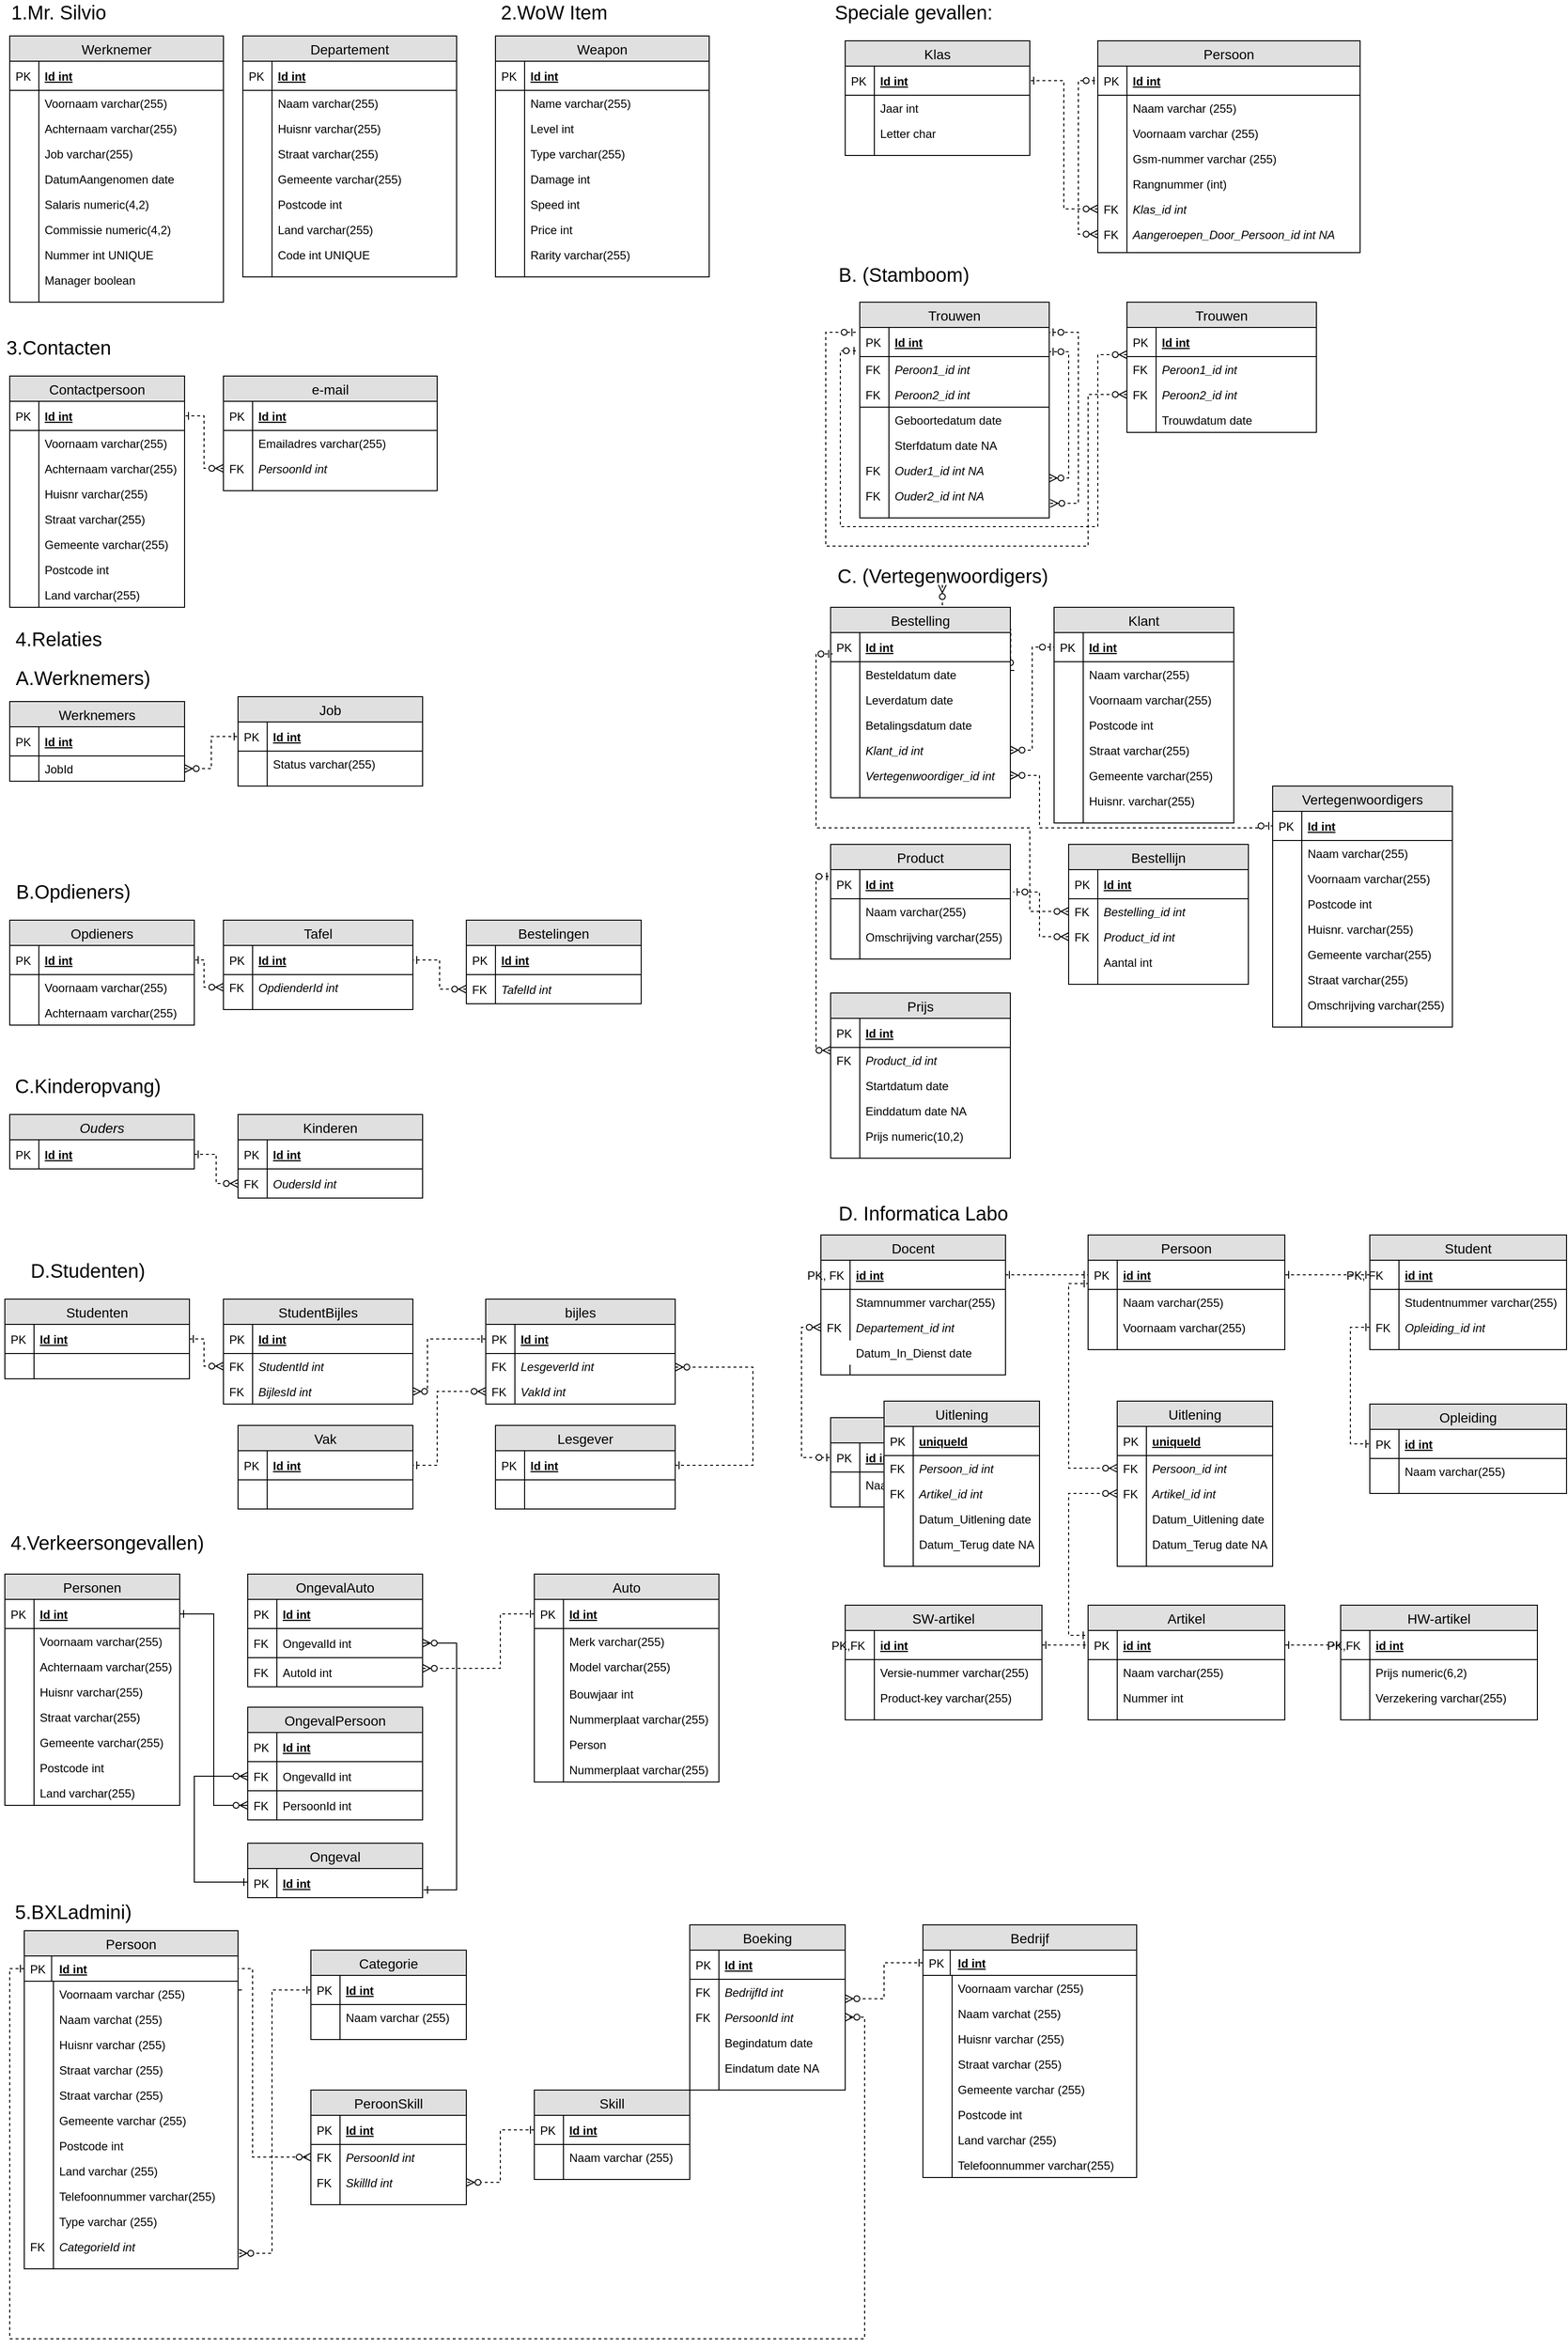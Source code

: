 <mxfile version="12.7.4" type="github" pages="2">
  <diagram id="OCUyOiPCe35t8P-6N7s-" name="Page-1">
    <mxGraphModel dx="700" dy="790" grid="1" gridSize="10" guides="1" tooltips="1" connect="1" arrows="1" fold="1" page="1" pageScale="1" pageWidth="850" pageHeight="1100" math="0" shadow="0">
      <root>
        <mxCell id="0" />
        <mxCell id="1" parent="0" />
        <mxCell id="8z-_S1Eb2cFM75carpd7-1" value="&lt;font style=&quot;font-size: 20px&quot;&gt;1.Mr. Silvio&lt;/font&gt;" style="text;html=1;align=center;verticalAlign=middle;resizable=0;points=[];autosize=1;" parent="1" vertex="1">
          <mxGeometry x="15" y="10" width="110" height="20" as="geometry" />
        </mxCell>
        <mxCell id="8z-_S1Eb2cFM75carpd7-2" value="&lt;font style=&quot;font-size: 20px&quot;&gt;Speciale gevallen:&lt;/font&gt;&lt;font style=&quot;font-size: 20px&quot;&gt;&lt;br&gt;&lt;/font&gt;" style="text;html=1;align=center;verticalAlign=middle;resizable=0;points=[];autosize=1;" parent="1" vertex="1">
          <mxGeometry x="860" y="10" width="180" height="20" as="geometry" />
        </mxCell>
        <mxCell id="8z-_S1Eb2cFM75carpd7-3" value="Werknemer" style="swimlane;fontStyle=0;childLayout=stackLayout;horizontal=1;startSize=26;fillColor=#e0e0e0;horizontalStack=0;resizeParent=1;resizeParentMax=0;resizeLast=0;collapsible=1;marginBottom=0;swimlaneFillColor=#ffffff;align=center;fontSize=14;" parent="1" vertex="1">
          <mxGeometry x="20" y="45" width="220" height="274" as="geometry">
            <mxRectangle x="20" y="20" width="70" height="26" as="alternateBounds" />
          </mxGeometry>
        </mxCell>
        <mxCell id="8z-_S1Eb2cFM75carpd7-4" value="Id int" style="shape=partialRectangle;top=0;left=0;right=0;bottom=1;align=left;verticalAlign=middle;fillColor=none;spacingLeft=34;spacingRight=4;overflow=hidden;rotatable=0;points=[[0,0.5],[1,0.5]];portConstraint=eastwest;dropTarget=0;fontStyle=5;fontSize=12;" parent="8z-_S1Eb2cFM75carpd7-3" vertex="1">
          <mxGeometry y="26" width="220" height="30" as="geometry" />
        </mxCell>
        <mxCell id="8z-_S1Eb2cFM75carpd7-5" value="PK" style="shape=partialRectangle;top=0;left=0;bottom=0;fillColor=none;align=left;verticalAlign=middle;spacingLeft=4;spacingRight=4;overflow=hidden;rotatable=0;points=[];portConstraint=eastwest;part=1;fontSize=12;" parent="8z-_S1Eb2cFM75carpd7-4" vertex="1" connectable="0">
          <mxGeometry width="30" height="30" as="geometry" />
        </mxCell>
        <mxCell id="8z-_S1Eb2cFM75carpd7-6" value="Voornaam varchar(255) " style="shape=partialRectangle;top=0;left=0;right=0;bottom=0;align=left;verticalAlign=top;fillColor=none;spacingLeft=34;spacingRight=4;overflow=hidden;rotatable=0;points=[[0,0.5],[1,0.5]];portConstraint=eastwest;dropTarget=0;fontSize=12;" parent="8z-_S1Eb2cFM75carpd7-3" vertex="1">
          <mxGeometry y="56" width="220" height="26" as="geometry" />
        </mxCell>
        <mxCell id="8z-_S1Eb2cFM75carpd7-7" value="" style="shape=partialRectangle;top=0;left=0;bottom=0;fillColor=none;align=left;verticalAlign=top;spacingLeft=4;spacingRight=4;overflow=hidden;rotatable=0;points=[];portConstraint=eastwest;part=1;fontSize=12;" parent="8z-_S1Eb2cFM75carpd7-6" vertex="1" connectable="0">
          <mxGeometry width="30" height="26" as="geometry" />
        </mxCell>
        <mxCell id="8z-_S1Eb2cFM75carpd7-8" value="Achternaam varchar(255)" style="shape=partialRectangle;top=0;left=0;right=0;bottom=0;align=left;verticalAlign=top;fillColor=none;spacingLeft=34;spacingRight=4;overflow=hidden;rotatable=0;points=[[0,0.5],[1,0.5]];portConstraint=eastwest;dropTarget=0;fontSize=12;" parent="8z-_S1Eb2cFM75carpd7-3" vertex="1">
          <mxGeometry y="82" width="220" height="26" as="geometry" />
        </mxCell>
        <mxCell id="8z-_S1Eb2cFM75carpd7-9" value="" style="shape=partialRectangle;top=0;left=0;bottom=0;fillColor=none;align=left;verticalAlign=top;spacingLeft=4;spacingRight=4;overflow=hidden;rotatable=0;points=[];portConstraint=eastwest;part=1;fontSize=12;" parent="8z-_S1Eb2cFM75carpd7-8" vertex="1" connectable="0">
          <mxGeometry width="30" height="26" as="geometry" />
        </mxCell>
        <mxCell id="8z-_S1Eb2cFM75carpd7-10" value="Job varchar(255)" style="shape=partialRectangle;top=0;left=0;right=0;bottom=0;align=left;verticalAlign=top;fillColor=none;spacingLeft=34;spacingRight=4;overflow=hidden;rotatable=0;points=[[0,0.5],[1,0.5]];portConstraint=eastwest;dropTarget=0;fontSize=12;" parent="8z-_S1Eb2cFM75carpd7-3" vertex="1">
          <mxGeometry y="108" width="220" height="26" as="geometry" />
        </mxCell>
        <mxCell id="8z-_S1Eb2cFM75carpd7-11" value="" style="shape=partialRectangle;top=0;left=0;bottom=0;fillColor=none;align=left;verticalAlign=top;spacingLeft=4;spacingRight=4;overflow=hidden;rotatable=0;points=[];portConstraint=eastwest;part=1;fontSize=12;" parent="8z-_S1Eb2cFM75carpd7-10" vertex="1" connectable="0">
          <mxGeometry width="30" height="26" as="geometry" />
        </mxCell>
        <mxCell id="8z-_S1Eb2cFM75carpd7-12" value="DatumAangenomen date" style="shape=partialRectangle;top=0;left=0;right=0;bottom=0;align=left;verticalAlign=top;fillColor=none;spacingLeft=34;spacingRight=4;overflow=hidden;rotatable=0;points=[[0,0.5],[1,0.5]];portConstraint=eastwest;dropTarget=0;fontSize=12;fontStyle=0" parent="8z-_S1Eb2cFM75carpd7-3" vertex="1">
          <mxGeometry y="134" width="220" height="26" as="geometry" />
        </mxCell>
        <mxCell id="8z-_S1Eb2cFM75carpd7-13" value="" style="shape=partialRectangle;top=0;left=0;bottom=0;fillColor=none;align=left;verticalAlign=top;spacingLeft=4;spacingRight=4;overflow=hidden;rotatable=0;points=[];portConstraint=eastwest;part=1;fontSize=12;fontStyle=0" parent="8z-_S1Eb2cFM75carpd7-12" vertex="1" connectable="0">
          <mxGeometry width="30" height="26" as="geometry" />
        </mxCell>
        <mxCell id="8z-_S1Eb2cFM75carpd7-14" value="Salaris numeric(4,2)" style="shape=partialRectangle;top=0;left=0;right=0;bottom=0;align=left;verticalAlign=top;fillColor=none;spacingLeft=34;spacingRight=4;overflow=hidden;rotatable=0;points=[[0,0.5],[1,0.5]];portConstraint=eastwest;dropTarget=0;fontSize=12;fontStyle=0" parent="8z-_S1Eb2cFM75carpd7-3" vertex="1">
          <mxGeometry y="160" width="220" height="26" as="geometry" />
        </mxCell>
        <mxCell id="8z-_S1Eb2cFM75carpd7-15" value="" style="shape=partialRectangle;top=0;left=0;bottom=0;fillColor=none;align=left;verticalAlign=top;spacingLeft=4;spacingRight=4;overflow=hidden;rotatable=0;points=[];portConstraint=eastwest;part=1;fontSize=12;fontStyle=0" parent="8z-_S1Eb2cFM75carpd7-14" vertex="1" connectable="0">
          <mxGeometry width="30" height="26" as="geometry" />
        </mxCell>
        <mxCell id="8z-_S1Eb2cFM75carpd7-16" value="Commissie numeric(4,2)" style="shape=partialRectangle;top=0;left=0;right=0;bottom=0;align=left;verticalAlign=top;fillColor=none;spacingLeft=34;spacingRight=4;overflow=hidden;rotatable=0;points=[[0,0.5],[1,0.5]];portConstraint=eastwest;dropTarget=0;fontSize=12;fontStyle=0" parent="8z-_S1Eb2cFM75carpd7-3" vertex="1">
          <mxGeometry y="186" width="220" height="26" as="geometry" />
        </mxCell>
        <mxCell id="8z-_S1Eb2cFM75carpd7-17" value="" style="shape=partialRectangle;top=0;left=0;bottom=0;fillColor=none;align=left;verticalAlign=top;spacingLeft=4;spacingRight=4;overflow=hidden;rotatable=0;points=[];portConstraint=eastwest;part=1;fontSize=12;fontStyle=0" parent="8z-_S1Eb2cFM75carpd7-16" vertex="1" connectable="0">
          <mxGeometry width="30" height="26" as="geometry" />
        </mxCell>
        <mxCell id="8z-_S1Eb2cFM75carpd7-18" value="Nummer int UNIQUE" style="shape=partialRectangle;top=0;left=0;right=0;bottom=0;align=left;verticalAlign=top;fillColor=none;spacingLeft=34;spacingRight=4;overflow=hidden;rotatable=0;points=[[0,0.5],[1,0.5]];portConstraint=eastwest;dropTarget=0;fontSize=12;fontStyle=0" parent="8z-_S1Eb2cFM75carpd7-3" vertex="1">
          <mxGeometry y="212" width="220" height="26" as="geometry" />
        </mxCell>
        <mxCell id="8z-_S1Eb2cFM75carpd7-19" value="" style="shape=partialRectangle;top=0;left=0;bottom=0;fillColor=none;align=left;verticalAlign=top;spacingLeft=4;spacingRight=4;overflow=hidden;rotatable=0;points=[];portConstraint=eastwest;part=1;fontSize=12;fontStyle=0" parent="8z-_S1Eb2cFM75carpd7-18" vertex="1" connectable="0">
          <mxGeometry width="30" height="26" as="geometry" />
        </mxCell>
        <mxCell id="8z-_S1Eb2cFM75carpd7-20" value="Manager boolean" style="shape=partialRectangle;top=0;left=0;right=0;bottom=0;align=left;verticalAlign=top;fillColor=none;spacingLeft=34;spacingRight=4;overflow=hidden;rotatable=0;points=[[0,0.5],[1,0.5]];portConstraint=eastwest;dropTarget=0;fontSize=12;fontStyle=0" parent="8z-_S1Eb2cFM75carpd7-3" vertex="1">
          <mxGeometry y="238" width="220" height="26" as="geometry" />
        </mxCell>
        <mxCell id="8z-_S1Eb2cFM75carpd7-21" value="" style="shape=partialRectangle;top=0;left=0;bottom=0;fillColor=none;align=left;verticalAlign=top;spacingLeft=4;spacingRight=4;overflow=hidden;rotatable=0;points=[];portConstraint=eastwest;part=1;fontSize=12;fontStyle=0" parent="8z-_S1Eb2cFM75carpd7-20" vertex="1" connectable="0">
          <mxGeometry width="30" height="26" as="geometry" />
        </mxCell>
        <mxCell id="8z-_S1Eb2cFM75carpd7-22" value="" style="shape=partialRectangle;top=0;left=0;right=0;bottom=0;align=left;verticalAlign=top;fillColor=none;spacingLeft=34;spacingRight=4;overflow=hidden;rotatable=0;points=[[0,0.5],[1,0.5]];portConstraint=eastwest;dropTarget=0;fontSize=12;" parent="8z-_S1Eb2cFM75carpd7-3" vertex="1">
          <mxGeometry y="264" width="220" height="10" as="geometry" />
        </mxCell>
        <mxCell id="8z-_S1Eb2cFM75carpd7-23" value="" style="shape=partialRectangle;top=0;left=0;bottom=0;fillColor=none;align=left;verticalAlign=top;spacingLeft=4;spacingRight=4;overflow=hidden;rotatable=0;points=[];portConstraint=eastwest;part=1;fontSize=12;" parent="8z-_S1Eb2cFM75carpd7-22" vertex="1" connectable="0">
          <mxGeometry width="30" height="10" as="geometry" />
        </mxCell>
        <mxCell id="8z-_S1Eb2cFM75carpd7-24" value="Departement" style="swimlane;fontStyle=0;childLayout=stackLayout;horizontal=1;startSize=26;fillColor=#e0e0e0;horizontalStack=0;resizeParent=1;resizeParentMax=0;resizeLast=0;collapsible=1;marginBottom=0;swimlaneFillColor=#ffffff;align=center;fontSize=14;" parent="1" vertex="1">
          <mxGeometry x="260" y="45" width="220" height="248" as="geometry">
            <mxRectangle x="20" y="20" width="70" height="26" as="alternateBounds" />
          </mxGeometry>
        </mxCell>
        <mxCell id="8z-_S1Eb2cFM75carpd7-25" value="Id int" style="shape=partialRectangle;top=0;left=0;right=0;bottom=1;align=left;verticalAlign=middle;fillColor=none;spacingLeft=34;spacingRight=4;overflow=hidden;rotatable=0;points=[[0,0.5],[1,0.5]];portConstraint=eastwest;dropTarget=0;fontStyle=5;fontSize=12;" parent="8z-_S1Eb2cFM75carpd7-24" vertex="1">
          <mxGeometry y="26" width="220" height="30" as="geometry" />
        </mxCell>
        <mxCell id="8z-_S1Eb2cFM75carpd7-26" value="PK" style="shape=partialRectangle;top=0;left=0;bottom=0;fillColor=none;align=left;verticalAlign=middle;spacingLeft=4;spacingRight=4;overflow=hidden;rotatable=0;points=[];portConstraint=eastwest;part=1;fontSize=12;" parent="8z-_S1Eb2cFM75carpd7-25" vertex="1" connectable="0">
          <mxGeometry width="30" height="30" as="geometry" />
        </mxCell>
        <mxCell id="8z-_S1Eb2cFM75carpd7-27" value="Naam varchar(255) " style="shape=partialRectangle;top=0;left=0;right=0;bottom=0;align=left;verticalAlign=top;fillColor=none;spacingLeft=34;spacingRight=4;overflow=hidden;rotatable=0;points=[[0,0.5],[1,0.5]];portConstraint=eastwest;dropTarget=0;fontSize=12;" parent="8z-_S1Eb2cFM75carpd7-24" vertex="1">
          <mxGeometry y="56" width="220" height="26" as="geometry" />
        </mxCell>
        <mxCell id="8z-_S1Eb2cFM75carpd7-28" value="" style="shape=partialRectangle;top=0;left=0;bottom=0;fillColor=none;align=left;verticalAlign=top;spacingLeft=4;spacingRight=4;overflow=hidden;rotatable=0;points=[];portConstraint=eastwest;part=1;fontSize=12;" parent="8z-_S1Eb2cFM75carpd7-27" vertex="1" connectable="0">
          <mxGeometry width="30" height="26" as="geometry" />
        </mxCell>
        <mxCell id="8z-_S1Eb2cFM75carpd7-29" value="Huisnr varchar(255)" style="shape=partialRectangle;top=0;left=0;right=0;bottom=0;align=left;verticalAlign=top;fillColor=none;spacingLeft=34;spacingRight=4;overflow=hidden;rotatable=0;points=[[0,0.5],[1,0.5]];portConstraint=eastwest;dropTarget=0;fontSize=12;" parent="8z-_S1Eb2cFM75carpd7-24" vertex="1">
          <mxGeometry y="82" width="220" height="26" as="geometry" />
        </mxCell>
        <mxCell id="8z-_S1Eb2cFM75carpd7-30" value="" style="shape=partialRectangle;top=0;left=0;bottom=0;fillColor=none;align=left;verticalAlign=top;spacingLeft=4;spacingRight=4;overflow=hidden;rotatable=0;points=[];portConstraint=eastwest;part=1;fontSize=12;" parent="8z-_S1Eb2cFM75carpd7-29" vertex="1" connectable="0">
          <mxGeometry width="30" height="26" as="geometry" />
        </mxCell>
        <mxCell id="8z-_S1Eb2cFM75carpd7-31" value="Straat varchar(255)" style="shape=partialRectangle;top=0;left=0;right=0;bottom=0;align=left;verticalAlign=top;fillColor=none;spacingLeft=34;spacingRight=4;overflow=hidden;rotatable=0;points=[[0,0.5],[1,0.5]];portConstraint=eastwest;dropTarget=0;fontSize=12;" parent="8z-_S1Eb2cFM75carpd7-24" vertex="1">
          <mxGeometry y="108" width="220" height="26" as="geometry" />
        </mxCell>
        <mxCell id="8z-_S1Eb2cFM75carpd7-32" value="" style="shape=partialRectangle;top=0;left=0;bottom=0;fillColor=none;align=left;verticalAlign=top;spacingLeft=4;spacingRight=4;overflow=hidden;rotatable=0;points=[];portConstraint=eastwest;part=1;fontSize=12;" parent="8z-_S1Eb2cFM75carpd7-31" vertex="1" connectable="0">
          <mxGeometry width="30" height="26" as="geometry" />
        </mxCell>
        <mxCell id="8z-_S1Eb2cFM75carpd7-33" value="Gemeente varchar(255)" style="shape=partialRectangle;top=0;left=0;right=0;bottom=0;align=left;verticalAlign=top;fillColor=none;spacingLeft=34;spacingRight=4;overflow=hidden;rotatable=0;points=[[0,0.5],[1,0.5]];portConstraint=eastwest;dropTarget=0;fontSize=12;fontStyle=0" parent="8z-_S1Eb2cFM75carpd7-24" vertex="1">
          <mxGeometry y="134" width="220" height="26" as="geometry" />
        </mxCell>
        <mxCell id="8z-_S1Eb2cFM75carpd7-34" value="" style="shape=partialRectangle;top=0;left=0;bottom=0;fillColor=none;align=left;verticalAlign=top;spacingLeft=4;spacingRight=4;overflow=hidden;rotatable=0;points=[];portConstraint=eastwest;part=1;fontSize=12;fontStyle=0" parent="8z-_S1Eb2cFM75carpd7-33" vertex="1" connectable="0">
          <mxGeometry width="30" height="26" as="geometry" />
        </mxCell>
        <mxCell id="8z-_S1Eb2cFM75carpd7-35" value="Postcode int" style="shape=partialRectangle;top=0;left=0;right=0;bottom=0;align=left;verticalAlign=top;fillColor=none;spacingLeft=34;spacingRight=4;overflow=hidden;rotatable=0;points=[[0,0.5],[1,0.5]];portConstraint=eastwest;dropTarget=0;fontSize=12;fontStyle=0" parent="8z-_S1Eb2cFM75carpd7-24" vertex="1">
          <mxGeometry y="160" width="220" height="26" as="geometry" />
        </mxCell>
        <mxCell id="8z-_S1Eb2cFM75carpd7-36" value="" style="shape=partialRectangle;top=0;left=0;bottom=0;fillColor=none;align=left;verticalAlign=top;spacingLeft=4;spacingRight=4;overflow=hidden;rotatable=0;points=[];portConstraint=eastwest;part=1;fontSize=12;fontStyle=0" parent="8z-_S1Eb2cFM75carpd7-35" vertex="1" connectable="0">
          <mxGeometry width="30" height="26" as="geometry" />
        </mxCell>
        <mxCell id="8z-_S1Eb2cFM75carpd7-37" value="Land varchar(255)" style="shape=partialRectangle;top=0;left=0;right=0;bottom=0;align=left;verticalAlign=top;fillColor=none;spacingLeft=34;spacingRight=4;overflow=hidden;rotatable=0;points=[[0,0.5],[1,0.5]];portConstraint=eastwest;dropTarget=0;fontSize=12;fontStyle=0" parent="8z-_S1Eb2cFM75carpd7-24" vertex="1">
          <mxGeometry y="186" width="220" height="26" as="geometry" />
        </mxCell>
        <mxCell id="8z-_S1Eb2cFM75carpd7-38" value="" style="shape=partialRectangle;top=0;left=0;bottom=0;fillColor=none;align=left;verticalAlign=top;spacingLeft=4;spacingRight=4;overflow=hidden;rotatable=0;points=[];portConstraint=eastwest;part=1;fontSize=12;fontStyle=0" parent="8z-_S1Eb2cFM75carpd7-37" vertex="1" connectable="0">
          <mxGeometry width="30" height="26" as="geometry" />
        </mxCell>
        <mxCell id="8z-_S1Eb2cFM75carpd7-39" value="Code int UNIQUE" style="shape=partialRectangle;top=0;left=0;right=0;bottom=0;align=left;verticalAlign=top;fillColor=none;spacingLeft=34;spacingRight=4;overflow=hidden;rotatable=0;points=[[0,0.5],[1,0.5]];portConstraint=eastwest;dropTarget=0;fontSize=12;fontStyle=0" parent="8z-_S1Eb2cFM75carpd7-24" vertex="1">
          <mxGeometry y="212" width="220" height="26" as="geometry" />
        </mxCell>
        <mxCell id="8z-_S1Eb2cFM75carpd7-40" value="" style="shape=partialRectangle;top=0;left=0;bottom=0;fillColor=none;align=left;verticalAlign=top;spacingLeft=4;spacingRight=4;overflow=hidden;rotatable=0;points=[];portConstraint=eastwest;part=1;fontSize=12;fontStyle=0" parent="8z-_S1Eb2cFM75carpd7-39" vertex="1" connectable="0">
          <mxGeometry width="30" height="26" as="geometry" />
        </mxCell>
        <mxCell id="8z-_S1Eb2cFM75carpd7-41" value="" style="shape=partialRectangle;top=0;left=0;right=0;bottom=0;align=left;verticalAlign=top;fillColor=none;spacingLeft=34;spacingRight=4;overflow=hidden;rotatable=0;points=[[0,0.5],[1,0.5]];portConstraint=eastwest;dropTarget=0;fontSize=12;" parent="8z-_S1Eb2cFM75carpd7-24" vertex="1">
          <mxGeometry y="238" width="220" height="10" as="geometry" />
        </mxCell>
        <mxCell id="8z-_S1Eb2cFM75carpd7-42" value="" style="shape=partialRectangle;top=0;left=0;bottom=0;fillColor=none;align=left;verticalAlign=top;spacingLeft=4;spacingRight=4;overflow=hidden;rotatable=0;points=[];portConstraint=eastwest;part=1;fontSize=12;" parent="8z-_S1Eb2cFM75carpd7-41" vertex="1" connectable="0">
          <mxGeometry width="30" height="10" as="geometry" />
        </mxCell>
        <mxCell id="8z-_S1Eb2cFM75carpd7-43" value="Weapon" style="swimlane;fontStyle=0;childLayout=stackLayout;horizontal=1;startSize=26;fillColor=#e0e0e0;horizontalStack=0;resizeParent=1;resizeParentMax=0;resizeLast=0;collapsible=1;marginBottom=0;swimlaneFillColor=#ffffff;align=center;fontSize=14;" parent="1" vertex="1">
          <mxGeometry x="520" y="45" width="220" height="248" as="geometry">
            <mxRectangle x="20" y="20" width="70" height="26" as="alternateBounds" />
          </mxGeometry>
        </mxCell>
        <mxCell id="8z-_S1Eb2cFM75carpd7-44" value="Id int" style="shape=partialRectangle;top=0;left=0;right=0;bottom=1;align=left;verticalAlign=middle;fillColor=none;spacingLeft=34;spacingRight=4;overflow=hidden;rotatable=0;points=[[0,0.5],[1,0.5]];portConstraint=eastwest;dropTarget=0;fontStyle=5;fontSize=12;" parent="8z-_S1Eb2cFM75carpd7-43" vertex="1">
          <mxGeometry y="26" width="220" height="30" as="geometry" />
        </mxCell>
        <mxCell id="8z-_S1Eb2cFM75carpd7-45" value="PK" style="shape=partialRectangle;top=0;left=0;bottom=0;fillColor=none;align=left;verticalAlign=middle;spacingLeft=4;spacingRight=4;overflow=hidden;rotatable=0;points=[];portConstraint=eastwest;part=1;fontSize=12;" parent="8z-_S1Eb2cFM75carpd7-44" vertex="1" connectable="0">
          <mxGeometry width="30" height="30" as="geometry" />
        </mxCell>
        <mxCell id="8z-_S1Eb2cFM75carpd7-46" value="Name varchar(255) " style="shape=partialRectangle;top=0;left=0;right=0;bottom=0;align=left;verticalAlign=top;fillColor=none;spacingLeft=34;spacingRight=4;overflow=hidden;rotatable=0;points=[[0,0.5],[1,0.5]];portConstraint=eastwest;dropTarget=0;fontSize=12;" parent="8z-_S1Eb2cFM75carpd7-43" vertex="1">
          <mxGeometry y="56" width="220" height="26" as="geometry" />
        </mxCell>
        <mxCell id="8z-_S1Eb2cFM75carpd7-47" value="" style="shape=partialRectangle;top=0;left=0;bottom=0;fillColor=none;align=left;verticalAlign=top;spacingLeft=4;spacingRight=4;overflow=hidden;rotatable=0;points=[];portConstraint=eastwest;part=1;fontSize=12;" parent="8z-_S1Eb2cFM75carpd7-46" vertex="1" connectable="0">
          <mxGeometry width="30" height="26" as="geometry" />
        </mxCell>
        <mxCell id="8z-_S1Eb2cFM75carpd7-48" value="Level int" style="shape=partialRectangle;top=0;left=0;right=0;bottom=0;align=left;verticalAlign=top;fillColor=none;spacingLeft=34;spacingRight=4;overflow=hidden;rotatable=0;points=[[0,0.5],[1,0.5]];portConstraint=eastwest;dropTarget=0;fontSize=12;" parent="8z-_S1Eb2cFM75carpd7-43" vertex="1">
          <mxGeometry y="82" width="220" height="26" as="geometry" />
        </mxCell>
        <mxCell id="8z-_S1Eb2cFM75carpd7-49" value="" style="shape=partialRectangle;top=0;left=0;bottom=0;fillColor=none;align=left;verticalAlign=top;spacingLeft=4;spacingRight=4;overflow=hidden;rotatable=0;points=[];portConstraint=eastwest;part=1;fontSize=12;" parent="8z-_S1Eb2cFM75carpd7-48" vertex="1" connectable="0">
          <mxGeometry width="30" height="26" as="geometry" />
        </mxCell>
        <mxCell id="8z-_S1Eb2cFM75carpd7-50" value="Type varchar(255)" style="shape=partialRectangle;top=0;left=0;right=0;bottom=0;align=left;verticalAlign=top;fillColor=none;spacingLeft=34;spacingRight=4;overflow=hidden;rotatable=0;points=[[0,0.5],[1,0.5]];portConstraint=eastwest;dropTarget=0;fontSize=12;" parent="8z-_S1Eb2cFM75carpd7-43" vertex="1">
          <mxGeometry y="108" width="220" height="26" as="geometry" />
        </mxCell>
        <mxCell id="8z-_S1Eb2cFM75carpd7-51" value="" style="shape=partialRectangle;top=0;left=0;bottom=0;fillColor=none;align=left;verticalAlign=top;spacingLeft=4;spacingRight=4;overflow=hidden;rotatable=0;points=[];portConstraint=eastwest;part=1;fontSize=12;" parent="8z-_S1Eb2cFM75carpd7-50" vertex="1" connectable="0">
          <mxGeometry width="30" height="26" as="geometry" />
        </mxCell>
        <mxCell id="8z-_S1Eb2cFM75carpd7-52" value="Damage int" style="shape=partialRectangle;top=0;left=0;right=0;bottom=0;align=left;verticalAlign=top;fillColor=none;spacingLeft=34;spacingRight=4;overflow=hidden;rotatable=0;points=[[0,0.5],[1,0.5]];portConstraint=eastwest;dropTarget=0;fontSize=12;fontStyle=0" parent="8z-_S1Eb2cFM75carpd7-43" vertex="1">
          <mxGeometry y="134" width="220" height="26" as="geometry" />
        </mxCell>
        <mxCell id="8z-_S1Eb2cFM75carpd7-53" value="" style="shape=partialRectangle;top=0;left=0;bottom=0;fillColor=none;align=left;verticalAlign=top;spacingLeft=4;spacingRight=4;overflow=hidden;rotatable=0;points=[];portConstraint=eastwest;part=1;fontSize=12;fontStyle=0" parent="8z-_S1Eb2cFM75carpd7-52" vertex="1" connectable="0">
          <mxGeometry width="30" height="26" as="geometry" />
        </mxCell>
        <mxCell id="8z-_S1Eb2cFM75carpd7-54" value="Speed int" style="shape=partialRectangle;top=0;left=0;right=0;bottom=0;align=left;verticalAlign=top;fillColor=none;spacingLeft=34;spacingRight=4;overflow=hidden;rotatable=0;points=[[0,0.5],[1,0.5]];portConstraint=eastwest;dropTarget=0;fontSize=12;fontStyle=0" parent="8z-_S1Eb2cFM75carpd7-43" vertex="1">
          <mxGeometry y="160" width="220" height="26" as="geometry" />
        </mxCell>
        <mxCell id="8z-_S1Eb2cFM75carpd7-55" value="" style="shape=partialRectangle;top=0;left=0;bottom=0;fillColor=none;align=left;verticalAlign=top;spacingLeft=4;spacingRight=4;overflow=hidden;rotatable=0;points=[];portConstraint=eastwest;part=1;fontSize=12;fontStyle=0" parent="8z-_S1Eb2cFM75carpd7-54" vertex="1" connectable="0">
          <mxGeometry width="30" height="26" as="geometry" />
        </mxCell>
        <mxCell id="8z-_S1Eb2cFM75carpd7-56" value="Price int" style="shape=partialRectangle;top=0;left=0;right=0;bottom=0;align=left;verticalAlign=top;fillColor=none;spacingLeft=34;spacingRight=4;overflow=hidden;rotatable=0;points=[[0,0.5],[1,0.5]];portConstraint=eastwest;dropTarget=0;fontSize=12;fontStyle=0" parent="8z-_S1Eb2cFM75carpd7-43" vertex="1">
          <mxGeometry y="186" width="220" height="26" as="geometry" />
        </mxCell>
        <mxCell id="8z-_S1Eb2cFM75carpd7-57" value="" style="shape=partialRectangle;top=0;left=0;bottom=0;fillColor=none;align=left;verticalAlign=top;spacingLeft=4;spacingRight=4;overflow=hidden;rotatable=0;points=[];portConstraint=eastwest;part=1;fontSize=12;fontStyle=0" parent="8z-_S1Eb2cFM75carpd7-56" vertex="1" connectable="0">
          <mxGeometry width="30" height="26" as="geometry" />
        </mxCell>
        <mxCell id="8z-_S1Eb2cFM75carpd7-58" value="Rarity varchar(255)" style="shape=partialRectangle;top=0;left=0;right=0;bottom=0;align=left;verticalAlign=top;fillColor=none;spacingLeft=34;spacingRight=4;overflow=hidden;rotatable=0;points=[[0,0.5],[1,0.5]];portConstraint=eastwest;dropTarget=0;fontSize=12;fontStyle=0" parent="8z-_S1Eb2cFM75carpd7-43" vertex="1">
          <mxGeometry y="212" width="220" height="26" as="geometry" />
        </mxCell>
        <mxCell id="8z-_S1Eb2cFM75carpd7-59" value="" style="shape=partialRectangle;top=0;left=0;bottom=0;fillColor=none;align=left;verticalAlign=top;spacingLeft=4;spacingRight=4;overflow=hidden;rotatable=0;points=[];portConstraint=eastwest;part=1;fontSize=12;fontStyle=0" parent="8z-_S1Eb2cFM75carpd7-58" vertex="1" connectable="0">
          <mxGeometry width="30" height="26" as="geometry" />
        </mxCell>
        <mxCell id="8z-_S1Eb2cFM75carpd7-60" value="" style="shape=partialRectangle;top=0;left=0;right=0;bottom=0;align=left;verticalAlign=top;fillColor=none;spacingLeft=34;spacingRight=4;overflow=hidden;rotatable=0;points=[[0,0.5],[1,0.5]];portConstraint=eastwest;dropTarget=0;fontSize=12;" parent="8z-_S1Eb2cFM75carpd7-43" vertex="1">
          <mxGeometry y="238" width="220" height="10" as="geometry" />
        </mxCell>
        <mxCell id="8z-_S1Eb2cFM75carpd7-61" value="" style="shape=partialRectangle;top=0;left=0;bottom=0;fillColor=none;align=left;verticalAlign=top;spacingLeft=4;spacingRight=4;overflow=hidden;rotatable=0;points=[];portConstraint=eastwest;part=1;fontSize=12;" parent="8z-_S1Eb2cFM75carpd7-60" vertex="1" connectable="0">
          <mxGeometry width="30" height="10" as="geometry" />
        </mxCell>
        <mxCell id="8z-_S1Eb2cFM75carpd7-62" value="&lt;font style=&quot;font-size: 20px&quot;&gt;3.Contacten&lt;/font&gt;" style="text;html=1;align=center;verticalAlign=middle;resizable=0;points=[];autosize=1;" parent="1" vertex="1">
          <mxGeometry x="10" y="355" width="120" height="20" as="geometry" />
        </mxCell>
        <mxCell id="8z-_S1Eb2cFM75carpd7-63" value="Contactpersoon" style="swimlane;fontStyle=0;childLayout=stackLayout;horizontal=1;startSize=26;fillColor=#e0e0e0;horizontalStack=0;resizeParent=1;resizeParentMax=0;resizeLast=0;collapsible=1;marginBottom=0;swimlaneFillColor=#ffffff;align=center;fontSize=14;" parent="1" vertex="1">
          <mxGeometry x="20" y="395" width="180" height="238" as="geometry">
            <mxRectangle x="20" y="20" width="70" height="26" as="alternateBounds" />
          </mxGeometry>
        </mxCell>
        <mxCell id="8z-_S1Eb2cFM75carpd7-64" value="Id int" style="shape=partialRectangle;top=0;left=0;right=0;bottom=1;align=left;verticalAlign=middle;fillColor=none;spacingLeft=34;spacingRight=4;overflow=hidden;rotatable=0;points=[[0,0.5],[1,0.5]];portConstraint=eastwest;dropTarget=0;fontStyle=5;fontSize=12;" parent="8z-_S1Eb2cFM75carpd7-63" vertex="1">
          <mxGeometry y="26" width="180" height="30" as="geometry" />
        </mxCell>
        <mxCell id="8z-_S1Eb2cFM75carpd7-65" value="PK" style="shape=partialRectangle;top=0;left=0;bottom=0;fillColor=none;align=left;verticalAlign=middle;spacingLeft=4;spacingRight=4;overflow=hidden;rotatable=0;points=[];portConstraint=eastwest;part=1;fontSize=12;" parent="8z-_S1Eb2cFM75carpd7-64" vertex="1" connectable="0">
          <mxGeometry width="30" height="30" as="geometry" />
        </mxCell>
        <mxCell id="8z-_S1Eb2cFM75carpd7-66" value="Voornaam varchar(255) " style="shape=partialRectangle;top=0;left=0;right=0;bottom=0;align=left;verticalAlign=top;fillColor=none;spacingLeft=34;spacingRight=4;overflow=hidden;rotatable=0;points=[[0,0.5],[1,0.5]];portConstraint=eastwest;dropTarget=0;fontSize=12;" parent="8z-_S1Eb2cFM75carpd7-63" vertex="1">
          <mxGeometry y="56" width="180" height="26" as="geometry" />
        </mxCell>
        <mxCell id="8z-_S1Eb2cFM75carpd7-67" value="" style="shape=partialRectangle;top=0;left=0;bottom=0;fillColor=none;align=left;verticalAlign=top;spacingLeft=4;spacingRight=4;overflow=hidden;rotatable=0;points=[];portConstraint=eastwest;part=1;fontSize=12;" parent="8z-_S1Eb2cFM75carpd7-66" vertex="1" connectable="0">
          <mxGeometry width="30" height="26" as="geometry" />
        </mxCell>
        <mxCell id="8z-_S1Eb2cFM75carpd7-68" value="Achternaam varchar(255)" style="shape=partialRectangle;top=0;left=0;right=0;bottom=0;align=left;verticalAlign=top;fillColor=none;spacingLeft=34;spacingRight=4;overflow=hidden;rotatable=0;points=[[0,0.5],[1,0.5]];portConstraint=eastwest;dropTarget=0;fontSize=12;" parent="8z-_S1Eb2cFM75carpd7-63" vertex="1">
          <mxGeometry y="82" width="180" height="26" as="geometry" />
        </mxCell>
        <mxCell id="8z-_S1Eb2cFM75carpd7-69" value="" style="shape=partialRectangle;top=0;left=0;bottom=0;fillColor=none;align=left;verticalAlign=top;spacingLeft=4;spacingRight=4;overflow=hidden;rotatable=0;points=[];portConstraint=eastwest;part=1;fontSize=12;" parent="8z-_S1Eb2cFM75carpd7-68" vertex="1" connectable="0">
          <mxGeometry width="30" height="26" as="geometry" />
        </mxCell>
        <mxCell id="8z-_S1Eb2cFM75carpd7-70" value="Huisnr varchar(255)" style="shape=partialRectangle;top=0;left=0;right=0;bottom=0;align=left;verticalAlign=top;fillColor=none;spacingLeft=34;spacingRight=4;overflow=hidden;rotatable=0;points=[[0,0.5],[1,0.5]];portConstraint=eastwest;dropTarget=0;fontSize=12;" parent="8z-_S1Eb2cFM75carpd7-63" vertex="1">
          <mxGeometry y="108" width="180" height="26" as="geometry" />
        </mxCell>
        <mxCell id="8z-_S1Eb2cFM75carpd7-71" value="" style="shape=partialRectangle;top=0;left=0;bottom=0;fillColor=none;align=left;verticalAlign=top;spacingLeft=4;spacingRight=4;overflow=hidden;rotatable=0;points=[];portConstraint=eastwest;part=1;fontSize=12;" parent="8z-_S1Eb2cFM75carpd7-70" vertex="1" connectable="0">
          <mxGeometry width="30" height="26" as="geometry" />
        </mxCell>
        <mxCell id="8z-_S1Eb2cFM75carpd7-72" value="Straat varchar(255)" style="shape=partialRectangle;top=0;left=0;right=0;bottom=0;align=left;verticalAlign=top;fillColor=none;spacingLeft=34;spacingRight=4;overflow=hidden;rotatable=0;points=[[0,0.5],[1,0.5]];portConstraint=eastwest;dropTarget=0;fontSize=12;fontStyle=0" parent="8z-_S1Eb2cFM75carpd7-63" vertex="1">
          <mxGeometry y="134" width="180" height="26" as="geometry" />
        </mxCell>
        <mxCell id="8z-_S1Eb2cFM75carpd7-73" value="" style="shape=partialRectangle;top=0;left=0;bottom=0;fillColor=none;align=left;verticalAlign=top;spacingLeft=4;spacingRight=4;overflow=hidden;rotatable=0;points=[];portConstraint=eastwest;part=1;fontSize=12;fontStyle=0" parent="8z-_S1Eb2cFM75carpd7-72" vertex="1" connectable="0">
          <mxGeometry width="30" height="26" as="geometry" />
        </mxCell>
        <mxCell id="8z-_S1Eb2cFM75carpd7-74" value="Gemeente varchar(255)" style="shape=partialRectangle;top=0;left=0;right=0;bottom=0;align=left;verticalAlign=top;fillColor=none;spacingLeft=34;spacingRight=4;overflow=hidden;rotatable=0;points=[[0,0.5],[1,0.5]];portConstraint=eastwest;dropTarget=0;fontSize=12;fontStyle=0" parent="8z-_S1Eb2cFM75carpd7-63" vertex="1">
          <mxGeometry y="160" width="180" height="26" as="geometry" />
        </mxCell>
        <mxCell id="8z-_S1Eb2cFM75carpd7-75" value="" style="shape=partialRectangle;top=0;left=0;bottom=0;fillColor=none;align=left;verticalAlign=top;spacingLeft=4;spacingRight=4;overflow=hidden;rotatable=0;points=[];portConstraint=eastwest;part=1;fontSize=12;fontStyle=0" parent="8z-_S1Eb2cFM75carpd7-74" vertex="1" connectable="0">
          <mxGeometry width="30" height="26" as="geometry" />
        </mxCell>
        <mxCell id="8z-_S1Eb2cFM75carpd7-76" value="Postcode int " style="shape=partialRectangle;top=0;left=0;right=0;bottom=0;align=left;verticalAlign=top;fillColor=none;spacingLeft=34;spacingRight=4;overflow=hidden;rotatable=0;points=[[0,0.5],[1,0.5]];portConstraint=eastwest;dropTarget=0;fontSize=12;fontStyle=0" parent="8z-_S1Eb2cFM75carpd7-63" vertex="1">
          <mxGeometry y="186" width="180" height="26" as="geometry" />
        </mxCell>
        <mxCell id="8z-_S1Eb2cFM75carpd7-77" value="" style="shape=partialRectangle;top=0;left=0;bottom=0;fillColor=none;align=left;verticalAlign=top;spacingLeft=4;spacingRight=4;overflow=hidden;rotatable=0;points=[];portConstraint=eastwest;part=1;fontSize=12;fontStyle=0" parent="8z-_S1Eb2cFM75carpd7-76" vertex="1" connectable="0">
          <mxGeometry width="30" height="26" as="geometry" />
        </mxCell>
        <mxCell id="8z-_S1Eb2cFM75carpd7-78" value="Land varchar(255)" style="shape=partialRectangle;top=0;left=0;right=0;bottom=0;align=left;verticalAlign=top;fillColor=none;spacingLeft=34;spacingRight=4;overflow=hidden;rotatable=0;points=[[0,0.5],[1,0.5]];portConstraint=eastwest;dropTarget=0;fontSize=12;fontStyle=0" parent="8z-_S1Eb2cFM75carpd7-63" vertex="1">
          <mxGeometry y="212" width="180" height="26" as="geometry" />
        </mxCell>
        <mxCell id="8z-_S1Eb2cFM75carpd7-79" value="" style="shape=partialRectangle;top=0;left=0;bottom=0;fillColor=none;align=left;verticalAlign=top;spacingLeft=4;spacingRight=4;overflow=hidden;rotatable=0;points=[];portConstraint=eastwest;part=1;fontSize=12;fontStyle=0" parent="8z-_S1Eb2cFM75carpd7-78" vertex="1" connectable="0">
          <mxGeometry width="30" height="26" as="geometry" />
        </mxCell>
        <mxCell id="8z-_S1Eb2cFM75carpd7-80" value="e-mail" style="swimlane;fontStyle=0;childLayout=stackLayout;horizontal=1;startSize=26;fillColor=#e0e0e0;horizontalStack=0;resizeParent=1;resizeParentMax=0;resizeLast=0;collapsible=1;marginBottom=0;swimlaneFillColor=#ffffff;align=center;fontSize=14;" parent="1" vertex="1">
          <mxGeometry x="240" y="395" width="220" height="118" as="geometry">
            <mxRectangle x="20" y="20" width="70" height="26" as="alternateBounds" />
          </mxGeometry>
        </mxCell>
        <mxCell id="8z-_S1Eb2cFM75carpd7-81" value="Id int" style="shape=partialRectangle;top=0;left=0;right=0;bottom=1;align=left;verticalAlign=middle;fillColor=none;spacingLeft=34;spacingRight=4;overflow=hidden;rotatable=0;points=[[0,0.5],[1,0.5]];portConstraint=eastwest;dropTarget=0;fontStyle=5;fontSize=12;" parent="8z-_S1Eb2cFM75carpd7-80" vertex="1">
          <mxGeometry y="26" width="220" height="30" as="geometry" />
        </mxCell>
        <mxCell id="8z-_S1Eb2cFM75carpd7-82" value="PK" style="shape=partialRectangle;top=0;left=0;bottom=0;fillColor=none;align=left;verticalAlign=middle;spacingLeft=4;spacingRight=4;overflow=hidden;rotatable=0;points=[];portConstraint=eastwest;part=1;fontSize=12;" parent="8z-_S1Eb2cFM75carpd7-81" vertex="1" connectable="0">
          <mxGeometry width="30" height="30" as="geometry" />
        </mxCell>
        <mxCell id="8z-_S1Eb2cFM75carpd7-83" value="Emailadres varchar(255) " style="shape=partialRectangle;top=0;left=0;right=0;bottom=0;align=left;verticalAlign=top;fillColor=none;spacingLeft=34;spacingRight=4;overflow=hidden;rotatable=0;points=[[0,0.5],[1,0.5]];portConstraint=eastwest;dropTarget=0;fontSize=12;" parent="8z-_S1Eb2cFM75carpd7-80" vertex="1">
          <mxGeometry y="56" width="220" height="26" as="geometry" />
        </mxCell>
        <mxCell id="8z-_S1Eb2cFM75carpd7-84" value="" style="shape=partialRectangle;top=0;left=0;bottom=0;fillColor=none;align=left;verticalAlign=top;spacingLeft=4;spacingRight=4;overflow=hidden;rotatable=0;points=[];portConstraint=eastwest;part=1;fontSize=12;" parent="8z-_S1Eb2cFM75carpd7-83" vertex="1" connectable="0">
          <mxGeometry width="30" height="26" as="geometry" />
        </mxCell>
        <mxCell id="8z-_S1Eb2cFM75carpd7-85" value="PersoonId int" style="shape=partialRectangle;top=0;left=0;right=0;bottom=0;align=left;verticalAlign=top;fillColor=none;spacingLeft=34;spacingRight=4;overflow=hidden;rotatable=0;points=[[0,0.5],[1,0.5]];portConstraint=eastwest;dropTarget=0;fontSize=12;fontStyle=2" parent="8z-_S1Eb2cFM75carpd7-80" vertex="1">
          <mxGeometry y="82" width="220" height="26" as="geometry" />
        </mxCell>
        <mxCell id="8z-_S1Eb2cFM75carpd7-86" value="FK" style="shape=partialRectangle;top=0;left=0;bottom=0;fillColor=none;align=left;verticalAlign=top;spacingLeft=4;spacingRight=4;overflow=hidden;rotatable=0;points=[];portConstraint=eastwest;part=1;fontSize=12;" parent="8z-_S1Eb2cFM75carpd7-85" vertex="1" connectable="0">
          <mxGeometry width="30" height="26" as="geometry" />
        </mxCell>
        <mxCell id="8z-_S1Eb2cFM75carpd7-87" value="" style="shape=partialRectangle;top=0;left=0;right=0;bottom=0;align=left;verticalAlign=top;fillColor=none;spacingLeft=34;spacingRight=4;overflow=hidden;rotatable=0;points=[[0,0.5],[1,0.5]];portConstraint=eastwest;dropTarget=0;fontSize=12;" parent="8z-_S1Eb2cFM75carpd7-80" vertex="1">
          <mxGeometry y="108" width="220" height="10" as="geometry" />
        </mxCell>
        <mxCell id="8z-_S1Eb2cFM75carpd7-88" value="" style="shape=partialRectangle;top=0;left=0;bottom=0;fillColor=none;align=left;verticalAlign=top;spacingLeft=4;spacingRight=4;overflow=hidden;rotatable=0;points=[];portConstraint=eastwest;part=1;fontSize=12;" parent="8z-_S1Eb2cFM75carpd7-87" vertex="1" connectable="0">
          <mxGeometry width="30" height="10" as="geometry" />
        </mxCell>
        <mxCell id="8z-_S1Eb2cFM75carpd7-89" value="&lt;font style=&quot;font-size: 20px&quot;&gt;4.Relaties&lt;br&gt;&lt;/font&gt;" style="text;html=1;align=center;verticalAlign=middle;resizable=0;points=[];autosize=1;" parent="1" vertex="1">
          <mxGeometry x="20" y="655" width="100" height="20" as="geometry" />
        </mxCell>
        <mxCell id="8z-_S1Eb2cFM75carpd7-90" value="" style="edgeStyle=orthogonalEdgeStyle;rounded=0;orthogonalLoop=1;jettySize=auto;html=1;dashed=1;startArrow=ERzeroToMany;startFill=1;endArrow=ERone;endFill=0;exitX=1;exitY=0.5;exitDx=0;exitDy=0;" parent="1" source="8z-_S1Eb2cFM75carpd7-94" target="8z-_S1Eb2cFM75carpd7-99" edge="1">
          <mxGeometry relative="1" as="geometry" />
        </mxCell>
        <mxCell id="8z-_S1Eb2cFM75carpd7-91" value="Werknemers" style="swimlane;fontStyle=0;childLayout=stackLayout;horizontal=1;startSize=26;fillColor=#e0e0e0;horizontalStack=0;resizeParent=1;resizeParentMax=0;resizeLast=0;collapsible=1;marginBottom=0;swimlaneFillColor=#ffffff;align=center;fontSize=14;" parent="1" vertex="1">
          <mxGeometry x="20" y="730" width="180" height="82" as="geometry" />
        </mxCell>
        <mxCell id="8z-_S1Eb2cFM75carpd7-92" value="Id int" style="shape=partialRectangle;top=0;left=0;right=0;bottom=1;align=left;verticalAlign=middle;fillColor=none;spacingLeft=34;spacingRight=4;overflow=hidden;rotatable=0;points=[[0,0.5],[1,0.5]];portConstraint=eastwest;dropTarget=0;fontStyle=5;fontSize=12;" parent="8z-_S1Eb2cFM75carpd7-91" vertex="1">
          <mxGeometry y="26" width="180" height="30" as="geometry" />
        </mxCell>
        <mxCell id="8z-_S1Eb2cFM75carpd7-93" value="PK" style="shape=partialRectangle;top=0;left=0;bottom=0;fillColor=none;align=left;verticalAlign=middle;spacingLeft=4;spacingRight=4;overflow=hidden;rotatable=0;points=[];portConstraint=eastwest;part=1;fontSize=12;" parent="8z-_S1Eb2cFM75carpd7-92" vertex="1" connectable="0">
          <mxGeometry width="30" height="30" as="geometry" />
        </mxCell>
        <mxCell id="8z-_S1Eb2cFM75carpd7-94" value="JobId" style="shape=partialRectangle;top=0;left=0;right=0;bottom=0;align=left;verticalAlign=top;fillColor=none;spacingLeft=34;spacingRight=4;overflow=hidden;rotatable=0;points=[[0,0.5],[1,0.5]];portConstraint=eastwest;dropTarget=0;fontSize=12;" parent="8z-_S1Eb2cFM75carpd7-91" vertex="1">
          <mxGeometry y="56" width="180" height="26" as="geometry" />
        </mxCell>
        <mxCell id="8z-_S1Eb2cFM75carpd7-95" value="" style="shape=partialRectangle;top=0;left=0;bottom=0;fillColor=none;align=left;verticalAlign=top;spacingLeft=4;spacingRight=4;overflow=hidden;rotatable=0;points=[];portConstraint=eastwest;part=1;fontSize=12;" parent="8z-_S1Eb2cFM75carpd7-94" vertex="1" connectable="0">
          <mxGeometry width="30" height="26" as="geometry" />
        </mxCell>
        <mxCell id="8z-_S1Eb2cFM75carpd7-96" value="&lt;font style=&quot;font-size: 20px&quot;&gt;A.Werknemers)&lt;br&gt;&lt;/font&gt;" style="text;html=1;align=center;verticalAlign=middle;resizable=0;points=[];autosize=1;" parent="1" vertex="1">
          <mxGeometry x="20" y="695" width="150" height="20" as="geometry" />
        </mxCell>
        <mxCell id="8z-_S1Eb2cFM75carpd7-97" value="" style="edgeStyle=orthogonalEdgeStyle;rounded=0;orthogonalLoop=1;jettySize=auto;html=1;startArrow=ERzeroToMany;startFill=1;endArrow=ERone;endFill=0;entryX=1;entryY=0.5;entryDx=0;entryDy=0;dashed=1;" parent="1" source="8z-_S1Eb2cFM75carpd7-85" target="8z-_S1Eb2cFM75carpd7-64" edge="1">
          <mxGeometry relative="1" as="geometry">
            <mxPoint x="210" y="490" as="targetPoint" />
            <Array as="points">
              <mxPoint x="220" y="490" />
              <mxPoint x="220" y="436" />
            </Array>
          </mxGeometry>
        </mxCell>
        <mxCell id="8z-_S1Eb2cFM75carpd7-98" value="Job" style="swimlane;fontStyle=0;childLayout=stackLayout;horizontal=1;startSize=26;fillColor=#e0e0e0;horizontalStack=0;resizeParent=1;resizeParentMax=0;resizeLast=0;collapsible=1;marginBottom=0;swimlaneFillColor=#ffffff;align=center;fontSize=14;" parent="1" vertex="1">
          <mxGeometry x="255" y="725" width="190" height="92" as="geometry" />
        </mxCell>
        <mxCell id="8z-_S1Eb2cFM75carpd7-99" value="Id int" style="shape=partialRectangle;top=0;left=0;right=0;bottom=1;align=left;verticalAlign=middle;fillColor=none;spacingLeft=34;spacingRight=4;overflow=hidden;rotatable=0;points=[[0,0.5],[1,0.5]];portConstraint=eastwest;dropTarget=0;fontStyle=5;fontSize=12;" parent="8z-_S1Eb2cFM75carpd7-98" vertex="1">
          <mxGeometry y="26" width="190" height="30" as="geometry" />
        </mxCell>
        <mxCell id="8z-_S1Eb2cFM75carpd7-100" value="PK" style="shape=partialRectangle;top=0;left=0;bottom=0;fillColor=none;align=left;verticalAlign=middle;spacingLeft=4;spacingRight=4;overflow=hidden;rotatable=0;points=[];portConstraint=eastwest;part=1;fontSize=12;" parent="8z-_S1Eb2cFM75carpd7-99" vertex="1" connectable="0">
          <mxGeometry width="30" height="30" as="geometry" />
        </mxCell>
        <mxCell id="8z-_S1Eb2cFM75carpd7-101" value="Status varchar(255)" style="shape=partialRectangle;top=0;left=0;right=0;bottom=0;align=left;verticalAlign=top;fillColor=none;spacingLeft=34;spacingRight=4;overflow=hidden;rotatable=0;points=[[0,0.5],[1,0.5]];portConstraint=eastwest;dropTarget=0;fontSize=12;fontStyle=0" parent="8z-_S1Eb2cFM75carpd7-98" vertex="1">
          <mxGeometry y="56" width="190" height="26" as="geometry" />
        </mxCell>
        <mxCell id="8z-_S1Eb2cFM75carpd7-102" value="" style="shape=partialRectangle;top=0;left=0;bottom=0;fillColor=none;align=left;verticalAlign=top;spacingLeft=4;spacingRight=4;overflow=hidden;rotatable=0;points=[];portConstraint=eastwest;part=1;fontSize=12;" parent="8z-_S1Eb2cFM75carpd7-101" vertex="1" connectable="0">
          <mxGeometry width="30" height="26" as="geometry" />
        </mxCell>
        <mxCell id="8z-_S1Eb2cFM75carpd7-103" value="" style="shape=partialRectangle;top=0;left=0;right=0;bottom=0;align=left;verticalAlign=top;fillColor=none;spacingLeft=34;spacingRight=4;overflow=hidden;rotatable=0;points=[[0,0.5],[1,0.5]];portConstraint=eastwest;dropTarget=0;fontSize=12;" parent="8z-_S1Eb2cFM75carpd7-98" vertex="1">
          <mxGeometry y="82" width="190" height="10" as="geometry" />
        </mxCell>
        <mxCell id="8z-_S1Eb2cFM75carpd7-104" value="" style="shape=partialRectangle;top=0;left=0;bottom=0;fillColor=none;align=left;verticalAlign=top;spacingLeft=4;spacingRight=4;overflow=hidden;rotatable=0;points=[];portConstraint=eastwest;part=1;fontSize=12;" parent="8z-_S1Eb2cFM75carpd7-103" vertex="1" connectable="0">
          <mxGeometry width="30" height="10" as="geometry" />
        </mxCell>
        <mxCell id="8z-_S1Eb2cFM75carpd7-105" value="&lt;font style=&quot;font-size: 20px&quot;&gt;B.Opdieners)&lt;br&gt;&lt;/font&gt;" style="text;html=1;align=center;verticalAlign=middle;resizable=0;points=[];autosize=1;" parent="1" vertex="1">
          <mxGeometry x="20" y="915" width="130" height="20" as="geometry" />
        </mxCell>
        <mxCell id="8z-_S1Eb2cFM75carpd7-106" value="Opdieners" style="swimlane;fontStyle=0;childLayout=stackLayout;horizontal=1;startSize=26;fillColor=#e0e0e0;horizontalStack=0;resizeParent=1;resizeParentMax=0;resizeLast=0;collapsible=1;marginBottom=0;swimlaneFillColor=#ffffff;align=center;fontSize=14;" parent="1" vertex="1">
          <mxGeometry x="20" y="955" width="190" height="108" as="geometry" />
        </mxCell>
        <mxCell id="8z-_S1Eb2cFM75carpd7-107" value="Id int" style="shape=partialRectangle;top=0;left=0;right=0;bottom=1;align=left;verticalAlign=middle;fillColor=none;spacingLeft=34;spacingRight=4;overflow=hidden;rotatable=0;points=[[0,0.5],[1,0.5]];portConstraint=eastwest;dropTarget=0;fontStyle=5;fontSize=12;" parent="8z-_S1Eb2cFM75carpd7-106" vertex="1">
          <mxGeometry y="26" width="190" height="30" as="geometry" />
        </mxCell>
        <mxCell id="8z-_S1Eb2cFM75carpd7-108" value="PK" style="shape=partialRectangle;top=0;left=0;bottom=0;fillColor=none;align=left;verticalAlign=middle;spacingLeft=4;spacingRight=4;overflow=hidden;rotatable=0;points=[];portConstraint=eastwest;part=1;fontSize=12;" parent="8z-_S1Eb2cFM75carpd7-107" vertex="1" connectable="0">
          <mxGeometry width="30" height="30" as="geometry" />
        </mxCell>
        <mxCell id="8z-_S1Eb2cFM75carpd7-109" value="Voornaam varchar(255) " style="shape=partialRectangle;top=0;left=0;right=0;bottom=0;align=left;verticalAlign=top;fillColor=none;spacingLeft=34;spacingRight=4;overflow=hidden;rotatable=0;points=[[0,0.5],[1,0.5]];portConstraint=eastwest;dropTarget=0;fontSize=12;" parent="8z-_S1Eb2cFM75carpd7-106" vertex="1">
          <mxGeometry y="56" width="190" height="26" as="geometry" />
        </mxCell>
        <mxCell id="8z-_S1Eb2cFM75carpd7-110" value="" style="shape=partialRectangle;top=0;left=0;bottom=0;fillColor=none;align=left;verticalAlign=top;spacingLeft=4;spacingRight=4;overflow=hidden;rotatable=0;points=[];portConstraint=eastwest;part=1;fontSize=12;" parent="8z-_S1Eb2cFM75carpd7-109" vertex="1" connectable="0">
          <mxGeometry width="30" height="26" as="geometry" />
        </mxCell>
        <mxCell id="8z-_S1Eb2cFM75carpd7-111" value="Achternaam varchar(255)" style="shape=partialRectangle;top=0;left=0;right=0;bottom=0;align=left;verticalAlign=top;fillColor=none;spacingLeft=34;spacingRight=4;overflow=hidden;rotatable=0;points=[[0,0.5],[1,0.5]];portConstraint=eastwest;dropTarget=0;fontSize=12;" parent="8z-_S1Eb2cFM75carpd7-106" vertex="1">
          <mxGeometry y="82" width="190" height="26" as="geometry" />
        </mxCell>
        <mxCell id="8z-_S1Eb2cFM75carpd7-112" value="" style="shape=partialRectangle;top=0;left=0;bottom=0;fillColor=none;align=left;verticalAlign=top;spacingLeft=4;spacingRight=4;overflow=hidden;rotatable=0;points=[];portConstraint=eastwest;part=1;fontSize=12;" parent="8z-_S1Eb2cFM75carpd7-111" vertex="1" connectable="0">
          <mxGeometry width="30" height="26" as="geometry" />
        </mxCell>
        <mxCell id="8z-_S1Eb2cFM75carpd7-113" value="Tafel" style="swimlane;fontStyle=0;childLayout=stackLayout;horizontal=1;startSize=26;fillColor=#e0e0e0;horizontalStack=0;resizeParent=1;resizeParentMax=0;resizeLast=0;collapsible=1;marginBottom=0;swimlaneFillColor=#ffffff;align=center;fontSize=14;" parent="1" vertex="1">
          <mxGeometry x="240" y="955" width="195" height="92" as="geometry" />
        </mxCell>
        <mxCell id="8z-_S1Eb2cFM75carpd7-114" value="Id int" style="shape=partialRectangle;top=0;left=0;right=0;bottom=1;align=left;verticalAlign=middle;fillColor=none;spacingLeft=34;spacingRight=4;overflow=hidden;rotatable=0;points=[[0,0.5],[1,0.5]];portConstraint=eastwest;dropTarget=0;fontStyle=5;fontSize=12;" parent="8z-_S1Eb2cFM75carpd7-113" vertex="1">
          <mxGeometry y="26" width="195" height="30" as="geometry" />
        </mxCell>
        <mxCell id="8z-_S1Eb2cFM75carpd7-115" value="PK" style="shape=partialRectangle;top=0;left=0;bottom=0;fillColor=none;align=left;verticalAlign=middle;spacingLeft=4;spacingRight=4;overflow=hidden;rotatable=0;points=[];portConstraint=eastwest;part=1;fontSize=12;" parent="8z-_S1Eb2cFM75carpd7-114" vertex="1" connectable="0">
          <mxGeometry width="30" height="30" as="geometry" />
        </mxCell>
        <mxCell id="8z-_S1Eb2cFM75carpd7-116" value="OpdienderId int " style="shape=partialRectangle;top=0;left=0;right=0;bottom=0;align=left;verticalAlign=top;fillColor=none;spacingLeft=34;spacingRight=4;overflow=hidden;rotatable=0;points=[[0,0.5],[1,0.5]];portConstraint=eastwest;dropTarget=0;fontSize=12;fontStyle=2" parent="8z-_S1Eb2cFM75carpd7-113" vertex="1">
          <mxGeometry y="56" width="195" height="26" as="geometry" />
        </mxCell>
        <mxCell id="8z-_S1Eb2cFM75carpd7-117" value="FK" style="shape=partialRectangle;top=0;left=0;bottom=0;fillColor=none;align=left;verticalAlign=top;spacingLeft=4;spacingRight=4;overflow=hidden;rotatable=0;points=[];portConstraint=eastwest;part=1;fontSize=12;" parent="8z-_S1Eb2cFM75carpd7-116" vertex="1" connectable="0">
          <mxGeometry width="30" height="26" as="geometry" />
        </mxCell>
        <mxCell id="8z-_S1Eb2cFM75carpd7-118" value="" style="shape=partialRectangle;top=0;left=0;right=0;bottom=0;align=left;verticalAlign=top;fillColor=none;spacingLeft=34;spacingRight=4;overflow=hidden;rotatable=0;points=[[0,0.5],[1,0.5]];portConstraint=eastwest;dropTarget=0;fontSize=12;" parent="8z-_S1Eb2cFM75carpd7-113" vertex="1">
          <mxGeometry y="82" width="195" height="10" as="geometry" />
        </mxCell>
        <mxCell id="8z-_S1Eb2cFM75carpd7-119" value="" style="shape=partialRectangle;top=0;left=0;bottom=0;fillColor=none;align=left;verticalAlign=top;spacingLeft=4;spacingRight=4;overflow=hidden;rotatable=0;points=[];portConstraint=eastwest;part=1;fontSize=12;" parent="8z-_S1Eb2cFM75carpd7-118" vertex="1" connectable="0">
          <mxGeometry width="30" height="10" as="geometry" />
        </mxCell>
        <mxCell id="8z-_S1Eb2cFM75carpd7-120" value="Bestelingen" style="swimlane;fontStyle=0;childLayout=stackLayout;horizontal=1;startSize=26;fillColor=#e0e0e0;horizontalStack=0;resizeParent=1;resizeParentMax=0;resizeLast=0;collapsible=1;marginBottom=0;swimlaneFillColor=#ffffff;align=center;fontSize=14;" parent="1" vertex="1">
          <mxGeometry x="490" y="955" width="180" height="86" as="geometry" />
        </mxCell>
        <mxCell id="8z-_S1Eb2cFM75carpd7-121" value="Id int" style="shape=partialRectangle;top=0;left=0;right=0;bottom=1;align=left;verticalAlign=middle;fillColor=none;spacingLeft=34;spacingRight=4;overflow=hidden;rotatable=0;points=[[0,0.5],[1,0.5]];portConstraint=eastwest;dropTarget=0;fontStyle=5;fontSize=12;" parent="8z-_S1Eb2cFM75carpd7-120" vertex="1">
          <mxGeometry y="26" width="180" height="30" as="geometry" />
        </mxCell>
        <mxCell id="8z-_S1Eb2cFM75carpd7-122" value="PK" style="shape=partialRectangle;top=0;left=0;bottom=0;fillColor=none;align=left;verticalAlign=middle;spacingLeft=4;spacingRight=4;overflow=hidden;rotatable=0;points=[];portConstraint=eastwest;part=1;fontSize=12;" parent="8z-_S1Eb2cFM75carpd7-121" vertex="1" connectable="0">
          <mxGeometry width="30" height="30" as="geometry" />
        </mxCell>
        <mxCell id="8z-_S1Eb2cFM75carpd7-123" value="TafelId int" style="shape=partialRectangle;top=0;left=0;right=0;bottom=1;align=left;verticalAlign=middle;fillColor=none;spacingLeft=34;spacingRight=4;overflow=hidden;rotatable=0;points=[[0,0.5],[1,0.5]];portConstraint=eastwest;dropTarget=0;fontStyle=2;fontSize=12;" parent="8z-_S1Eb2cFM75carpd7-120" vertex="1">
          <mxGeometry y="56" width="180" height="30" as="geometry" />
        </mxCell>
        <mxCell id="8z-_S1Eb2cFM75carpd7-124" value="FK" style="shape=partialRectangle;top=0;left=0;bottom=0;fillColor=none;align=left;verticalAlign=middle;spacingLeft=4;spacingRight=4;overflow=hidden;rotatable=0;points=[];portConstraint=eastwest;part=1;fontSize=12;" parent="8z-_S1Eb2cFM75carpd7-123" vertex="1" connectable="0">
          <mxGeometry width="30" height="30" as="geometry" />
        </mxCell>
        <mxCell id="8z-_S1Eb2cFM75carpd7-125" value="" style="edgeStyle=orthogonalEdgeStyle;rounded=0;orthogonalLoop=1;jettySize=auto;html=1;dashed=1;startArrow=ERzeroToMany;startFill=1;endArrow=ERone;endFill=0;entryX=1;entryY=0.5;entryDx=0;entryDy=0;" parent="1" source="8z-_S1Eb2cFM75carpd7-116" target="8z-_S1Eb2cFM75carpd7-107" edge="1">
          <mxGeometry relative="1" as="geometry" />
        </mxCell>
        <mxCell id="8z-_S1Eb2cFM75carpd7-126" value="" style="edgeStyle=orthogonalEdgeStyle;rounded=0;orthogonalLoop=1;jettySize=auto;html=1;dashed=1;startArrow=ERzeroToMany;startFill=1;endArrow=ERone;endFill=0;exitX=0;exitY=0.5;exitDx=0;exitDy=0;" parent="1" source="8z-_S1Eb2cFM75carpd7-123" target="8z-_S1Eb2cFM75carpd7-114" edge="1">
          <mxGeometry relative="1" as="geometry" />
        </mxCell>
        <mxCell id="8z-_S1Eb2cFM75carpd7-127" value="&lt;font style=&quot;font-size: 20px&quot;&gt;2.WoW Item&lt;br&gt;&lt;/font&gt;" style="text;html=1;align=center;verticalAlign=middle;resizable=0;points=[];autosize=1;" parent="1" vertex="1">
          <mxGeometry x="515" y="10" width="130" height="20" as="geometry" />
        </mxCell>
        <mxCell id="8z-_S1Eb2cFM75carpd7-128" value="&lt;font style=&quot;font-size: 20px&quot;&gt;C.Kinderopvang)&lt;br&gt;&lt;/font&gt;" style="text;html=1;align=center;verticalAlign=middle;resizable=0;points=[];autosize=1;" parent="1" vertex="1">
          <mxGeometry x="15" y="1115" width="170" height="20" as="geometry" />
        </mxCell>
        <mxCell id="8z-_S1Eb2cFM75carpd7-129" value="Ouders" style="swimlane;fontStyle=2;childLayout=stackLayout;horizontal=1;startSize=26;fillColor=#e0e0e0;horizontalStack=0;resizeParent=1;resizeParentMax=0;resizeLast=0;collapsible=1;marginBottom=0;swimlaneFillColor=#ffffff;align=center;fontSize=14;" parent="1" vertex="1">
          <mxGeometry x="20" y="1155" width="190" height="56" as="geometry" />
        </mxCell>
        <mxCell id="8z-_S1Eb2cFM75carpd7-130" value="Id int" style="shape=partialRectangle;top=0;left=0;right=0;bottom=1;align=left;verticalAlign=middle;fillColor=none;spacingLeft=34;spacingRight=4;overflow=hidden;rotatable=0;points=[[0,0.5],[1,0.5]];portConstraint=eastwest;dropTarget=0;fontStyle=5;fontSize=12;" parent="8z-_S1Eb2cFM75carpd7-129" vertex="1">
          <mxGeometry y="26" width="190" height="30" as="geometry" />
        </mxCell>
        <mxCell id="8z-_S1Eb2cFM75carpd7-131" value="PK" style="shape=partialRectangle;top=0;left=0;bottom=0;fillColor=none;align=left;verticalAlign=middle;spacingLeft=4;spacingRight=4;overflow=hidden;rotatable=0;points=[];portConstraint=eastwest;part=1;fontSize=12;" parent="8z-_S1Eb2cFM75carpd7-130" vertex="1" connectable="0">
          <mxGeometry width="30" height="30" as="geometry" />
        </mxCell>
        <mxCell id="8z-_S1Eb2cFM75carpd7-132" value="" style="edgeStyle=orthogonalEdgeStyle;rounded=0;orthogonalLoop=1;jettySize=auto;html=1;dashed=1;startArrow=ERzeroToMany;startFill=1;endArrow=ERone;endFill=0;exitX=0;exitY=0.5;exitDx=0;exitDy=0;" parent="1" source="8z-_S1Eb2cFM75carpd7-136" target="8z-_S1Eb2cFM75carpd7-130" edge="1">
          <mxGeometry relative="1" as="geometry" />
        </mxCell>
        <mxCell id="8z-_S1Eb2cFM75carpd7-133" value="Kinderen" style="swimlane;fontStyle=0;childLayout=stackLayout;horizontal=1;startSize=26;fillColor=#e0e0e0;horizontalStack=0;resizeParent=1;resizeParentMax=0;resizeLast=0;collapsible=1;marginBottom=0;swimlaneFillColor=#ffffff;align=center;fontSize=14;" parent="1" vertex="1">
          <mxGeometry x="255" y="1155" width="190" height="86" as="geometry" />
        </mxCell>
        <mxCell id="8z-_S1Eb2cFM75carpd7-134" value="Id int" style="shape=partialRectangle;top=0;left=0;right=0;bottom=1;align=left;verticalAlign=middle;fillColor=none;spacingLeft=34;spacingRight=4;overflow=hidden;rotatable=0;points=[[0,0.5],[1,0.5]];portConstraint=eastwest;dropTarget=0;fontStyle=5;fontSize=12;" parent="8z-_S1Eb2cFM75carpd7-133" vertex="1">
          <mxGeometry y="26" width="190" height="30" as="geometry" />
        </mxCell>
        <mxCell id="8z-_S1Eb2cFM75carpd7-135" value="PK" style="shape=partialRectangle;top=0;left=0;bottom=0;fillColor=none;align=left;verticalAlign=middle;spacingLeft=4;spacingRight=4;overflow=hidden;rotatable=0;points=[];portConstraint=eastwest;part=1;fontSize=12;" parent="8z-_S1Eb2cFM75carpd7-134" vertex="1" connectable="0">
          <mxGeometry width="30" height="30" as="geometry" />
        </mxCell>
        <mxCell id="8z-_S1Eb2cFM75carpd7-136" value="OudersId int " style="shape=partialRectangle;top=0;left=0;right=0;bottom=1;align=left;verticalAlign=middle;fillColor=none;spacingLeft=34;spacingRight=4;overflow=hidden;rotatable=0;points=[[0,0.5],[1,0.5]];portConstraint=eastwest;dropTarget=0;fontStyle=2;fontSize=12;" parent="8z-_S1Eb2cFM75carpd7-133" vertex="1">
          <mxGeometry y="56" width="190" height="30" as="geometry" />
        </mxCell>
        <mxCell id="8z-_S1Eb2cFM75carpd7-137" value="FK" style="shape=partialRectangle;top=0;left=0;bottom=0;fillColor=none;align=left;verticalAlign=middle;spacingLeft=4;spacingRight=4;overflow=hidden;rotatable=0;points=[];portConstraint=eastwest;part=1;fontSize=12;" parent="8z-_S1Eb2cFM75carpd7-136" vertex="1" connectable="0">
          <mxGeometry width="30" height="30" as="geometry" />
        </mxCell>
        <mxCell id="8z-_S1Eb2cFM75carpd7-138" value="&lt;font style=&quot;font-size: 20px&quot;&gt;D.Studenten)&lt;br&gt;&lt;/font&gt;" style="text;html=1;align=center;verticalAlign=middle;resizable=0;points=[];autosize=1;" parent="1" vertex="1">
          <mxGeometry x="35" y="1305" width="130" height="20" as="geometry" />
        </mxCell>
        <mxCell id="8z-_S1Eb2cFM75carpd7-139" value="&lt;font style=&quot;font-size: 20px&quot;&gt;5.BXLadmini&lt;/font&gt;&lt;font style=&quot;font-size: 20px&quot;&gt;)&lt;/font&gt;" style="text;html=1;align=center;verticalAlign=middle;resizable=0;points=[];autosize=1;" parent="1" vertex="1">
          <mxGeometry x="15" y="1965" width="140" height="20" as="geometry" />
        </mxCell>
        <mxCell id="8z-_S1Eb2cFM75carpd7-140" value="Studenten" style="swimlane;fontStyle=0;childLayout=stackLayout;horizontal=1;startSize=26;fillColor=#e0e0e0;horizontalStack=0;resizeParent=1;resizeParentMax=0;resizeLast=0;collapsible=1;marginBottom=0;swimlaneFillColor=#ffffff;align=center;fontSize=14;" parent="1" vertex="1">
          <mxGeometry x="15" y="1345" width="190" height="82" as="geometry" />
        </mxCell>
        <mxCell id="8z-_S1Eb2cFM75carpd7-141" value="Id int" style="shape=partialRectangle;top=0;left=0;right=0;bottom=1;align=left;verticalAlign=middle;fillColor=none;spacingLeft=34;spacingRight=4;overflow=hidden;rotatable=0;points=[[0,0.5],[1,0.5]];portConstraint=eastwest;dropTarget=0;fontStyle=5;fontSize=12;" parent="8z-_S1Eb2cFM75carpd7-140" vertex="1">
          <mxGeometry y="26" width="190" height="30" as="geometry" />
        </mxCell>
        <mxCell id="8z-_S1Eb2cFM75carpd7-142" value="PK" style="shape=partialRectangle;top=0;left=0;bottom=0;fillColor=none;align=left;verticalAlign=middle;spacingLeft=4;spacingRight=4;overflow=hidden;rotatable=0;points=[];portConstraint=eastwest;part=1;fontSize=12;" parent="8z-_S1Eb2cFM75carpd7-141" vertex="1" connectable="0">
          <mxGeometry width="30" height="30" as="geometry" />
        </mxCell>
        <mxCell id="8z-_S1Eb2cFM75carpd7-143" value="" style="shape=partialRectangle;top=0;left=0;right=0;bottom=0;align=left;verticalAlign=top;fillColor=none;spacingLeft=34;spacingRight=4;overflow=hidden;rotatable=0;points=[[0,0.5],[1,0.5]];portConstraint=eastwest;dropTarget=0;fontSize=12;" parent="8z-_S1Eb2cFM75carpd7-140" vertex="1">
          <mxGeometry y="56" width="190" height="26" as="geometry" />
        </mxCell>
        <mxCell id="8z-_S1Eb2cFM75carpd7-144" value="" style="shape=partialRectangle;top=0;left=0;bottom=0;fillColor=none;align=left;verticalAlign=top;spacingLeft=4;spacingRight=4;overflow=hidden;rotatable=0;points=[];portConstraint=eastwest;part=1;fontSize=12;" parent="8z-_S1Eb2cFM75carpd7-143" vertex="1" connectable="0">
          <mxGeometry width="30" height="26" as="geometry" />
        </mxCell>
        <mxCell id="8z-_S1Eb2cFM75carpd7-145" value="" style="edgeStyle=orthogonalEdgeStyle;rounded=0;orthogonalLoop=1;jettySize=auto;html=1;dashed=1;startArrow=ERzeroToMany;startFill=1;endArrow=ERone;endFill=0;entryX=1;entryY=0.5;entryDx=0;entryDy=0;" parent="1" source="8z-_S1Eb2cFM75carpd7-147" target="8z-_S1Eb2cFM75carpd7-155" edge="1">
          <mxGeometry relative="1" as="geometry">
            <mxPoint x="785" y="1386" as="targetPoint" />
            <Array as="points">
              <mxPoint x="785" y="1415" />
              <mxPoint x="785" y="1516" />
            </Array>
          </mxGeometry>
        </mxCell>
        <mxCell id="8z-_S1Eb2cFM75carpd7-146" value="" style="edgeStyle=orthogonalEdgeStyle;rounded=0;orthogonalLoop=1;jettySize=auto;html=1;dashed=1;startArrow=ERzeroToMany;startFill=1;endArrow=ERone;endFill=0;entryX=1;entryY=0.5;entryDx=0;entryDy=0;exitX=0;exitY=0.5;exitDx=0;exitDy=0;" parent="1" source="8z-_S1Eb2cFM75carpd7-152" target="8z-_S1Eb2cFM75carpd7-160" edge="1">
          <mxGeometry relative="1" as="geometry">
            <mxPoint x="450" y="1595" as="targetPoint" />
            <Array as="points">
              <mxPoint x="460" y="1440" />
              <mxPoint x="460" y="1516" />
            </Array>
          </mxGeometry>
        </mxCell>
        <mxCell id="8z-_S1Eb2cFM75carpd7-147" value="bijles" style="swimlane;fontStyle=0;childLayout=stackLayout;horizontal=1;startSize=26;fillColor=#e0e0e0;horizontalStack=0;resizeParent=1;resizeParentMax=0;resizeLast=0;collapsible=1;marginBottom=0;swimlaneFillColor=#ffffff;align=center;fontSize=14;" parent="1" vertex="1">
          <mxGeometry x="510" y="1345" width="195" height="108" as="geometry" />
        </mxCell>
        <mxCell id="8z-_S1Eb2cFM75carpd7-148" value="Id int" style="shape=partialRectangle;top=0;left=0;right=0;bottom=1;align=left;verticalAlign=middle;fillColor=none;spacingLeft=34;spacingRight=4;overflow=hidden;rotatable=0;points=[[0,0.5],[1,0.5]];portConstraint=eastwest;dropTarget=0;fontStyle=5;fontSize=12;" parent="8z-_S1Eb2cFM75carpd7-147" vertex="1">
          <mxGeometry y="26" width="195" height="30" as="geometry" />
        </mxCell>
        <mxCell id="8z-_S1Eb2cFM75carpd7-149" value="PK" style="shape=partialRectangle;top=0;left=0;bottom=0;fillColor=none;align=left;verticalAlign=middle;spacingLeft=4;spacingRight=4;overflow=hidden;rotatable=0;points=[];portConstraint=eastwest;part=1;fontSize=12;" parent="8z-_S1Eb2cFM75carpd7-148" vertex="1" connectable="0">
          <mxGeometry width="30" height="30" as="geometry" />
        </mxCell>
        <mxCell id="8z-_S1Eb2cFM75carpd7-150" value="LesgeverId int" style="shape=partialRectangle;top=0;left=0;right=0;bottom=0;align=left;verticalAlign=top;fillColor=none;spacingLeft=34;spacingRight=4;overflow=hidden;rotatable=0;points=[[0,0.5],[1,0.5]];portConstraint=eastwest;dropTarget=0;fontSize=12;fontStyle=2" parent="8z-_S1Eb2cFM75carpd7-147" vertex="1">
          <mxGeometry y="56" width="195" height="26" as="geometry" />
        </mxCell>
        <mxCell id="8z-_S1Eb2cFM75carpd7-151" value="FK" style="shape=partialRectangle;top=0;left=0;bottom=0;fillColor=none;align=left;verticalAlign=top;spacingLeft=4;spacingRight=4;overflow=hidden;rotatable=0;points=[];portConstraint=eastwest;part=1;fontSize=12;" parent="8z-_S1Eb2cFM75carpd7-150" vertex="1" connectable="0">
          <mxGeometry width="30" height="26" as="geometry" />
        </mxCell>
        <mxCell id="8z-_S1Eb2cFM75carpd7-152" value="VakId int" style="shape=partialRectangle;top=0;left=0;right=0;bottom=0;align=left;verticalAlign=top;fillColor=none;spacingLeft=34;spacingRight=4;overflow=hidden;rotatable=0;points=[[0,0.5],[1,0.5]];portConstraint=eastwest;dropTarget=0;fontSize=12;fontStyle=2" parent="8z-_S1Eb2cFM75carpd7-147" vertex="1">
          <mxGeometry y="82" width="195" height="26" as="geometry" />
        </mxCell>
        <mxCell id="8z-_S1Eb2cFM75carpd7-153" value="FK" style="shape=partialRectangle;top=0;left=0;bottom=0;fillColor=none;align=left;verticalAlign=top;spacingLeft=4;spacingRight=4;overflow=hidden;rotatable=0;points=[];portConstraint=eastwest;part=1;fontSize=12;" parent="8z-_S1Eb2cFM75carpd7-152" vertex="1" connectable="0">
          <mxGeometry width="30" height="26" as="geometry" />
        </mxCell>
        <mxCell id="8z-_S1Eb2cFM75carpd7-154" value="Lesgever" style="swimlane;fontStyle=0;childLayout=stackLayout;horizontal=1;startSize=26;fillColor=#e0e0e0;horizontalStack=0;resizeParent=1;resizeParentMax=0;resizeLast=0;collapsible=1;marginBottom=0;swimlaneFillColor=#ffffff;align=center;fontSize=14;" parent="1" vertex="1">
          <mxGeometry x="520" y="1475" width="185" height="86" as="geometry" />
        </mxCell>
        <mxCell id="8z-_S1Eb2cFM75carpd7-155" value="Id int" style="shape=partialRectangle;top=0;left=0;right=0;bottom=1;align=left;verticalAlign=middle;fillColor=none;spacingLeft=34;spacingRight=4;overflow=hidden;rotatable=0;points=[[0,0.5],[1,0.5]];portConstraint=eastwest;dropTarget=0;fontStyle=5;fontSize=12;" parent="8z-_S1Eb2cFM75carpd7-154" vertex="1">
          <mxGeometry y="26" width="185" height="30" as="geometry" />
        </mxCell>
        <mxCell id="8z-_S1Eb2cFM75carpd7-156" value="PK" style="shape=partialRectangle;top=0;left=0;bottom=0;fillColor=none;align=left;verticalAlign=middle;spacingLeft=4;spacingRight=4;overflow=hidden;rotatable=0;points=[];portConstraint=eastwest;part=1;fontSize=12;" parent="8z-_S1Eb2cFM75carpd7-155" vertex="1" connectable="0">
          <mxGeometry width="30" height="30" as="geometry" />
        </mxCell>
        <mxCell id="8z-_S1Eb2cFM75carpd7-157" value="" style="shape=partialRectangle;top=0;left=0;right=0;bottom=1;align=left;verticalAlign=middle;fillColor=none;spacingLeft=34;spacingRight=4;overflow=hidden;rotatable=0;points=[[0,0.5],[1,0.5]];portConstraint=eastwest;dropTarget=0;fontStyle=2;fontSize=12;" parent="8z-_S1Eb2cFM75carpd7-154" vertex="1">
          <mxGeometry y="56" width="185" height="30" as="geometry" />
        </mxCell>
        <mxCell id="8z-_S1Eb2cFM75carpd7-158" value="" style="shape=partialRectangle;top=0;left=0;bottom=0;fillColor=none;align=left;verticalAlign=middle;spacingLeft=4;spacingRight=4;overflow=hidden;rotatable=0;points=[];portConstraint=eastwest;part=1;fontSize=12;" parent="8z-_S1Eb2cFM75carpd7-157" vertex="1" connectable="0">
          <mxGeometry width="30" height="30" as="geometry" />
        </mxCell>
        <mxCell id="8z-_S1Eb2cFM75carpd7-159" value="Vak" style="swimlane;fontStyle=0;childLayout=stackLayout;horizontal=1;startSize=26;fillColor=#e0e0e0;horizontalStack=0;resizeParent=1;resizeParentMax=0;resizeLast=0;collapsible=1;marginBottom=0;swimlaneFillColor=#ffffff;align=center;fontSize=14;" parent="1" vertex="1">
          <mxGeometry x="255" y="1475" width="180" height="86" as="geometry" />
        </mxCell>
        <mxCell id="8z-_S1Eb2cFM75carpd7-160" value="Id int" style="shape=partialRectangle;top=0;left=0;right=0;bottom=1;align=left;verticalAlign=middle;fillColor=none;spacingLeft=34;spacingRight=4;overflow=hidden;rotatable=0;points=[[0,0.5],[1,0.5]];portConstraint=eastwest;dropTarget=0;fontStyle=5;fontSize=12;" parent="8z-_S1Eb2cFM75carpd7-159" vertex="1">
          <mxGeometry y="26" width="180" height="30" as="geometry" />
        </mxCell>
        <mxCell id="8z-_S1Eb2cFM75carpd7-161" value="PK" style="shape=partialRectangle;top=0;left=0;bottom=0;fillColor=none;align=left;verticalAlign=middle;spacingLeft=4;spacingRight=4;overflow=hidden;rotatable=0;points=[];portConstraint=eastwest;part=1;fontSize=12;" parent="8z-_S1Eb2cFM75carpd7-160" vertex="1" connectable="0">
          <mxGeometry width="30" height="30" as="geometry" />
        </mxCell>
        <mxCell id="8z-_S1Eb2cFM75carpd7-162" value="" style="shape=partialRectangle;top=0;left=0;right=0;bottom=1;align=left;verticalAlign=middle;fillColor=none;spacingLeft=34;spacingRight=4;overflow=hidden;rotatable=0;points=[[0,0.5],[1,0.5]];portConstraint=eastwest;dropTarget=0;fontStyle=2;fontSize=12;" parent="8z-_S1Eb2cFM75carpd7-159" vertex="1">
          <mxGeometry y="56" width="180" height="30" as="geometry" />
        </mxCell>
        <mxCell id="8z-_S1Eb2cFM75carpd7-163" value="" style="shape=partialRectangle;top=0;left=0;bottom=0;fillColor=none;align=left;verticalAlign=middle;spacingLeft=4;spacingRight=4;overflow=hidden;rotatable=0;points=[];portConstraint=eastwest;part=1;fontSize=12;" parent="8z-_S1Eb2cFM75carpd7-162" vertex="1" connectable="0">
          <mxGeometry width="30" height="30" as="geometry" />
        </mxCell>
        <mxCell id="8z-_S1Eb2cFM75carpd7-164" value="" style="edgeStyle=orthogonalEdgeStyle;rounded=0;orthogonalLoop=1;jettySize=auto;html=1;dashed=1;startArrow=ERzeroToMany;startFill=1;endArrow=ERone;endFill=0;exitX=1;exitY=0.5;exitDx=0;exitDy=0;" parent="1" source="8z-_S1Eb2cFM75carpd7-171" target="8z-_S1Eb2cFM75carpd7-148" edge="1">
          <mxGeometry relative="1" as="geometry">
            <Array as="points">
              <mxPoint x="450" y="1440" />
              <mxPoint x="450" y="1386" />
            </Array>
          </mxGeometry>
        </mxCell>
        <mxCell id="8z-_S1Eb2cFM75carpd7-165" value="" style="edgeStyle=orthogonalEdgeStyle;rounded=0;orthogonalLoop=1;jettySize=auto;html=1;dashed=1;startArrow=ERzeroToMany;startFill=1;endArrow=ERone;endFill=0;exitX=0;exitY=0.5;exitDx=0;exitDy=0;" parent="1" source="8z-_S1Eb2cFM75carpd7-169" target="8z-_S1Eb2cFM75carpd7-141" edge="1">
          <mxGeometry relative="1" as="geometry" />
        </mxCell>
        <mxCell id="8z-_S1Eb2cFM75carpd7-166" value="StudentBijles" style="swimlane;fontStyle=0;childLayout=stackLayout;horizontal=1;startSize=26;fillColor=#e0e0e0;horizontalStack=0;resizeParent=1;resizeParentMax=0;resizeLast=0;collapsible=1;marginBottom=0;swimlaneFillColor=#ffffff;align=center;fontSize=14;" parent="1" vertex="1">
          <mxGeometry x="240" y="1345" width="195" height="108" as="geometry" />
        </mxCell>
        <mxCell id="8z-_S1Eb2cFM75carpd7-167" value="Id int" style="shape=partialRectangle;top=0;left=0;right=0;bottom=1;align=left;verticalAlign=middle;fillColor=none;spacingLeft=34;spacingRight=4;overflow=hidden;rotatable=0;points=[[0,0.5],[1,0.5]];portConstraint=eastwest;dropTarget=0;fontStyle=5;fontSize=12;" parent="8z-_S1Eb2cFM75carpd7-166" vertex="1">
          <mxGeometry y="26" width="195" height="30" as="geometry" />
        </mxCell>
        <mxCell id="8z-_S1Eb2cFM75carpd7-168" value="PK" style="shape=partialRectangle;top=0;left=0;bottom=0;fillColor=none;align=left;verticalAlign=middle;spacingLeft=4;spacingRight=4;overflow=hidden;rotatable=0;points=[];portConstraint=eastwest;part=1;fontSize=12;" parent="8z-_S1Eb2cFM75carpd7-167" vertex="1" connectable="0">
          <mxGeometry width="30" height="30" as="geometry" />
        </mxCell>
        <mxCell id="8z-_S1Eb2cFM75carpd7-169" value="StudentId int" style="shape=partialRectangle;top=0;left=0;right=0;bottom=0;align=left;verticalAlign=top;fillColor=none;spacingLeft=34;spacingRight=4;overflow=hidden;rotatable=0;points=[[0,0.5],[1,0.5]];portConstraint=eastwest;dropTarget=0;fontSize=12;fontStyle=2" parent="8z-_S1Eb2cFM75carpd7-166" vertex="1">
          <mxGeometry y="56" width="195" height="26" as="geometry" />
        </mxCell>
        <mxCell id="8z-_S1Eb2cFM75carpd7-170" value="FK" style="shape=partialRectangle;top=0;left=0;bottom=0;fillColor=none;align=left;verticalAlign=top;spacingLeft=4;spacingRight=4;overflow=hidden;rotatable=0;points=[];portConstraint=eastwest;part=1;fontSize=12;" parent="8z-_S1Eb2cFM75carpd7-169" vertex="1" connectable="0">
          <mxGeometry width="30" height="26" as="geometry" />
        </mxCell>
        <mxCell id="8z-_S1Eb2cFM75carpd7-171" value="BijlesId int" style="shape=partialRectangle;top=0;left=0;right=0;bottom=0;align=left;verticalAlign=top;fillColor=none;spacingLeft=34;spacingRight=4;overflow=hidden;rotatable=0;points=[[0,0.5],[1,0.5]];portConstraint=eastwest;dropTarget=0;fontSize=12;fontStyle=2" parent="8z-_S1Eb2cFM75carpd7-166" vertex="1">
          <mxGeometry y="82" width="195" height="26" as="geometry" />
        </mxCell>
        <mxCell id="8z-_S1Eb2cFM75carpd7-172" value="FK" style="shape=partialRectangle;top=0;left=0;bottom=0;fillColor=none;align=left;verticalAlign=top;spacingLeft=4;spacingRight=4;overflow=hidden;rotatable=0;points=[];portConstraint=eastwest;part=1;fontSize=12;" parent="8z-_S1Eb2cFM75carpd7-171" vertex="1" connectable="0">
          <mxGeometry width="30" height="26" as="geometry" />
        </mxCell>
        <mxCell id="8z-_S1Eb2cFM75carpd7-173" value="&lt;font style=&quot;font-size: 20px&quot;&gt;4.Verkeersongevallen)&lt;br&gt;&lt;/font&gt;" style="text;html=1;align=center;verticalAlign=middle;resizable=0;points=[];autosize=1;" parent="1" vertex="1">
          <mxGeometry x="15" y="1585" width="210" height="20" as="geometry" />
        </mxCell>
        <mxCell id="8z-_S1Eb2cFM75carpd7-174" value="Personen" style="swimlane;fontStyle=0;childLayout=stackLayout;horizontal=1;startSize=26;fillColor=#e0e0e0;horizontalStack=0;resizeParent=1;resizeParentMax=0;resizeLast=0;collapsible=1;marginBottom=0;swimlaneFillColor=#ffffff;align=center;fontSize=14;" parent="1" vertex="1">
          <mxGeometry x="15" y="1628" width="180" height="238" as="geometry">
            <mxRectangle x="20" y="20" width="70" height="26" as="alternateBounds" />
          </mxGeometry>
        </mxCell>
        <mxCell id="8z-_S1Eb2cFM75carpd7-175" value="Id int" style="shape=partialRectangle;top=0;left=0;right=0;bottom=1;align=left;verticalAlign=middle;fillColor=none;spacingLeft=34;spacingRight=4;overflow=hidden;rotatable=0;points=[[0,0.5],[1,0.5]];portConstraint=eastwest;dropTarget=0;fontStyle=5;fontSize=12;" parent="8z-_S1Eb2cFM75carpd7-174" vertex="1">
          <mxGeometry y="26" width="180" height="30" as="geometry" />
        </mxCell>
        <mxCell id="8z-_S1Eb2cFM75carpd7-176" value="PK" style="shape=partialRectangle;top=0;left=0;bottom=0;fillColor=none;align=left;verticalAlign=middle;spacingLeft=4;spacingRight=4;overflow=hidden;rotatable=0;points=[];portConstraint=eastwest;part=1;fontSize=12;" parent="8z-_S1Eb2cFM75carpd7-175" vertex="1" connectable="0">
          <mxGeometry width="30" height="30" as="geometry" />
        </mxCell>
        <mxCell id="8z-_S1Eb2cFM75carpd7-177" value="Voornaam varchar(255) " style="shape=partialRectangle;top=0;left=0;right=0;bottom=0;align=left;verticalAlign=top;fillColor=none;spacingLeft=34;spacingRight=4;overflow=hidden;rotatable=0;points=[[0,0.5],[1,0.5]];portConstraint=eastwest;dropTarget=0;fontSize=12;" parent="8z-_S1Eb2cFM75carpd7-174" vertex="1">
          <mxGeometry y="56" width="180" height="26" as="geometry" />
        </mxCell>
        <mxCell id="8z-_S1Eb2cFM75carpd7-178" value="" style="shape=partialRectangle;top=0;left=0;bottom=0;fillColor=none;align=left;verticalAlign=top;spacingLeft=4;spacingRight=4;overflow=hidden;rotatable=0;points=[];portConstraint=eastwest;part=1;fontSize=12;" parent="8z-_S1Eb2cFM75carpd7-177" vertex="1" connectable="0">
          <mxGeometry width="30" height="26" as="geometry" />
        </mxCell>
        <mxCell id="8z-_S1Eb2cFM75carpd7-179" value="Achternaam varchar(255)" style="shape=partialRectangle;top=0;left=0;right=0;bottom=0;align=left;verticalAlign=top;fillColor=none;spacingLeft=34;spacingRight=4;overflow=hidden;rotatable=0;points=[[0,0.5],[1,0.5]];portConstraint=eastwest;dropTarget=0;fontSize=12;" parent="8z-_S1Eb2cFM75carpd7-174" vertex="1">
          <mxGeometry y="82" width="180" height="26" as="geometry" />
        </mxCell>
        <mxCell id="8z-_S1Eb2cFM75carpd7-180" value="" style="shape=partialRectangle;top=0;left=0;bottom=0;fillColor=none;align=left;verticalAlign=top;spacingLeft=4;spacingRight=4;overflow=hidden;rotatable=0;points=[];portConstraint=eastwest;part=1;fontSize=12;" parent="8z-_S1Eb2cFM75carpd7-179" vertex="1" connectable="0">
          <mxGeometry width="30" height="26" as="geometry" />
        </mxCell>
        <mxCell id="8z-_S1Eb2cFM75carpd7-181" value="Huisnr varchar(255)" style="shape=partialRectangle;top=0;left=0;right=0;bottom=0;align=left;verticalAlign=top;fillColor=none;spacingLeft=34;spacingRight=4;overflow=hidden;rotatable=0;points=[[0,0.5],[1,0.5]];portConstraint=eastwest;dropTarget=0;fontSize=12;" parent="8z-_S1Eb2cFM75carpd7-174" vertex="1">
          <mxGeometry y="108" width="180" height="26" as="geometry" />
        </mxCell>
        <mxCell id="8z-_S1Eb2cFM75carpd7-182" value="" style="shape=partialRectangle;top=0;left=0;bottom=0;fillColor=none;align=left;verticalAlign=top;spacingLeft=4;spacingRight=4;overflow=hidden;rotatable=0;points=[];portConstraint=eastwest;part=1;fontSize=12;" parent="8z-_S1Eb2cFM75carpd7-181" vertex="1" connectable="0">
          <mxGeometry width="30" height="26" as="geometry" />
        </mxCell>
        <mxCell id="8z-_S1Eb2cFM75carpd7-183" value="Straat varchar(255)" style="shape=partialRectangle;top=0;left=0;right=0;bottom=0;align=left;verticalAlign=top;fillColor=none;spacingLeft=34;spacingRight=4;overflow=hidden;rotatable=0;points=[[0,0.5],[1,0.5]];portConstraint=eastwest;dropTarget=0;fontSize=12;fontStyle=0" parent="8z-_S1Eb2cFM75carpd7-174" vertex="1">
          <mxGeometry y="134" width="180" height="26" as="geometry" />
        </mxCell>
        <mxCell id="8z-_S1Eb2cFM75carpd7-184" value="" style="shape=partialRectangle;top=0;left=0;bottom=0;fillColor=none;align=left;verticalAlign=top;spacingLeft=4;spacingRight=4;overflow=hidden;rotatable=0;points=[];portConstraint=eastwest;part=1;fontSize=12;fontStyle=0" parent="8z-_S1Eb2cFM75carpd7-183" vertex="1" connectable="0">
          <mxGeometry width="30" height="26" as="geometry" />
        </mxCell>
        <mxCell id="8z-_S1Eb2cFM75carpd7-185" value="Gemeente varchar(255)" style="shape=partialRectangle;top=0;left=0;right=0;bottom=0;align=left;verticalAlign=top;fillColor=none;spacingLeft=34;spacingRight=4;overflow=hidden;rotatable=0;points=[[0,0.5],[1,0.5]];portConstraint=eastwest;dropTarget=0;fontSize=12;fontStyle=0" parent="8z-_S1Eb2cFM75carpd7-174" vertex="1">
          <mxGeometry y="160" width="180" height="26" as="geometry" />
        </mxCell>
        <mxCell id="8z-_S1Eb2cFM75carpd7-186" value="" style="shape=partialRectangle;top=0;left=0;bottom=0;fillColor=none;align=left;verticalAlign=top;spacingLeft=4;spacingRight=4;overflow=hidden;rotatable=0;points=[];portConstraint=eastwest;part=1;fontSize=12;fontStyle=0" parent="8z-_S1Eb2cFM75carpd7-185" vertex="1" connectable="0">
          <mxGeometry width="30" height="26" as="geometry" />
        </mxCell>
        <mxCell id="8z-_S1Eb2cFM75carpd7-187" value="Postcode int " style="shape=partialRectangle;top=0;left=0;right=0;bottom=0;align=left;verticalAlign=top;fillColor=none;spacingLeft=34;spacingRight=4;overflow=hidden;rotatable=0;points=[[0,0.5],[1,0.5]];portConstraint=eastwest;dropTarget=0;fontSize=12;fontStyle=0" parent="8z-_S1Eb2cFM75carpd7-174" vertex="1">
          <mxGeometry y="186" width="180" height="26" as="geometry" />
        </mxCell>
        <mxCell id="8z-_S1Eb2cFM75carpd7-188" value="" style="shape=partialRectangle;top=0;left=0;bottom=0;fillColor=none;align=left;verticalAlign=top;spacingLeft=4;spacingRight=4;overflow=hidden;rotatable=0;points=[];portConstraint=eastwest;part=1;fontSize=12;fontStyle=0" parent="8z-_S1Eb2cFM75carpd7-187" vertex="1" connectable="0">
          <mxGeometry width="30" height="26" as="geometry" />
        </mxCell>
        <mxCell id="8z-_S1Eb2cFM75carpd7-189" value="Land varchar(255)" style="shape=partialRectangle;top=0;left=0;right=0;bottom=0;align=left;verticalAlign=top;fillColor=none;spacingLeft=34;spacingRight=4;overflow=hidden;rotatable=0;points=[[0,0.5],[1,0.5]];portConstraint=eastwest;dropTarget=0;fontSize=12;fontStyle=0" parent="8z-_S1Eb2cFM75carpd7-174" vertex="1">
          <mxGeometry y="212" width="180" height="26" as="geometry" />
        </mxCell>
        <mxCell id="8z-_S1Eb2cFM75carpd7-190" value="" style="shape=partialRectangle;top=0;left=0;bottom=0;fillColor=none;align=left;verticalAlign=top;spacingLeft=4;spacingRight=4;overflow=hidden;rotatable=0;points=[];portConstraint=eastwest;part=1;fontSize=12;fontStyle=0" parent="8z-_S1Eb2cFM75carpd7-189" vertex="1" connectable="0">
          <mxGeometry width="30" height="26" as="geometry" />
        </mxCell>
        <mxCell id="8z-_S1Eb2cFM75carpd7-191" value="Auto" style="swimlane;fontStyle=0;childLayout=stackLayout;horizontal=1;startSize=26;fillColor=#e0e0e0;horizontalStack=0;resizeParent=1;resizeParentMax=0;resizeLast=0;collapsible=1;marginBottom=0;swimlaneFillColor=#ffffff;align=center;fontSize=14;" parent="1" vertex="1">
          <mxGeometry x="560" y="1628" width="190" height="214" as="geometry">
            <mxRectangle x="20" y="20" width="70" height="26" as="alternateBounds" />
          </mxGeometry>
        </mxCell>
        <mxCell id="8z-_S1Eb2cFM75carpd7-192" value="Id int" style="shape=partialRectangle;top=0;left=0;right=0;bottom=1;align=left;verticalAlign=middle;fillColor=none;spacingLeft=34;spacingRight=4;overflow=hidden;rotatable=0;points=[[0,0.5],[1,0.5]];portConstraint=eastwest;dropTarget=0;fontStyle=5;fontSize=12;" parent="8z-_S1Eb2cFM75carpd7-191" vertex="1">
          <mxGeometry y="26" width="190" height="30" as="geometry" />
        </mxCell>
        <mxCell id="8z-_S1Eb2cFM75carpd7-193" value="PK" style="shape=partialRectangle;top=0;left=0;bottom=0;fillColor=none;align=left;verticalAlign=middle;spacingLeft=4;spacingRight=4;overflow=hidden;rotatable=0;points=[];portConstraint=eastwest;part=1;fontSize=12;" parent="8z-_S1Eb2cFM75carpd7-192" vertex="1" connectable="0">
          <mxGeometry width="30" height="30" as="geometry" />
        </mxCell>
        <mxCell id="8z-_S1Eb2cFM75carpd7-194" value="Merk varchar(255)" style="shape=partialRectangle;top=0;left=0;right=0;bottom=0;align=left;verticalAlign=top;fillColor=none;spacingLeft=34;spacingRight=4;overflow=hidden;rotatable=0;points=[[0,0.5],[1,0.5]];portConstraint=eastwest;dropTarget=0;fontSize=12;" parent="8z-_S1Eb2cFM75carpd7-191" vertex="1">
          <mxGeometry y="56" width="190" height="26" as="geometry" />
        </mxCell>
        <mxCell id="8z-_S1Eb2cFM75carpd7-195" value="" style="shape=partialRectangle;top=0;left=0;bottom=0;fillColor=none;align=left;verticalAlign=top;spacingLeft=4;spacingRight=4;overflow=hidden;rotatable=0;points=[];portConstraint=eastwest;part=1;fontSize=12;" parent="8z-_S1Eb2cFM75carpd7-194" vertex="1" connectable="0">
          <mxGeometry width="30" height="26" as="geometry" />
        </mxCell>
        <mxCell id="8z-_S1Eb2cFM75carpd7-196" value="Model varchar(255)" style="shape=partialRectangle;top=0;left=0;right=0;bottom=0;align=left;verticalAlign=top;fillColor=none;spacingLeft=34;spacingRight=4;overflow=hidden;rotatable=0;points=[[0,0.5],[1,0.5]];portConstraint=eastwest;dropTarget=0;fontSize=12;" parent="8z-_S1Eb2cFM75carpd7-191" vertex="1">
          <mxGeometry y="82" width="190" height="28" as="geometry" />
        </mxCell>
        <mxCell id="8z-_S1Eb2cFM75carpd7-197" value="" style="shape=partialRectangle;top=0;left=0;bottom=0;fillColor=none;align=left;verticalAlign=top;spacingLeft=4;spacingRight=4;overflow=hidden;rotatable=0;points=[];portConstraint=eastwest;part=1;fontSize=12;" parent="8z-_S1Eb2cFM75carpd7-196" vertex="1" connectable="0">
          <mxGeometry width="30" height="28" as="geometry" />
        </mxCell>
        <mxCell id="8z-_S1Eb2cFM75carpd7-198" value="Bouwjaar int" style="shape=partialRectangle;top=0;left=0;right=0;bottom=0;align=left;verticalAlign=top;fillColor=none;spacingLeft=34;spacingRight=4;overflow=hidden;rotatable=0;points=[[0,0.5],[1,0.5]];portConstraint=eastwest;dropTarget=0;fontSize=12;" parent="8z-_S1Eb2cFM75carpd7-191" vertex="1">
          <mxGeometry y="110" width="190" height="26" as="geometry" />
        </mxCell>
        <mxCell id="8z-_S1Eb2cFM75carpd7-199" value="" style="shape=partialRectangle;top=0;left=0;bottom=0;fillColor=none;align=left;verticalAlign=top;spacingLeft=4;spacingRight=4;overflow=hidden;rotatable=0;points=[];portConstraint=eastwest;part=1;fontSize=12;" parent="8z-_S1Eb2cFM75carpd7-198" vertex="1" connectable="0">
          <mxGeometry width="30" height="26" as="geometry" />
        </mxCell>
        <mxCell id="8z-_S1Eb2cFM75carpd7-200" value="Nummerplaat varchar(255)" style="shape=partialRectangle;top=0;left=0;right=0;bottom=0;align=left;verticalAlign=top;fillColor=none;spacingLeft=34;spacingRight=4;overflow=hidden;rotatable=0;points=[[0,0.5],[1,0.5]];portConstraint=eastwest;dropTarget=0;fontSize=12;fontStyle=0" parent="8z-_S1Eb2cFM75carpd7-191" vertex="1">
          <mxGeometry y="136" width="190" height="26" as="geometry" />
        </mxCell>
        <mxCell id="8z-_S1Eb2cFM75carpd7-201" value="" style="shape=partialRectangle;top=0;left=0;bottom=0;fillColor=none;align=left;verticalAlign=top;spacingLeft=4;spacingRight=4;overflow=hidden;rotatable=0;points=[];portConstraint=eastwest;part=1;fontSize=12;fontStyle=0" parent="8z-_S1Eb2cFM75carpd7-200" vertex="1" connectable="0">
          <mxGeometry width="30" height="26" as="geometry" />
        </mxCell>
        <mxCell id="8z-_S1Eb2cFM75carpd7-202" value="Person" style="shape=partialRectangle;top=0;left=0;right=0;bottom=0;align=left;verticalAlign=top;fillColor=none;spacingLeft=34;spacingRight=4;overflow=hidden;rotatable=0;points=[[0,0.5],[1,0.5]];portConstraint=eastwest;dropTarget=0;fontSize=12;fontStyle=0" parent="8z-_S1Eb2cFM75carpd7-191" vertex="1">
          <mxGeometry y="162" width="190" height="26" as="geometry" />
        </mxCell>
        <mxCell id="8z-_S1Eb2cFM75carpd7-203" value="" style="shape=partialRectangle;top=0;left=0;bottom=0;fillColor=none;align=left;verticalAlign=top;spacingLeft=4;spacingRight=4;overflow=hidden;rotatable=0;points=[];portConstraint=eastwest;part=1;fontSize=12;fontStyle=0" parent="8z-_S1Eb2cFM75carpd7-202" vertex="1" connectable="0">
          <mxGeometry width="30" height="26" as="geometry" />
        </mxCell>
        <mxCell id="8z-_S1Eb2cFM75carpd7-204" value="Nummerplaat varchar(255)" style="shape=partialRectangle;top=0;left=0;right=0;bottom=0;align=left;verticalAlign=top;fillColor=none;spacingLeft=34;spacingRight=4;overflow=hidden;rotatable=0;points=[[0,0.5],[1,0.5]];portConstraint=eastwest;dropTarget=0;fontSize=12;fontStyle=0" parent="8z-_S1Eb2cFM75carpd7-191" vertex="1">
          <mxGeometry y="188" width="190" height="26" as="geometry" />
        </mxCell>
        <mxCell id="8z-_S1Eb2cFM75carpd7-205" value="" style="shape=partialRectangle;top=0;left=0;bottom=0;fillColor=none;align=left;verticalAlign=top;spacingLeft=4;spacingRight=4;overflow=hidden;rotatable=0;points=[];portConstraint=eastwest;part=1;fontSize=12;fontStyle=0" parent="8z-_S1Eb2cFM75carpd7-204" vertex="1" connectable="0">
          <mxGeometry width="30" height="26" as="geometry" />
        </mxCell>
        <mxCell id="8z-_S1Eb2cFM75carpd7-206" value="" style="edgeStyle=orthogonalEdgeStyle;rounded=0;orthogonalLoop=1;jettySize=auto;html=1;startArrow=ERone;startFill=0;endArrow=ERzeroToMany;endFill=1;entryX=0;entryY=0.5;entryDx=0;entryDy=0;" parent="1" source="8z-_S1Eb2cFM75carpd7-207" target="8z-_S1Eb2cFM75carpd7-213" edge="1">
          <mxGeometry relative="1" as="geometry">
            <mxPoint x="260" y="1835" as="targetPoint" />
            <Array as="points">
              <mxPoint x="210" y="1945" />
              <mxPoint x="210" y="1836" />
            </Array>
          </mxGeometry>
        </mxCell>
        <mxCell id="8z-_S1Eb2cFM75carpd7-207" value="Ongeval" style="swimlane;fontStyle=0;childLayout=stackLayout;horizontal=1;startSize=26;fillColor=#e0e0e0;horizontalStack=0;resizeParent=1;resizeParentMax=0;resizeLast=0;collapsible=1;marginBottom=0;swimlaneFillColor=#ffffff;align=center;fontSize=14;" parent="1" vertex="1">
          <mxGeometry x="265" y="1905" width="180" height="56" as="geometry">
            <mxRectangle x="20" y="20" width="70" height="26" as="alternateBounds" />
          </mxGeometry>
        </mxCell>
        <mxCell id="8z-_S1Eb2cFM75carpd7-208" value="Id int" style="shape=partialRectangle;top=0;left=0;right=0;bottom=1;align=left;verticalAlign=middle;fillColor=none;spacingLeft=34;spacingRight=4;overflow=hidden;rotatable=0;points=[[0,0.5],[1,0.5]];portConstraint=eastwest;dropTarget=0;fontStyle=5;fontSize=12;" parent="8z-_S1Eb2cFM75carpd7-207" vertex="1">
          <mxGeometry y="26" width="180" height="30" as="geometry" />
        </mxCell>
        <mxCell id="8z-_S1Eb2cFM75carpd7-209" value="PK" style="shape=partialRectangle;top=0;left=0;bottom=0;fillColor=none;align=left;verticalAlign=middle;spacingLeft=4;spacingRight=4;overflow=hidden;rotatable=0;points=[];portConstraint=eastwest;part=1;fontSize=12;" parent="8z-_S1Eb2cFM75carpd7-208" vertex="1" connectable="0">
          <mxGeometry width="30" height="30" as="geometry" />
        </mxCell>
        <mxCell id="8z-_S1Eb2cFM75carpd7-210" value="OngevalPersoon" style="swimlane;fontStyle=0;childLayout=stackLayout;horizontal=1;startSize=26;fillColor=#e0e0e0;horizontalStack=0;resizeParent=1;resizeParentMax=0;resizeLast=0;collapsible=1;marginBottom=0;swimlaneFillColor=#ffffff;align=center;fontSize=14;" parent="1" vertex="1">
          <mxGeometry x="265" y="1765" width="180" height="116" as="geometry">
            <mxRectangle x="20" y="20" width="70" height="26" as="alternateBounds" />
          </mxGeometry>
        </mxCell>
        <mxCell id="8z-_S1Eb2cFM75carpd7-211" value="Id int" style="shape=partialRectangle;top=0;left=0;right=0;bottom=1;align=left;verticalAlign=middle;fillColor=none;spacingLeft=34;spacingRight=4;overflow=hidden;rotatable=0;points=[[0,0.5],[1,0.5]];portConstraint=eastwest;dropTarget=0;fontStyle=5;fontSize=12;" parent="8z-_S1Eb2cFM75carpd7-210" vertex="1">
          <mxGeometry y="26" width="180" height="30" as="geometry" />
        </mxCell>
        <mxCell id="8z-_S1Eb2cFM75carpd7-212" value="PK" style="shape=partialRectangle;top=0;left=0;bottom=0;fillColor=none;align=left;verticalAlign=middle;spacingLeft=4;spacingRight=4;overflow=hidden;rotatable=0;points=[];portConstraint=eastwest;part=1;fontSize=12;" parent="8z-_S1Eb2cFM75carpd7-211" vertex="1" connectable="0">
          <mxGeometry width="30" height="30" as="geometry" />
        </mxCell>
        <mxCell id="8z-_S1Eb2cFM75carpd7-213" value="OngevalId int" style="shape=partialRectangle;top=0;left=0;right=0;bottom=1;align=left;verticalAlign=middle;fillColor=none;spacingLeft=34;spacingRight=4;overflow=hidden;rotatable=0;points=[[0,0.5],[1,0.5]];portConstraint=eastwest;dropTarget=0;fontStyle=0;fontSize=12;" parent="8z-_S1Eb2cFM75carpd7-210" vertex="1">
          <mxGeometry y="56" width="180" height="30" as="geometry" />
        </mxCell>
        <mxCell id="8z-_S1Eb2cFM75carpd7-214" value="FK" style="shape=partialRectangle;top=0;left=0;bottom=0;fillColor=none;align=left;verticalAlign=middle;spacingLeft=4;spacingRight=4;overflow=hidden;rotatable=0;points=[];portConstraint=eastwest;part=1;fontSize=12;" parent="8z-_S1Eb2cFM75carpd7-213" vertex="1" connectable="0">
          <mxGeometry width="30" height="30" as="geometry" />
        </mxCell>
        <mxCell id="8z-_S1Eb2cFM75carpd7-215" value="PersoonId int" style="shape=partialRectangle;top=0;left=0;right=0;bottom=1;align=left;verticalAlign=middle;fillColor=none;spacingLeft=34;spacingRight=4;overflow=hidden;rotatable=0;points=[[0,0.5],[1,0.5]];portConstraint=eastwest;dropTarget=0;fontStyle=0;fontSize=12;" parent="8z-_S1Eb2cFM75carpd7-210" vertex="1">
          <mxGeometry y="86" width="180" height="30" as="geometry" />
        </mxCell>
        <mxCell id="8z-_S1Eb2cFM75carpd7-216" value="FK" style="shape=partialRectangle;top=0;left=0;bottom=0;fillColor=none;align=left;verticalAlign=middle;spacingLeft=4;spacingRight=4;overflow=hidden;rotatable=0;points=[];portConstraint=eastwest;part=1;fontSize=12;" parent="8z-_S1Eb2cFM75carpd7-215" vertex="1" connectable="0">
          <mxGeometry width="30" height="30" as="geometry" />
        </mxCell>
        <mxCell id="8z-_S1Eb2cFM75carpd7-217" value="" style="edgeStyle=orthogonalEdgeStyle;rounded=0;orthogonalLoop=1;jettySize=auto;html=1;entryX=0;entryY=0.5;entryDx=0;entryDy=0;dashed=1;endArrow=ERone;endFill=0;startArrow=ERzeroToMany;startFill=1;" parent="1" source="8z-_S1Eb2cFM75carpd7-219" target="8z-_S1Eb2cFM75carpd7-192" edge="1">
          <mxGeometry relative="1" as="geometry">
            <mxPoint x="525" y="1686" as="targetPoint" />
            <Array as="points">
              <mxPoint x="525" y="1725" />
              <mxPoint x="525" y="1669" />
            </Array>
          </mxGeometry>
        </mxCell>
        <mxCell id="8z-_S1Eb2cFM75carpd7-218" value="" style="edgeStyle=orthogonalEdgeStyle;rounded=0;orthogonalLoop=1;jettySize=auto;html=1;startArrow=ERzeroToMany;startFill=1;endArrow=ERone;endFill=0;entryX=1.006;entryY=0.733;entryDx=0;entryDy=0;exitX=1;exitY=0.5;exitDx=0;exitDy=0;entryPerimeter=0;" parent="1" source="8z-_S1Eb2cFM75carpd7-222" target="8z-_S1Eb2cFM75carpd7-208" edge="1">
          <mxGeometry relative="1" as="geometry">
            <mxPoint x="445" y="1976" as="targetPoint" />
            <Array as="points">
              <mxPoint x="480" y="1699" />
              <mxPoint x="480" y="1953" />
            </Array>
          </mxGeometry>
        </mxCell>
        <mxCell id="8z-_S1Eb2cFM75carpd7-219" value="OngevalAuto" style="swimlane;fontStyle=0;childLayout=stackLayout;horizontal=1;startSize=26;fillColor=#e0e0e0;horizontalStack=0;resizeParent=1;resizeParentMax=0;resizeLast=0;collapsible=1;marginBottom=0;swimlaneFillColor=#ffffff;align=center;fontSize=14;" parent="1" vertex="1">
          <mxGeometry x="265" y="1628" width="180" height="116" as="geometry">
            <mxRectangle x="20" y="20" width="70" height="26" as="alternateBounds" />
          </mxGeometry>
        </mxCell>
        <mxCell id="8z-_S1Eb2cFM75carpd7-220" value="Id int" style="shape=partialRectangle;top=0;left=0;right=0;bottom=1;align=left;verticalAlign=middle;fillColor=none;spacingLeft=34;spacingRight=4;overflow=hidden;rotatable=0;points=[[0,0.5],[1,0.5]];portConstraint=eastwest;dropTarget=0;fontStyle=5;fontSize=12;" parent="8z-_S1Eb2cFM75carpd7-219" vertex="1">
          <mxGeometry y="26" width="180" height="30" as="geometry" />
        </mxCell>
        <mxCell id="8z-_S1Eb2cFM75carpd7-221" value="PK" style="shape=partialRectangle;top=0;left=0;bottom=0;fillColor=none;align=left;verticalAlign=middle;spacingLeft=4;spacingRight=4;overflow=hidden;rotatable=0;points=[];portConstraint=eastwest;part=1;fontSize=12;" parent="8z-_S1Eb2cFM75carpd7-220" vertex="1" connectable="0">
          <mxGeometry width="30" height="30" as="geometry" />
        </mxCell>
        <mxCell id="8z-_S1Eb2cFM75carpd7-222" value="OngevalId int" style="shape=partialRectangle;top=0;left=0;right=0;bottom=1;align=left;verticalAlign=middle;fillColor=none;spacingLeft=34;spacingRight=4;overflow=hidden;rotatable=0;points=[[0,0.5],[1,0.5]];portConstraint=eastwest;dropTarget=0;fontStyle=0;fontSize=12;" parent="8z-_S1Eb2cFM75carpd7-219" vertex="1">
          <mxGeometry y="56" width="180" height="30" as="geometry" />
        </mxCell>
        <mxCell id="8z-_S1Eb2cFM75carpd7-223" value="FK" style="shape=partialRectangle;top=0;left=0;bottom=0;fillColor=none;align=left;verticalAlign=middle;spacingLeft=4;spacingRight=4;overflow=hidden;rotatable=0;points=[];portConstraint=eastwest;part=1;fontSize=12;" parent="8z-_S1Eb2cFM75carpd7-222" vertex="1" connectable="0">
          <mxGeometry width="30" height="30" as="geometry" />
        </mxCell>
        <mxCell id="8z-_S1Eb2cFM75carpd7-224" value="AutoId int" style="shape=partialRectangle;top=0;left=0;right=0;bottom=1;align=left;verticalAlign=middle;fillColor=none;spacingLeft=34;spacingRight=4;overflow=hidden;rotatable=0;points=[[0,0.5],[1,0.5]];portConstraint=eastwest;dropTarget=0;fontStyle=0;fontSize=12;" parent="8z-_S1Eb2cFM75carpd7-219" vertex="1">
          <mxGeometry y="86" width="180" height="30" as="geometry" />
        </mxCell>
        <mxCell id="8z-_S1Eb2cFM75carpd7-225" value="FK" style="shape=partialRectangle;top=0;left=0;bottom=0;fillColor=none;align=left;verticalAlign=middle;spacingLeft=4;spacingRight=4;overflow=hidden;rotatable=0;points=[];portConstraint=eastwest;part=1;fontSize=12;" parent="8z-_S1Eb2cFM75carpd7-224" vertex="1" connectable="0">
          <mxGeometry width="30" height="30" as="geometry" />
        </mxCell>
        <mxCell id="8z-_S1Eb2cFM75carpd7-226" value="" style="edgeStyle=orthogonalEdgeStyle;rounded=0;orthogonalLoop=1;jettySize=auto;html=1;entryX=1;entryY=0.5;entryDx=0;entryDy=0;endArrow=ERone;endFill=0;startArrow=ERzeroToMany;startFill=1;" parent="1" source="8z-_S1Eb2cFM75carpd7-215" target="8z-_S1Eb2cFM75carpd7-175" edge="1">
          <mxGeometry relative="1" as="geometry" />
        </mxCell>
        <mxCell id="8z-_S1Eb2cFM75carpd7-227" value="" style="edgeStyle=orthogonalEdgeStyle;rounded=0;orthogonalLoop=1;jettySize=auto;html=1;dashed=1;startArrow=ERone;startFill=0;endArrow=ERzeroToMany;endFill=1;exitX=1;exitY=0.5;exitDx=0;exitDy=0;entryX=0;entryY=0.5;entryDx=0;entryDy=0;" parent="1" target="8z-_S1Eb2cFM75carpd7-274" edge="1">
          <mxGeometry relative="1" as="geometry">
            <mxPoint x="255" y="2060" as="sourcePoint" />
            <mxPoint x="330" y="2156" as="targetPoint" />
            <Array as="points">
              <mxPoint x="270" y="2034" />
              <mxPoint x="270" y="2228" />
            </Array>
          </mxGeometry>
        </mxCell>
        <mxCell id="8z-_S1Eb2cFM75carpd7-228" value="" style="edgeStyle=orthogonalEdgeStyle;rounded=0;orthogonalLoop=1;jettySize=auto;html=1;dashed=1;startArrow=ERone;startFill=0;endArrow=ERzeroToMany;endFill=1;entryX=1;entryY=0.5;entryDx=0;entryDy=0;exitX=0;exitY=0.5;exitDx=0;exitDy=0;" parent="1" source="8z-_S1Eb2cFM75carpd7-230" target="8z-_S1Eb2cFM75carpd7-286" edge="1">
          <mxGeometry relative="1" as="geometry">
            <mxPoint x="-45" y="2169" as="targetPoint" />
            <Array as="points">
              <mxPoint x="20" y="2034" />
              <mxPoint x="20" y="2415" />
              <mxPoint x="900" y="2415" />
              <mxPoint x="900" y="2084" />
            </Array>
          </mxGeometry>
        </mxCell>
        <mxCell id="8z-_S1Eb2cFM75carpd7-229" value="Persoon" style="swimlane;fontStyle=0;childLayout=stackLayout;horizontal=1;startSize=26;fillColor=#e0e0e0;horizontalStack=0;resizeParent=1;resizeParentMax=0;resizeLast=0;collapsible=1;marginBottom=0;swimlaneFillColor=#ffffff;align=center;fontSize=14;" parent="1" vertex="1">
          <mxGeometry x="35" y="1995" width="220" height="348" as="geometry" />
        </mxCell>
        <mxCell id="8z-_S1Eb2cFM75carpd7-230" value="Id int" style="shape=partialRectangle;top=0;left=0;right=0;bottom=1;align=left;verticalAlign=middle;fillColor=none;spacingLeft=34;spacingRight=4;overflow=hidden;rotatable=0;points=[[0,0.5],[1,0.5]];portConstraint=eastwest;dropTarget=0;fontStyle=5;fontSize=12;" parent="8z-_S1Eb2cFM75carpd7-229" vertex="1">
          <mxGeometry y="26" width="220" height="26" as="geometry" />
        </mxCell>
        <mxCell id="8z-_S1Eb2cFM75carpd7-231" value="PK" style="shape=partialRectangle;top=0;left=0;bottom=0;fillColor=none;align=left;verticalAlign=middle;spacingLeft=4;spacingRight=4;overflow=hidden;rotatable=0;points=[];portConstraint=eastwest;part=1;fontSize=12;" parent="8z-_S1Eb2cFM75carpd7-230" vertex="1" connectable="0">
          <mxGeometry width="28.125" height="26" as="geometry" />
        </mxCell>
        <mxCell id="8z-_S1Eb2cFM75carpd7-232" value="Voornaam varchar (255)" style="shape=partialRectangle;top=0;left=0;right=0;bottom=0;align=left;verticalAlign=top;fillColor=none;spacingLeft=34;spacingRight=4;overflow=hidden;rotatable=0;points=[[0,0.5],[1,0.5]];portConstraint=eastwest;dropTarget=0;fontSize=12;" parent="8z-_S1Eb2cFM75carpd7-229" vertex="1">
          <mxGeometry y="52" width="220" height="26" as="geometry" />
        </mxCell>
        <mxCell id="8z-_S1Eb2cFM75carpd7-233" value="" style="shape=partialRectangle;top=0;left=0;bottom=0;fillColor=none;align=left;verticalAlign=top;spacingLeft=4;spacingRight=4;overflow=hidden;rotatable=0;points=[];portConstraint=eastwest;part=1;fontSize=12;" parent="8z-_S1Eb2cFM75carpd7-232" vertex="1" connectable="0">
          <mxGeometry width="30" height="26" as="geometry" />
        </mxCell>
        <mxCell id="8z-_S1Eb2cFM75carpd7-234" value="Naam varchat (255)" style="shape=partialRectangle;top=0;left=0;right=0;bottom=0;align=left;verticalAlign=top;fillColor=none;spacingLeft=34;spacingRight=4;overflow=hidden;rotatable=0;points=[[0,0.5],[1,0.5]];portConstraint=eastwest;dropTarget=0;fontSize=12;" parent="8z-_S1Eb2cFM75carpd7-229" vertex="1">
          <mxGeometry y="78" width="220" height="26" as="geometry" />
        </mxCell>
        <mxCell id="8z-_S1Eb2cFM75carpd7-235" value="" style="shape=partialRectangle;top=0;left=0;bottom=0;fillColor=none;align=left;verticalAlign=top;spacingLeft=4;spacingRight=4;overflow=hidden;rotatable=0;points=[];portConstraint=eastwest;part=1;fontSize=12;" parent="8z-_S1Eb2cFM75carpd7-234" vertex="1" connectable="0">
          <mxGeometry width="30" height="26" as="geometry" />
        </mxCell>
        <mxCell id="8z-_S1Eb2cFM75carpd7-236" value="Huisnr varchar (255)" style="shape=partialRectangle;top=0;left=0;right=0;bottom=0;align=left;verticalAlign=top;fillColor=none;spacingLeft=34;spacingRight=4;overflow=hidden;rotatable=0;points=[[0,0.5],[1,0.5]];portConstraint=eastwest;dropTarget=0;fontSize=12;" parent="8z-_S1Eb2cFM75carpd7-229" vertex="1">
          <mxGeometry y="104" width="220" height="26" as="geometry" />
        </mxCell>
        <mxCell id="8z-_S1Eb2cFM75carpd7-237" value="" style="shape=partialRectangle;top=0;left=0;bottom=0;fillColor=none;align=left;verticalAlign=top;spacingLeft=4;spacingRight=4;overflow=hidden;rotatable=0;points=[];portConstraint=eastwest;part=1;fontSize=12;" parent="8z-_S1Eb2cFM75carpd7-236" vertex="1" connectable="0">
          <mxGeometry width="30" height="26" as="geometry" />
        </mxCell>
        <mxCell id="8z-_S1Eb2cFM75carpd7-238" value="Straat varchar (255)" style="shape=partialRectangle;top=0;left=0;right=0;bottom=0;align=left;verticalAlign=top;fillColor=none;spacingLeft=34;spacingRight=4;overflow=hidden;rotatable=0;points=[[0,0.5],[1,0.5]];portConstraint=eastwest;dropTarget=0;fontSize=12;" parent="8z-_S1Eb2cFM75carpd7-229" vertex="1">
          <mxGeometry y="130" width="220" height="26" as="geometry" />
        </mxCell>
        <mxCell id="8z-_S1Eb2cFM75carpd7-239" value="" style="shape=partialRectangle;top=0;left=0;bottom=0;fillColor=none;align=left;verticalAlign=top;spacingLeft=4;spacingRight=4;overflow=hidden;rotatable=0;points=[];portConstraint=eastwest;part=1;fontSize=12;" parent="8z-_S1Eb2cFM75carpd7-238" vertex="1" connectable="0">
          <mxGeometry width="30" height="26" as="geometry" />
        </mxCell>
        <mxCell id="8z-_S1Eb2cFM75carpd7-240" value="Straat varchar (255)" style="shape=partialRectangle;top=0;left=0;right=0;bottom=0;align=left;verticalAlign=top;fillColor=none;spacingLeft=34;spacingRight=4;overflow=hidden;rotatable=0;points=[[0,0.5],[1,0.5]];portConstraint=eastwest;dropTarget=0;fontSize=12;" parent="8z-_S1Eb2cFM75carpd7-229" vertex="1">
          <mxGeometry y="156" width="220" height="26" as="geometry" />
        </mxCell>
        <mxCell id="8z-_S1Eb2cFM75carpd7-241" value="" style="shape=partialRectangle;top=0;left=0;bottom=0;fillColor=none;align=left;verticalAlign=top;spacingLeft=4;spacingRight=4;overflow=hidden;rotatable=0;points=[];portConstraint=eastwest;part=1;fontSize=12;" parent="8z-_S1Eb2cFM75carpd7-240" vertex="1" connectable="0">
          <mxGeometry width="30" height="26" as="geometry" />
        </mxCell>
        <mxCell id="8z-_S1Eb2cFM75carpd7-242" value="Gemeente varchar (255)" style="shape=partialRectangle;top=0;left=0;right=0;bottom=0;align=left;verticalAlign=top;fillColor=none;spacingLeft=34;spacingRight=4;overflow=hidden;rotatable=0;points=[[0,0.5],[1,0.5]];portConstraint=eastwest;dropTarget=0;fontSize=12;" parent="8z-_S1Eb2cFM75carpd7-229" vertex="1">
          <mxGeometry y="182" width="220" height="26" as="geometry" />
        </mxCell>
        <mxCell id="8z-_S1Eb2cFM75carpd7-243" value="" style="shape=partialRectangle;top=0;left=0;bottom=0;fillColor=none;align=left;verticalAlign=top;spacingLeft=4;spacingRight=4;overflow=hidden;rotatable=0;points=[];portConstraint=eastwest;part=1;fontSize=12;" parent="8z-_S1Eb2cFM75carpd7-242" vertex="1" connectable="0">
          <mxGeometry width="30" height="26" as="geometry" />
        </mxCell>
        <mxCell id="8z-_S1Eb2cFM75carpd7-244" value="Postcode int " style="shape=partialRectangle;top=0;left=0;right=0;bottom=0;align=left;verticalAlign=top;fillColor=none;spacingLeft=34;spacingRight=4;overflow=hidden;rotatable=0;points=[[0,0.5],[1,0.5]];portConstraint=eastwest;dropTarget=0;fontSize=12;" parent="8z-_S1Eb2cFM75carpd7-229" vertex="1">
          <mxGeometry y="208" width="220" height="26" as="geometry" />
        </mxCell>
        <mxCell id="8z-_S1Eb2cFM75carpd7-245" value="" style="shape=partialRectangle;top=0;left=0;bottom=0;fillColor=none;align=left;verticalAlign=top;spacingLeft=4;spacingRight=4;overflow=hidden;rotatable=0;points=[];portConstraint=eastwest;part=1;fontSize=12;" parent="8z-_S1Eb2cFM75carpd7-244" vertex="1" connectable="0">
          <mxGeometry width="30" height="26" as="geometry" />
        </mxCell>
        <mxCell id="8z-_S1Eb2cFM75carpd7-246" value="Land varchar (255)" style="shape=partialRectangle;top=0;left=0;right=0;bottom=0;align=left;verticalAlign=top;fillColor=none;spacingLeft=34;spacingRight=4;overflow=hidden;rotatable=0;points=[[0,0.5],[1,0.5]];portConstraint=eastwest;dropTarget=0;fontSize=12;" parent="8z-_S1Eb2cFM75carpd7-229" vertex="1">
          <mxGeometry y="234" width="220" height="26" as="geometry" />
        </mxCell>
        <mxCell id="8z-_S1Eb2cFM75carpd7-247" value="" style="shape=partialRectangle;top=0;left=0;bottom=0;fillColor=none;align=left;verticalAlign=top;spacingLeft=4;spacingRight=4;overflow=hidden;rotatable=0;points=[];portConstraint=eastwest;part=1;fontSize=12;" parent="8z-_S1Eb2cFM75carpd7-246" vertex="1" connectable="0">
          <mxGeometry width="30" height="26" as="geometry" />
        </mxCell>
        <mxCell id="8z-_S1Eb2cFM75carpd7-248" value="Telefoonnummer varchar(255)" style="shape=partialRectangle;top=0;left=0;right=0;bottom=0;align=left;verticalAlign=top;fillColor=none;spacingLeft=34;spacingRight=4;overflow=hidden;rotatable=0;points=[[0,0.5],[1,0.5]];portConstraint=eastwest;dropTarget=0;fontSize=12;" parent="8z-_S1Eb2cFM75carpd7-229" vertex="1">
          <mxGeometry y="260" width="220" height="26" as="geometry" />
        </mxCell>
        <mxCell id="8z-_S1Eb2cFM75carpd7-249" value="" style="shape=partialRectangle;top=0;left=0;bottom=0;fillColor=none;align=left;verticalAlign=top;spacingLeft=4;spacingRight=4;overflow=hidden;rotatable=0;points=[];portConstraint=eastwest;part=1;fontSize=12;" parent="8z-_S1Eb2cFM75carpd7-248" vertex="1" connectable="0">
          <mxGeometry width="30" height="26" as="geometry" />
        </mxCell>
        <mxCell id="8z-_S1Eb2cFM75carpd7-250" value="Type varchar (255)" style="shape=partialRectangle;top=0;left=0;right=0;bottom=0;align=left;verticalAlign=top;fillColor=none;spacingLeft=34;spacingRight=4;overflow=hidden;rotatable=0;points=[[0,0.5],[1,0.5]];portConstraint=eastwest;dropTarget=0;fontSize=12;" parent="8z-_S1Eb2cFM75carpd7-229" vertex="1">
          <mxGeometry y="286" width="220" height="26" as="geometry" />
        </mxCell>
        <mxCell id="8z-_S1Eb2cFM75carpd7-251" value="" style="shape=partialRectangle;top=0;left=0;bottom=0;fillColor=none;align=left;verticalAlign=top;spacingLeft=4;spacingRight=4;overflow=hidden;rotatable=0;points=[];portConstraint=eastwest;part=1;fontSize=12;" parent="8z-_S1Eb2cFM75carpd7-250" vertex="1" connectable="0">
          <mxGeometry width="30" height="26" as="geometry" />
        </mxCell>
        <mxCell id="8z-_S1Eb2cFM75carpd7-252" value="CategorieId int" style="shape=partialRectangle;top=0;left=0;right=0;bottom=0;align=left;verticalAlign=top;fillColor=none;spacingLeft=34;spacingRight=4;overflow=hidden;rotatable=0;points=[[0,0.5],[1,0.5]];portConstraint=eastwest;dropTarget=0;fontSize=12;fontStyle=2" parent="8z-_S1Eb2cFM75carpd7-229" vertex="1">
          <mxGeometry y="312" width="220" height="26" as="geometry" />
        </mxCell>
        <mxCell id="8z-_S1Eb2cFM75carpd7-253" value="FK" style="shape=partialRectangle;top=0;left=0;bottom=0;fillColor=none;align=left;verticalAlign=top;spacingLeft=4;spacingRight=4;overflow=hidden;rotatable=0;points=[];portConstraint=eastwest;part=1;fontSize=12;" parent="8z-_S1Eb2cFM75carpd7-252" vertex="1" connectable="0">
          <mxGeometry width="30" height="26" as="geometry" />
        </mxCell>
        <mxCell id="8z-_S1Eb2cFM75carpd7-254" value="" style="shape=partialRectangle;top=0;left=0;right=0;bottom=0;align=left;verticalAlign=top;fillColor=none;spacingLeft=34;spacingRight=4;overflow=hidden;rotatable=0;points=[[0,0.5],[1,0.5]];portConstraint=eastwest;dropTarget=0;fontSize=12;" parent="8z-_S1Eb2cFM75carpd7-229" vertex="1">
          <mxGeometry y="338" width="220" height="10" as="geometry" />
        </mxCell>
        <mxCell id="8z-_S1Eb2cFM75carpd7-255" value="" style="shape=partialRectangle;top=0;left=0;bottom=0;fillColor=none;align=left;verticalAlign=top;spacingLeft=4;spacingRight=4;overflow=hidden;rotatable=0;points=[];portConstraint=eastwest;part=1;fontSize=12;" parent="8z-_S1Eb2cFM75carpd7-254" vertex="1" connectable="0">
          <mxGeometry width="30" height="10" as="geometry" />
        </mxCell>
        <mxCell id="8z-_S1Eb2cFM75carpd7-256" value="Categorie" style="swimlane;fontStyle=0;childLayout=stackLayout;horizontal=1;startSize=26;fillColor=#e0e0e0;horizontalStack=0;resizeParent=1;resizeParentMax=0;resizeLast=0;collapsible=1;marginBottom=0;swimlaneFillColor=#ffffff;align=center;fontSize=14;" parent="1" vertex="1">
          <mxGeometry x="330" y="2015" width="160" height="92" as="geometry" />
        </mxCell>
        <mxCell id="8z-_S1Eb2cFM75carpd7-257" value="Id int" style="shape=partialRectangle;top=0;left=0;right=0;bottom=1;align=left;verticalAlign=middle;fillColor=none;spacingLeft=34;spacingRight=4;overflow=hidden;rotatable=0;points=[[0,0.5],[1,0.5]];portConstraint=eastwest;dropTarget=0;fontStyle=5;fontSize=12;" parent="8z-_S1Eb2cFM75carpd7-256" vertex="1">
          <mxGeometry y="26" width="160" height="30" as="geometry" />
        </mxCell>
        <mxCell id="8z-_S1Eb2cFM75carpd7-258" value="PK" style="shape=partialRectangle;top=0;left=0;bottom=0;fillColor=none;align=left;verticalAlign=middle;spacingLeft=4;spacingRight=4;overflow=hidden;rotatable=0;points=[];portConstraint=eastwest;part=1;fontSize=12;" parent="8z-_S1Eb2cFM75carpd7-257" vertex="1" connectable="0">
          <mxGeometry width="30" height="30" as="geometry" />
        </mxCell>
        <mxCell id="8z-_S1Eb2cFM75carpd7-259" value="Naam varchar (255)" style="shape=partialRectangle;top=0;left=0;right=0;bottom=0;align=left;verticalAlign=top;fillColor=none;spacingLeft=34;spacingRight=4;overflow=hidden;rotatable=0;points=[[0,0.5],[1,0.5]];portConstraint=eastwest;dropTarget=0;fontSize=12;" parent="8z-_S1Eb2cFM75carpd7-256" vertex="1">
          <mxGeometry y="56" width="160" height="26" as="geometry" />
        </mxCell>
        <mxCell id="8z-_S1Eb2cFM75carpd7-260" value="" style="shape=partialRectangle;top=0;left=0;bottom=0;fillColor=none;align=left;verticalAlign=top;spacingLeft=4;spacingRight=4;overflow=hidden;rotatable=0;points=[];portConstraint=eastwest;part=1;fontSize=12;" parent="8z-_S1Eb2cFM75carpd7-259" vertex="1" connectable="0">
          <mxGeometry width="30" height="26" as="geometry" />
        </mxCell>
        <mxCell id="8z-_S1Eb2cFM75carpd7-261" value="" style="shape=partialRectangle;top=0;left=0;right=0;bottom=0;align=left;verticalAlign=top;fillColor=none;spacingLeft=34;spacingRight=4;overflow=hidden;rotatable=0;points=[[0,0.5],[1,0.5]];portConstraint=eastwest;dropTarget=0;fontSize=12;" parent="8z-_S1Eb2cFM75carpd7-256" vertex="1">
          <mxGeometry y="82" width="160" height="10" as="geometry" />
        </mxCell>
        <mxCell id="8z-_S1Eb2cFM75carpd7-262" value="" style="shape=partialRectangle;top=0;left=0;bottom=0;fillColor=none;align=left;verticalAlign=top;spacingLeft=4;spacingRight=4;overflow=hidden;rotatable=0;points=[];portConstraint=eastwest;part=1;fontSize=12;" parent="8z-_S1Eb2cFM75carpd7-261" vertex="1" connectable="0">
          <mxGeometry width="30" height="10" as="geometry" />
        </mxCell>
        <mxCell id="8z-_S1Eb2cFM75carpd7-263" value="" style="edgeStyle=orthogonalEdgeStyle;rounded=0;orthogonalLoop=1;jettySize=auto;html=1;dashed=1;startArrow=ERone;startFill=0;endArrow=ERzeroToMany;endFill=1;entryX=1.005;entryY=0.769;entryDx=0;entryDy=0;entryPerimeter=0;" parent="1" source="8z-_S1Eb2cFM75carpd7-257" target="8z-_S1Eb2cFM75carpd7-252" edge="1">
          <mxGeometry relative="1" as="geometry">
            <Array as="points">
              <mxPoint x="290" y="2056" />
              <mxPoint x="290" y="2327" />
            </Array>
          </mxGeometry>
        </mxCell>
        <mxCell id="8z-_S1Eb2cFM75carpd7-264" value="Skill" style="swimlane;fontStyle=0;childLayout=stackLayout;horizontal=1;startSize=26;fillColor=#e0e0e0;horizontalStack=0;resizeParent=1;resizeParentMax=0;resizeLast=0;collapsible=1;marginBottom=0;swimlaneFillColor=#ffffff;align=center;fontSize=14;" parent="1" vertex="1">
          <mxGeometry x="560" y="2159" width="160" height="92" as="geometry" />
        </mxCell>
        <mxCell id="8z-_S1Eb2cFM75carpd7-265" value="Id int" style="shape=partialRectangle;top=0;left=0;right=0;bottom=1;align=left;verticalAlign=middle;fillColor=none;spacingLeft=34;spacingRight=4;overflow=hidden;rotatable=0;points=[[0,0.5],[1,0.5]];portConstraint=eastwest;dropTarget=0;fontStyle=5;fontSize=12;" parent="8z-_S1Eb2cFM75carpd7-264" vertex="1">
          <mxGeometry y="26" width="160" height="30" as="geometry" />
        </mxCell>
        <mxCell id="8z-_S1Eb2cFM75carpd7-266" value="PK" style="shape=partialRectangle;top=0;left=0;bottom=0;fillColor=none;align=left;verticalAlign=middle;spacingLeft=4;spacingRight=4;overflow=hidden;rotatable=0;points=[];portConstraint=eastwest;part=1;fontSize=12;" parent="8z-_S1Eb2cFM75carpd7-265" vertex="1" connectable="0">
          <mxGeometry width="30" height="30" as="geometry" />
        </mxCell>
        <mxCell id="8z-_S1Eb2cFM75carpd7-267" value="Naam varchar (255)" style="shape=partialRectangle;top=0;left=0;right=0;bottom=0;align=left;verticalAlign=top;fillColor=none;spacingLeft=34;spacingRight=4;overflow=hidden;rotatable=0;points=[[0,0.5],[1,0.5]];portConstraint=eastwest;dropTarget=0;fontSize=12;" parent="8z-_S1Eb2cFM75carpd7-264" vertex="1">
          <mxGeometry y="56" width="160" height="26" as="geometry" />
        </mxCell>
        <mxCell id="8z-_S1Eb2cFM75carpd7-268" value="" style="shape=partialRectangle;top=0;left=0;bottom=0;fillColor=none;align=left;verticalAlign=top;spacingLeft=4;spacingRight=4;overflow=hidden;rotatable=0;points=[];portConstraint=eastwest;part=1;fontSize=12;" parent="8z-_S1Eb2cFM75carpd7-267" vertex="1" connectable="0">
          <mxGeometry width="30" height="26" as="geometry" />
        </mxCell>
        <mxCell id="8z-_S1Eb2cFM75carpd7-269" value="" style="shape=partialRectangle;top=0;left=0;right=0;bottom=0;align=left;verticalAlign=top;fillColor=none;spacingLeft=34;spacingRight=4;overflow=hidden;rotatable=0;points=[[0,0.5],[1,0.5]];portConstraint=eastwest;dropTarget=0;fontSize=12;" parent="8z-_S1Eb2cFM75carpd7-264" vertex="1">
          <mxGeometry y="82" width="160" height="10" as="geometry" />
        </mxCell>
        <mxCell id="8z-_S1Eb2cFM75carpd7-270" value="" style="shape=partialRectangle;top=0;left=0;bottom=0;fillColor=none;align=left;verticalAlign=top;spacingLeft=4;spacingRight=4;overflow=hidden;rotatable=0;points=[];portConstraint=eastwest;part=1;fontSize=12;" parent="8z-_S1Eb2cFM75carpd7-269" vertex="1" connectable="0">
          <mxGeometry width="30" height="10" as="geometry" />
        </mxCell>
        <mxCell id="8z-_S1Eb2cFM75carpd7-271" value="PeroonSkill" style="swimlane;fontStyle=0;childLayout=stackLayout;horizontal=1;startSize=26;fillColor=#e0e0e0;horizontalStack=0;resizeParent=1;resizeParentMax=0;resizeLast=0;collapsible=1;marginBottom=0;swimlaneFillColor=#ffffff;align=center;fontSize=14;" parent="1" vertex="1">
          <mxGeometry x="330" y="2159" width="160" height="118" as="geometry" />
        </mxCell>
        <mxCell id="8z-_S1Eb2cFM75carpd7-272" value="Id int" style="shape=partialRectangle;top=0;left=0;right=0;bottom=1;align=left;verticalAlign=middle;fillColor=none;spacingLeft=34;spacingRight=4;overflow=hidden;rotatable=0;points=[[0,0.5],[1,0.5]];portConstraint=eastwest;dropTarget=0;fontStyle=5;fontSize=12;" parent="8z-_S1Eb2cFM75carpd7-271" vertex="1">
          <mxGeometry y="26" width="160" height="30" as="geometry" />
        </mxCell>
        <mxCell id="8z-_S1Eb2cFM75carpd7-273" value="PK" style="shape=partialRectangle;top=0;left=0;bottom=0;fillColor=none;align=left;verticalAlign=middle;spacingLeft=4;spacingRight=4;overflow=hidden;rotatable=0;points=[];portConstraint=eastwest;part=1;fontSize=12;" parent="8z-_S1Eb2cFM75carpd7-272" vertex="1" connectable="0">
          <mxGeometry width="30" height="30" as="geometry" />
        </mxCell>
        <mxCell id="8z-_S1Eb2cFM75carpd7-274" value="PersoonId int" style="shape=partialRectangle;top=0;left=0;right=0;bottom=0;align=left;verticalAlign=top;fillColor=none;spacingLeft=34;spacingRight=4;overflow=hidden;rotatable=0;points=[[0,0.5],[1,0.5]];portConstraint=eastwest;dropTarget=0;fontSize=12;fontStyle=2" parent="8z-_S1Eb2cFM75carpd7-271" vertex="1">
          <mxGeometry y="56" width="160" height="26" as="geometry" />
        </mxCell>
        <mxCell id="8z-_S1Eb2cFM75carpd7-275" value="FK" style="shape=partialRectangle;top=0;left=0;bottom=0;fillColor=none;align=left;verticalAlign=top;spacingLeft=4;spacingRight=4;overflow=hidden;rotatable=0;points=[];portConstraint=eastwest;part=1;fontSize=12;" parent="8z-_S1Eb2cFM75carpd7-274" vertex="1" connectable="0">
          <mxGeometry width="30" height="26" as="geometry" />
        </mxCell>
        <mxCell id="8z-_S1Eb2cFM75carpd7-276" value="SkillId int" style="shape=partialRectangle;top=0;left=0;right=0;bottom=0;align=left;verticalAlign=top;fillColor=none;spacingLeft=34;spacingRight=4;overflow=hidden;rotatable=0;points=[[0,0.5],[1,0.5]];portConstraint=eastwest;dropTarget=0;fontSize=12;fontStyle=2" parent="8z-_S1Eb2cFM75carpd7-271" vertex="1">
          <mxGeometry y="82" width="160" height="26" as="geometry" />
        </mxCell>
        <mxCell id="8z-_S1Eb2cFM75carpd7-277" value="FK" style="shape=partialRectangle;top=0;left=0;bottom=0;fillColor=none;align=left;verticalAlign=top;spacingLeft=4;spacingRight=4;overflow=hidden;rotatable=0;points=[];portConstraint=eastwest;part=1;fontSize=12;" parent="8z-_S1Eb2cFM75carpd7-276" vertex="1" connectable="0">
          <mxGeometry width="30" height="26" as="geometry" />
        </mxCell>
        <mxCell id="8z-_S1Eb2cFM75carpd7-278" value="" style="shape=partialRectangle;top=0;left=0;right=0;bottom=0;align=left;verticalAlign=top;fillColor=none;spacingLeft=34;spacingRight=4;overflow=hidden;rotatable=0;points=[[0,0.5],[1,0.5]];portConstraint=eastwest;dropTarget=0;fontSize=12;" parent="8z-_S1Eb2cFM75carpd7-271" vertex="1">
          <mxGeometry y="108" width="160" height="10" as="geometry" />
        </mxCell>
        <mxCell id="8z-_S1Eb2cFM75carpd7-279" value="" style="shape=partialRectangle;top=0;left=0;bottom=0;fillColor=none;align=left;verticalAlign=top;spacingLeft=4;spacingRight=4;overflow=hidden;rotatable=0;points=[];portConstraint=eastwest;part=1;fontSize=12;" parent="8z-_S1Eb2cFM75carpd7-278" vertex="1" connectable="0">
          <mxGeometry width="30" height="10" as="geometry" />
        </mxCell>
        <mxCell id="8z-_S1Eb2cFM75carpd7-280" value="" style="edgeStyle=orthogonalEdgeStyle;rounded=0;orthogonalLoop=1;jettySize=auto;html=1;dashed=1;startArrow=ERone;startFill=0;endArrow=ERzeroToMany;endFill=1;entryX=1;entryY=0.5;entryDx=0;entryDy=0;" parent="1" source="8z-_S1Eb2cFM75carpd7-265" target="8z-_S1Eb2cFM75carpd7-276" edge="1">
          <mxGeometry relative="1" as="geometry" />
        </mxCell>
        <mxCell id="8z-_S1Eb2cFM75carpd7-281" value="Boeking" style="swimlane;fontStyle=0;childLayout=stackLayout;horizontal=1;startSize=26;fillColor=#e0e0e0;horizontalStack=0;resizeParent=1;resizeParentMax=0;resizeLast=0;collapsible=1;marginBottom=0;swimlaneFillColor=#ffffff;align=center;fontSize=14;" parent="1" vertex="1">
          <mxGeometry x="720" y="1989" width="160" height="170" as="geometry" />
        </mxCell>
        <mxCell id="8z-_S1Eb2cFM75carpd7-282" value="Id int" style="shape=partialRectangle;top=0;left=0;right=0;bottom=1;align=left;verticalAlign=middle;fillColor=none;spacingLeft=34;spacingRight=4;overflow=hidden;rotatable=0;points=[[0,0.5],[1,0.5]];portConstraint=eastwest;dropTarget=0;fontStyle=5;fontSize=12;" parent="8z-_S1Eb2cFM75carpd7-281" vertex="1">
          <mxGeometry y="26" width="160" height="30" as="geometry" />
        </mxCell>
        <mxCell id="8z-_S1Eb2cFM75carpd7-283" value="PK" style="shape=partialRectangle;top=0;left=0;bottom=0;fillColor=none;align=left;verticalAlign=middle;spacingLeft=4;spacingRight=4;overflow=hidden;rotatable=0;points=[];portConstraint=eastwest;part=1;fontSize=12;" parent="8z-_S1Eb2cFM75carpd7-282" vertex="1" connectable="0">
          <mxGeometry width="30" height="30" as="geometry" />
        </mxCell>
        <mxCell id="8z-_S1Eb2cFM75carpd7-284" value="BedrijfId int" style="shape=partialRectangle;top=0;left=0;right=0;bottom=0;align=left;verticalAlign=top;fillColor=none;spacingLeft=34;spacingRight=4;overflow=hidden;rotatable=0;points=[[0,0.5],[1,0.5]];portConstraint=eastwest;dropTarget=0;fontSize=12;fontStyle=2" parent="8z-_S1Eb2cFM75carpd7-281" vertex="1">
          <mxGeometry y="56" width="160" height="26" as="geometry" />
        </mxCell>
        <mxCell id="8z-_S1Eb2cFM75carpd7-285" value="FK" style="shape=partialRectangle;top=0;left=0;bottom=0;fillColor=none;align=left;verticalAlign=top;spacingLeft=4;spacingRight=4;overflow=hidden;rotatable=0;points=[];portConstraint=eastwest;part=1;fontSize=12;" parent="8z-_S1Eb2cFM75carpd7-284" vertex="1" connectable="0">
          <mxGeometry width="30" height="26" as="geometry" />
        </mxCell>
        <mxCell id="8z-_S1Eb2cFM75carpd7-286" value="PersoonId int" style="shape=partialRectangle;top=0;left=0;right=0;bottom=0;align=left;verticalAlign=top;fillColor=none;spacingLeft=34;spacingRight=4;overflow=hidden;rotatable=0;points=[[0,0.5],[1,0.5]];portConstraint=eastwest;dropTarget=0;fontSize=12;fontStyle=2" parent="8z-_S1Eb2cFM75carpd7-281" vertex="1">
          <mxGeometry y="82" width="160" height="26" as="geometry" />
        </mxCell>
        <mxCell id="8z-_S1Eb2cFM75carpd7-287" value="FK" style="shape=partialRectangle;top=0;left=0;bottom=0;fillColor=none;align=left;verticalAlign=top;spacingLeft=4;spacingRight=4;overflow=hidden;rotatable=0;points=[];portConstraint=eastwest;part=1;fontSize=12;" parent="8z-_S1Eb2cFM75carpd7-286" vertex="1" connectable="0">
          <mxGeometry width="30" height="26" as="geometry" />
        </mxCell>
        <mxCell id="8z-_S1Eb2cFM75carpd7-288" value="Begindatum date" style="shape=partialRectangle;top=0;left=0;right=0;bottom=0;align=left;verticalAlign=top;fillColor=none;spacingLeft=34;spacingRight=4;overflow=hidden;rotatable=0;points=[[0,0.5],[1,0.5]];portConstraint=eastwest;dropTarget=0;fontSize=12;fontStyle=0" parent="8z-_S1Eb2cFM75carpd7-281" vertex="1">
          <mxGeometry y="108" width="160" height="26" as="geometry" />
        </mxCell>
        <mxCell id="8z-_S1Eb2cFM75carpd7-289" value="" style="shape=partialRectangle;top=0;left=0;bottom=0;fillColor=none;align=left;verticalAlign=top;spacingLeft=4;spacingRight=4;overflow=hidden;rotatable=0;points=[];portConstraint=eastwest;part=1;fontSize=12;" parent="8z-_S1Eb2cFM75carpd7-288" vertex="1" connectable="0">
          <mxGeometry width="30" height="26" as="geometry" />
        </mxCell>
        <mxCell id="8z-_S1Eb2cFM75carpd7-290" value="Eindatum date NA" style="shape=partialRectangle;top=0;left=0;right=0;bottom=0;align=left;verticalAlign=top;fillColor=none;spacingLeft=34;spacingRight=4;overflow=hidden;rotatable=0;points=[[0,0.5],[1,0.5]];portConstraint=eastwest;dropTarget=0;fontSize=12;fontStyle=0" parent="8z-_S1Eb2cFM75carpd7-281" vertex="1">
          <mxGeometry y="134" width="160" height="26" as="geometry" />
        </mxCell>
        <mxCell id="8z-_S1Eb2cFM75carpd7-291" value="" style="shape=partialRectangle;top=0;left=0;bottom=0;fillColor=none;align=left;verticalAlign=top;spacingLeft=4;spacingRight=4;overflow=hidden;rotatable=0;points=[];portConstraint=eastwest;part=1;fontSize=12;" parent="8z-_S1Eb2cFM75carpd7-290" vertex="1" connectable="0">
          <mxGeometry width="30" height="26" as="geometry" />
        </mxCell>
        <mxCell id="8z-_S1Eb2cFM75carpd7-292" value="" style="shape=partialRectangle;top=0;left=0;right=0;bottom=0;align=left;verticalAlign=top;fillColor=none;spacingLeft=34;spacingRight=4;overflow=hidden;rotatable=0;points=[[0,0.5],[1,0.5]];portConstraint=eastwest;dropTarget=0;fontSize=12;" parent="8z-_S1Eb2cFM75carpd7-281" vertex="1">
          <mxGeometry y="160" width="160" height="10" as="geometry" />
        </mxCell>
        <mxCell id="8z-_S1Eb2cFM75carpd7-293" value="" style="shape=partialRectangle;top=0;left=0;bottom=0;fillColor=none;align=left;verticalAlign=top;spacingLeft=4;spacingRight=4;overflow=hidden;rotatable=0;points=[];portConstraint=eastwest;part=1;fontSize=12;" parent="8z-_S1Eb2cFM75carpd7-292" vertex="1" connectable="0">
          <mxGeometry width="30" height="10" as="geometry" />
        </mxCell>
        <mxCell id="8z-_S1Eb2cFM75carpd7-294" value="" style="edgeStyle=orthogonalEdgeStyle;rounded=0;orthogonalLoop=1;jettySize=auto;html=1;dashed=1;startArrow=ERone;startFill=0;endArrow=ERzeroToMany;endFill=1;entryX=1;entryY=0.769;entryDx=0;entryDy=0;entryPerimeter=0;exitX=0;exitY=0.5;exitDx=0;exitDy=0;" parent="1" source="8z-_S1Eb2cFM75carpd7-296" target="8z-_S1Eb2cFM75carpd7-284" edge="1">
          <mxGeometry relative="1" as="geometry" />
        </mxCell>
        <mxCell id="8z-_S1Eb2cFM75carpd7-295" value="Bedrijf" style="swimlane;fontStyle=0;childLayout=stackLayout;horizontal=1;startSize=26;fillColor=#e0e0e0;horizontalStack=0;resizeParent=1;resizeParentMax=0;resizeLast=0;collapsible=1;marginBottom=0;swimlaneFillColor=#ffffff;align=center;fontSize=14;" parent="1" vertex="1">
          <mxGeometry x="960" y="1989" width="220" height="260" as="geometry" />
        </mxCell>
        <mxCell id="8z-_S1Eb2cFM75carpd7-296" value="Id int" style="shape=partialRectangle;top=0;left=0;right=0;bottom=1;align=left;verticalAlign=middle;fillColor=none;spacingLeft=34;spacingRight=4;overflow=hidden;rotatable=0;points=[[0,0.5],[1,0.5]];portConstraint=eastwest;dropTarget=0;fontStyle=5;fontSize=12;" parent="8z-_S1Eb2cFM75carpd7-295" vertex="1">
          <mxGeometry y="26" width="220" height="26" as="geometry" />
        </mxCell>
        <mxCell id="8z-_S1Eb2cFM75carpd7-297" value="PK" style="shape=partialRectangle;top=0;left=0;bottom=0;fillColor=none;align=left;verticalAlign=middle;spacingLeft=4;spacingRight=4;overflow=hidden;rotatable=0;points=[];portConstraint=eastwest;part=1;fontSize=12;" parent="8z-_S1Eb2cFM75carpd7-296" vertex="1" connectable="0">
          <mxGeometry width="28.125" height="26" as="geometry" />
        </mxCell>
        <mxCell id="8z-_S1Eb2cFM75carpd7-298" value="Voornaam varchar (255)" style="shape=partialRectangle;top=0;left=0;right=0;bottom=0;align=left;verticalAlign=top;fillColor=none;spacingLeft=34;spacingRight=4;overflow=hidden;rotatable=0;points=[[0,0.5],[1,0.5]];portConstraint=eastwest;dropTarget=0;fontSize=12;" parent="8z-_S1Eb2cFM75carpd7-295" vertex="1">
          <mxGeometry y="52" width="220" height="26" as="geometry" />
        </mxCell>
        <mxCell id="8z-_S1Eb2cFM75carpd7-299" value="" style="shape=partialRectangle;top=0;left=0;bottom=0;fillColor=none;align=left;verticalAlign=top;spacingLeft=4;spacingRight=4;overflow=hidden;rotatable=0;points=[];portConstraint=eastwest;part=1;fontSize=12;" parent="8z-_S1Eb2cFM75carpd7-298" vertex="1" connectable="0">
          <mxGeometry width="30" height="26" as="geometry" />
        </mxCell>
        <mxCell id="8z-_S1Eb2cFM75carpd7-300" value="Naam varchat (255)" style="shape=partialRectangle;top=0;left=0;right=0;bottom=0;align=left;verticalAlign=top;fillColor=none;spacingLeft=34;spacingRight=4;overflow=hidden;rotatable=0;points=[[0,0.5],[1,0.5]];portConstraint=eastwest;dropTarget=0;fontSize=12;" parent="8z-_S1Eb2cFM75carpd7-295" vertex="1">
          <mxGeometry y="78" width="220" height="26" as="geometry" />
        </mxCell>
        <mxCell id="8z-_S1Eb2cFM75carpd7-301" value="" style="shape=partialRectangle;top=0;left=0;bottom=0;fillColor=none;align=left;verticalAlign=top;spacingLeft=4;spacingRight=4;overflow=hidden;rotatable=0;points=[];portConstraint=eastwest;part=1;fontSize=12;" parent="8z-_S1Eb2cFM75carpd7-300" vertex="1" connectable="0">
          <mxGeometry width="30" height="26" as="geometry" />
        </mxCell>
        <mxCell id="8z-_S1Eb2cFM75carpd7-302" value="Huisnr varchar (255)" style="shape=partialRectangle;top=0;left=0;right=0;bottom=0;align=left;verticalAlign=top;fillColor=none;spacingLeft=34;spacingRight=4;overflow=hidden;rotatable=0;points=[[0,0.5],[1,0.5]];portConstraint=eastwest;dropTarget=0;fontSize=12;" parent="8z-_S1Eb2cFM75carpd7-295" vertex="1">
          <mxGeometry y="104" width="220" height="26" as="geometry" />
        </mxCell>
        <mxCell id="8z-_S1Eb2cFM75carpd7-303" value="" style="shape=partialRectangle;top=0;left=0;bottom=0;fillColor=none;align=left;verticalAlign=top;spacingLeft=4;spacingRight=4;overflow=hidden;rotatable=0;points=[];portConstraint=eastwest;part=1;fontSize=12;" parent="8z-_S1Eb2cFM75carpd7-302" vertex="1" connectable="0">
          <mxGeometry width="30" height="26" as="geometry" />
        </mxCell>
        <mxCell id="8z-_S1Eb2cFM75carpd7-304" value="Straat varchar (255)" style="shape=partialRectangle;top=0;left=0;right=0;bottom=0;align=left;verticalAlign=top;fillColor=none;spacingLeft=34;spacingRight=4;overflow=hidden;rotatable=0;points=[[0,0.5],[1,0.5]];portConstraint=eastwest;dropTarget=0;fontSize=12;" parent="8z-_S1Eb2cFM75carpd7-295" vertex="1">
          <mxGeometry y="130" width="220" height="26" as="geometry" />
        </mxCell>
        <mxCell id="8z-_S1Eb2cFM75carpd7-305" value="" style="shape=partialRectangle;top=0;left=0;bottom=0;fillColor=none;align=left;verticalAlign=top;spacingLeft=4;spacingRight=4;overflow=hidden;rotatable=0;points=[];portConstraint=eastwest;part=1;fontSize=12;" parent="8z-_S1Eb2cFM75carpd7-304" vertex="1" connectable="0">
          <mxGeometry width="30" height="26" as="geometry" />
        </mxCell>
        <mxCell id="8z-_S1Eb2cFM75carpd7-306" value="Gemeente varchar (255)" style="shape=partialRectangle;top=0;left=0;right=0;bottom=0;align=left;verticalAlign=top;fillColor=none;spacingLeft=34;spacingRight=4;overflow=hidden;rotatable=0;points=[[0,0.5],[1,0.5]];portConstraint=eastwest;dropTarget=0;fontSize=12;" parent="8z-_S1Eb2cFM75carpd7-295" vertex="1">
          <mxGeometry y="156" width="220" height="26" as="geometry" />
        </mxCell>
        <mxCell id="8z-_S1Eb2cFM75carpd7-307" value="" style="shape=partialRectangle;top=0;left=0;bottom=0;fillColor=none;align=left;verticalAlign=top;spacingLeft=4;spacingRight=4;overflow=hidden;rotatable=0;points=[];portConstraint=eastwest;part=1;fontSize=12;" parent="8z-_S1Eb2cFM75carpd7-306" vertex="1" connectable="0">
          <mxGeometry width="30" height="26" as="geometry" />
        </mxCell>
        <mxCell id="8z-_S1Eb2cFM75carpd7-308" value="Postcode int " style="shape=partialRectangle;top=0;left=0;right=0;bottom=0;align=left;verticalAlign=top;fillColor=none;spacingLeft=34;spacingRight=4;overflow=hidden;rotatable=0;points=[[0,0.5],[1,0.5]];portConstraint=eastwest;dropTarget=0;fontSize=12;" parent="8z-_S1Eb2cFM75carpd7-295" vertex="1">
          <mxGeometry y="182" width="220" height="26" as="geometry" />
        </mxCell>
        <mxCell id="8z-_S1Eb2cFM75carpd7-309" value="" style="shape=partialRectangle;top=0;left=0;bottom=0;fillColor=none;align=left;verticalAlign=top;spacingLeft=4;spacingRight=4;overflow=hidden;rotatable=0;points=[];portConstraint=eastwest;part=1;fontSize=12;" parent="8z-_S1Eb2cFM75carpd7-308" vertex="1" connectable="0">
          <mxGeometry width="30" height="26" as="geometry" />
        </mxCell>
        <mxCell id="8z-_S1Eb2cFM75carpd7-310" value="Land varchar (255)" style="shape=partialRectangle;top=0;left=0;right=0;bottom=0;align=left;verticalAlign=top;fillColor=none;spacingLeft=34;spacingRight=4;overflow=hidden;rotatable=0;points=[[0,0.5],[1,0.5]];portConstraint=eastwest;dropTarget=0;fontSize=12;" parent="8z-_S1Eb2cFM75carpd7-295" vertex="1">
          <mxGeometry y="208" width="220" height="26" as="geometry" />
        </mxCell>
        <mxCell id="8z-_S1Eb2cFM75carpd7-311" value="" style="shape=partialRectangle;top=0;left=0;bottom=0;fillColor=none;align=left;verticalAlign=top;spacingLeft=4;spacingRight=4;overflow=hidden;rotatable=0;points=[];portConstraint=eastwest;part=1;fontSize=12;" parent="8z-_S1Eb2cFM75carpd7-310" vertex="1" connectable="0">
          <mxGeometry width="30" height="26" as="geometry" />
        </mxCell>
        <mxCell id="8z-_S1Eb2cFM75carpd7-312" value="Telefoonnummer varchar(255)" style="shape=partialRectangle;top=0;left=0;right=0;bottom=0;align=left;verticalAlign=top;fillColor=none;spacingLeft=34;spacingRight=4;overflow=hidden;rotatable=0;points=[[0,0.5],[1,0.5]];portConstraint=eastwest;dropTarget=0;fontSize=12;" parent="8z-_S1Eb2cFM75carpd7-295" vertex="1">
          <mxGeometry y="234" width="220" height="26" as="geometry" />
        </mxCell>
        <mxCell id="8z-_S1Eb2cFM75carpd7-313" value="" style="shape=partialRectangle;top=0;left=0;bottom=0;fillColor=none;align=left;verticalAlign=top;spacingLeft=4;spacingRight=4;overflow=hidden;rotatable=0;points=[];portConstraint=eastwest;part=1;fontSize=12;" parent="8z-_S1Eb2cFM75carpd7-312" vertex="1" connectable="0">
          <mxGeometry width="30" height="26" as="geometry" />
        </mxCell>
        <mxCell id="VT6ePWGrwGV6W4ots9xy-24" value="" style="edgeStyle=orthogonalEdgeStyle;rounded=0;orthogonalLoop=1;jettySize=auto;html=1;startArrow=ERzeroToMany;startFill=1;endArrow=ERone;endFill=0;exitX=0;exitY=0.5;exitDx=0;exitDy=0;entryX=1;entryY=0.5;entryDx=0;entryDy=0;dashed=1;" edge="1" parent="1" source="VT6ePWGrwGV6W4ots9xy-20" target="je1G5EWrNEI_gPP7fkji-29">
          <mxGeometry relative="1" as="geometry" />
        </mxCell>
        <mxCell id="je1G5EWrNEI_gPP7fkji-2" value="Persoon" style="swimlane;fontStyle=0;childLayout=stackLayout;horizontal=1;startSize=26;fillColor=#e0e0e0;horizontalStack=0;resizeParent=1;resizeParentMax=0;resizeLast=0;collapsible=1;marginBottom=0;swimlaneFillColor=#ffffff;align=center;fontSize=14;" parent="1" vertex="1">
          <mxGeometry x="1140" y="50" width="270" height="218" as="geometry" />
        </mxCell>
        <mxCell id="je1G5EWrNEI_gPP7fkji-3" value="Id int" style="shape=partialRectangle;top=0;left=0;right=0;bottom=1;align=left;verticalAlign=middle;fillColor=none;spacingLeft=34;spacingRight=4;overflow=hidden;rotatable=0;points=[[0,0.5],[1,0.5]];portConstraint=eastwest;dropTarget=0;fontStyle=5;fontSize=12;" parent="je1G5EWrNEI_gPP7fkji-2" vertex="1">
          <mxGeometry y="26" width="270" height="30" as="geometry" />
        </mxCell>
        <mxCell id="je1G5EWrNEI_gPP7fkji-4" value="PK" style="shape=partialRectangle;top=0;left=0;bottom=0;fillColor=none;align=left;verticalAlign=middle;spacingLeft=4;spacingRight=4;overflow=hidden;rotatable=0;points=[];portConstraint=eastwest;part=1;fontSize=12;" parent="je1G5EWrNEI_gPP7fkji-3" vertex="1" connectable="0">
          <mxGeometry width="30" height="30" as="geometry" />
        </mxCell>
        <mxCell id="je1G5EWrNEI_gPP7fkji-5" value="Naam varchar (255)" style="shape=partialRectangle;top=0;left=0;right=0;bottom=0;align=left;verticalAlign=top;fillColor=none;spacingLeft=34;spacingRight=4;overflow=hidden;rotatable=0;points=[[0,0.5],[1,0.5]];portConstraint=eastwest;dropTarget=0;fontSize=12;" parent="je1G5EWrNEI_gPP7fkji-2" vertex="1">
          <mxGeometry y="56" width="270" height="26" as="geometry" />
        </mxCell>
        <mxCell id="je1G5EWrNEI_gPP7fkji-6" value="" style="shape=partialRectangle;top=0;left=0;bottom=0;fillColor=none;align=left;verticalAlign=top;spacingLeft=4;spacingRight=4;overflow=hidden;rotatable=0;points=[];portConstraint=eastwest;part=1;fontSize=12;" parent="je1G5EWrNEI_gPP7fkji-5" vertex="1" connectable="0">
          <mxGeometry width="30" height="26" as="geometry" />
        </mxCell>
        <mxCell id="je1G5EWrNEI_gPP7fkji-13" value="Voornaam varchar (255)" style="shape=partialRectangle;top=0;left=0;right=0;bottom=0;align=left;verticalAlign=top;fillColor=none;spacingLeft=34;spacingRight=4;overflow=hidden;rotatable=0;points=[[0,0.5],[1,0.5]];portConstraint=eastwest;dropTarget=0;fontSize=12;" parent="je1G5EWrNEI_gPP7fkji-2" vertex="1">
          <mxGeometry y="82" width="270" height="26" as="geometry" />
        </mxCell>
        <mxCell id="je1G5EWrNEI_gPP7fkji-14" value="" style="shape=partialRectangle;top=0;left=0;bottom=0;fillColor=none;align=left;verticalAlign=top;spacingLeft=4;spacingRight=4;overflow=hidden;rotatable=0;points=[];portConstraint=eastwest;part=1;fontSize=12;" parent="je1G5EWrNEI_gPP7fkji-13" vertex="1" connectable="0">
          <mxGeometry width="30" height="26" as="geometry" />
        </mxCell>
        <mxCell id="je1G5EWrNEI_gPP7fkji-7" value="Gsm-nummer varchar (255)" style="shape=partialRectangle;top=0;left=0;right=0;bottom=0;align=left;verticalAlign=top;fillColor=none;spacingLeft=34;spacingRight=4;overflow=hidden;rotatable=0;points=[[0,0.5],[1,0.5]];portConstraint=eastwest;dropTarget=0;fontSize=12;" parent="je1G5EWrNEI_gPP7fkji-2" vertex="1">
          <mxGeometry y="108" width="270" height="26" as="geometry" />
        </mxCell>
        <mxCell id="je1G5EWrNEI_gPP7fkji-8" value="" style="shape=partialRectangle;top=0;left=0;bottom=0;fillColor=none;align=left;verticalAlign=top;spacingLeft=4;spacingRight=4;overflow=hidden;rotatable=0;points=[];portConstraint=eastwest;part=1;fontSize=12;" parent="je1G5EWrNEI_gPP7fkji-7" vertex="1" connectable="0">
          <mxGeometry width="30" height="26" as="geometry" />
        </mxCell>
        <mxCell id="je1G5EWrNEI_gPP7fkji-39" value="Rangnummer (int)" style="shape=partialRectangle;top=0;left=0;right=0;bottom=0;align=left;verticalAlign=top;fillColor=none;spacingLeft=34;spacingRight=4;overflow=hidden;rotatable=0;points=[[0,0.5],[1,0.5]];portConstraint=eastwest;dropTarget=0;fontSize=12;" parent="je1G5EWrNEI_gPP7fkji-2" vertex="1">
          <mxGeometry y="134" width="270" height="26" as="geometry" />
        </mxCell>
        <mxCell id="je1G5EWrNEI_gPP7fkji-40" value="" style="shape=partialRectangle;top=0;left=0;bottom=0;fillColor=none;align=left;verticalAlign=top;spacingLeft=4;spacingRight=4;overflow=hidden;rotatable=0;points=[];portConstraint=eastwest;part=1;fontSize=12;" parent="je1G5EWrNEI_gPP7fkji-39" vertex="1" connectable="0">
          <mxGeometry width="30" height="26" as="geometry" />
        </mxCell>
        <mxCell id="VT6ePWGrwGV6W4ots9xy-20" value="Klas_id int " style="shape=partialRectangle;top=0;left=0;right=0;bottom=0;align=left;verticalAlign=top;fillColor=none;spacingLeft=34;spacingRight=4;overflow=hidden;rotatable=0;points=[[0,0.5],[1,0.5]];portConstraint=eastwest;dropTarget=0;fontSize=12;fontStyle=2" vertex="1" parent="je1G5EWrNEI_gPP7fkji-2">
          <mxGeometry y="160" width="270" height="26" as="geometry" />
        </mxCell>
        <mxCell id="VT6ePWGrwGV6W4ots9xy-21" value="FK" style="shape=partialRectangle;top=0;left=0;bottom=0;fillColor=none;align=left;verticalAlign=top;spacingLeft=4;spacingRight=4;overflow=hidden;rotatable=0;points=[];portConstraint=eastwest;part=1;fontSize=12;" vertex="1" connectable="0" parent="VT6ePWGrwGV6W4ots9xy-20">
          <mxGeometry width="30" height="26" as="geometry" />
        </mxCell>
        <mxCell id="VT6ePWGrwGV6W4ots9xy-17" value="Aangeroepen_Door_Persoon_id int NA" style="shape=partialRectangle;top=0;left=0;right=0;bottom=0;align=left;verticalAlign=top;fillColor=none;spacingLeft=34;spacingRight=4;overflow=hidden;rotatable=0;points=[[0,0.5],[1,0.5]];portConstraint=eastwest;dropTarget=0;fontSize=12;fontStyle=2" vertex="1" parent="je1G5EWrNEI_gPP7fkji-2">
          <mxGeometry y="186" width="270" height="26" as="geometry" />
        </mxCell>
        <mxCell id="VT6ePWGrwGV6W4ots9xy-18" value="FK" style="shape=partialRectangle;top=0;left=0;bottom=0;fillColor=none;align=left;verticalAlign=top;spacingLeft=4;spacingRight=4;overflow=hidden;rotatable=0;points=[];portConstraint=eastwest;part=1;fontSize=12;" vertex="1" connectable="0" parent="VT6ePWGrwGV6W4ots9xy-17">
          <mxGeometry width="30" height="26" as="geometry" />
        </mxCell>
        <mxCell id="je1G5EWrNEI_gPP7fkji-11" value="" style="shape=partialRectangle;top=0;left=0;right=0;bottom=0;align=left;verticalAlign=top;fillColor=none;spacingLeft=34;spacingRight=4;overflow=hidden;rotatable=0;points=[[0,0.5],[1,0.5]];portConstraint=eastwest;dropTarget=0;fontSize=12;" parent="je1G5EWrNEI_gPP7fkji-2" vertex="1">
          <mxGeometry y="212" width="270" height="6" as="geometry" />
        </mxCell>
        <mxCell id="je1G5EWrNEI_gPP7fkji-12" value="" style="shape=partialRectangle;top=0;left=0;bottom=0;fillColor=none;align=left;verticalAlign=top;spacingLeft=4;spacingRight=4;overflow=hidden;rotatable=0;points=[];portConstraint=eastwest;part=1;fontSize=12;" parent="je1G5EWrNEI_gPP7fkji-11" vertex="1" connectable="0">
          <mxGeometry width="30" height="6" as="geometry" />
        </mxCell>
        <mxCell id="VT6ePWGrwGV6W4ots9xy-19" value="" style="edgeStyle=orthogonalEdgeStyle;rounded=0;orthogonalLoop=1;jettySize=auto;html=1;startArrow=ERzeroToMany;startFill=1;endArrow=ERzeroToOne;endFill=1;exitX=0;exitY=0.5;exitDx=0;exitDy=0;entryX=0;entryY=0.5;entryDx=0;entryDy=0;dashed=1;" edge="1" parent="je1G5EWrNEI_gPP7fkji-2" source="VT6ePWGrwGV6W4ots9xy-17" target="je1G5EWrNEI_gPP7fkji-3">
          <mxGeometry relative="1" as="geometry" />
        </mxCell>
        <mxCell id="je1G5EWrNEI_gPP7fkji-28" value="Klas" style="swimlane;fontStyle=0;childLayout=stackLayout;horizontal=1;startSize=26;fillColor=#e0e0e0;horizontalStack=0;resizeParent=1;resizeParentMax=0;resizeLast=0;collapsible=1;marginBottom=0;swimlaneFillColor=#ffffff;align=center;fontSize=14;" parent="1" vertex="1">
          <mxGeometry x="880" y="50" width="190" height="118" as="geometry" />
        </mxCell>
        <mxCell id="je1G5EWrNEI_gPP7fkji-29" value="Id int" style="shape=partialRectangle;top=0;left=0;right=0;bottom=1;align=left;verticalAlign=middle;fillColor=none;spacingLeft=34;spacingRight=4;overflow=hidden;rotatable=0;points=[[0,0.5],[1,0.5]];portConstraint=eastwest;dropTarget=0;fontStyle=5;fontSize=12;" parent="je1G5EWrNEI_gPP7fkji-28" vertex="1">
          <mxGeometry y="26" width="190" height="30" as="geometry" />
        </mxCell>
        <mxCell id="je1G5EWrNEI_gPP7fkji-30" value="PK" style="shape=partialRectangle;top=0;left=0;bottom=0;fillColor=none;align=left;verticalAlign=middle;spacingLeft=4;spacingRight=4;overflow=hidden;rotatable=0;points=[];portConstraint=eastwest;part=1;fontSize=12;" parent="je1G5EWrNEI_gPP7fkji-29" vertex="1" connectable="0">
          <mxGeometry width="30" height="30" as="geometry" />
        </mxCell>
        <mxCell id="je1G5EWrNEI_gPP7fkji-31" value="Jaar int" style="shape=partialRectangle;top=0;left=0;right=0;bottom=0;align=left;verticalAlign=top;fillColor=none;spacingLeft=34;spacingRight=4;overflow=hidden;rotatable=0;points=[[0,0.5],[1,0.5]];portConstraint=eastwest;dropTarget=0;fontSize=12;" parent="je1G5EWrNEI_gPP7fkji-28" vertex="1">
          <mxGeometry y="56" width="190" height="26" as="geometry" />
        </mxCell>
        <mxCell id="je1G5EWrNEI_gPP7fkji-32" value="" style="shape=partialRectangle;top=0;left=0;bottom=0;fillColor=none;align=left;verticalAlign=top;spacingLeft=4;spacingRight=4;overflow=hidden;rotatable=0;points=[];portConstraint=eastwest;part=1;fontSize=12;" parent="je1G5EWrNEI_gPP7fkji-31" vertex="1" connectable="0">
          <mxGeometry width="30" height="26" as="geometry" />
        </mxCell>
        <mxCell id="je1G5EWrNEI_gPP7fkji-33" value="Letter char" style="shape=partialRectangle;top=0;left=0;right=0;bottom=0;align=left;verticalAlign=top;fillColor=none;spacingLeft=34;spacingRight=4;overflow=hidden;rotatable=0;points=[[0,0.5],[1,0.5]];portConstraint=eastwest;dropTarget=0;fontSize=12;" parent="je1G5EWrNEI_gPP7fkji-28" vertex="1">
          <mxGeometry y="82" width="190" height="26" as="geometry" />
        </mxCell>
        <mxCell id="je1G5EWrNEI_gPP7fkji-34" value="" style="shape=partialRectangle;top=0;left=0;bottom=0;fillColor=none;align=left;verticalAlign=top;spacingLeft=4;spacingRight=4;overflow=hidden;rotatable=0;points=[];portConstraint=eastwest;part=1;fontSize=12;" parent="je1G5EWrNEI_gPP7fkji-33" vertex="1" connectable="0">
          <mxGeometry width="30" height="26" as="geometry" />
        </mxCell>
        <mxCell id="je1G5EWrNEI_gPP7fkji-37" value="" style="shape=partialRectangle;top=0;left=0;right=0;bottom=0;align=left;verticalAlign=top;fillColor=none;spacingLeft=34;spacingRight=4;overflow=hidden;rotatable=0;points=[[0,0.5],[1,0.5]];portConstraint=eastwest;dropTarget=0;fontSize=12;" parent="je1G5EWrNEI_gPP7fkji-28" vertex="1">
          <mxGeometry y="108" width="190" height="10" as="geometry" />
        </mxCell>
        <mxCell id="je1G5EWrNEI_gPP7fkji-38" value="" style="shape=partialRectangle;top=0;left=0;bottom=0;fillColor=none;align=left;verticalAlign=top;spacingLeft=4;spacingRight=4;overflow=hidden;rotatable=0;points=[];portConstraint=eastwest;part=1;fontSize=12;" parent="je1G5EWrNEI_gPP7fkji-37" vertex="1" connectable="0">
          <mxGeometry width="30" height="10" as="geometry" />
        </mxCell>
        <mxCell id="VT6ePWGrwGV6W4ots9xy-25" value="&lt;font style=&quot;font-size: 20px&quot;&gt;B. (Stamboom)&lt;/font&gt;" style="text;html=1;align=center;verticalAlign=middle;resizable=0;points=[];autosize=1;" vertex="1" parent="1">
          <mxGeometry x="865" y="280" width="150" height="20" as="geometry" />
        </mxCell>
        <mxCell id="VT6ePWGrwGV6W4ots9xy-167" value="" style="edgeStyle=orthogonalEdgeStyle;rounded=0;orthogonalLoop=1;jettySize=auto;html=1;dashed=1;startArrow=ERzeroToMany;startFill=1;endArrow=ERzeroToOne;endFill=1;" edge="1" parent="1" source="VT6ePWGrwGV6W4ots9xy-93">
          <mxGeometry relative="1" as="geometry">
            <mxPoint x="1050" y="702" as="targetPoint" />
          </mxGeometry>
        </mxCell>
        <mxCell id="VT6ePWGrwGV6W4ots9xy-93" value="&lt;font style=&quot;font-size: 20px&quot;&gt;C&lt;font style=&quot;font-size: 20px&quot;&gt;. (Vertegenwoordigers)&lt;/font&gt;&lt;/font&gt;" style="text;html=1;align=center;verticalAlign=middle;resizable=0;points=[];autosize=1;" vertex="1" parent="1">
          <mxGeometry x="865" y="590" width="230" height="20" as="geometry" />
        </mxCell>
        <mxCell id="VT6ePWGrwGV6W4ots9xy-27" value="Persoon" style="swimlane;fontStyle=0;childLayout=stackLayout;horizontal=1;startSize=26;fillColor=#e0e0e0;horizontalStack=0;resizeParent=1;resizeParentMax=0;resizeLast=0;collapsible=1;marginBottom=0;swimlaneFillColor=#ffffff;align=center;fontSize=14;" vertex="1" parent="1">
          <mxGeometry x="895" y="319" width="195" height="222" as="geometry" />
        </mxCell>
        <mxCell id="VT6ePWGrwGV6W4ots9xy-28" value="Id int" style="shape=partialRectangle;top=0;left=0;right=0;bottom=1;align=left;verticalAlign=middle;fillColor=none;spacingLeft=34;spacingRight=4;overflow=hidden;rotatable=0;points=[[0,0.5],[1,0.5]];portConstraint=eastwest;dropTarget=0;fontStyle=5;fontSize=12;" vertex="1" parent="VT6ePWGrwGV6W4ots9xy-27">
          <mxGeometry y="26" width="195" height="30" as="geometry" />
        </mxCell>
        <mxCell id="VT6ePWGrwGV6W4ots9xy-29" value="PK" style="shape=partialRectangle;top=0;left=0;bottom=0;fillColor=none;align=left;verticalAlign=middle;spacingLeft=4;spacingRight=4;overflow=hidden;rotatable=0;points=[];portConstraint=eastwest;part=1;fontSize=12;" vertex="1" connectable="0" parent="VT6ePWGrwGV6W4ots9xy-28">
          <mxGeometry width="30" height="30" as="geometry" />
        </mxCell>
        <mxCell id="VT6ePWGrwGV6W4ots9xy-30" value="Naam varchar(255)" style="shape=partialRectangle;top=0;left=0;right=0;bottom=0;align=left;verticalAlign=top;fillColor=none;spacingLeft=34;spacingRight=4;overflow=hidden;rotatable=0;points=[[0,0.5],[1,0.5]];portConstraint=eastwest;dropTarget=0;fontSize=12;" vertex="1" parent="VT6ePWGrwGV6W4ots9xy-27">
          <mxGeometry y="56" width="195" height="26" as="geometry" />
        </mxCell>
        <mxCell id="VT6ePWGrwGV6W4ots9xy-31" value="" style="shape=partialRectangle;top=0;left=0;bottom=0;fillColor=none;align=left;verticalAlign=top;spacingLeft=4;spacingRight=4;overflow=hidden;rotatable=0;points=[];portConstraint=eastwest;part=1;fontSize=12;" vertex="1" connectable="0" parent="VT6ePWGrwGV6W4ots9xy-30">
          <mxGeometry width="30" height="26" as="geometry" />
        </mxCell>
        <mxCell id="VT6ePWGrwGV6W4ots9xy-32" value="Voornaam varchar(255)" style="shape=partialRectangle;top=0;left=0;right=0;bottom=0;align=left;verticalAlign=top;fillColor=none;spacingLeft=34;spacingRight=4;overflow=hidden;rotatable=0;points=[[0,0.5],[1,0.5]];portConstraint=eastwest;dropTarget=0;fontSize=12;" vertex="1" parent="VT6ePWGrwGV6W4ots9xy-27">
          <mxGeometry y="82" width="195" height="26" as="geometry" />
        </mxCell>
        <mxCell id="VT6ePWGrwGV6W4ots9xy-33" value="" style="shape=partialRectangle;top=0;left=0;bottom=0;fillColor=none;align=left;verticalAlign=top;spacingLeft=4;spacingRight=4;overflow=hidden;rotatable=0;points=[];portConstraint=eastwest;part=1;fontSize=12;" vertex="1" connectable="0" parent="VT6ePWGrwGV6W4ots9xy-32">
          <mxGeometry width="30" height="26" as="geometry" />
        </mxCell>
        <mxCell id="VT6ePWGrwGV6W4ots9xy-34" value="Geboortedatum date" style="shape=partialRectangle;top=0;left=0;right=0;bottom=0;align=left;verticalAlign=top;fillColor=none;spacingLeft=34;spacingRight=4;overflow=hidden;rotatable=0;points=[[0,0.5],[1,0.5]];portConstraint=eastwest;dropTarget=0;fontSize=12;" vertex="1" parent="VT6ePWGrwGV6W4ots9xy-27">
          <mxGeometry y="108" width="195" height="26" as="geometry" />
        </mxCell>
        <mxCell id="VT6ePWGrwGV6W4ots9xy-35" value="" style="shape=partialRectangle;top=0;left=0;bottom=0;fillColor=none;align=left;verticalAlign=top;spacingLeft=4;spacingRight=4;overflow=hidden;rotatable=0;points=[];portConstraint=eastwest;part=1;fontSize=12;" vertex="1" connectable="0" parent="VT6ePWGrwGV6W4ots9xy-34">
          <mxGeometry width="30" height="26" as="geometry" />
        </mxCell>
        <mxCell id="VT6ePWGrwGV6W4ots9xy-38" value="Sterfdatum date NA" style="shape=partialRectangle;top=0;left=0;right=0;bottom=0;align=left;verticalAlign=top;fillColor=none;spacingLeft=34;spacingRight=4;overflow=hidden;rotatable=0;points=[[0,0.5],[1,0.5]];portConstraint=eastwest;dropTarget=0;fontSize=12;" vertex="1" parent="VT6ePWGrwGV6W4ots9xy-27">
          <mxGeometry y="134" width="195" height="26" as="geometry" />
        </mxCell>
        <mxCell id="VT6ePWGrwGV6W4ots9xy-39" value="" style="shape=partialRectangle;top=0;left=0;bottom=0;fillColor=none;align=left;verticalAlign=top;spacingLeft=4;spacingRight=4;overflow=hidden;rotatable=0;points=[];portConstraint=eastwest;part=1;fontSize=12;" vertex="1" connectable="0" parent="VT6ePWGrwGV6W4ots9xy-38">
          <mxGeometry width="30" height="26" as="geometry" />
        </mxCell>
        <mxCell id="VT6ePWGrwGV6W4ots9xy-58" value="Ouder1_id int NA" style="shape=partialRectangle;top=0;left=0;right=0;bottom=0;align=left;verticalAlign=top;fillColor=none;spacingLeft=34;spacingRight=4;overflow=hidden;rotatable=0;points=[[0,0.5],[1,0.5]];portConstraint=eastwest;dropTarget=0;fontSize=12;fontStyle=2" vertex="1" parent="VT6ePWGrwGV6W4ots9xy-27">
          <mxGeometry y="160" width="195" height="26" as="geometry" />
        </mxCell>
        <mxCell id="VT6ePWGrwGV6W4ots9xy-59" value="FK" style="shape=partialRectangle;top=0;left=0;bottom=0;fillColor=none;align=left;verticalAlign=top;spacingLeft=4;spacingRight=4;overflow=hidden;rotatable=0;points=[];portConstraint=eastwest;part=1;fontSize=12;" vertex="1" connectable="0" parent="VT6ePWGrwGV6W4ots9xy-58">
          <mxGeometry width="30" height="26" as="geometry" />
        </mxCell>
        <mxCell id="VT6ePWGrwGV6W4ots9xy-40" value="Ouder2_id int NA" style="shape=partialRectangle;top=0;left=0;right=0;bottom=0;align=left;verticalAlign=top;fillColor=none;spacingLeft=34;spacingRight=4;overflow=hidden;rotatable=0;points=[[0,0.5],[1,0.5]];portConstraint=eastwest;dropTarget=0;fontSize=12;fontStyle=2" vertex="1" parent="VT6ePWGrwGV6W4ots9xy-27">
          <mxGeometry y="186" width="195" height="26" as="geometry" />
        </mxCell>
        <mxCell id="VT6ePWGrwGV6W4ots9xy-41" value="FK" style="shape=partialRectangle;top=0;left=0;bottom=0;fillColor=none;align=left;verticalAlign=top;spacingLeft=4;spacingRight=4;overflow=hidden;rotatable=0;points=[];portConstraint=eastwest;part=1;fontSize=12;" vertex="1" connectable="0" parent="VT6ePWGrwGV6W4ots9xy-40">
          <mxGeometry width="30" height="26" as="geometry" />
        </mxCell>
        <mxCell id="VT6ePWGrwGV6W4ots9xy-36" value="" style="shape=partialRectangle;top=0;left=0;right=0;bottom=0;align=left;verticalAlign=top;fillColor=none;spacingLeft=34;spacingRight=4;overflow=hidden;rotatable=0;points=[[0,0.5],[1,0.5]];portConstraint=eastwest;dropTarget=0;fontSize=12;" vertex="1" parent="VT6ePWGrwGV6W4ots9xy-27">
          <mxGeometry y="212" width="195" height="10" as="geometry" />
        </mxCell>
        <mxCell id="VT6ePWGrwGV6W4ots9xy-37" value="" style="shape=partialRectangle;top=0;left=0;bottom=0;fillColor=none;align=left;verticalAlign=top;spacingLeft=4;spacingRight=4;overflow=hidden;rotatable=0;points=[];portConstraint=eastwest;part=1;fontSize=12;" vertex="1" connectable="0" parent="VT6ePWGrwGV6W4ots9xy-36">
          <mxGeometry width="30" height="10" as="geometry" />
        </mxCell>
        <mxCell id="VT6ePWGrwGV6W4ots9xy-57" value="" style="edgeStyle=orthogonalEdgeStyle;rounded=0;orthogonalLoop=1;jettySize=auto;html=1;startArrow=ERzeroToMany;startFill=1;endArrow=ERzeroToOne;endFill=1;dashed=1;" edge="1" parent="VT6ePWGrwGV6W4ots9xy-27" source="VT6ePWGrwGV6W4ots9xy-58">
          <mxGeometry relative="1" as="geometry">
            <mxPoint x="195" y="51" as="targetPoint" />
            <Array as="points">
              <mxPoint x="215" y="181" />
              <mxPoint x="215" y="51" />
            </Array>
          </mxGeometry>
        </mxCell>
        <mxCell id="VT6ePWGrwGV6W4ots9xy-78" value="" style="edgeStyle=orthogonalEdgeStyle;rounded=0;orthogonalLoop=1;jettySize=auto;html=1;startArrow=ERzeroToMany;startFill=1;endArrow=ERzeroToOne;endFill=1;exitX=1.005;exitY=0.808;exitDx=0;exitDy=0;exitPerimeter=0;dashed=1;" edge="1" parent="VT6ePWGrwGV6W4ots9xy-27" source="VT6ePWGrwGV6W4ots9xy-40" target="VT6ePWGrwGV6W4ots9xy-28">
          <mxGeometry relative="1" as="geometry">
            <mxPoint x="235" y="31" as="targetPoint" />
            <Array as="points">
              <mxPoint x="225" y="207" />
              <mxPoint x="225" y="31" />
            </Array>
          </mxGeometry>
        </mxCell>
        <mxCell id="VT6ePWGrwGV6W4ots9xy-89" value="" style="edgeStyle=orthogonalEdgeStyle;rounded=0;orthogonalLoop=1;jettySize=auto;html=1;dashed=1;startArrow=ERzeroToMany;startFill=1;endArrow=ERzeroToOne;endFill=1;entryX=-0.01;entryY=0.8;entryDx=0;entryDy=0;entryPerimeter=0;" edge="1" parent="1" source="VT6ePWGrwGV6W4ots9xy-60" target="VT6ePWGrwGV6W4ots9xy-83">
          <mxGeometry relative="1" as="geometry">
            <Array as="points">
              <mxPoint x="1140" y="373" />
              <mxPoint x="1140" y="550" />
              <mxPoint x="875" y="550" />
              <mxPoint x="875" y="369" />
            </Array>
          </mxGeometry>
        </mxCell>
        <mxCell id="VT6ePWGrwGV6W4ots9xy-60" value="Trouwen" style="swimlane;fontStyle=0;childLayout=stackLayout;horizontal=1;startSize=26;fillColor=#e0e0e0;horizontalStack=0;resizeParent=1;resizeParentMax=0;resizeLast=0;collapsible=1;marginBottom=0;swimlaneFillColor=#ffffff;align=center;fontSize=14;" vertex="1" parent="1">
          <mxGeometry x="1170" y="319" width="195" height="134" as="geometry" />
        </mxCell>
        <mxCell id="VT6ePWGrwGV6W4ots9xy-61" value="Id int" style="shape=partialRectangle;top=0;left=0;right=0;bottom=1;align=left;verticalAlign=middle;fillColor=none;spacingLeft=34;spacingRight=4;overflow=hidden;rotatable=0;points=[[0,0.5],[1,0.5]];portConstraint=eastwest;dropTarget=0;fontStyle=5;fontSize=12;" vertex="1" parent="VT6ePWGrwGV6W4ots9xy-60">
          <mxGeometry y="26" width="195" height="30" as="geometry" />
        </mxCell>
        <mxCell id="VT6ePWGrwGV6W4ots9xy-62" value="PK" style="shape=partialRectangle;top=0;left=0;bottom=0;fillColor=none;align=left;verticalAlign=middle;spacingLeft=4;spacingRight=4;overflow=hidden;rotatable=0;points=[];portConstraint=eastwest;part=1;fontSize=12;" vertex="1" connectable="0" parent="VT6ePWGrwGV6W4ots9xy-61">
          <mxGeometry width="30" height="30" as="geometry" />
        </mxCell>
        <mxCell id="VT6ePWGrwGV6W4ots9xy-63" value="Peroon1_id int" style="shape=partialRectangle;top=0;left=0;right=0;bottom=0;align=left;verticalAlign=top;fillColor=none;spacingLeft=34;spacingRight=4;overflow=hidden;rotatable=0;points=[[0,0.5],[1,0.5]];portConstraint=eastwest;dropTarget=0;fontSize=12;fontStyle=2" vertex="1" parent="VT6ePWGrwGV6W4ots9xy-60">
          <mxGeometry y="56" width="195" height="26" as="geometry" />
        </mxCell>
        <mxCell id="VT6ePWGrwGV6W4ots9xy-64" value="FK" style="shape=partialRectangle;top=0;left=0;bottom=0;fillColor=none;align=left;verticalAlign=top;spacingLeft=4;spacingRight=4;overflow=hidden;rotatable=0;points=[];portConstraint=eastwest;part=1;fontSize=12;" vertex="1" connectable="0" parent="VT6ePWGrwGV6W4ots9xy-63">
          <mxGeometry width="30" height="26" as="geometry" />
        </mxCell>
        <mxCell id="VT6ePWGrwGV6W4ots9xy-80" value="Peroon2_id int" style="shape=partialRectangle;top=0;left=0;right=0;bottom=0;align=left;verticalAlign=top;fillColor=none;spacingLeft=34;spacingRight=4;overflow=hidden;rotatable=0;points=[[0,0.5],[1,0.5]];portConstraint=eastwest;dropTarget=0;fontSize=12;fontStyle=2" vertex="1" parent="VT6ePWGrwGV6W4ots9xy-60">
          <mxGeometry y="82" width="195" height="26" as="geometry" />
        </mxCell>
        <mxCell id="VT6ePWGrwGV6W4ots9xy-81" value="FK" style="shape=partialRectangle;top=0;left=0;bottom=0;fillColor=none;align=left;verticalAlign=top;spacingLeft=4;spacingRight=4;overflow=hidden;rotatable=0;points=[];portConstraint=eastwest;part=1;fontSize=12;" vertex="1" connectable="0" parent="VT6ePWGrwGV6W4ots9xy-80">
          <mxGeometry width="30" height="26" as="geometry" />
        </mxCell>
        <mxCell id="VT6ePWGrwGV6W4ots9xy-90" value="Trouwdatum date" style="shape=partialRectangle;top=0;left=0;right=0;bottom=0;align=left;verticalAlign=top;fillColor=none;spacingLeft=34;spacingRight=4;overflow=hidden;rotatable=0;points=[[0,0.5],[1,0.5]];portConstraint=eastwest;dropTarget=0;fontSize=12;fontStyle=0" vertex="1" parent="VT6ePWGrwGV6W4ots9xy-60">
          <mxGeometry y="108" width="195" height="26" as="geometry" />
        </mxCell>
        <mxCell id="VT6ePWGrwGV6W4ots9xy-91" value="" style="shape=partialRectangle;top=0;left=0;bottom=0;fillColor=none;align=left;verticalAlign=top;spacingLeft=4;spacingRight=4;overflow=hidden;rotatable=0;points=[];portConstraint=eastwest;part=1;fontSize=12;" vertex="1" connectable="0" parent="VT6ePWGrwGV6W4ots9xy-90">
          <mxGeometry width="30" height="26" as="geometry" />
        </mxCell>
        <mxCell id="VT6ePWGrwGV6W4ots9xy-82" value="Trouwen" style="swimlane;fontStyle=0;childLayout=stackLayout;horizontal=1;startSize=26;fillColor=#e0e0e0;horizontalStack=0;resizeParent=1;resizeParentMax=0;resizeLast=0;collapsible=1;marginBottom=0;swimlaneFillColor=#ffffff;align=center;fontSize=14;" vertex="1" parent="1">
          <mxGeometry x="895" y="319" width="195" height="108" as="geometry" />
        </mxCell>
        <mxCell id="VT6ePWGrwGV6W4ots9xy-83" value="Id int" style="shape=partialRectangle;top=0;left=0;right=0;bottom=1;align=left;verticalAlign=middle;fillColor=none;spacingLeft=34;spacingRight=4;overflow=hidden;rotatable=0;points=[[0,0.5],[1,0.5]];portConstraint=eastwest;dropTarget=0;fontStyle=5;fontSize=12;" vertex="1" parent="VT6ePWGrwGV6W4ots9xy-82">
          <mxGeometry y="26" width="195" height="30" as="geometry" />
        </mxCell>
        <mxCell id="VT6ePWGrwGV6W4ots9xy-84" value="PK" style="shape=partialRectangle;top=0;left=0;bottom=0;fillColor=none;align=left;verticalAlign=middle;spacingLeft=4;spacingRight=4;overflow=hidden;rotatable=0;points=[];portConstraint=eastwest;part=1;fontSize=12;" vertex="1" connectable="0" parent="VT6ePWGrwGV6W4ots9xy-83">
          <mxGeometry width="30" height="30" as="geometry" />
        </mxCell>
        <mxCell id="VT6ePWGrwGV6W4ots9xy-85" value="Peroon1_id int" style="shape=partialRectangle;top=0;left=0;right=0;bottom=0;align=left;verticalAlign=top;fillColor=none;spacingLeft=34;spacingRight=4;overflow=hidden;rotatable=0;points=[[0,0.5],[1,0.5]];portConstraint=eastwest;dropTarget=0;fontSize=12;fontStyle=2" vertex="1" parent="VT6ePWGrwGV6W4ots9xy-82">
          <mxGeometry y="56" width="195" height="26" as="geometry" />
        </mxCell>
        <mxCell id="VT6ePWGrwGV6W4ots9xy-86" value="FK" style="shape=partialRectangle;top=0;left=0;bottom=0;fillColor=none;align=left;verticalAlign=top;spacingLeft=4;spacingRight=4;overflow=hidden;rotatable=0;points=[];portConstraint=eastwest;part=1;fontSize=12;" vertex="1" connectable="0" parent="VT6ePWGrwGV6W4ots9xy-85">
          <mxGeometry width="30" height="26" as="geometry" />
        </mxCell>
        <mxCell id="VT6ePWGrwGV6W4ots9xy-87" value="Peroon2_id int" style="shape=partialRectangle;top=0;left=0;right=0;bottom=0;align=left;verticalAlign=top;fillColor=none;spacingLeft=34;spacingRight=4;overflow=hidden;rotatable=0;points=[[0,0.5],[1,0.5]];portConstraint=eastwest;dropTarget=0;fontSize=12;fontStyle=2" vertex="1" parent="VT6ePWGrwGV6W4ots9xy-82">
          <mxGeometry y="82" width="195" height="26" as="geometry" />
        </mxCell>
        <mxCell id="VT6ePWGrwGV6W4ots9xy-88" value="FK" style="shape=partialRectangle;top=0;left=0;bottom=0;fillColor=none;align=left;verticalAlign=top;spacingLeft=4;spacingRight=4;overflow=hidden;rotatable=0;points=[];portConstraint=eastwest;part=1;fontSize=12;" vertex="1" connectable="0" parent="VT6ePWGrwGV6W4ots9xy-87">
          <mxGeometry width="30" height="26" as="geometry" />
        </mxCell>
        <mxCell id="VT6ePWGrwGV6W4ots9xy-92" value="" style="edgeStyle=orthogonalEdgeStyle;rounded=0;orthogonalLoop=1;jettySize=auto;html=1;dashed=1;startArrow=ERzeroToMany;startFill=1;endArrow=ERzeroToOne;endFill=1;entryX=-0.021;entryY=0.167;entryDx=0;entryDy=0;entryPerimeter=0;" edge="1" parent="1" source="VT6ePWGrwGV6W4ots9xy-80" target="VT6ePWGrwGV6W4ots9xy-83">
          <mxGeometry relative="1" as="geometry">
            <Array as="points">
              <mxPoint x="1130" y="414" />
              <mxPoint x="1130" y="570" />
              <mxPoint x="860" y="570" />
              <mxPoint x="860" y="350" />
            </Array>
          </mxGeometry>
        </mxCell>
        <mxCell id="VT6ePWGrwGV6W4ots9xy-170" value="" style="edgeStyle=orthogonalEdgeStyle;rounded=0;orthogonalLoop=1;jettySize=auto;html=1;dashed=1;startArrow=ERzeroToMany;startFill=1;endArrow=ERzeroToOne;endFill=1;entryX=0;entryY=0.5;entryDx=0;entryDy=0;exitX=1;exitY=0.5;exitDx=0;exitDy=0;" edge="1" parent="1" source="VT6ePWGrwGV6W4ots9xy-168" target="VT6ePWGrwGV6W4ots9xy-108">
          <mxGeometry relative="1" as="geometry" />
        </mxCell>
        <mxCell id="VT6ePWGrwGV6W4ots9xy-251" value="" style="edgeStyle=orthogonalEdgeStyle;rounded=0;orthogonalLoop=1;jettySize=auto;html=1;dashed=1;startArrow=ERzeroToMany;startFill=1;endArrow=ERzeroToOne;endFill=1;exitX=1;exitY=0.5;exitDx=0;exitDy=0;entryX=0;entryY=0.5;entryDx=0;entryDy=0;" edge="1" parent="1" source="VT6ePWGrwGV6W4ots9xy-234" target="VT6ePWGrwGV6W4ots9xy-138">
          <mxGeometry relative="1" as="geometry">
            <mxPoint x="785" y="731" as="targetPoint" />
            <Array as="points">
              <mxPoint x="1080" y="806" />
              <mxPoint x="1080" y="860" />
              <mxPoint x="1310" y="860" />
              <mxPoint x="1310" y="858" />
            </Array>
          </mxGeometry>
        </mxCell>
        <mxCell id="VT6ePWGrwGV6W4ots9xy-94" value="Bestelling" style="swimlane;fontStyle=0;childLayout=stackLayout;horizontal=1;startSize=26;fillColor=#e0e0e0;horizontalStack=0;resizeParent=1;resizeParentMax=0;resizeLast=0;collapsible=1;marginBottom=0;swimlaneFillColor=#ffffff;align=center;fontSize=14;" vertex="1" parent="1">
          <mxGeometry x="865" y="633" width="185" height="196" as="geometry" />
        </mxCell>
        <mxCell id="VT6ePWGrwGV6W4ots9xy-95" value="Id int" style="shape=partialRectangle;top=0;left=0;right=0;bottom=1;align=left;verticalAlign=middle;fillColor=none;spacingLeft=34;spacingRight=4;overflow=hidden;rotatable=0;points=[[0,0.5],[1,0.5]];portConstraint=eastwest;dropTarget=0;fontStyle=5;fontSize=12;" vertex="1" parent="VT6ePWGrwGV6W4ots9xy-94">
          <mxGeometry y="26" width="185" height="30" as="geometry" />
        </mxCell>
        <mxCell id="VT6ePWGrwGV6W4ots9xy-96" value="PK" style="shape=partialRectangle;top=0;left=0;bottom=0;fillColor=none;align=left;verticalAlign=middle;spacingLeft=4;spacingRight=4;overflow=hidden;rotatable=0;points=[];portConstraint=eastwest;part=1;fontSize=12;" vertex="1" connectable="0" parent="VT6ePWGrwGV6W4ots9xy-95">
          <mxGeometry width="30" height="30" as="geometry" />
        </mxCell>
        <mxCell id="VT6ePWGrwGV6W4ots9xy-99" value="Besteldatum date" style="shape=partialRectangle;top=0;left=0;right=0;bottom=0;align=left;verticalAlign=top;fillColor=none;spacingLeft=34;spacingRight=4;overflow=hidden;rotatable=0;points=[[0,0.5],[1,0.5]];portConstraint=eastwest;dropTarget=0;fontSize=12;" vertex="1" parent="VT6ePWGrwGV6W4ots9xy-94">
          <mxGeometry y="56" width="185" height="26" as="geometry" />
        </mxCell>
        <mxCell id="VT6ePWGrwGV6W4ots9xy-100" value="" style="shape=partialRectangle;top=0;left=0;bottom=0;fillColor=none;align=left;verticalAlign=top;spacingLeft=4;spacingRight=4;overflow=hidden;rotatable=0;points=[];portConstraint=eastwest;part=1;fontSize=12;" vertex="1" connectable="0" parent="VT6ePWGrwGV6W4ots9xy-99">
          <mxGeometry width="30" height="26" as="geometry" />
        </mxCell>
        <mxCell id="VT6ePWGrwGV6W4ots9xy-101" value="Leverdatum date " style="shape=partialRectangle;top=0;left=0;right=0;bottom=0;align=left;verticalAlign=top;fillColor=none;spacingLeft=34;spacingRight=4;overflow=hidden;rotatable=0;points=[[0,0.5],[1,0.5]];portConstraint=eastwest;dropTarget=0;fontSize=12;" vertex="1" parent="VT6ePWGrwGV6W4ots9xy-94">
          <mxGeometry y="82" width="185" height="26" as="geometry" />
        </mxCell>
        <mxCell id="VT6ePWGrwGV6W4ots9xy-102" value="" style="shape=partialRectangle;top=0;left=0;bottom=0;fillColor=none;align=left;verticalAlign=top;spacingLeft=4;spacingRight=4;overflow=hidden;rotatable=0;points=[];portConstraint=eastwest;part=1;fontSize=12;" vertex="1" connectable="0" parent="VT6ePWGrwGV6W4ots9xy-101">
          <mxGeometry width="30" height="26" as="geometry" />
        </mxCell>
        <mxCell id="VT6ePWGrwGV6W4ots9xy-105" value="Betalingsdatum date" style="shape=partialRectangle;top=0;left=0;right=0;bottom=0;align=left;verticalAlign=top;fillColor=none;spacingLeft=34;spacingRight=4;overflow=hidden;rotatable=0;points=[[0,0.5],[1,0.5]];portConstraint=eastwest;dropTarget=0;fontSize=12;" vertex="1" parent="VT6ePWGrwGV6W4ots9xy-94">
          <mxGeometry y="108" width="185" height="26" as="geometry" />
        </mxCell>
        <mxCell id="VT6ePWGrwGV6W4ots9xy-106" value="" style="shape=partialRectangle;top=0;left=0;bottom=0;fillColor=none;align=left;verticalAlign=top;spacingLeft=4;spacingRight=4;overflow=hidden;rotatable=0;points=[];portConstraint=eastwest;part=1;fontSize=12;" vertex="1" connectable="0" parent="VT6ePWGrwGV6W4ots9xy-105">
          <mxGeometry width="30" height="26" as="geometry" />
        </mxCell>
        <mxCell id="VT6ePWGrwGV6W4ots9xy-168" value="Klant_id int" style="shape=partialRectangle;top=0;left=0;right=0;bottom=0;align=left;verticalAlign=top;fillColor=none;spacingLeft=34;spacingRight=4;overflow=hidden;rotatable=0;points=[[0,0.5],[1,0.5]];portConstraint=eastwest;dropTarget=0;fontSize=12;fontStyle=2" vertex="1" parent="VT6ePWGrwGV6W4ots9xy-94">
          <mxGeometry y="134" width="185" height="26" as="geometry" />
        </mxCell>
        <mxCell id="VT6ePWGrwGV6W4ots9xy-169" value="" style="shape=partialRectangle;top=0;left=0;bottom=0;fillColor=none;align=left;verticalAlign=top;spacingLeft=4;spacingRight=4;overflow=hidden;rotatable=0;points=[];portConstraint=eastwest;part=1;fontSize=12;" vertex="1" connectable="0" parent="VT6ePWGrwGV6W4ots9xy-168">
          <mxGeometry width="30" height="26" as="geometry" />
        </mxCell>
        <mxCell id="VT6ePWGrwGV6W4ots9xy-234" value="Vertegenwoordiger_id int" style="shape=partialRectangle;top=0;left=0;right=0;bottom=0;align=left;verticalAlign=top;fillColor=none;spacingLeft=34;spacingRight=4;overflow=hidden;rotatable=0;points=[[0,0.5],[1,0.5]];portConstraint=eastwest;dropTarget=0;fontSize=12;fontStyle=2" vertex="1" parent="VT6ePWGrwGV6W4ots9xy-94">
          <mxGeometry y="160" width="185" height="26" as="geometry" />
        </mxCell>
        <mxCell id="VT6ePWGrwGV6W4ots9xy-235" value="" style="shape=partialRectangle;top=0;left=0;bottom=0;fillColor=none;align=left;verticalAlign=top;spacingLeft=4;spacingRight=4;overflow=hidden;rotatable=0;points=[];portConstraint=eastwest;part=1;fontSize=12;" vertex="1" connectable="0" parent="VT6ePWGrwGV6W4ots9xy-234">
          <mxGeometry width="30" height="26" as="geometry" />
        </mxCell>
        <mxCell id="VT6ePWGrwGV6W4ots9xy-103" value="" style="shape=partialRectangle;top=0;left=0;right=0;bottom=0;align=left;verticalAlign=top;fillColor=none;spacingLeft=34;spacingRight=4;overflow=hidden;rotatable=0;points=[[0,0.5],[1,0.5]];portConstraint=eastwest;dropTarget=0;fontSize=12;" vertex="1" parent="VT6ePWGrwGV6W4ots9xy-94">
          <mxGeometry y="186" width="185" height="10" as="geometry" />
        </mxCell>
        <mxCell id="VT6ePWGrwGV6W4ots9xy-104" value="" style="shape=partialRectangle;top=0;left=0;bottom=0;fillColor=none;align=left;verticalAlign=top;spacingLeft=4;spacingRight=4;overflow=hidden;rotatable=0;points=[];portConstraint=eastwest;part=1;fontSize=12;" vertex="1" connectable="0" parent="VT6ePWGrwGV6W4ots9xy-103">
          <mxGeometry width="30" height="10" as="geometry" />
        </mxCell>
        <mxCell id="VT6ePWGrwGV6W4ots9xy-208" value="" style="edgeStyle=orthogonalEdgeStyle;rounded=0;orthogonalLoop=1;jettySize=auto;html=1;dashed=1;startArrow=ERzeroToMany;startFill=1;endArrow=ERzeroToOne;endFill=1;entryX=1.016;entryY=0.767;entryDx=0;entryDy=0;entryPerimeter=0;exitX=0;exitY=0.5;exitDx=0;exitDy=0;" edge="1" parent="1" source="VT6ePWGrwGV6W4ots9xy-199" target="VT6ePWGrwGV6W4ots9xy-121">
          <mxGeometry relative="1" as="geometry" />
        </mxCell>
        <mxCell id="VT6ePWGrwGV6W4ots9xy-209" value="" style="edgeStyle=orthogonalEdgeStyle;rounded=0;orthogonalLoop=1;jettySize=auto;html=1;dashed=1;startArrow=ERzeroToMany;startFill=1;endArrow=ERzeroToOne;endFill=1;entryX=0.011;entryY=0.733;entryDx=0;entryDy=0;exitX=0;exitY=0.5;exitDx=0;exitDy=0;entryPerimeter=0;" edge="1" parent="1" source="VT6ePWGrwGV6W4ots9xy-197" target="VT6ePWGrwGV6W4ots9xy-95">
          <mxGeometry relative="1" as="geometry">
            <Array as="points">
              <mxPoint x="1070" y="946" />
              <mxPoint x="1070" y="860" />
              <mxPoint x="850" y="860" />
              <mxPoint x="850" y="681" />
            </Array>
          </mxGeometry>
        </mxCell>
        <mxCell id="VT6ePWGrwGV6W4ots9xy-194" value="Bestellijn" style="swimlane;fontStyle=0;childLayout=stackLayout;horizontal=1;startSize=26;fillColor=#e0e0e0;horizontalStack=0;resizeParent=1;resizeParentMax=0;resizeLast=0;collapsible=1;marginBottom=0;swimlaneFillColor=#ffffff;align=center;fontSize=14;" vertex="1" parent="1">
          <mxGeometry x="1110" y="877" width="185" height="144" as="geometry" />
        </mxCell>
        <mxCell id="VT6ePWGrwGV6W4ots9xy-195" value="Id int" style="shape=partialRectangle;top=0;left=0;right=0;bottom=1;align=left;verticalAlign=middle;fillColor=none;spacingLeft=34;spacingRight=4;overflow=hidden;rotatable=0;points=[[0,0.5],[1,0.5]];portConstraint=eastwest;dropTarget=0;fontStyle=5;fontSize=12;" vertex="1" parent="VT6ePWGrwGV6W4ots9xy-194">
          <mxGeometry y="26" width="185" height="30" as="geometry" />
        </mxCell>
        <mxCell id="VT6ePWGrwGV6W4ots9xy-196" value="PK" style="shape=partialRectangle;top=0;left=0;bottom=0;fillColor=none;align=left;verticalAlign=middle;spacingLeft=4;spacingRight=4;overflow=hidden;rotatable=0;points=[];portConstraint=eastwest;part=1;fontSize=12;" vertex="1" connectable="0" parent="VT6ePWGrwGV6W4ots9xy-195">
          <mxGeometry width="30" height="30" as="geometry" />
        </mxCell>
        <mxCell id="VT6ePWGrwGV6W4ots9xy-197" value="Bestelling_id int" style="shape=partialRectangle;top=0;left=0;right=0;bottom=0;align=left;verticalAlign=top;fillColor=none;spacingLeft=34;spacingRight=4;overflow=hidden;rotatable=0;points=[[0,0.5],[1,0.5]];portConstraint=eastwest;dropTarget=0;fontSize=12;fontStyle=2" vertex="1" parent="VT6ePWGrwGV6W4ots9xy-194">
          <mxGeometry y="56" width="185" height="26" as="geometry" />
        </mxCell>
        <mxCell id="VT6ePWGrwGV6W4ots9xy-198" value="FK" style="shape=partialRectangle;top=0;left=0;bottom=0;fillColor=none;align=left;verticalAlign=top;spacingLeft=4;spacingRight=4;overflow=hidden;rotatable=0;points=[];portConstraint=eastwest;part=1;fontSize=12;" vertex="1" connectable="0" parent="VT6ePWGrwGV6W4ots9xy-197">
          <mxGeometry width="30" height="26" as="geometry" />
        </mxCell>
        <mxCell id="VT6ePWGrwGV6W4ots9xy-199" value="Product_id int" style="shape=partialRectangle;top=0;left=0;right=0;bottom=0;align=left;verticalAlign=top;fillColor=none;spacingLeft=34;spacingRight=4;overflow=hidden;rotatable=0;points=[[0,0.5],[1,0.5]];portConstraint=eastwest;dropTarget=0;fontSize=12;fontStyle=2" vertex="1" parent="VT6ePWGrwGV6W4ots9xy-194">
          <mxGeometry y="82" width="185" height="26" as="geometry" />
        </mxCell>
        <mxCell id="VT6ePWGrwGV6W4ots9xy-200" value="FK" style="shape=partialRectangle;top=0;left=0;bottom=0;fillColor=none;align=left;verticalAlign=top;spacingLeft=4;spacingRight=4;overflow=hidden;rotatable=0;points=[];portConstraint=eastwest;part=1;fontSize=12;" vertex="1" connectable="0" parent="VT6ePWGrwGV6W4ots9xy-199">
          <mxGeometry width="30" height="26" as="geometry" />
        </mxCell>
        <mxCell id="VT6ePWGrwGV6W4ots9xy-203" value="Aantal int" style="shape=partialRectangle;top=0;left=0;right=0;bottom=0;align=left;verticalAlign=top;fillColor=none;spacingLeft=34;spacingRight=4;overflow=hidden;rotatable=0;points=[[0,0.5],[1,0.5]];portConstraint=eastwest;dropTarget=0;fontSize=12;" vertex="1" parent="VT6ePWGrwGV6W4ots9xy-194">
          <mxGeometry y="108" width="185" height="26" as="geometry" />
        </mxCell>
        <mxCell id="VT6ePWGrwGV6W4ots9xy-204" value="" style="shape=partialRectangle;top=0;left=0;bottom=0;fillColor=none;align=left;verticalAlign=top;spacingLeft=4;spacingRight=4;overflow=hidden;rotatable=0;points=[];portConstraint=eastwest;part=1;fontSize=12;" vertex="1" connectable="0" parent="VT6ePWGrwGV6W4ots9xy-203">
          <mxGeometry width="30" height="26" as="geometry" />
        </mxCell>
        <mxCell id="VT6ePWGrwGV6W4ots9xy-205" value="" style="shape=partialRectangle;top=0;left=0;right=0;bottom=0;align=left;verticalAlign=top;fillColor=none;spacingLeft=34;spacingRight=4;overflow=hidden;rotatable=0;points=[[0,0.5],[1,0.5]];portConstraint=eastwest;dropTarget=0;fontSize=12;" vertex="1" parent="VT6ePWGrwGV6W4ots9xy-194">
          <mxGeometry y="134" width="185" height="10" as="geometry" />
        </mxCell>
        <mxCell id="VT6ePWGrwGV6W4ots9xy-206" value="" style="shape=partialRectangle;top=0;left=0;bottom=0;fillColor=none;align=left;verticalAlign=top;spacingLeft=4;spacingRight=4;overflow=hidden;rotatable=0;points=[];portConstraint=eastwest;part=1;fontSize=12;" vertex="1" connectable="0" parent="VT6ePWGrwGV6W4ots9xy-205">
          <mxGeometry width="30" height="10" as="geometry" />
        </mxCell>
        <mxCell id="VT6ePWGrwGV6W4ots9xy-107" value="Klant" style="swimlane;fontStyle=0;childLayout=stackLayout;horizontal=1;startSize=26;fillColor=#e0e0e0;horizontalStack=0;resizeParent=1;resizeParentMax=0;resizeLast=0;collapsible=1;marginBottom=0;swimlaneFillColor=#ffffff;align=center;fontSize=14;" vertex="1" parent="1">
          <mxGeometry x="1095" y="633" width="185" height="222" as="geometry" />
        </mxCell>
        <mxCell id="VT6ePWGrwGV6W4ots9xy-108" value="Id int" style="shape=partialRectangle;top=0;left=0;right=0;bottom=1;align=left;verticalAlign=middle;fillColor=none;spacingLeft=34;spacingRight=4;overflow=hidden;rotatable=0;points=[[0,0.5],[1,0.5]];portConstraint=eastwest;dropTarget=0;fontStyle=5;fontSize=12;" vertex="1" parent="VT6ePWGrwGV6W4ots9xy-107">
          <mxGeometry y="26" width="185" height="30" as="geometry" />
        </mxCell>
        <mxCell id="VT6ePWGrwGV6W4ots9xy-109" value="PK" style="shape=partialRectangle;top=0;left=0;bottom=0;fillColor=none;align=left;verticalAlign=middle;spacingLeft=4;spacingRight=4;overflow=hidden;rotatable=0;points=[];portConstraint=eastwest;part=1;fontSize=12;" vertex="1" connectable="0" parent="VT6ePWGrwGV6W4ots9xy-108">
          <mxGeometry width="30" height="30" as="geometry" />
        </mxCell>
        <mxCell id="VT6ePWGrwGV6W4ots9xy-110" value="Naam varchar(255)" style="shape=partialRectangle;top=0;left=0;right=0;bottom=0;align=left;verticalAlign=top;fillColor=none;spacingLeft=34;spacingRight=4;overflow=hidden;rotatable=0;points=[[0,0.5],[1,0.5]];portConstraint=eastwest;dropTarget=0;fontSize=12;fontStyle=0" vertex="1" parent="VT6ePWGrwGV6W4ots9xy-107">
          <mxGeometry y="56" width="185" height="26" as="geometry" />
        </mxCell>
        <mxCell id="VT6ePWGrwGV6W4ots9xy-111" value="" style="shape=partialRectangle;top=0;left=0;bottom=0;fillColor=none;align=left;verticalAlign=top;spacingLeft=4;spacingRight=4;overflow=hidden;rotatable=0;points=[];portConstraint=eastwest;part=1;fontSize=12;" vertex="1" connectable="0" parent="VT6ePWGrwGV6W4ots9xy-110">
          <mxGeometry width="30" height="26" as="geometry" />
        </mxCell>
        <mxCell id="VT6ePWGrwGV6W4ots9xy-112" value="Voornaam varchar(255)" style="shape=partialRectangle;top=0;left=0;right=0;bottom=0;align=left;verticalAlign=top;fillColor=none;spacingLeft=34;spacingRight=4;overflow=hidden;rotatable=0;points=[[0,0.5],[1,0.5]];portConstraint=eastwest;dropTarget=0;fontSize=12;" vertex="1" parent="VT6ePWGrwGV6W4ots9xy-107">
          <mxGeometry y="82" width="185" height="26" as="geometry" />
        </mxCell>
        <mxCell id="VT6ePWGrwGV6W4ots9xy-113" value="" style="shape=partialRectangle;top=0;left=0;bottom=0;fillColor=none;align=left;verticalAlign=top;spacingLeft=4;spacingRight=4;overflow=hidden;rotatable=0;points=[];portConstraint=eastwest;part=1;fontSize=12;" vertex="1" connectable="0" parent="VT6ePWGrwGV6W4ots9xy-112">
          <mxGeometry width="30" height="26" as="geometry" />
        </mxCell>
        <mxCell id="VT6ePWGrwGV6W4ots9xy-154" value="Postcode int" style="shape=partialRectangle;top=0;left=0;right=0;bottom=0;align=left;verticalAlign=top;fillColor=none;spacingLeft=34;spacingRight=4;overflow=hidden;rotatable=0;points=[[0,0.5],[1,0.5]];portConstraint=eastwest;dropTarget=0;fontSize=12;" vertex="1" parent="VT6ePWGrwGV6W4ots9xy-107">
          <mxGeometry y="108" width="185" height="26" as="geometry" />
        </mxCell>
        <mxCell id="VT6ePWGrwGV6W4ots9xy-155" value="" style="shape=partialRectangle;top=0;left=0;bottom=0;fillColor=none;align=left;verticalAlign=top;spacingLeft=4;spacingRight=4;overflow=hidden;rotatable=0;points=[];portConstraint=eastwest;part=1;fontSize=12;" vertex="1" connectable="0" parent="VT6ePWGrwGV6W4ots9xy-154">
          <mxGeometry width="30" height="26" as="geometry" />
        </mxCell>
        <mxCell id="VT6ePWGrwGV6W4ots9xy-114" value="Straat varchar(255)" style="shape=partialRectangle;top=0;left=0;right=0;bottom=0;align=left;verticalAlign=top;fillColor=none;spacingLeft=34;spacingRight=4;overflow=hidden;rotatable=0;points=[[0,0.5],[1,0.5]];portConstraint=eastwest;dropTarget=0;fontSize=12;" vertex="1" parent="VT6ePWGrwGV6W4ots9xy-107">
          <mxGeometry y="134" width="185" height="26" as="geometry" />
        </mxCell>
        <mxCell id="VT6ePWGrwGV6W4ots9xy-115" value="" style="shape=partialRectangle;top=0;left=0;bottom=0;fillColor=none;align=left;verticalAlign=top;spacingLeft=4;spacingRight=4;overflow=hidden;rotatable=0;points=[];portConstraint=eastwest;part=1;fontSize=12;" vertex="1" connectable="0" parent="VT6ePWGrwGV6W4ots9xy-114">
          <mxGeometry width="30" height="26" as="geometry" />
        </mxCell>
        <mxCell id="VT6ePWGrwGV6W4ots9xy-116" value="Gemeente varchar(255)" style="shape=partialRectangle;top=0;left=0;right=0;bottom=0;align=left;verticalAlign=top;fillColor=none;spacingLeft=34;spacingRight=4;overflow=hidden;rotatable=0;points=[[0,0.5],[1,0.5]];portConstraint=eastwest;dropTarget=0;fontSize=12;" vertex="1" parent="VT6ePWGrwGV6W4ots9xy-107">
          <mxGeometry y="160" width="185" height="26" as="geometry" />
        </mxCell>
        <mxCell id="VT6ePWGrwGV6W4ots9xy-117" value="" style="shape=partialRectangle;top=0;left=0;bottom=0;fillColor=none;align=left;verticalAlign=top;spacingLeft=4;spacingRight=4;overflow=hidden;rotatable=0;points=[];portConstraint=eastwest;part=1;fontSize=12;" vertex="1" connectable="0" parent="VT6ePWGrwGV6W4ots9xy-116">
          <mxGeometry width="30" height="26" as="geometry" />
        </mxCell>
        <mxCell id="VT6ePWGrwGV6W4ots9xy-150" value="Huisnr. varchar(255)" style="shape=partialRectangle;top=0;left=0;right=0;bottom=0;align=left;verticalAlign=top;fillColor=none;spacingLeft=34;spacingRight=4;overflow=hidden;rotatable=0;points=[[0,0.5],[1,0.5]];portConstraint=eastwest;dropTarget=0;fontSize=12;" vertex="1" parent="VT6ePWGrwGV6W4ots9xy-107">
          <mxGeometry y="186" width="185" height="26" as="geometry" />
        </mxCell>
        <mxCell id="VT6ePWGrwGV6W4ots9xy-151" value="" style="shape=partialRectangle;top=0;left=0;bottom=0;fillColor=none;align=left;verticalAlign=top;spacingLeft=4;spacingRight=4;overflow=hidden;rotatable=0;points=[];portConstraint=eastwest;part=1;fontSize=12;" vertex="1" connectable="0" parent="VT6ePWGrwGV6W4ots9xy-150">
          <mxGeometry width="30" height="26" as="geometry" />
        </mxCell>
        <mxCell id="VT6ePWGrwGV6W4ots9xy-118" value="" style="shape=partialRectangle;top=0;left=0;right=0;bottom=0;align=left;verticalAlign=top;fillColor=none;spacingLeft=34;spacingRight=4;overflow=hidden;rotatable=0;points=[[0,0.5],[1,0.5]];portConstraint=eastwest;dropTarget=0;fontSize=12;" vertex="1" parent="VT6ePWGrwGV6W4ots9xy-107">
          <mxGeometry y="212" width="185" height="10" as="geometry" />
        </mxCell>
        <mxCell id="VT6ePWGrwGV6W4ots9xy-119" value="" style="shape=partialRectangle;top=0;left=0;bottom=0;fillColor=none;align=left;verticalAlign=top;spacingLeft=4;spacingRight=4;overflow=hidden;rotatable=0;points=[];portConstraint=eastwest;part=1;fontSize=12;" vertex="1" connectable="0" parent="VT6ePWGrwGV6W4ots9xy-118">
          <mxGeometry width="30" height="10" as="geometry" />
        </mxCell>
        <mxCell id="VT6ePWGrwGV6W4ots9xy-137" value="Vertegenwoordigers" style="swimlane;fontStyle=0;childLayout=stackLayout;horizontal=1;startSize=26;fillColor=#e0e0e0;horizontalStack=0;resizeParent=1;resizeParentMax=0;resizeLast=0;collapsible=1;marginBottom=0;swimlaneFillColor=#ffffff;align=center;fontSize=14;" vertex="1" parent="1">
          <mxGeometry x="1320" y="817" width="185" height="248" as="geometry" />
        </mxCell>
        <mxCell id="VT6ePWGrwGV6W4ots9xy-138" value="Id int" style="shape=partialRectangle;top=0;left=0;right=0;bottom=1;align=left;verticalAlign=middle;fillColor=none;spacingLeft=34;spacingRight=4;overflow=hidden;rotatable=0;points=[[0,0.5],[1,0.5]];portConstraint=eastwest;dropTarget=0;fontStyle=5;fontSize=12;" vertex="1" parent="VT6ePWGrwGV6W4ots9xy-137">
          <mxGeometry y="26" width="185" height="30" as="geometry" />
        </mxCell>
        <mxCell id="VT6ePWGrwGV6W4ots9xy-139" value="PK" style="shape=partialRectangle;top=0;left=0;bottom=0;fillColor=none;align=left;verticalAlign=middle;spacingLeft=4;spacingRight=4;overflow=hidden;rotatable=0;points=[];portConstraint=eastwest;part=1;fontSize=12;" vertex="1" connectable="0" parent="VT6ePWGrwGV6W4ots9xy-138">
          <mxGeometry width="30" height="30" as="geometry" />
        </mxCell>
        <mxCell id="VT6ePWGrwGV6W4ots9xy-222" value="Naam varchar(255)" style="shape=partialRectangle;top=0;left=0;right=0;bottom=0;align=left;verticalAlign=top;fillColor=none;spacingLeft=34;spacingRight=4;overflow=hidden;rotatable=0;points=[[0,0.5],[1,0.5]];portConstraint=eastwest;dropTarget=0;fontSize=12;fontStyle=0" vertex="1" parent="VT6ePWGrwGV6W4ots9xy-137">
          <mxGeometry y="56" width="185" height="26" as="geometry" />
        </mxCell>
        <mxCell id="VT6ePWGrwGV6W4ots9xy-223" value="" style="shape=partialRectangle;top=0;left=0;bottom=0;fillColor=none;align=left;verticalAlign=top;spacingLeft=4;spacingRight=4;overflow=hidden;rotatable=0;points=[];portConstraint=eastwest;part=1;fontSize=12;" vertex="1" connectable="0" parent="VT6ePWGrwGV6W4ots9xy-222">
          <mxGeometry width="30" height="26" as="geometry" />
        </mxCell>
        <mxCell id="VT6ePWGrwGV6W4ots9xy-224" value="Voornaam varchar(255)" style="shape=partialRectangle;top=0;left=0;right=0;bottom=0;align=left;verticalAlign=top;fillColor=none;spacingLeft=34;spacingRight=4;overflow=hidden;rotatable=0;points=[[0,0.5],[1,0.5]];portConstraint=eastwest;dropTarget=0;fontSize=12;" vertex="1" parent="VT6ePWGrwGV6W4ots9xy-137">
          <mxGeometry y="82" width="185" height="26" as="geometry" />
        </mxCell>
        <mxCell id="VT6ePWGrwGV6W4ots9xy-225" value="" style="shape=partialRectangle;top=0;left=0;bottom=0;fillColor=none;align=left;verticalAlign=top;spacingLeft=4;spacingRight=4;overflow=hidden;rotatable=0;points=[];portConstraint=eastwest;part=1;fontSize=12;" vertex="1" connectable="0" parent="VT6ePWGrwGV6W4ots9xy-224">
          <mxGeometry width="30" height="26" as="geometry" />
        </mxCell>
        <mxCell id="VT6ePWGrwGV6W4ots9xy-226" value="Postcode int" style="shape=partialRectangle;top=0;left=0;right=0;bottom=0;align=left;verticalAlign=top;fillColor=none;spacingLeft=34;spacingRight=4;overflow=hidden;rotatable=0;points=[[0,0.5],[1,0.5]];portConstraint=eastwest;dropTarget=0;fontSize=12;" vertex="1" parent="VT6ePWGrwGV6W4ots9xy-137">
          <mxGeometry y="108" width="185" height="26" as="geometry" />
        </mxCell>
        <mxCell id="VT6ePWGrwGV6W4ots9xy-227" value="" style="shape=partialRectangle;top=0;left=0;bottom=0;fillColor=none;align=left;verticalAlign=top;spacingLeft=4;spacingRight=4;overflow=hidden;rotatable=0;points=[];portConstraint=eastwest;part=1;fontSize=12;" vertex="1" connectable="0" parent="VT6ePWGrwGV6W4ots9xy-226">
          <mxGeometry width="30" height="26" as="geometry" />
        </mxCell>
        <mxCell id="VT6ePWGrwGV6W4ots9xy-232" value="Huisnr. varchar(255)" style="shape=partialRectangle;top=0;left=0;right=0;bottom=0;align=left;verticalAlign=top;fillColor=none;spacingLeft=34;spacingRight=4;overflow=hidden;rotatable=0;points=[[0,0.5],[1,0.5]];portConstraint=eastwest;dropTarget=0;fontSize=12;" vertex="1" parent="VT6ePWGrwGV6W4ots9xy-137">
          <mxGeometry y="134" width="185" height="26" as="geometry" />
        </mxCell>
        <mxCell id="VT6ePWGrwGV6W4ots9xy-233" value="" style="shape=partialRectangle;top=0;left=0;bottom=0;fillColor=none;align=left;verticalAlign=top;spacingLeft=4;spacingRight=4;overflow=hidden;rotatable=0;points=[];portConstraint=eastwest;part=1;fontSize=12;" vertex="1" connectable="0" parent="VT6ePWGrwGV6W4ots9xy-232">
          <mxGeometry width="30" height="26" as="geometry" />
        </mxCell>
        <mxCell id="VT6ePWGrwGV6W4ots9xy-230" value="Gemeente varchar(255)" style="shape=partialRectangle;top=0;left=0;right=0;bottom=0;align=left;verticalAlign=top;fillColor=none;spacingLeft=34;spacingRight=4;overflow=hidden;rotatable=0;points=[[0,0.5],[1,0.5]];portConstraint=eastwest;dropTarget=0;fontSize=12;" vertex="1" parent="VT6ePWGrwGV6W4ots9xy-137">
          <mxGeometry y="160" width="185" height="26" as="geometry" />
        </mxCell>
        <mxCell id="VT6ePWGrwGV6W4ots9xy-231" value="" style="shape=partialRectangle;top=0;left=0;bottom=0;fillColor=none;align=left;verticalAlign=top;spacingLeft=4;spacingRight=4;overflow=hidden;rotatable=0;points=[];portConstraint=eastwest;part=1;fontSize=12;" vertex="1" connectable="0" parent="VT6ePWGrwGV6W4ots9xy-230">
          <mxGeometry width="30" height="26" as="geometry" />
        </mxCell>
        <mxCell id="VT6ePWGrwGV6W4ots9xy-228" value="Straat varchar(255)" style="shape=partialRectangle;top=0;left=0;right=0;bottom=0;align=left;verticalAlign=top;fillColor=none;spacingLeft=34;spacingRight=4;overflow=hidden;rotatable=0;points=[[0,0.5],[1,0.5]];portConstraint=eastwest;dropTarget=0;fontSize=12;" vertex="1" parent="VT6ePWGrwGV6W4ots9xy-137">
          <mxGeometry y="186" width="185" height="26" as="geometry" />
        </mxCell>
        <mxCell id="VT6ePWGrwGV6W4ots9xy-229" value="" style="shape=partialRectangle;top=0;left=0;bottom=0;fillColor=none;align=left;verticalAlign=top;spacingLeft=4;spacingRight=4;overflow=hidden;rotatable=0;points=[];portConstraint=eastwest;part=1;fontSize=12;" vertex="1" connectable="0" parent="VT6ePWGrwGV6W4ots9xy-228">
          <mxGeometry width="30" height="26" as="geometry" />
        </mxCell>
        <mxCell id="VT6ePWGrwGV6W4ots9xy-146" value="Omschrijving varchar(255)" style="shape=partialRectangle;top=0;left=0;right=0;bottom=0;align=left;verticalAlign=top;fillColor=none;spacingLeft=34;spacingRight=4;overflow=hidden;rotatable=0;points=[[0,0.5],[1,0.5]];portConstraint=eastwest;dropTarget=0;fontSize=12;" vertex="1" parent="VT6ePWGrwGV6W4ots9xy-137">
          <mxGeometry y="212" width="185" height="26" as="geometry" />
        </mxCell>
        <mxCell id="VT6ePWGrwGV6W4ots9xy-147" value="" style="shape=partialRectangle;top=0;left=0;bottom=0;fillColor=none;align=left;verticalAlign=top;spacingLeft=4;spacingRight=4;overflow=hidden;rotatable=0;points=[];portConstraint=eastwest;part=1;fontSize=12;" vertex="1" connectable="0" parent="VT6ePWGrwGV6W4ots9xy-146">
          <mxGeometry width="30" height="26" as="geometry" />
        </mxCell>
        <mxCell id="VT6ePWGrwGV6W4ots9xy-148" value="" style="shape=partialRectangle;top=0;left=0;right=0;bottom=0;align=left;verticalAlign=top;fillColor=none;spacingLeft=34;spacingRight=4;overflow=hidden;rotatable=0;points=[[0,0.5],[1,0.5]];portConstraint=eastwest;dropTarget=0;fontSize=12;" vertex="1" parent="VT6ePWGrwGV6W4ots9xy-137">
          <mxGeometry y="238" width="185" height="10" as="geometry" />
        </mxCell>
        <mxCell id="VT6ePWGrwGV6W4ots9xy-149" value="" style="shape=partialRectangle;top=0;left=0;bottom=0;fillColor=none;align=left;verticalAlign=top;spacingLeft=4;spacingRight=4;overflow=hidden;rotatable=0;points=[];portConstraint=eastwest;part=1;fontSize=12;" vertex="1" connectable="0" parent="VT6ePWGrwGV6W4ots9xy-148">
          <mxGeometry width="30" height="10" as="geometry" />
        </mxCell>
        <mxCell id="VT6ePWGrwGV6W4ots9xy-120" value="Product" style="swimlane;fontStyle=0;childLayout=stackLayout;horizontal=1;startSize=26;fillColor=#e0e0e0;horizontalStack=0;resizeParent=1;resizeParentMax=0;resizeLast=0;collapsible=1;marginBottom=0;swimlaneFillColor=#ffffff;align=center;fontSize=14;" vertex="1" parent="1">
          <mxGeometry x="865" y="877" width="185" height="118" as="geometry" />
        </mxCell>
        <mxCell id="VT6ePWGrwGV6W4ots9xy-121" value="Id int" style="shape=partialRectangle;top=0;left=0;right=0;bottom=1;align=left;verticalAlign=middle;fillColor=none;spacingLeft=34;spacingRight=4;overflow=hidden;rotatable=0;points=[[0,0.5],[1,0.5]];portConstraint=eastwest;dropTarget=0;fontStyle=5;fontSize=12;" vertex="1" parent="VT6ePWGrwGV6W4ots9xy-120">
          <mxGeometry y="26" width="185" height="30" as="geometry" />
        </mxCell>
        <mxCell id="VT6ePWGrwGV6W4ots9xy-122" value="PK" style="shape=partialRectangle;top=0;left=0;bottom=0;fillColor=none;align=left;verticalAlign=middle;spacingLeft=4;spacingRight=4;overflow=hidden;rotatable=0;points=[];portConstraint=eastwest;part=1;fontSize=12;" vertex="1" connectable="0" parent="VT6ePWGrwGV6W4ots9xy-121">
          <mxGeometry width="30" height="30" as="geometry" />
        </mxCell>
        <mxCell id="VT6ePWGrwGV6W4ots9xy-129" value="Naam varchar(255)" style="shape=partialRectangle;top=0;left=0;right=0;bottom=0;align=left;verticalAlign=top;fillColor=none;spacingLeft=34;spacingRight=4;overflow=hidden;rotatable=0;points=[[0,0.5],[1,0.5]];portConstraint=eastwest;dropTarget=0;fontSize=12;" vertex="1" parent="VT6ePWGrwGV6W4ots9xy-120">
          <mxGeometry y="56" width="185" height="26" as="geometry" />
        </mxCell>
        <mxCell id="VT6ePWGrwGV6W4ots9xy-130" value="" style="shape=partialRectangle;top=0;left=0;bottom=0;fillColor=none;align=left;verticalAlign=top;spacingLeft=4;spacingRight=4;overflow=hidden;rotatable=0;points=[];portConstraint=eastwest;part=1;fontSize=12;" vertex="1" connectable="0" parent="VT6ePWGrwGV6W4ots9xy-129">
          <mxGeometry width="30" height="26" as="geometry" />
        </mxCell>
        <mxCell id="VT6ePWGrwGV6W4ots9xy-133" value="Omschrijving varchar(255)" style="shape=partialRectangle;top=0;left=0;right=0;bottom=0;align=left;verticalAlign=top;fillColor=none;spacingLeft=34;spacingRight=4;overflow=hidden;rotatable=0;points=[[0,0.5],[1,0.5]];portConstraint=eastwest;dropTarget=0;fontSize=12;" vertex="1" parent="VT6ePWGrwGV6W4ots9xy-120">
          <mxGeometry y="82" width="185" height="26" as="geometry" />
        </mxCell>
        <mxCell id="VT6ePWGrwGV6W4ots9xy-134" value="" style="shape=partialRectangle;top=0;left=0;bottom=0;fillColor=none;align=left;verticalAlign=top;spacingLeft=4;spacingRight=4;overflow=hidden;rotatable=0;points=[];portConstraint=eastwest;part=1;fontSize=12;" vertex="1" connectable="0" parent="VT6ePWGrwGV6W4ots9xy-133">
          <mxGeometry width="30" height="26" as="geometry" />
        </mxCell>
        <mxCell id="VT6ePWGrwGV6W4ots9xy-131" value="" style="shape=partialRectangle;top=0;left=0;right=0;bottom=0;align=left;verticalAlign=top;fillColor=none;spacingLeft=34;spacingRight=4;overflow=hidden;rotatable=0;points=[[0,0.5],[1,0.5]];portConstraint=eastwest;dropTarget=0;fontSize=12;" vertex="1" parent="VT6ePWGrwGV6W4ots9xy-120">
          <mxGeometry y="108" width="185" height="10" as="geometry" />
        </mxCell>
        <mxCell id="VT6ePWGrwGV6W4ots9xy-132" value="" style="shape=partialRectangle;top=0;left=0;bottom=0;fillColor=none;align=left;verticalAlign=top;spacingLeft=4;spacingRight=4;overflow=hidden;rotatable=0;points=[];portConstraint=eastwest;part=1;fontSize=12;" vertex="1" connectable="0" parent="VT6ePWGrwGV6W4ots9xy-131">
          <mxGeometry width="30" height="10" as="geometry" />
        </mxCell>
        <mxCell id="VT6ePWGrwGV6W4ots9xy-189" value="" style="edgeStyle=orthogonalEdgeStyle;rounded=0;orthogonalLoop=1;jettySize=auto;html=1;dashed=1;startArrow=ERzeroToMany;startFill=1;endArrow=ERzeroToOne;endFill=1;entryX=0;entryY=0.233;entryDx=0;entryDy=0;entryPerimeter=0;" edge="1" parent="1" source="VT6ePWGrwGV6W4ots9xy-171" target="VT6ePWGrwGV6W4ots9xy-121">
          <mxGeometry relative="1" as="geometry">
            <mxPoint x="860" y="910" as="targetPoint" />
            <Array as="points">
              <mxPoint x="850" y="1089" />
              <mxPoint x="850" y="910" />
            </Array>
          </mxGeometry>
        </mxCell>
        <mxCell id="VT6ePWGrwGV6W4ots9xy-171" value="Prijs" style="swimlane;fontStyle=0;childLayout=stackLayout;horizontal=1;startSize=26;fillColor=#e0e0e0;horizontalStack=0;resizeParent=1;resizeParentMax=0;resizeLast=0;collapsible=1;marginBottom=0;swimlaneFillColor=#ffffff;align=center;fontSize=14;" vertex="1" parent="1">
          <mxGeometry x="865" y="1030" width="185" height="170" as="geometry" />
        </mxCell>
        <mxCell id="VT6ePWGrwGV6W4ots9xy-172" value="Id int" style="shape=partialRectangle;top=0;left=0;right=0;bottom=1;align=left;verticalAlign=middle;fillColor=none;spacingLeft=34;spacingRight=4;overflow=hidden;rotatable=0;points=[[0,0.5],[1,0.5]];portConstraint=eastwest;dropTarget=0;fontStyle=5;fontSize=12;" vertex="1" parent="VT6ePWGrwGV6W4ots9xy-171">
          <mxGeometry y="26" width="185" height="30" as="geometry" />
        </mxCell>
        <mxCell id="VT6ePWGrwGV6W4ots9xy-173" value="PK" style="shape=partialRectangle;top=0;left=0;bottom=0;fillColor=none;align=left;verticalAlign=middle;spacingLeft=4;spacingRight=4;overflow=hidden;rotatable=0;points=[];portConstraint=eastwest;part=1;fontSize=12;" vertex="1" connectable="0" parent="VT6ePWGrwGV6W4ots9xy-172">
          <mxGeometry width="30" height="30" as="geometry" />
        </mxCell>
        <mxCell id="VT6ePWGrwGV6W4ots9xy-174" value="Product_id int" style="shape=partialRectangle;top=0;left=0;right=0;bottom=0;align=left;verticalAlign=top;fillColor=none;spacingLeft=34;spacingRight=4;overflow=hidden;rotatable=0;points=[[0,0.5],[1,0.5]];portConstraint=eastwest;dropTarget=0;fontSize=12;fontStyle=2" vertex="1" parent="VT6ePWGrwGV6W4ots9xy-171">
          <mxGeometry y="56" width="185" height="26" as="geometry" />
        </mxCell>
        <mxCell id="VT6ePWGrwGV6W4ots9xy-175" value="FK" style="shape=partialRectangle;top=0;left=0;bottom=0;fillColor=none;align=left;verticalAlign=top;spacingLeft=4;spacingRight=4;overflow=hidden;rotatable=0;points=[];portConstraint=eastwest;part=1;fontSize=12;" vertex="1" connectable="0" parent="VT6ePWGrwGV6W4ots9xy-174">
          <mxGeometry width="30" height="26" as="geometry" />
        </mxCell>
        <mxCell id="VT6ePWGrwGV6W4ots9xy-176" value="Startdatum date" style="shape=partialRectangle;top=0;left=0;right=0;bottom=0;align=left;verticalAlign=top;fillColor=none;spacingLeft=34;spacingRight=4;overflow=hidden;rotatable=0;points=[[0,0.5],[1,0.5]];portConstraint=eastwest;dropTarget=0;fontSize=12;" vertex="1" parent="VT6ePWGrwGV6W4ots9xy-171">
          <mxGeometry y="82" width="185" height="26" as="geometry" />
        </mxCell>
        <mxCell id="VT6ePWGrwGV6W4ots9xy-177" value="" style="shape=partialRectangle;top=0;left=0;bottom=0;fillColor=none;align=left;verticalAlign=top;spacingLeft=4;spacingRight=4;overflow=hidden;rotatable=0;points=[];portConstraint=eastwest;part=1;fontSize=12;" vertex="1" connectable="0" parent="VT6ePWGrwGV6W4ots9xy-176">
          <mxGeometry width="30" height="26" as="geometry" />
        </mxCell>
        <mxCell id="VT6ePWGrwGV6W4ots9xy-190" value="Einddatum date NA" style="shape=partialRectangle;top=0;left=0;right=0;bottom=0;align=left;verticalAlign=top;fillColor=none;spacingLeft=34;spacingRight=4;overflow=hidden;rotatable=0;points=[[0,0.5],[1,0.5]];portConstraint=eastwest;dropTarget=0;fontSize=12;" vertex="1" parent="VT6ePWGrwGV6W4ots9xy-171">
          <mxGeometry y="108" width="185" height="26" as="geometry" />
        </mxCell>
        <mxCell id="VT6ePWGrwGV6W4ots9xy-191" value="" style="shape=partialRectangle;top=0;left=0;bottom=0;fillColor=none;align=left;verticalAlign=top;spacingLeft=4;spacingRight=4;overflow=hidden;rotatable=0;points=[];portConstraint=eastwest;part=1;fontSize=12;" vertex="1" connectable="0" parent="VT6ePWGrwGV6W4ots9xy-190">
          <mxGeometry width="30" height="26" as="geometry" />
        </mxCell>
        <mxCell id="VT6ePWGrwGV6W4ots9xy-192" value="Prijs numeric(10,2)" style="shape=partialRectangle;top=0;left=0;right=0;bottom=0;align=left;verticalAlign=top;fillColor=none;spacingLeft=34;spacingRight=4;overflow=hidden;rotatable=0;points=[[0,0.5],[1,0.5]];portConstraint=eastwest;dropTarget=0;fontSize=12;" vertex="1" parent="VT6ePWGrwGV6W4ots9xy-171">
          <mxGeometry y="134" width="185" height="26" as="geometry" />
        </mxCell>
        <mxCell id="VT6ePWGrwGV6W4ots9xy-193" value="" style="shape=partialRectangle;top=0;left=0;bottom=0;fillColor=none;align=left;verticalAlign=top;spacingLeft=4;spacingRight=4;overflow=hidden;rotatable=0;points=[];portConstraint=eastwest;part=1;fontSize=12;" vertex="1" connectable="0" parent="VT6ePWGrwGV6W4ots9xy-192">
          <mxGeometry width="30" height="26" as="geometry" />
        </mxCell>
        <mxCell id="VT6ePWGrwGV6W4ots9xy-178" value="" style="shape=partialRectangle;top=0;left=0;right=0;bottom=0;align=left;verticalAlign=top;fillColor=none;spacingLeft=34;spacingRight=4;overflow=hidden;rotatable=0;points=[[0,0.5],[1,0.5]];portConstraint=eastwest;dropTarget=0;fontSize=12;" vertex="1" parent="VT6ePWGrwGV6W4ots9xy-171">
          <mxGeometry y="160" width="185" height="10" as="geometry" />
        </mxCell>
        <mxCell id="VT6ePWGrwGV6W4ots9xy-179" value="" style="shape=partialRectangle;top=0;left=0;bottom=0;fillColor=none;align=left;verticalAlign=top;spacingLeft=4;spacingRight=4;overflow=hidden;rotatable=0;points=[];portConstraint=eastwest;part=1;fontSize=12;" vertex="1" connectable="0" parent="VT6ePWGrwGV6W4ots9xy-178">
          <mxGeometry width="30" height="10" as="geometry" />
        </mxCell>
        <mxCell id="VT6ePWGrwGV6W4ots9xy-252" value="D. Informatica Labo" style="text;html=1;align=center;verticalAlign=middle;resizable=0;points=[];autosize=1;fontSize=20;" vertex="1" parent="1">
          <mxGeometry x="865" y="1241" width="190" height="30" as="geometry" />
        </mxCell>
        <mxCell id="VT6ePWGrwGV6W4ots9xy-415" value="" style="edgeStyle=orthogonalEdgeStyle;rounded=0;orthogonalLoop=1;jettySize=auto;html=1;dashed=1;startArrow=ERone;startFill=0;endArrow=ERone;endFill=0;fontSize=20;exitX=0;exitY=0.5;exitDx=0;exitDy=0;" edge="1" parent="1" source="VT6ePWGrwGV6W4ots9xy-254" target="VT6ePWGrwGV6W4ots9xy-371">
          <mxGeometry relative="1" as="geometry">
            <mxPoint x="1340" y="1338" as="targetPoint" />
          </mxGeometry>
        </mxCell>
        <mxCell id="VT6ePWGrwGV6W4ots9xy-436" value="" style="edgeStyle=orthogonalEdgeStyle;rounded=0;orthogonalLoop=1;jettySize=auto;html=1;dashed=1;startArrow=ERone;startFill=0;endArrow=ERone;endFill=0;fontSize=20;exitX=0;exitY=0.5;exitDx=0;exitDy=0;entryX=0;entryY=0.5;entryDx=0;entryDy=0;" edge="1" parent="1" source="VT6ePWGrwGV6W4ots9xy-280" target="VT6ePWGrwGV6W4ots9xy-417">
          <mxGeometry relative="1" as="geometry">
            <mxPoint x="1340" y="1338" as="targetPoint" />
          </mxGeometry>
        </mxCell>
        <mxCell id="VT6ePWGrwGV6W4ots9xy-253" value="Student" style="swimlane;fontStyle=0;childLayout=stackLayout;horizontal=1;startSize=26;fillColor=#e0e0e0;horizontalStack=0;resizeParent=1;resizeParentMax=0;resizeLast=0;collapsible=1;marginBottom=0;swimlaneFillColor=#ffffff;align=center;fontSize=14;" vertex="1" parent="1">
          <mxGeometry x="1420" y="1279" width="202.5" height="118" as="geometry" />
        </mxCell>
        <mxCell id="VT6ePWGrwGV6W4ots9xy-254" value="id int" style="shape=partialRectangle;top=0;left=0;right=0;bottom=1;align=left;verticalAlign=middle;fillColor=none;spacingLeft=34;spacingRight=4;overflow=hidden;rotatable=0;points=[[0,0.5],[1,0.5]];portConstraint=eastwest;dropTarget=0;fontStyle=5;fontSize=12;" vertex="1" parent="VT6ePWGrwGV6W4ots9xy-253">
          <mxGeometry y="26" width="202.5" height="30" as="geometry" />
        </mxCell>
        <mxCell id="VT6ePWGrwGV6W4ots9xy-255" value="PK, FK" style="shape=partialRectangle;top=0;left=0;bottom=0;fillColor=none;align=left;verticalAlign=middle;spacingLeft=4;spacingRight=4;overflow=hidden;rotatable=0;points=[];portConstraint=eastwest;part=1;fontSize=12;" vertex="1" connectable="0" parent="VT6ePWGrwGV6W4ots9xy-254">
          <mxGeometry x="-30" width="60" height="30" as="geometry" />
        </mxCell>
        <mxCell id="VT6ePWGrwGV6W4ots9xy-276" value="Studentnummer varchar(255)" style="shape=partialRectangle;top=0;left=0;right=0;bottom=0;align=left;verticalAlign=top;fillColor=none;spacingLeft=34;spacingRight=4;overflow=hidden;rotatable=0;points=[[0,0.5],[1,0.5]];portConstraint=eastwest;dropTarget=0;fontSize=12;" vertex="1" parent="VT6ePWGrwGV6W4ots9xy-253">
          <mxGeometry y="56" width="202.5" height="26" as="geometry" />
        </mxCell>
        <mxCell id="VT6ePWGrwGV6W4ots9xy-277" value="" style="shape=partialRectangle;top=0;left=0;bottom=0;fillColor=none;align=left;verticalAlign=top;spacingLeft=4;spacingRight=4;overflow=hidden;rotatable=0;points=[];portConstraint=eastwest;part=1;fontSize=12;" vertex="1" connectable="0" parent="VT6ePWGrwGV6W4ots9xy-276">
          <mxGeometry width="30" height="26" as="geometry" />
        </mxCell>
        <mxCell id="VT6ePWGrwGV6W4ots9xy-280" value="Opleiding_id int " style="shape=partialRectangle;top=0;left=0;right=0;bottom=0;align=left;verticalAlign=top;fillColor=none;spacingLeft=34;spacingRight=4;overflow=hidden;rotatable=0;points=[[0,0.5],[1,0.5]];portConstraint=eastwest;dropTarget=0;fontSize=12;fontStyle=2" vertex="1" parent="VT6ePWGrwGV6W4ots9xy-253">
          <mxGeometry y="82" width="202.5" height="26" as="geometry" />
        </mxCell>
        <mxCell id="VT6ePWGrwGV6W4ots9xy-281" value="FK" style="shape=partialRectangle;top=0;left=0;bottom=0;fillColor=none;align=left;verticalAlign=top;spacingLeft=4;spacingRight=4;overflow=hidden;rotatable=0;points=[];portConstraint=eastwest;part=1;fontSize=12;" vertex="1" connectable="0" parent="VT6ePWGrwGV6W4ots9xy-280">
          <mxGeometry width="30" height="26" as="geometry" />
        </mxCell>
        <mxCell id="VT6ePWGrwGV6W4ots9xy-262" value="" style="shape=partialRectangle;top=0;left=0;right=0;bottom=0;align=left;verticalAlign=top;fillColor=none;spacingLeft=34;spacingRight=4;overflow=hidden;rotatable=0;points=[[0,0.5],[1,0.5]];portConstraint=eastwest;dropTarget=0;fontSize=12;" vertex="1" parent="VT6ePWGrwGV6W4ots9xy-253">
          <mxGeometry y="108" width="202.5" height="10" as="geometry" />
        </mxCell>
        <mxCell id="VT6ePWGrwGV6W4ots9xy-263" value="" style="shape=partialRectangle;top=0;left=0;bottom=0;fillColor=none;align=left;verticalAlign=top;spacingLeft=4;spacingRight=4;overflow=hidden;rotatable=0;points=[];portConstraint=eastwest;part=1;fontSize=12;" vertex="1" connectable="0" parent="VT6ePWGrwGV6W4ots9xy-262">
          <mxGeometry width="30" height="10" as="geometry" />
        </mxCell>
        <mxCell id="VT6ePWGrwGV6W4ots9xy-416" value="Opleiding" style="swimlane;fontStyle=0;childLayout=stackLayout;horizontal=1;startSize=26;fillColor=#e0e0e0;horizontalStack=0;resizeParent=1;resizeParentMax=0;resizeLast=0;collapsible=1;marginBottom=0;swimlaneFillColor=#ffffff;align=center;fontSize=14;" vertex="1" parent="1">
          <mxGeometry x="1420" y="1453" width="202.5" height="92" as="geometry" />
        </mxCell>
        <mxCell id="VT6ePWGrwGV6W4ots9xy-417" value="id int" style="shape=partialRectangle;top=0;left=0;right=0;bottom=1;align=left;verticalAlign=middle;fillColor=none;spacingLeft=34;spacingRight=4;overflow=hidden;rotatable=0;points=[[0,0.5],[1,0.5]];portConstraint=eastwest;dropTarget=0;fontStyle=5;fontSize=12;" vertex="1" parent="VT6ePWGrwGV6W4ots9xy-416">
          <mxGeometry y="26" width="202.5" height="30" as="geometry" />
        </mxCell>
        <mxCell id="VT6ePWGrwGV6W4ots9xy-418" value="PK" style="shape=partialRectangle;top=0;left=0;bottom=0;fillColor=none;align=left;verticalAlign=middle;spacingLeft=4;spacingRight=4;overflow=hidden;rotatable=0;points=[];portConstraint=eastwest;part=1;fontSize=12;" vertex="1" connectable="0" parent="VT6ePWGrwGV6W4ots9xy-417">
          <mxGeometry width="30" height="30" as="geometry" />
        </mxCell>
        <mxCell id="VT6ePWGrwGV6W4ots9xy-419" value="Naam varchar(255)" style="shape=partialRectangle;top=0;left=0;right=0;bottom=0;align=left;verticalAlign=top;fillColor=none;spacingLeft=34;spacingRight=4;overflow=hidden;rotatable=0;points=[[0,0.5],[1,0.5]];portConstraint=eastwest;dropTarget=0;fontSize=12;" vertex="1" parent="VT6ePWGrwGV6W4ots9xy-416">
          <mxGeometry y="56" width="202.5" height="26" as="geometry" />
        </mxCell>
        <mxCell id="VT6ePWGrwGV6W4ots9xy-420" value="" style="shape=partialRectangle;top=0;left=0;bottom=0;fillColor=none;align=left;verticalAlign=top;spacingLeft=4;spacingRight=4;overflow=hidden;rotatable=0;points=[];portConstraint=eastwest;part=1;fontSize=12;" vertex="1" connectable="0" parent="VT6ePWGrwGV6W4ots9xy-419">
          <mxGeometry width="30" height="26" as="geometry" />
        </mxCell>
        <mxCell id="VT6ePWGrwGV6W4ots9xy-423" value="" style="shape=partialRectangle;top=0;left=0;right=0;bottom=0;align=left;verticalAlign=top;fillColor=none;spacingLeft=34;spacingRight=4;overflow=hidden;rotatable=0;points=[[0,0.5],[1,0.5]];portConstraint=eastwest;dropTarget=0;fontSize=12;" vertex="1" parent="VT6ePWGrwGV6W4ots9xy-416">
          <mxGeometry y="82" width="202.5" height="10" as="geometry" />
        </mxCell>
        <mxCell id="VT6ePWGrwGV6W4ots9xy-424" value="" style="shape=partialRectangle;top=0;left=0;bottom=0;fillColor=none;align=left;verticalAlign=top;spacingLeft=4;spacingRight=4;overflow=hidden;rotatable=0;points=[];portConstraint=eastwest;part=1;fontSize=12;" vertex="1" connectable="0" parent="VT6ePWGrwGV6W4ots9xy-423">
          <mxGeometry width="30" height="10" as="geometry" />
        </mxCell>
        <mxCell id="VT6ePWGrwGV6W4ots9xy-305" value="Artikel" style="swimlane;fontStyle=0;childLayout=stackLayout;horizontal=1;startSize=26;fillColor=#e0e0e0;horizontalStack=0;resizeParent=1;resizeParentMax=0;resizeLast=0;collapsible=1;marginBottom=0;swimlaneFillColor=#ffffff;align=center;fontSize=14;" vertex="1" parent="1">
          <mxGeometry x="1130" y="1660" width="202.5" height="118" as="geometry" />
        </mxCell>
        <mxCell id="VT6ePWGrwGV6W4ots9xy-306" value="id int" style="shape=partialRectangle;top=0;left=0;right=0;bottom=1;align=left;verticalAlign=middle;fillColor=none;spacingLeft=34;spacingRight=4;overflow=hidden;rotatable=0;points=[[0,0.5],[1,0.5]];portConstraint=eastwest;dropTarget=0;fontStyle=5;fontSize=12;" vertex="1" parent="VT6ePWGrwGV6W4ots9xy-305">
          <mxGeometry y="26" width="202.5" height="30" as="geometry" />
        </mxCell>
        <mxCell id="VT6ePWGrwGV6W4ots9xy-307" value="PK" style="shape=partialRectangle;top=0;left=0;bottom=0;fillColor=none;align=left;verticalAlign=middle;spacingLeft=4;spacingRight=4;overflow=hidden;rotatable=0;points=[];portConstraint=eastwest;part=1;fontSize=12;" vertex="1" connectable="0" parent="VT6ePWGrwGV6W4ots9xy-306">
          <mxGeometry width="30" height="30" as="geometry" />
        </mxCell>
        <mxCell id="VT6ePWGrwGV6W4ots9xy-308" value="Naam varchar(255)" style="shape=partialRectangle;top=0;left=0;right=0;bottom=0;align=left;verticalAlign=top;fillColor=none;spacingLeft=34;spacingRight=4;overflow=hidden;rotatable=0;points=[[0,0.5],[1,0.5]];portConstraint=eastwest;dropTarget=0;fontSize=12;fontStyle=0" vertex="1" parent="VT6ePWGrwGV6W4ots9xy-305">
          <mxGeometry y="56" width="202.5" height="26" as="geometry" />
        </mxCell>
        <mxCell id="VT6ePWGrwGV6W4ots9xy-309" value="" style="shape=partialRectangle;top=0;left=0;bottom=0;fillColor=none;align=left;verticalAlign=top;spacingLeft=4;spacingRight=4;overflow=hidden;rotatable=0;points=[];portConstraint=eastwest;part=1;fontSize=12;" vertex="1" connectable="0" parent="VT6ePWGrwGV6W4ots9xy-308">
          <mxGeometry width="30" height="26" as="geometry" />
        </mxCell>
        <mxCell id="VT6ePWGrwGV6W4ots9xy-310" value="Nummer int" style="shape=partialRectangle;top=0;left=0;right=0;bottom=0;align=left;verticalAlign=top;fillColor=none;spacingLeft=34;spacingRight=4;overflow=hidden;rotatable=0;points=[[0,0.5],[1,0.5]];portConstraint=eastwest;dropTarget=0;fontSize=12;" vertex="1" parent="VT6ePWGrwGV6W4ots9xy-305">
          <mxGeometry y="82" width="202.5" height="26" as="geometry" />
        </mxCell>
        <mxCell id="VT6ePWGrwGV6W4ots9xy-311" value="" style="shape=partialRectangle;top=0;left=0;bottom=0;fillColor=none;align=left;verticalAlign=top;spacingLeft=4;spacingRight=4;overflow=hidden;rotatable=0;points=[];portConstraint=eastwest;part=1;fontSize=12;" vertex="1" connectable="0" parent="VT6ePWGrwGV6W4ots9xy-310">
          <mxGeometry width="30" height="26" as="geometry" />
        </mxCell>
        <mxCell id="VT6ePWGrwGV6W4ots9xy-324" value="" style="shape=partialRectangle;top=0;left=0;right=0;bottom=0;align=left;verticalAlign=top;fillColor=none;spacingLeft=34;spacingRight=4;overflow=hidden;rotatable=0;points=[[0,0.5],[1,0.5]];portConstraint=eastwest;dropTarget=0;fontSize=12;" vertex="1" parent="VT6ePWGrwGV6W4ots9xy-305">
          <mxGeometry y="108" width="202.5" height="10" as="geometry" />
        </mxCell>
        <mxCell id="VT6ePWGrwGV6W4ots9xy-325" value="" style="shape=partialRectangle;top=0;left=0;bottom=0;fillColor=none;align=left;verticalAlign=top;spacingLeft=4;spacingRight=4;overflow=hidden;rotatable=0;points=[];portConstraint=eastwest;part=1;fontSize=12;" vertex="1" connectable="0" parent="VT6ePWGrwGV6W4ots9xy-324">
          <mxGeometry width="30" height="10" as="geometry" />
        </mxCell>
        <mxCell id="VT6ePWGrwGV6W4ots9xy-437" value="Departement" style="swimlane;fontStyle=0;childLayout=stackLayout;horizontal=1;startSize=26;fillColor=#e0e0e0;horizontalStack=0;resizeParent=1;resizeParentMax=0;resizeLast=0;collapsible=1;marginBottom=0;swimlaneFillColor=#ffffff;align=center;fontSize=14;" vertex="1" parent="1">
          <mxGeometry x="865" y="1467" width="202.5" height="92" as="geometry" />
        </mxCell>
        <mxCell id="VT6ePWGrwGV6W4ots9xy-438" value="id int" style="shape=partialRectangle;top=0;left=0;right=0;bottom=1;align=left;verticalAlign=middle;fillColor=none;spacingLeft=34;spacingRight=4;overflow=hidden;rotatable=0;points=[[0,0.5],[1,0.5]];portConstraint=eastwest;dropTarget=0;fontStyle=5;fontSize=12;" vertex="1" parent="VT6ePWGrwGV6W4ots9xy-437">
          <mxGeometry y="26" width="202.5" height="30" as="geometry" />
        </mxCell>
        <mxCell id="VT6ePWGrwGV6W4ots9xy-439" value="PK" style="shape=partialRectangle;top=0;left=0;bottom=0;fillColor=none;align=left;verticalAlign=middle;spacingLeft=4;spacingRight=4;overflow=hidden;rotatable=0;points=[];portConstraint=eastwest;part=1;fontSize=12;" vertex="1" connectable="0" parent="VT6ePWGrwGV6W4ots9xy-438">
          <mxGeometry width="30" height="30" as="geometry" />
        </mxCell>
        <mxCell id="VT6ePWGrwGV6W4ots9xy-440" value="Naam varchar(255)" style="shape=partialRectangle;top=0;left=0;right=0;bottom=0;align=left;verticalAlign=top;fillColor=none;spacingLeft=34;spacingRight=4;overflow=hidden;rotatable=0;points=[[0,0.5],[1,0.5]];portConstraint=eastwest;dropTarget=0;fontSize=12;fontStyle=0" vertex="1" parent="VT6ePWGrwGV6W4ots9xy-437">
          <mxGeometry y="56" width="202.5" height="26" as="geometry" />
        </mxCell>
        <mxCell id="VT6ePWGrwGV6W4ots9xy-441" value="" style="shape=partialRectangle;top=0;left=0;bottom=0;fillColor=none;align=left;verticalAlign=top;spacingLeft=4;spacingRight=4;overflow=hidden;rotatable=0;points=[];portConstraint=eastwest;part=1;fontSize=12;" vertex="1" connectable="0" parent="VT6ePWGrwGV6W4ots9xy-440">
          <mxGeometry width="30" height="26" as="geometry" />
        </mxCell>
        <mxCell id="VT6ePWGrwGV6W4ots9xy-444" value="" style="shape=partialRectangle;top=0;left=0;right=0;bottom=0;align=left;verticalAlign=top;fillColor=none;spacingLeft=34;spacingRight=4;overflow=hidden;rotatable=0;points=[[0,0.5],[1,0.5]];portConstraint=eastwest;dropTarget=0;fontSize=12;" vertex="1" parent="VT6ePWGrwGV6W4ots9xy-437">
          <mxGeometry y="82" width="202.5" height="10" as="geometry" />
        </mxCell>
        <mxCell id="VT6ePWGrwGV6W4ots9xy-445" value="" style="shape=partialRectangle;top=0;left=0;bottom=0;fillColor=none;align=left;verticalAlign=top;spacingLeft=4;spacingRight=4;overflow=hidden;rotatable=0;points=[];portConstraint=eastwest;part=1;fontSize=12;" vertex="1" connectable="0" parent="VT6ePWGrwGV6W4ots9xy-444">
          <mxGeometry width="30" height="10" as="geometry" />
        </mxCell>
        <mxCell id="VT6ePWGrwGV6W4ots9xy-404" value="" style="edgeStyle=orthogonalEdgeStyle;rounded=0;orthogonalLoop=1;jettySize=auto;html=1;dashed=1;startArrow=ERone;startFill=0;endArrow=ERone;endFill=0;fontSize=20;exitX=1;exitY=0.5;exitDx=0;exitDy=0;entryX=0;entryY=0.5;entryDx=0;entryDy=0;" edge="1" parent="1" source="VT6ePWGrwGV6W4ots9xy-283" target="VT6ePWGrwGV6W4ots9xy-371">
          <mxGeometry relative="1" as="geometry">
            <mxPoint x="1490" y="1455" as="targetPoint" />
          </mxGeometry>
        </mxCell>
        <mxCell id="VT6ePWGrwGV6W4ots9xy-458" value="" style="edgeStyle=orthogonalEdgeStyle;rounded=0;orthogonalLoop=1;jettySize=auto;html=1;dashed=1;startArrow=ERzeroToMany;startFill=1;endArrow=ERzeroToOne;endFill=1;fontSize=20;exitX=0;exitY=0.5;exitDx=0;exitDy=0;entryX=0;entryY=0.5;entryDx=0;entryDy=0;" edge="1" parent="1" source="VT6ePWGrwGV6W4ots9xy-299" target="VT6ePWGrwGV6W4ots9xy-438">
          <mxGeometry relative="1" as="geometry">
            <mxPoint x="775" y="1351" as="targetPoint" />
          </mxGeometry>
        </mxCell>
        <mxCell id="VT6ePWGrwGV6W4ots9xy-282" value="Docent" style="swimlane;fontStyle=0;childLayout=stackLayout;horizontal=1;startSize=26;fillColor=#e0e0e0;horizontalStack=0;resizeParent=1;resizeParentMax=0;resizeLast=0;collapsible=1;marginBottom=0;swimlaneFillColor=#ffffff;align=center;fontSize=14;" vertex="1" parent="1">
          <mxGeometry x="855" y="1279" width="190" height="144" as="geometry" />
        </mxCell>
        <mxCell id="VT6ePWGrwGV6W4ots9xy-283" value="id int" style="shape=partialRectangle;top=0;left=0;right=0;bottom=1;align=left;verticalAlign=middle;fillColor=none;spacingLeft=34;spacingRight=4;overflow=hidden;rotatable=0;points=[[0,0.5],[1,0.5]];portConstraint=eastwest;dropTarget=0;fontStyle=5;fontSize=12;" vertex="1" parent="VT6ePWGrwGV6W4ots9xy-282">
          <mxGeometry y="26" width="190" height="30" as="geometry" />
        </mxCell>
        <mxCell id="VT6ePWGrwGV6W4ots9xy-284" value="PK, FK" style="shape=partialRectangle;top=0;left=0;bottom=0;fillColor=none;align=left;verticalAlign=middle;spacingLeft=4;spacingRight=4;overflow=hidden;rotatable=0;points=[];portConstraint=eastwest;part=1;fontSize=12;" vertex="1" connectable="0" parent="VT6ePWGrwGV6W4ots9xy-283">
          <mxGeometry x="-20" width="50" height="30" as="geometry" />
        </mxCell>
        <mxCell id="VT6ePWGrwGV6W4ots9xy-297" value="Stamnummer varchar(255)" style="shape=partialRectangle;top=0;left=0;right=0;bottom=0;align=left;verticalAlign=top;fillColor=none;spacingLeft=34;spacingRight=4;overflow=hidden;rotatable=0;points=[[0,0.5],[1,0.5]];portConstraint=eastwest;dropTarget=0;fontSize=12;" vertex="1" parent="VT6ePWGrwGV6W4ots9xy-282">
          <mxGeometry y="56" width="190" height="26" as="geometry" />
        </mxCell>
        <mxCell id="VT6ePWGrwGV6W4ots9xy-298" value="" style="shape=partialRectangle;top=0;left=0;bottom=0;fillColor=none;align=left;verticalAlign=top;spacingLeft=4;spacingRight=4;overflow=hidden;rotatable=0;points=[];portConstraint=eastwest;part=1;fontSize=12;" vertex="1" connectable="0" parent="VT6ePWGrwGV6W4ots9xy-297">
          <mxGeometry width="30" height="26" as="geometry" />
        </mxCell>
        <mxCell id="VT6ePWGrwGV6W4ots9xy-299" value="Departement_id int " style="shape=partialRectangle;top=0;left=0;right=0;bottom=0;align=left;verticalAlign=top;fillColor=none;spacingLeft=34;spacingRight=4;overflow=hidden;rotatable=0;points=[[0,0.5],[1,0.5]];portConstraint=eastwest;dropTarget=0;fontSize=12;fontStyle=2" vertex="1" parent="VT6ePWGrwGV6W4ots9xy-282">
          <mxGeometry y="82" width="190" height="26" as="geometry" />
        </mxCell>
        <mxCell id="VT6ePWGrwGV6W4ots9xy-300" value="FK" style="shape=partialRectangle;top=0;left=0;bottom=0;fillColor=none;align=left;verticalAlign=top;spacingLeft=4;spacingRight=4;overflow=hidden;rotatable=0;points=[];portConstraint=eastwest;part=1;fontSize=12;" vertex="1" connectable="0" parent="VT6ePWGrwGV6W4ots9xy-299">
          <mxGeometry width="30" height="26" as="geometry" />
        </mxCell>
        <mxCell id="VT6ePWGrwGV6W4ots9xy-303" value="Datum_In_Dienst date" style="shape=partialRectangle;top=0;left=0;right=0;bottom=0;align=left;verticalAlign=top;fillColor=none;spacingLeft=34;spacingRight=4;overflow=hidden;rotatable=0;points=[[0,0.5],[1,0.5]];portConstraint=eastwest;dropTarget=0;fontSize=12;fontStyle=0" vertex="1" parent="VT6ePWGrwGV6W4ots9xy-282">
          <mxGeometry y="108" width="190" height="26" as="geometry" />
        </mxCell>
        <mxCell id="VT6ePWGrwGV6W4ots9xy-301" value="" style="shape=partialRectangle;top=0;left=0;right=0;bottom=0;align=left;verticalAlign=top;fillColor=none;spacingLeft=34;spacingRight=4;overflow=hidden;rotatable=0;points=[[0,0.5],[1,0.5]];portConstraint=eastwest;dropTarget=0;fontSize=12;" vertex="1" parent="VT6ePWGrwGV6W4ots9xy-282">
          <mxGeometry y="134" width="190" height="10" as="geometry" />
        </mxCell>
        <mxCell id="VT6ePWGrwGV6W4ots9xy-302" value="" style="shape=partialRectangle;top=0;left=0;bottom=0;fillColor=none;align=left;verticalAlign=top;spacingLeft=4;spacingRight=4;overflow=hidden;rotatable=0;points=[];portConstraint=eastwest;part=1;fontSize=12;" vertex="1" connectable="0" parent="VT6ePWGrwGV6W4ots9xy-301">
          <mxGeometry width="30" height="10" as="geometry" />
        </mxCell>
        <mxCell id="VT6ePWGrwGV6W4ots9xy-460" value="" style="edgeStyle=orthogonalEdgeStyle;rounded=0;orthogonalLoop=1;jettySize=auto;html=1;dashed=1;startArrow=ERone;startFill=0;endArrow=ERone;endFill=0;fontSize=20;entryX=1;entryY=0.5;entryDx=0;entryDy=0;exitX=0;exitY=0.5;exitDx=0;exitDy=0;" edge="1" parent="1" source="VT6ePWGrwGV6W4ots9xy-339" target="VT6ePWGrwGV6W4ots9xy-306">
          <mxGeometry relative="1" as="geometry" />
        </mxCell>
        <mxCell id="VT6ePWGrwGV6W4ots9xy-338" value="HW-artikel" style="swimlane;fontStyle=0;childLayout=stackLayout;horizontal=1;startSize=26;fillColor=#e0e0e0;horizontalStack=0;resizeParent=1;resizeParentMax=0;resizeLast=0;collapsible=1;marginBottom=0;swimlaneFillColor=#ffffff;align=center;fontSize=14;" vertex="1" parent="1">
          <mxGeometry x="1390" y="1660" width="202.5" height="118" as="geometry" />
        </mxCell>
        <mxCell id="VT6ePWGrwGV6W4ots9xy-339" value="id int" style="shape=partialRectangle;top=0;left=0;right=0;bottom=1;align=left;verticalAlign=middle;fillColor=none;spacingLeft=34;spacingRight=4;overflow=hidden;rotatable=0;points=[[0,0.5],[1,0.5]];portConstraint=eastwest;dropTarget=0;fontStyle=5;fontSize=12;" vertex="1" parent="VT6ePWGrwGV6W4ots9xy-338">
          <mxGeometry y="26" width="202.5" height="30" as="geometry" />
        </mxCell>
        <mxCell id="VT6ePWGrwGV6W4ots9xy-340" value="PK,FK" style="shape=partialRectangle;top=0;left=0;bottom=0;fillColor=none;align=left;verticalAlign=middle;spacingLeft=4;spacingRight=4;overflow=hidden;rotatable=0;points=[];portConstraint=eastwest;part=1;fontSize=12;" vertex="1" connectable="0" parent="VT6ePWGrwGV6W4ots9xy-339">
          <mxGeometry x="-20" width="50" height="30" as="geometry" />
        </mxCell>
        <mxCell id="VT6ePWGrwGV6W4ots9xy-343" value="Prijs numeric(6,2)" style="shape=partialRectangle;top=0;left=0;right=0;bottom=0;align=left;verticalAlign=top;fillColor=none;spacingLeft=34;spacingRight=4;overflow=hidden;rotatable=0;points=[[0,0.5],[1,0.5]];portConstraint=eastwest;dropTarget=0;fontSize=12;" vertex="1" parent="VT6ePWGrwGV6W4ots9xy-338">
          <mxGeometry y="56" width="202.5" height="26" as="geometry" />
        </mxCell>
        <mxCell id="VT6ePWGrwGV6W4ots9xy-344" value="" style="shape=partialRectangle;top=0;left=0;bottom=0;fillColor=none;align=left;verticalAlign=top;spacingLeft=4;spacingRight=4;overflow=hidden;rotatable=0;points=[];portConstraint=eastwest;part=1;fontSize=12;" vertex="1" connectable="0" parent="VT6ePWGrwGV6W4ots9xy-343">
          <mxGeometry width="30" height="26" as="geometry" />
        </mxCell>
        <mxCell id="VT6ePWGrwGV6W4ots9xy-345" value="Verzekering varchar(255)" style="shape=partialRectangle;top=0;left=0;right=0;bottom=0;align=left;verticalAlign=top;fillColor=none;spacingLeft=34;spacingRight=4;overflow=hidden;rotatable=0;points=[[0,0.5],[1,0.5]];portConstraint=eastwest;dropTarget=0;fontSize=12;" vertex="1" parent="VT6ePWGrwGV6W4ots9xy-338">
          <mxGeometry y="82" width="202.5" height="26" as="geometry" />
        </mxCell>
        <mxCell id="VT6ePWGrwGV6W4ots9xy-346" value="" style="shape=partialRectangle;top=0;left=0;bottom=0;fillColor=none;align=left;verticalAlign=top;spacingLeft=4;spacingRight=4;overflow=hidden;rotatable=0;points=[];portConstraint=eastwest;part=1;fontSize=12;" vertex="1" connectable="0" parent="VT6ePWGrwGV6W4ots9xy-345">
          <mxGeometry width="30" height="26" as="geometry" />
        </mxCell>
        <mxCell id="VT6ePWGrwGV6W4ots9xy-357" value="" style="shape=partialRectangle;top=0;left=0;right=0;bottom=0;align=left;verticalAlign=top;fillColor=none;spacingLeft=34;spacingRight=4;overflow=hidden;rotatable=0;points=[[0,0.5],[1,0.5]];portConstraint=eastwest;dropTarget=0;fontSize=12;" vertex="1" parent="VT6ePWGrwGV6W4ots9xy-338">
          <mxGeometry y="108" width="202.5" height="10" as="geometry" />
        </mxCell>
        <mxCell id="VT6ePWGrwGV6W4ots9xy-358" value="" style="shape=partialRectangle;top=0;left=0;bottom=0;fillColor=none;align=left;verticalAlign=top;spacingLeft=4;spacingRight=4;overflow=hidden;rotatable=0;points=[];portConstraint=eastwest;part=1;fontSize=12;" vertex="1" connectable="0" parent="VT6ePWGrwGV6W4ots9xy-357">
          <mxGeometry width="30" height="10" as="geometry" />
        </mxCell>
        <mxCell id="VT6ePWGrwGV6W4ots9xy-370" value="Persoon" style="swimlane;fontStyle=0;childLayout=stackLayout;horizontal=1;startSize=26;fillColor=#e0e0e0;horizontalStack=0;resizeParent=1;resizeParentMax=0;resizeLast=0;collapsible=1;marginBottom=0;swimlaneFillColor=#ffffff;align=center;fontSize=14;" vertex="1" parent="1">
          <mxGeometry x="1130" y="1279" width="202.5" height="118" as="geometry" />
        </mxCell>
        <mxCell id="VT6ePWGrwGV6W4ots9xy-371" value="id int" style="shape=partialRectangle;top=0;left=0;right=0;bottom=1;align=left;verticalAlign=middle;fillColor=none;spacingLeft=34;spacingRight=4;overflow=hidden;rotatable=0;points=[[0,0.5],[1,0.5]];portConstraint=eastwest;dropTarget=0;fontStyle=5;fontSize=12;" vertex="1" parent="VT6ePWGrwGV6W4ots9xy-370">
          <mxGeometry y="26" width="202.5" height="30" as="geometry" />
        </mxCell>
        <mxCell id="VT6ePWGrwGV6W4ots9xy-372" value="PK" style="shape=partialRectangle;top=0;left=0;bottom=0;fillColor=none;align=left;verticalAlign=middle;spacingLeft=4;spacingRight=4;overflow=hidden;rotatable=0;points=[];portConstraint=eastwest;part=1;fontSize=12;" vertex="1" connectable="0" parent="VT6ePWGrwGV6W4ots9xy-371">
          <mxGeometry width="30" height="30" as="geometry" />
        </mxCell>
        <mxCell id="VT6ePWGrwGV6W4ots9xy-373" value="Naam varchar(255)" style="shape=partialRectangle;top=0;left=0;right=0;bottom=0;align=left;verticalAlign=top;fillColor=none;spacingLeft=34;spacingRight=4;overflow=hidden;rotatable=0;points=[[0,0.5],[1,0.5]];portConstraint=eastwest;dropTarget=0;fontSize=12;fontStyle=0" vertex="1" parent="VT6ePWGrwGV6W4ots9xy-370">
          <mxGeometry y="56" width="202.5" height="26" as="geometry" />
        </mxCell>
        <mxCell id="VT6ePWGrwGV6W4ots9xy-374" value="" style="shape=partialRectangle;top=0;left=0;bottom=0;fillColor=none;align=left;verticalAlign=top;spacingLeft=4;spacingRight=4;overflow=hidden;rotatable=0;points=[];portConstraint=eastwest;part=1;fontSize=12;" vertex="1" connectable="0" parent="VT6ePWGrwGV6W4ots9xy-373">
          <mxGeometry width="30" height="26" as="geometry" />
        </mxCell>
        <mxCell id="VT6ePWGrwGV6W4ots9xy-375" value="Voornaam varchar(255)" style="shape=partialRectangle;top=0;left=0;right=0;bottom=0;align=left;verticalAlign=top;fillColor=none;spacingLeft=34;spacingRight=4;overflow=hidden;rotatable=0;points=[[0,0.5],[1,0.5]];portConstraint=eastwest;dropTarget=0;fontSize=12;" vertex="1" parent="VT6ePWGrwGV6W4ots9xy-370">
          <mxGeometry y="82" width="202.5" height="26" as="geometry" />
        </mxCell>
        <mxCell id="VT6ePWGrwGV6W4ots9xy-376" value="" style="shape=partialRectangle;top=0;left=0;bottom=0;fillColor=none;align=left;verticalAlign=top;spacingLeft=4;spacingRight=4;overflow=hidden;rotatable=0;points=[];portConstraint=eastwest;part=1;fontSize=12;" vertex="1" connectable="0" parent="VT6ePWGrwGV6W4ots9xy-375">
          <mxGeometry width="30" height="26" as="geometry" />
        </mxCell>
        <mxCell id="VT6ePWGrwGV6W4ots9xy-379" value="" style="shape=partialRectangle;top=0;left=0;right=0;bottom=0;align=left;verticalAlign=top;fillColor=none;spacingLeft=34;spacingRight=4;overflow=hidden;rotatable=0;points=[[0,0.5],[1,0.5]];portConstraint=eastwest;dropTarget=0;fontSize=12;" vertex="1" parent="VT6ePWGrwGV6W4ots9xy-370">
          <mxGeometry y="108" width="202.5" height="10" as="geometry" />
        </mxCell>
        <mxCell id="VT6ePWGrwGV6W4ots9xy-380" value="" style="shape=partialRectangle;top=0;left=0;bottom=0;fillColor=none;align=left;verticalAlign=top;spacingLeft=4;spacingRight=4;overflow=hidden;rotatable=0;points=[];portConstraint=eastwest;part=1;fontSize=12;" vertex="1" connectable="0" parent="VT6ePWGrwGV6W4ots9xy-379">
          <mxGeometry width="30" height="10" as="geometry" />
        </mxCell>
        <mxCell id="VT6ePWGrwGV6W4ots9xy-459" value="" style="edgeStyle=orthogonalEdgeStyle;rounded=0;orthogonalLoop=1;jettySize=auto;html=1;dashed=1;startArrow=ERone;startFill=0;endArrow=ERone;endFill=0;fontSize=20;entryX=0;entryY=0.5;entryDx=0;entryDy=0;exitX=1;exitY=0.5;exitDx=0;exitDy=0;" edge="1" parent="1" source="VT6ePWGrwGV6W4ots9xy-360" target="VT6ePWGrwGV6W4ots9xy-306">
          <mxGeometry relative="1" as="geometry" />
        </mxCell>
        <mxCell id="VT6ePWGrwGV6W4ots9xy-359" value="SW-artikel" style="swimlane;fontStyle=0;childLayout=stackLayout;horizontal=1;startSize=26;fillColor=#e0e0e0;horizontalStack=0;resizeParent=1;resizeParentMax=0;resizeLast=0;collapsible=1;marginBottom=0;swimlaneFillColor=#ffffff;align=center;fontSize=14;" vertex="1" parent="1">
          <mxGeometry x="880" y="1660" width="202.5" height="118" as="geometry" />
        </mxCell>
        <mxCell id="VT6ePWGrwGV6W4ots9xy-360" value="id int" style="shape=partialRectangle;top=0;left=0;right=0;bottom=1;align=left;verticalAlign=middle;fillColor=none;spacingLeft=34;spacingRight=4;overflow=hidden;rotatable=0;points=[[0,0.5],[1,0.5]];portConstraint=eastwest;dropTarget=0;fontStyle=5;fontSize=12;" vertex="1" parent="VT6ePWGrwGV6W4ots9xy-359">
          <mxGeometry y="26" width="202.5" height="30" as="geometry" />
        </mxCell>
        <mxCell id="VT6ePWGrwGV6W4ots9xy-361" value="PK,FK" style="shape=partialRectangle;top=0;left=0;bottom=0;fillColor=none;align=left;verticalAlign=middle;spacingLeft=4;spacingRight=4;overflow=hidden;rotatable=0;points=[];portConstraint=eastwest;part=1;fontSize=12;" vertex="1" connectable="0" parent="VT6ePWGrwGV6W4ots9xy-360">
          <mxGeometry x="-20" width="50" height="30" as="geometry" />
        </mxCell>
        <mxCell id="VT6ePWGrwGV6W4ots9xy-364" value="Versie-nummer varchar(255)" style="shape=partialRectangle;top=0;left=0;right=0;bottom=0;align=left;verticalAlign=top;fillColor=none;spacingLeft=34;spacingRight=4;overflow=hidden;rotatable=0;points=[[0,0.5],[1,0.5]];portConstraint=eastwest;dropTarget=0;fontSize=12;" vertex="1" parent="VT6ePWGrwGV6W4ots9xy-359">
          <mxGeometry y="56" width="202.5" height="26" as="geometry" />
        </mxCell>
        <mxCell id="VT6ePWGrwGV6W4ots9xy-365" value="" style="shape=partialRectangle;top=0;left=0;bottom=0;fillColor=none;align=left;verticalAlign=top;spacingLeft=4;spacingRight=4;overflow=hidden;rotatable=0;points=[];portConstraint=eastwest;part=1;fontSize=12;" vertex="1" connectable="0" parent="VT6ePWGrwGV6W4ots9xy-364">
          <mxGeometry width="30" height="26" as="geometry" />
        </mxCell>
        <mxCell id="VT6ePWGrwGV6W4ots9xy-366" value="Product-key varchar(255)" style="shape=partialRectangle;top=0;left=0;right=0;bottom=0;align=left;verticalAlign=top;fillColor=none;spacingLeft=34;spacingRight=4;overflow=hidden;rotatable=0;points=[[0,0.5],[1,0.5]];portConstraint=eastwest;dropTarget=0;fontSize=12;" vertex="1" parent="VT6ePWGrwGV6W4ots9xy-359">
          <mxGeometry y="82" width="202.5" height="26" as="geometry" />
        </mxCell>
        <mxCell id="VT6ePWGrwGV6W4ots9xy-367" value="" style="shape=partialRectangle;top=0;left=0;bottom=0;fillColor=none;align=left;verticalAlign=top;spacingLeft=4;spacingRight=4;overflow=hidden;rotatable=0;points=[];portConstraint=eastwest;part=1;fontSize=12;" vertex="1" connectable="0" parent="VT6ePWGrwGV6W4ots9xy-366">
          <mxGeometry width="30" height="26" as="geometry" />
        </mxCell>
        <mxCell id="VT6ePWGrwGV6W4ots9xy-368" value="" style="shape=partialRectangle;top=0;left=0;right=0;bottom=0;align=left;verticalAlign=top;fillColor=none;spacingLeft=34;spacingRight=4;overflow=hidden;rotatable=0;points=[[0,0.5],[1,0.5]];portConstraint=eastwest;dropTarget=0;fontSize=12;" vertex="1" parent="VT6ePWGrwGV6W4ots9xy-359">
          <mxGeometry y="108" width="202.5" height="10" as="geometry" />
        </mxCell>
        <mxCell id="VT6ePWGrwGV6W4ots9xy-369" value="" style="shape=partialRectangle;top=0;left=0;bottom=0;fillColor=none;align=left;verticalAlign=top;spacingLeft=4;spacingRight=4;overflow=hidden;rotatable=0;points=[];portConstraint=eastwest;part=1;fontSize=12;" vertex="1" connectable="0" parent="VT6ePWGrwGV6W4ots9xy-368">
          <mxGeometry width="30" height="10" as="geometry" />
        </mxCell>
        <mxCell id="VT6ePWGrwGV6W4ots9xy-487" value="" style="edgeStyle=orthogonalEdgeStyle;rounded=0;orthogonalLoop=1;jettySize=auto;html=1;dashed=1;startArrow=ERzeroToMany;startFill=1;endArrow=ERone;endFill=0;fontSize=20;exitX=0;exitY=0.5;exitDx=0;exitDy=0;entryX=0;entryY=0.8;entryDx=0;entryDy=0;entryPerimeter=0;" edge="1" parent="1" source="VT6ePWGrwGV6W4ots9xy-464" target="VT6ePWGrwGV6W4ots9xy-371">
          <mxGeometry relative="1" as="geometry" />
        </mxCell>
        <mxCell id="VT6ePWGrwGV6W4ots9xy-488" value="" style="edgeStyle=orthogonalEdgeStyle;rounded=0;orthogonalLoop=1;jettySize=auto;html=1;dashed=1;startArrow=ERzeroToMany;startFill=1;endArrow=ERone;endFill=0;fontSize=20;exitX=0;exitY=0.5;exitDx=0;exitDy=0;entryX=-0.005;entryY=0.167;entryDx=0;entryDy=0;entryPerimeter=0;" edge="1" parent="1" source="VT6ePWGrwGV6W4ots9xy-466" target="VT6ePWGrwGV6W4ots9xy-306">
          <mxGeometry relative="1" as="geometry" />
        </mxCell>
        <mxCell id="VT6ePWGrwGV6W4ots9xy-461" value="Uitlening" style="swimlane;fontStyle=0;childLayout=stackLayout;horizontal=1;startSize=26;fillColor=#e0e0e0;horizontalStack=0;resizeParent=1;resizeParentMax=0;resizeLast=0;collapsible=1;marginBottom=0;swimlaneFillColor=#ffffff;align=center;fontSize=14;" vertex="1" parent="1">
          <mxGeometry x="1160" y="1450" width="160" height="170" as="geometry" />
        </mxCell>
        <mxCell id="VT6ePWGrwGV6W4ots9xy-462" value="uniqueId" style="shape=partialRectangle;top=0;left=0;right=0;bottom=1;align=left;verticalAlign=middle;fillColor=none;spacingLeft=34;spacingRight=4;overflow=hidden;rotatable=0;points=[[0,0.5],[1,0.5]];portConstraint=eastwest;dropTarget=0;fontStyle=5;fontSize=12;" vertex="1" parent="VT6ePWGrwGV6W4ots9xy-461">
          <mxGeometry y="26" width="160" height="30" as="geometry" />
        </mxCell>
        <mxCell id="VT6ePWGrwGV6W4ots9xy-463" value="PK" style="shape=partialRectangle;top=0;left=0;bottom=0;fillColor=none;align=left;verticalAlign=middle;spacingLeft=4;spacingRight=4;overflow=hidden;rotatable=0;points=[];portConstraint=eastwest;part=1;fontSize=12;" vertex="1" connectable="0" parent="VT6ePWGrwGV6W4ots9xy-462">
          <mxGeometry width="30" height="30" as="geometry" />
        </mxCell>
        <mxCell id="VT6ePWGrwGV6W4ots9xy-464" value="Persoon_id int" style="shape=partialRectangle;top=0;left=0;right=0;bottom=0;align=left;verticalAlign=top;fillColor=none;spacingLeft=34;spacingRight=4;overflow=hidden;rotatable=0;points=[[0,0.5],[1,0.5]];portConstraint=eastwest;dropTarget=0;fontSize=12;fontStyle=2" vertex="1" parent="VT6ePWGrwGV6W4ots9xy-461">
          <mxGeometry y="56" width="160" height="26" as="geometry" />
        </mxCell>
        <mxCell id="VT6ePWGrwGV6W4ots9xy-465" value="FK" style="shape=partialRectangle;top=0;left=0;bottom=0;fillColor=none;align=left;verticalAlign=top;spacingLeft=4;spacingRight=4;overflow=hidden;rotatable=0;points=[];portConstraint=eastwest;part=1;fontSize=12;" vertex="1" connectable="0" parent="VT6ePWGrwGV6W4ots9xy-464">
          <mxGeometry width="30" height="26" as="geometry" />
        </mxCell>
        <mxCell id="VT6ePWGrwGV6W4ots9xy-466" value="Artikel_id int " style="shape=partialRectangle;top=0;left=0;right=0;bottom=0;align=left;verticalAlign=top;fillColor=none;spacingLeft=34;spacingRight=4;overflow=hidden;rotatable=0;points=[[0,0.5],[1,0.5]];portConstraint=eastwest;dropTarget=0;fontSize=12;fontStyle=2" vertex="1" parent="VT6ePWGrwGV6W4ots9xy-461">
          <mxGeometry y="82" width="160" height="26" as="geometry" />
        </mxCell>
        <mxCell id="VT6ePWGrwGV6W4ots9xy-467" value="FK" style="shape=partialRectangle;top=0;left=0;bottom=0;fillColor=none;align=left;verticalAlign=top;spacingLeft=4;spacingRight=4;overflow=hidden;rotatable=0;points=[];portConstraint=eastwest;part=1;fontSize=12;" vertex="1" connectable="0" parent="VT6ePWGrwGV6W4ots9xy-466">
          <mxGeometry width="30" height="26" as="geometry" />
        </mxCell>
        <mxCell id="VT6ePWGrwGV6W4ots9xy-468" value="Datum_Uitlening date" style="shape=partialRectangle;top=0;left=0;right=0;bottom=0;align=left;verticalAlign=top;fillColor=none;spacingLeft=34;spacingRight=4;overflow=hidden;rotatable=0;points=[[0,0.5],[1,0.5]];portConstraint=eastwest;dropTarget=0;fontSize=12;" vertex="1" parent="VT6ePWGrwGV6W4ots9xy-461">
          <mxGeometry y="108" width="160" height="26" as="geometry" />
        </mxCell>
        <mxCell id="VT6ePWGrwGV6W4ots9xy-469" value="" style="shape=partialRectangle;top=0;left=0;bottom=0;fillColor=none;align=left;verticalAlign=top;spacingLeft=4;spacingRight=4;overflow=hidden;rotatable=0;points=[];portConstraint=eastwest;part=1;fontSize=12;" vertex="1" connectable="0" parent="VT6ePWGrwGV6W4ots9xy-468">
          <mxGeometry width="30" height="26" as="geometry" />
        </mxCell>
        <mxCell id="VT6ePWGrwGV6W4ots9xy-472" value="Datum_Terug date NA" style="shape=partialRectangle;top=0;left=0;right=0;bottom=0;align=left;verticalAlign=top;fillColor=none;spacingLeft=34;spacingRight=4;overflow=hidden;rotatable=0;points=[[0,0.5],[1,0.5]];portConstraint=eastwest;dropTarget=0;fontSize=12;" vertex="1" parent="VT6ePWGrwGV6W4ots9xy-461">
          <mxGeometry y="134" width="160" height="26" as="geometry" />
        </mxCell>
        <mxCell id="VT6ePWGrwGV6W4ots9xy-473" value="" style="shape=partialRectangle;top=0;left=0;bottom=0;fillColor=none;align=left;verticalAlign=top;spacingLeft=4;spacingRight=4;overflow=hidden;rotatable=0;points=[];portConstraint=eastwest;part=1;fontSize=12;" vertex="1" connectable="0" parent="VT6ePWGrwGV6W4ots9xy-472">
          <mxGeometry width="30" height="26" as="geometry" />
        </mxCell>
        <mxCell id="VT6ePWGrwGV6W4ots9xy-470" value="" style="shape=partialRectangle;top=0;left=0;right=0;bottom=0;align=left;verticalAlign=top;fillColor=none;spacingLeft=34;spacingRight=4;overflow=hidden;rotatable=0;points=[[0,0.5],[1,0.5]];portConstraint=eastwest;dropTarget=0;fontSize=12;" vertex="1" parent="VT6ePWGrwGV6W4ots9xy-461">
          <mxGeometry y="160" width="160" height="10" as="geometry" />
        </mxCell>
        <mxCell id="VT6ePWGrwGV6W4ots9xy-471" value="" style="shape=partialRectangle;top=0;left=0;bottom=0;fillColor=none;align=left;verticalAlign=top;spacingLeft=4;spacingRight=4;overflow=hidden;rotatable=0;points=[];portConstraint=eastwest;part=1;fontSize=12;" vertex="1" connectable="0" parent="VT6ePWGrwGV6W4ots9xy-470">
          <mxGeometry width="30" height="10" as="geometry" />
        </mxCell>
        <mxCell id="VT6ePWGrwGV6W4ots9xy-474" value="Uitlening" style="swimlane;fontStyle=0;childLayout=stackLayout;horizontal=1;startSize=26;fillColor=#e0e0e0;horizontalStack=0;resizeParent=1;resizeParentMax=0;resizeLast=0;collapsible=1;marginBottom=0;swimlaneFillColor=#ffffff;align=center;fontSize=14;" vertex="1" parent="1">
          <mxGeometry x="920" y="1450" width="160" height="170" as="geometry" />
        </mxCell>
        <mxCell id="VT6ePWGrwGV6W4ots9xy-475" value="uniqueId" style="shape=partialRectangle;top=0;left=0;right=0;bottom=1;align=left;verticalAlign=middle;fillColor=none;spacingLeft=34;spacingRight=4;overflow=hidden;rotatable=0;points=[[0,0.5],[1,0.5]];portConstraint=eastwest;dropTarget=0;fontStyle=5;fontSize=12;" vertex="1" parent="VT6ePWGrwGV6W4ots9xy-474">
          <mxGeometry y="26" width="160" height="30" as="geometry" />
        </mxCell>
        <mxCell id="VT6ePWGrwGV6W4ots9xy-476" value="PK" style="shape=partialRectangle;top=0;left=0;bottom=0;fillColor=none;align=left;verticalAlign=middle;spacingLeft=4;spacingRight=4;overflow=hidden;rotatable=0;points=[];portConstraint=eastwest;part=1;fontSize=12;" vertex="1" connectable="0" parent="VT6ePWGrwGV6W4ots9xy-475">
          <mxGeometry width="30" height="30" as="geometry" />
        </mxCell>
        <mxCell id="VT6ePWGrwGV6W4ots9xy-477" value="Persoon_id int" style="shape=partialRectangle;top=0;left=0;right=0;bottom=0;align=left;verticalAlign=top;fillColor=none;spacingLeft=34;spacingRight=4;overflow=hidden;rotatable=0;points=[[0,0.5],[1,0.5]];portConstraint=eastwest;dropTarget=0;fontSize=12;fontStyle=2" vertex="1" parent="VT6ePWGrwGV6W4ots9xy-474">
          <mxGeometry y="56" width="160" height="26" as="geometry" />
        </mxCell>
        <mxCell id="VT6ePWGrwGV6W4ots9xy-478" value="FK" style="shape=partialRectangle;top=0;left=0;bottom=0;fillColor=none;align=left;verticalAlign=top;spacingLeft=4;spacingRight=4;overflow=hidden;rotatable=0;points=[];portConstraint=eastwest;part=1;fontSize=12;" vertex="1" connectable="0" parent="VT6ePWGrwGV6W4ots9xy-477">
          <mxGeometry width="30" height="26" as="geometry" />
        </mxCell>
        <mxCell id="VT6ePWGrwGV6W4ots9xy-479" value="Artikel_id int " style="shape=partialRectangle;top=0;left=0;right=0;bottom=0;align=left;verticalAlign=top;fillColor=none;spacingLeft=34;spacingRight=4;overflow=hidden;rotatable=0;points=[[0,0.5],[1,0.5]];portConstraint=eastwest;dropTarget=0;fontSize=12;fontStyle=2" vertex="1" parent="VT6ePWGrwGV6W4ots9xy-474">
          <mxGeometry y="82" width="160" height="26" as="geometry" />
        </mxCell>
        <mxCell id="VT6ePWGrwGV6W4ots9xy-480" value="FK" style="shape=partialRectangle;top=0;left=0;bottom=0;fillColor=none;align=left;verticalAlign=top;spacingLeft=4;spacingRight=4;overflow=hidden;rotatable=0;points=[];portConstraint=eastwest;part=1;fontSize=12;" vertex="1" connectable="0" parent="VT6ePWGrwGV6W4ots9xy-479">
          <mxGeometry width="30" height="26" as="geometry" />
        </mxCell>
        <mxCell id="VT6ePWGrwGV6W4ots9xy-481" value="Datum_Uitlening date" style="shape=partialRectangle;top=0;left=0;right=0;bottom=0;align=left;verticalAlign=top;fillColor=none;spacingLeft=34;spacingRight=4;overflow=hidden;rotatable=0;points=[[0,0.5],[1,0.5]];portConstraint=eastwest;dropTarget=0;fontSize=12;" vertex="1" parent="VT6ePWGrwGV6W4ots9xy-474">
          <mxGeometry y="108" width="160" height="26" as="geometry" />
        </mxCell>
        <mxCell id="VT6ePWGrwGV6W4ots9xy-482" value="" style="shape=partialRectangle;top=0;left=0;bottom=0;fillColor=none;align=left;verticalAlign=top;spacingLeft=4;spacingRight=4;overflow=hidden;rotatable=0;points=[];portConstraint=eastwest;part=1;fontSize=12;" vertex="1" connectable="0" parent="VT6ePWGrwGV6W4ots9xy-481">
          <mxGeometry width="30" height="26" as="geometry" />
        </mxCell>
        <mxCell id="VT6ePWGrwGV6W4ots9xy-483" value="Datum_Terug date NA" style="shape=partialRectangle;top=0;left=0;right=0;bottom=0;align=left;verticalAlign=top;fillColor=none;spacingLeft=34;spacingRight=4;overflow=hidden;rotatable=0;points=[[0,0.5],[1,0.5]];portConstraint=eastwest;dropTarget=0;fontSize=12;" vertex="1" parent="VT6ePWGrwGV6W4ots9xy-474">
          <mxGeometry y="134" width="160" height="26" as="geometry" />
        </mxCell>
        <mxCell id="VT6ePWGrwGV6W4ots9xy-484" value="" style="shape=partialRectangle;top=0;left=0;bottom=0;fillColor=none;align=left;verticalAlign=top;spacingLeft=4;spacingRight=4;overflow=hidden;rotatable=0;points=[];portConstraint=eastwest;part=1;fontSize=12;" vertex="1" connectable="0" parent="VT6ePWGrwGV6W4ots9xy-483">
          <mxGeometry width="30" height="26" as="geometry" />
        </mxCell>
        <mxCell id="VT6ePWGrwGV6W4ots9xy-485" value="" style="shape=partialRectangle;top=0;left=0;right=0;bottom=0;align=left;verticalAlign=top;fillColor=none;spacingLeft=34;spacingRight=4;overflow=hidden;rotatable=0;points=[[0,0.5],[1,0.5]];portConstraint=eastwest;dropTarget=0;fontSize=12;" vertex="1" parent="VT6ePWGrwGV6W4ots9xy-474">
          <mxGeometry y="160" width="160" height="10" as="geometry" />
        </mxCell>
        <mxCell id="VT6ePWGrwGV6W4ots9xy-486" value="" style="shape=partialRectangle;top=0;left=0;bottom=0;fillColor=none;align=left;verticalAlign=top;spacingLeft=4;spacingRight=4;overflow=hidden;rotatable=0;points=[];portConstraint=eastwest;part=1;fontSize=12;" vertex="1" connectable="0" parent="VT6ePWGrwGV6W4ots9xy-485">
          <mxGeometry width="30" height="10" as="geometry" />
        </mxCell>
      </root>
    </mxGraphModel>
  </diagram>
  <diagram name="Oef 6 tot" id="GvknUw3y2cmResw3J5tZ">
    <mxGraphModel dx="700" dy="790" grid="1" gridSize="10" guides="1" tooltips="1" connect="1" arrows="1" fold="1" page="1" pageScale="1" pageWidth="850" pageHeight="1100" math="0" shadow="0">
      <root>
        <mxCell id="oCpj67E38P96a1FKJaM0-0" />
        <mxCell id="oCpj67E38P96a1FKJaM0-1" parent="oCpj67E38P96a1FKJaM0-0" />
        <mxCell id="Noxm5cpCZr3M12Uzn7Of-49" value="" style="edgeStyle=orthogonalEdgeStyle;rounded=0;orthogonalLoop=1;jettySize=auto;html=1;dashed=1;startArrow=ERzeroToMany;startFill=1;endArrow=ERone;endFill=0;entryX=0;entryY=0.5;entryDx=0;entryDy=0;" parent="oCpj67E38P96a1FKJaM0-1" target="Noxm5cpCZr3M12Uzn7Of-35" edge="1">
          <mxGeometry relative="1" as="geometry">
            <mxPoint x="240" y="221" as="sourcePoint" />
            <Array as="points">
              <mxPoint x="260" y="221" />
              <mxPoint x="260" y="251" />
            </Array>
          </mxGeometry>
        </mxCell>
        <mxCell id="rptdVZb7NxZnIJd-ajNu-0" value="Film" style="swimlane;fontStyle=0;childLayout=stackLayout;horizontal=1;startSize=26;fillColor=#e0e0e0;horizontalStack=0;resizeParent=1;resizeParentMax=0;resizeLast=0;collapsible=1;marginBottom=0;swimlaneFillColor=#ffffff;align=center;fontSize=14;" parent="oCpj67E38P96a1FKJaM0-1" vertex="1">
          <mxGeometry x="50" y="20" width="190" height="222" as="geometry" />
        </mxCell>
        <mxCell id="rptdVZb7NxZnIJd-ajNu-1" value="Id" style="shape=partialRectangle;top=0;left=0;right=0;bottom=1;align=left;verticalAlign=middle;fillColor=none;spacingLeft=34;spacingRight=4;overflow=hidden;rotatable=0;points=[[0,0.5],[1,0.5]];portConstraint=eastwest;dropTarget=0;fontStyle=5;fontSize=12;" parent="rptdVZb7NxZnIJd-ajNu-0" vertex="1">
          <mxGeometry y="26" width="190" height="30" as="geometry" />
        </mxCell>
        <mxCell id="rptdVZb7NxZnIJd-ajNu-2" value="PK" style="shape=partialRectangle;top=0;left=0;bottom=0;fillColor=none;align=left;verticalAlign=middle;spacingLeft=4;spacingRight=4;overflow=hidden;rotatable=0;points=[];portConstraint=eastwest;part=1;fontSize=12;" parent="rptdVZb7NxZnIJd-ajNu-1" vertex="1" connectable="0">
          <mxGeometry width="30" height="30" as="geometry" />
        </mxCell>
        <mxCell id="rptdVZb7NxZnIJd-ajNu-3" value="Titel varchar (255)" style="shape=partialRectangle;top=0;left=0;right=0;bottom=0;align=left;verticalAlign=top;fillColor=none;spacingLeft=34;spacingRight=4;overflow=hidden;rotatable=0;points=[[0,0.5],[1,0.5]];portConstraint=eastwest;dropTarget=0;fontSize=12;" parent="rptdVZb7NxZnIJd-ajNu-0" vertex="1">
          <mxGeometry y="56" width="190" height="26" as="geometry" />
        </mxCell>
        <mxCell id="rptdVZb7NxZnIJd-ajNu-4" value="" style="shape=partialRectangle;top=0;left=0;bottom=0;fillColor=none;align=left;verticalAlign=top;spacingLeft=4;spacingRight=4;overflow=hidden;rotatable=0;points=[];portConstraint=eastwest;part=1;fontSize=12;" parent="rptdVZb7NxZnIJd-ajNu-3" vertex="1" connectable="0">
          <mxGeometry width="30" height="26" as="geometry" />
        </mxCell>
        <mxCell id="rptdVZb7NxZnIJd-ajNu-5" value="Releasedatum date" style="shape=partialRectangle;top=0;left=0;right=0;bottom=0;align=left;verticalAlign=top;fillColor=none;spacingLeft=34;spacingRight=4;overflow=hidden;rotatable=0;points=[[0,0.5],[1,0.5]];portConstraint=eastwest;dropTarget=0;fontSize=12;" parent="rptdVZb7NxZnIJd-ajNu-0" vertex="1">
          <mxGeometry y="82" width="190" height="26" as="geometry" />
        </mxCell>
        <mxCell id="rptdVZb7NxZnIJd-ajNu-6" value="" style="shape=partialRectangle;top=0;left=0;bottom=0;fillColor=none;align=left;verticalAlign=top;spacingLeft=4;spacingRight=4;overflow=hidden;rotatable=0;points=[];portConstraint=eastwest;part=1;fontSize=12;" parent="rptdVZb7NxZnIJd-ajNu-5" vertex="1" connectable="0">
          <mxGeometry width="30" height="26" as="geometry" />
        </mxCell>
        <mxCell id="rptdVZb7NxZnIJd-ajNu-7" value="Korte inhoud text" style="shape=partialRectangle;top=0;left=0;right=0;bottom=0;align=left;verticalAlign=top;fillColor=none;spacingLeft=34;spacingRight=4;overflow=hidden;rotatable=0;points=[[0,0.5],[1,0.5]];portConstraint=eastwest;dropTarget=0;fontSize=12;" parent="rptdVZb7NxZnIJd-ajNu-0" vertex="1">
          <mxGeometry y="108" width="190" height="26" as="geometry" />
        </mxCell>
        <mxCell id="rptdVZb7NxZnIJd-ajNu-8" value="" style="shape=partialRectangle;top=0;left=0;bottom=0;fillColor=none;align=left;verticalAlign=top;spacingLeft=4;spacingRight=4;overflow=hidden;rotatable=0;points=[];portConstraint=eastwest;part=1;fontSize=12;" parent="rptdVZb7NxZnIJd-ajNu-7" vertex="1" connectable="0">
          <mxGeometry width="30" height="26" as="geometry" />
        </mxCell>
        <mxCell id="rptdVZb7NxZnIJd-ajNu-11" value="Rating numeric (2,1)" style="shape=partialRectangle;top=0;left=0;right=0;bottom=0;align=left;verticalAlign=top;fillColor=none;spacingLeft=34;spacingRight=4;overflow=hidden;rotatable=0;points=[[0,0.5],[1,0.5]];portConstraint=eastwest;dropTarget=0;fontSize=12;" parent="rptdVZb7NxZnIJd-ajNu-0" vertex="1">
          <mxGeometry y="134" width="190" height="26" as="geometry" />
        </mxCell>
        <mxCell id="rptdVZb7NxZnIJd-ajNu-12" value="" style="shape=partialRectangle;top=0;left=0;bottom=0;fillColor=none;align=left;verticalAlign=top;spacingLeft=4;spacingRight=4;overflow=hidden;rotatable=0;points=[];portConstraint=eastwest;part=1;fontSize=12;" parent="rptdVZb7NxZnIJd-ajNu-11" vertex="1" connectable="0">
          <mxGeometry width="30" height="26" as="geometry" />
        </mxCell>
        <mxCell id="Noxm5cpCZr3M12Uzn7Of-0" value="ProductiehuisId int" style="shape=partialRectangle;top=0;left=0;right=0;bottom=0;align=left;verticalAlign=top;fillColor=none;spacingLeft=34;spacingRight=4;overflow=hidden;rotatable=0;points=[[0,0.5],[1,0.5]];portConstraint=eastwest;dropTarget=0;fontSize=12;fontStyle=2" parent="rptdVZb7NxZnIJd-ajNu-0" vertex="1">
          <mxGeometry y="160" width="190" height="26" as="geometry" />
        </mxCell>
        <mxCell id="Noxm5cpCZr3M12Uzn7Of-1" value="FK" style="shape=partialRectangle;top=0;left=0;bottom=0;fillColor=none;align=left;verticalAlign=top;spacingLeft=4;spacingRight=4;overflow=hidden;rotatable=0;points=[];portConstraint=eastwest;part=1;fontSize=12;" parent="Noxm5cpCZr3M12Uzn7Of-0" vertex="1" connectable="0">
          <mxGeometry width="30" height="26" as="geometry" />
        </mxCell>
        <mxCell id="Noxm5cpCZr3M12Uzn7Of-46" value="ActeursId int" style="shape=partialRectangle;top=0;left=0;right=0;bottom=0;align=left;verticalAlign=top;fillColor=none;spacingLeft=34;spacingRight=4;overflow=hidden;rotatable=0;points=[[0,0.5],[1,0.5]];portConstraint=eastwest;dropTarget=0;fontSize=12;fontStyle=2" parent="rptdVZb7NxZnIJd-ajNu-0" vertex="1">
          <mxGeometry y="186" width="190" height="26" as="geometry" />
        </mxCell>
        <mxCell id="Noxm5cpCZr3M12Uzn7Of-47" value="FK" style="shape=partialRectangle;top=0;left=0;bottom=0;fillColor=none;align=left;verticalAlign=top;spacingLeft=4;spacingRight=4;overflow=hidden;rotatable=0;points=[];portConstraint=eastwest;part=1;fontSize=12;" parent="Noxm5cpCZr3M12Uzn7Of-46" vertex="1" connectable="0">
          <mxGeometry width="30" height="26" as="geometry" />
        </mxCell>
        <mxCell id="rptdVZb7NxZnIJd-ajNu-9" value="" style="shape=partialRectangle;top=0;left=0;right=0;bottom=0;align=left;verticalAlign=top;fillColor=none;spacingLeft=34;spacingRight=4;overflow=hidden;rotatable=0;points=[[0,0.5],[1,0.5]];portConstraint=eastwest;dropTarget=0;fontSize=12;" parent="rptdVZb7NxZnIJd-ajNu-0" vertex="1">
          <mxGeometry y="212" width="190" height="10" as="geometry" />
        </mxCell>
        <mxCell id="rptdVZb7NxZnIJd-ajNu-10" value="" style="shape=partialRectangle;top=0;left=0;bottom=0;fillColor=none;align=left;verticalAlign=top;spacingLeft=4;spacingRight=4;overflow=hidden;rotatable=0;points=[];portConstraint=eastwest;part=1;fontSize=12;" parent="rptdVZb7NxZnIJd-ajNu-9" vertex="1" connectable="0">
          <mxGeometry width="30" height="10" as="geometry" />
        </mxCell>
        <mxCell id="Noxm5cpCZr3M12Uzn7Of-33" value="" style="edgeStyle=orthogonalEdgeStyle;rounded=0;orthogonalLoop=1;jettySize=auto;html=1;dashed=1;startArrow=ERone;startFill=0;endArrow=ERzeroToMany;endFill=1;entryX=1;entryY=0.5;entryDx=0;entryDy=0;exitX=0;exitY=0.5;exitDx=0;exitDy=0;" parent="oCpj67E38P96a1FKJaM0-1" source="eEivovPS7UbracMvnYIB-1" target="Noxm5cpCZr3M12Uzn7Of-0" edge="1">
          <mxGeometry relative="1" as="geometry">
            <mxPoint x="240" y="79" as="targetPoint" />
          </mxGeometry>
        </mxCell>
        <mxCell id="eEivovPS7UbracMvnYIB-0" value="Productiehuis" style="swimlane;fontStyle=0;childLayout=stackLayout;horizontal=1;startSize=26;fillColor=#e0e0e0;horizontalStack=0;resizeParent=1;resizeParentMax=0;resizeLast=0;collapsible=1;marginBottom=0;swimlaneFillColor=#ffffff;align=center;fontSize=14;" parent="oCpj67E38P96a1FKJaM0-1" vertex="1">
          <mxGeometry x="300" y="20" width="160" height="92" as="geometry" />
        </mxCell>
        <mxCell id="eEivovPS7UbracMvnYIB-1" value="Id" style="shape=partialRectangle;top=0;left=0;right=0;bottom=1;align=left;verticalAlign=middle;fillColor=none;spacingLeft=34;spacingRight=4;overflow=hidden;rotatable=0;points=[[0,0.5],[1,0.5]];portConstraint=eastwest;dropTarget=0;fontStyle=5;fontSize=12;" parent="eEivovPS7UbracMvnYIB-0" vertex="1">
          <mxGeometry y="26" width="160" height="30" as="geometry" />
        </mxCell>
        <mxCell id="eEivovPS7UbracMvnYIB-2" value="PK" style="shape=partialRectangle;top=0;left=0;bottom=0;fillColor=none;align=left;verticalAlign=middle;spacingLeft=4;spacingRight=4;overflow=hidden;rotatable=0;points=[];portConstraint=eastwest;part=1;fontSize=12;" parent="eEivovPS7UbracMvnYIB-1" vertex="1" connectable="0">
          <mxGeometry width="30" height="30" as="geometry" />
        </mxCell>
        <mxCell id="eEivovPS7UbracMvnYIB-3" value="Naam varchar (255)" style="shape=partialRectangle;top=0;left=0;right=0;bottom=0;align=left;verticalAlign=top;fillColor=none;spacingLeft=34;spacingRight=4;overflow=hidden;rotatable=0;points=[[0,0.5],[1,0.5]];portConstraint=eastwest;dropTarget=0;fontSize=12;" parent="eEivovPS7UbracMvnYIB-0" vertex="1">
          <mxGeometry y="56" width="160" height="26" as="geometry" />
        </mxCell>
        <mxCell id="eEivovPS7UbracMvnYIB-4" value="" style="shape=partialRectangle;top=0;left=0;bottom=0;fillColor=none;align=left;verticalAlign=top;spacingLeft=4;spacingRight=4;overflow=hidden;rotatable=0;points=[];portConstraint=eastwest;part=1;fontSize=12;" parent="eEivovPS7UbracMvnYIB-3" vertex="1" connectable="0">
          <mxGeometry width="30" height="26" as="geometry" />
        </mxCell>
        <mxCell id="eEivovPS7UbracMvnYIB-9" value="" style="shape=partialRectangle;top=0;left=0;right=0;bottom=0;align=left;verticalAlign=top;fillColor=none;spacingLeft=34;spacingRight=4;overflow=hidden;rotatable=0;points=[[0,0.5],[1,0.5]];portConstraint=eastwest;dropTarget=0;fontSize=12;" parent="eEivovPS7UbracMvnYIB-0" vertex="1">
          <mxGeometry y="82" width="160" height="10" as="geometry" />
        </mxCell>
        <mxCell id="eEivovPS7UbracMvnYIB-10" value="" style="shape=partialRectangle;top=0;left=0;bottom=0;fillColor=none;align=left;verticalAlign=top;spacingLeft=4;spacingRight=4;overflow=hidden;rotatable=0;points=[];portConstraint=eastwest;part=1;fontSize=12;" parent="eEivovPS7UbracMvnYIB-9" vertex="1" connectable="0">
          <mxGeometry width="30" height="10" as="geometry" />
        </mxCell>
        <mxCell id="Noxm5cpCZr3M12Uzn7Of-34" value="Acteurs" style="swimlane;fontStyle=0;childLayout=stackLayout;horizontal=1;startSize=26;fillColor=#e0e0e0;horizontalStack=0;resizeParent=1;resizeParentMax=0;resizeLast=0;collapsible=1;marginBottom=0;swimlaneFillColor=#ffffff;align=center;fontSize=14;" parent="oCpj67E38P96a1FKJaM0-1" vertex="1">
          <mxGeometry x="315" y="210" width="220" height="118" as="geometry" />
        </mxCell>
        <mxCell id="Noxm5cpCZr3M12Uzn7Of-35" value="Id" style="shape=partialRectangle;top=0;left=0;right=0;bottom=1;align=left;verticalAlign=middle;fillColor=none;spacingLeft=34;spacingRight=4;overflow=hidden;rotatable=0;points=[[0,0.5],[1,0.5]];portConstraint=eastwest;dropTarget=0;fontStyle=5;fontSize=12;" parent="Noxm5cpCZr3M12Uzn7Of-34" vertex="1">
          <mxGeometry y="26" width="220" height="30" as="geometry" />
        </mxCell>
        <mxCell id="Noxm5cpCZr3M12Uzn7Of-36" value="PK" style="shape=partialRectangle;top=0;left=0;bottom=0;fillColor=none;align=left;verticalAlign=middle;spacingLeft=4;spacingRight=4;overflow=hidden;rotatable=0;points=[];portConstraint=eastwest;part=1;fontSize=12;" parent="Noxm5cpCZr3M12Uzn7Of-35" vertex="1" connectable="0">
          <mxGeometry width="30" height="30" as="geometry" />
        </mxCell>
        <mxCell id="Noxm5cpCZr3M12Uzn7Of-37" value="Voornaam varchar (255)" style="shape=partialRectangle;top=0;left=0;right=0;bottom=0;align=left;verticalAlign=top;fillColor=none;spacingLeft=34;spacingRight=4;overflow=hidden;rotatable=0;points=[[0,0.5],[1,0.5]];portConstraint=eastwest;dropTarget=0;fontSize=12;" parent="Noxm5cpCZr3M12Uzn7Of-34" vertex="1">
          <mxGeometry y="56" width="220" height="26" as="geometry" />
        </mxCell>
        <mxCell id="Noxm5cpCZr3M12Uzn7Of-38" value="" style="shape=partialRectangle;top=0;left=0;bottom=0;fillColor=none;align=left;verticalAlign=top;spacingLeft=4;spacingRight=4;overflow=hidden;rotatable=0;points=[];portConstraint=eastwest;part=1;fontSize=12;" parent="Noxm5cpCZr3M12Uzn7Of-37" vertex="1" connectable="0">
          <mxGeometry width="30" height="26" as="geometry" />
        </mxCell>
        <mxCell id="8rfcN7YBb25Gvwhpc6M--0" value="Naam varchar (255)" style="shape=partialRectangle;top=0;left=0;right=0;bottom=0;align=left;verticalAlign=top;fillColor=none;spacingLeft=34;spacingRight=4;overflow=hidden;rotatable=0;points=[[0,0.5],[1,0.5]];portConstraint=eastwest;dropTarget=0;fontSize=12;" parent="Noxm5cpCZr3M12Uzn7Of-34" vertex="1">
          <mxGeometry y="82" width="220" height="26" as="geometry" />
        </mxCell>
        <mxCell id="8rfcN7YBb25Gvwhpc6M--1" value="" style="shape=partialRectangle;top=0;left=0;bottom=0;fillColor=none;align=left;verticalAlign=top;spacingLeft=4;spacingRight=4;overflow=hidden;rotatable=0;points=[];portConstraint=eastwest;part=1;fontSize=12;" parent="8rfcN7YBb25Gvwhpc6M--0" vertex="1" connectable="0">
          <mxGeometry width="30" height="26" as="geometry" />
        </mxCell>
        <mxCell id="Noxm5cpCZr3M12Uzn7Of-43" value="" style="shape=partialRectangle;top=0;left=0;right=0;bottom=0;align=left;verticalAlign=top;fillColor=none;spacingLeft=34;spacingRight=4;overflow=hidden;rotatable=0;points=[[0,0.5],[1,0.5]];portConstraint=eastwest;dropTarget=0;fontSize=12;" parent="Noxm5cpCZr3M12Uzn7Of-34" vertex="1">
          <mxGeometry y="108" width="220" height="10" as="geometry" />
        </mxCell>
        <mxCell id="Noxm5cpCZr3M12Uzn7Of-44" value="" style="shape=partialRectangle;top=0;left=0;bottom=0;fillColor=none;align=left;verticalAlign=top;spacingLeft=4;spacingRight=4;overflow=hidden;rotatable=0;points=[];portConstraint=eastwest;part=1;fontSize=12;" parent="Noxm5cpCZr3M12Uzn7Of-43" vertex="1" connectable="0">
          <mxGeometry width="30" height="10" as="geometry" />
        </mxCell>
        <mxCell id="Noxm5cpCZr3M12Uzn7Of-50" value="Crewlid" style="swimlane;fontStyle=0;childLayout=stackLayout;horizontal=1;startSize=26;fillColor=#e0e0e0;horizontalStack=0;resizeParent=1;resizeParentMax=0;resizeLast=0;collapsible=1;marginBottom=0;swimlaneFillColor=#ffffff;align=center;fontSize=14;" parent="oCpj67E38P96a1FKJaM0-1" vertex="1">
          <mxGeometry x="300" y="390" width="220" height="118" as="geometry" />
        </mxCell>
        <mxCell id="Noxm5cpCZr3M12Uzn7Of-51" value="Id" style="shape=partialRectangle;top=0;left=0;right=0;bottom=1;align=left;verticalAlign=middle;fillColor=none;spacingLeft=34;spacingRight=4;overflow=hidden;rotatable=0;points=[[0,0.5],[1,0.5]];portConstraint=eastwest;dropTarget=0;fontStyle=5;fontSize=12;" parent="Noxm5cpCZr3M12Uzn7Of-50" vertex="1">
          <mxGeometry y="26" width="220" height="30" as="geometry" />
        </mxCell>
        <mxCell id="Noxm5cpCZr3M12Uzn7Of-52" value="PK" style="shape=partialRectangle;top=0;left=0;bottom=0;fillColor=none;align=left;verticalAlign=middle;spacingLeft=4;spacingRight=4;overflow=hidden;rotatable=0;points=[];portConstraint=eastwest;part=1;fontSize=12;" parent="Noxm5cpCZr3M12Uzn7Of-51" vertex="1" connectable="0">
          <mxGeometry width="30" height="30" as="geometry" />
        </mxCell>
        <mxCell id="Noxm5cpCZr3M12Uzn7Of-53" value="Voornaam varchar (255)" style="shape=partialRectangle;top=0;left=0;right=0;bottom=0;align=left;verticalAlign=top;fillColor=none;spacingLeft=34;spacingRight=4;overflow=hidden;rotatable=0;points=[[0,0.5],[1,0.5]];portConstraint=eastwest;dropTarget=0;fontSize=12;" parent="Noxm5cpCZr3M12Uzn7Of-50" vertex="1">
          <mxGeometry y="56" width="220" height="26" as="geometry" />
        </mxCell>
        <mxCell id="Noxm5cpCZr3M12Uzn7Of-54" value="" style="shape=partialRectangle;top=0;left=0;bottom=0;fillColor=none;align=left;verticalAlign=top;spacingLeft=4;spacingRight=4;overflow=hidden;rotatable=0;points=[];portConstraint=eastwest;part=1;fontSize=12;" parent="Noxm5cpCZr3M12Uzn7Of-53" vertex="1" connectable="0">
          <mxGeometry width="30" height="26" as="geometry" />
        </mxCell>
        <mxCell id="Noxm5cpCZr3M12Uzn7Of-55" value="Naam varchar (255)" style="shape=partialRectangle;top=0;left=0;right=0;bottom=0;align=left;verticalAlign=top;fillColor=none;spacingLeft=34;spacingRight=4;overflow=hidden;rotatable=0;points=[[0,0.5],[1,0.5]];portConstraint=eastwest;dropTarget=0;fontSize=12;" parent="Noxm5cpCZr3M12Uzn7Of-50" vertex="1">
          <mxGeometry y="82" width="220" height="26" as="geometry" />
        </mxCell>
        <mxCell id="Noxm5cpCZr3M12Uzn7Of-56" value="" style="shape=partialRectangle;top=0;left=0;bottom=0;fillColor=none;align=left;verticalAlign=top;spacingLeft=4;spacingRight=4;overflow=hidden;rotatable=0;points=[];portConstraint=eastwest;part=1;fontSize=12;" parent="Noxm5cpCZr3M12Uzn7Of-55" vertex="1" connectable="0">
          <mxGeometry width="30" height="26" as="geometry" />
        </mxCell>
        <mxCell id="Noxm5cpCZr3M12Uzn7Of-57" value="" style="shape=partialRectangle;top=0;left=0;right=0;bottom=0;align=left;verticalAlign=top;fillColor=none;spacingLeft=34;spacingRight=4;overflow=hidden;rotatable=0;points=[[0,0.5],[1,0.5]];portConstraint=eastwest;dropTarget=0;fontSize=12;" parent="Noxm5cpCZr3M12Uzn7Of-50" vertex="1">
          <mxGeometry y="108" width="220" height="10" as="geometry" />
        </mxCell>
        <mxCell id="Noxm5cpCZr3M12Uzn7Of-58" value="" style="shape=partialRectangle;top=0;left=0;bottom=0;fillColor=none;align=left;verticalAlign=top;spacingLeft=4;spacingRight=4;overflow=hidden;rotatable=0;points=[];portConstraint=eastwest;part=1;fontSize=12;" parent="Noxm5cpCZr3M12Uzn7Of-57" vertex="1" connectable="0">
          <mxGeometry width="30" height="10" as="geometry" />
        </mxCell>
        <mxCell id="8rfcN7YBb25Gvwhpc6M--38" value="" style="edgeStyle=orthogonalEdgeStyle;rounded=0;orthogonalLoop=1;jettySize=auto;html=1;dashed=1;startArrow=ERzeroToMany;startFill=1;endArrow=ERone;endFill=0;entryX=0;entryY=0.5;entryDx=0;entryDy=0;exitX=0;exitY=0.5;exitDx=0;exitDy=0;" parent="oCpj67E38P96a1FKJaM0-1" source="8rfcN7YBb25Gvwhpc6M--7" target="rptdVZb7NxZnIJd-ajNu-1" edge="1">
          <mxGeometry relative="1" as="geometry">
            <mxPoint x="-60" y="386" as="targetPoint" />
            <Array as="points">
              <mxPoint x="10" y="421" />
              <mxPoint x="10" y="61" />
            </Array>
          </mxGeometry>
        </mxCell>
        <mxCell id="8rfcN7YBb25Gvwhpc6M--48" value="" style="edgeStyle=orthogonalEdgeStyle;rounded=0;orthogonalLoop=1;jettySize=auto;html=1;dashed=1;startArrow=ERzeroToMany;startFill=1;endArrow=ERone;endFill=0;exitX=1;exitY=-0.192;exitDx=0;exitDy=0;exitPerimeter=0;entryX=1;entryY=0.5;entryDx=0;entryDy=0;" parent="oCpj67E38P96a1FKJaM0-1" source="8rfcN7YBb25Gvwhpc6M--7" target="Noxm5cpCZr3M12Uzn7Of-35" edge="1">
          <mxGeometry relative="1" as="geometry">
            <mxPoint x="320" y="386" as="targetPoint" />
            <Array as="points">
              <mxPoint x="260" y="403" />
              <mxPoint x="260" y="350" />
              <mxPoint x="555" y="350" />
              <mxPoint x="555" y="251" />
            </Array>
          </mxGeometry>
        </mxCell>
        <mxCell id="8rfcN7YBb25Gvwhpc6M--2" value="ActeursFilm" style="swimlane;fontStyle=0;childLayout=stackLayout;horizontal=1;startSize=26;fillColor=#e0e0e0;horizontalStack=0;resizeParent=1;resizeParentMax=0;resizeLast=0;collapsible=1;marginBottom=0;swimlaneFillColor=#ffffff;align=center;fontSize=14;" parent="oCpj67E38P96a1FKJaM0-1" vertex="1">
          <mxGeometry x="20" y="328" width="220" height="142" as="geometry" />
        </mxCell>
        <mxCell id="8rfcN7YBb25Gvwhpc6M--3" value="Id" style="shape=partialRectangle;top=0;left=0;right=0;bottom=1;align=left;verticalAlign=middle;fillColor=none;spacingLeft=34;spacingRight=4;overflow=hidden;rotatable=0;points=[[0,0.5],[1,0.5]];portConstraint=eastwest;dropTarget=0;fontStyle=5;fontSize=12;" parent="8rfcN7YBb25Gvwhpc6M--2" vertex="1">
          <mxGeometry y="26" width="220" height="30" as="geometry" />
        </mxCell>
        <mxCell id="8rfcN7YBb25Gvwhpc6M--4" value="PK" style="shape=partialRectangle;top=0;left=0;bottom=0;fillColor=none;align=left;verticalAlign=middle;spacingLeft=4;spacingRight=4;overflow=hidden;rotatable=0;points=[];portConstraint=eastwest;part=1;fontSize=12;" parent="8rfcN7YBb25Gvwhpc6M--3" vertex="1" connectable="0">
          <mxGeometry width="30" height="30" as="geometry" />
        </mxCell>
        <mxCell id="8rfcN7YBb25Gvwhpc6M--5" value="ActeurId int" style="shape=partialRectangle;top=0;left=0;right=0;bottom=0;align=left;verticalAlign=top;fillColor=none;spacingLeft=34;spacingRight=4;overflow=hidden;rotatable=0;points=[[0,0.5],[1,0.5]];portConstraint=eastwest;dropTarget=0;fontSize=12;fontStyle=2" parent="8rfcN7YBb25Gvwhpc6M--2" vertex="1">
          <mxGeometry y="56" width="220" height="24" as="geometry" />
        </mxCell>
        <mxCell id="8rfcN7YBb25Gvwhpc6M--6" value="FK" style="shape=partialRectangle;top=0;left=0;bottom=0;fillColor=none;align=left;verticalAlign=top;spacingLeft=4;spacingRight=4;overflow=hidden;rotatable=0;points=[];portConstraint=eastwest;part=1;fontSize=12;" parent="8rfcN7YBb25Gvwhpc6M--5" vertex="1" connectable="0">
          <mxGeometry width="30" height="24" as="geometry" />
        </mxCell>
        <mxCell id="8rfcN7YBb25Gvwhpc6M--7" value="FilmId int" style="shape=partialRectangle;top=0;left=0;right=0;bottom=0;align=left;verticalAlign=top;fillColor=none;spacingLeft=34;spacingRight=4;overflow=hidden;rotatable=0;points=[[0,0.5],[1,0.5]];portConstraint=eastwest;dropTarget=0;fontSize=12;fontStyle=2" parent="8rfcN7YBb25Gvwhpc6M--2" vertex="1">
          <mxGeometry y="80" width="220" height="26" as="geometry" />
        </mxCell>
        <mxCell id="8rfcN7YBb25Gvwhpc6M--8" value="FK" style="shape=partialRectangle;top=0;left=0;bottom=0;fillColor=none;align=left;verticalAlign=top;spacingLeft=4;spacingRight=4;overflow=hidden;rotatable=0;points=[];portConstraint=eastwest;part=1;fontSize=12;" parent="8rfcN7YBb25Gvwhpc6M--7" vertex="1" connectable="0">
          <mxGeometry width="30" height="26" as="geometry" />
        </mxCell>
        <mxCell id="8rfcN7YBb25Gvwhpc6M--49" value="Personage varchar (255)" style="shape=partialRectangle;top=0;left=0;right=0;bottom=0;align=left;verticalAlign=top;fillColor=none;spacingLeft=34;spacingRight=4;overflow=hidden;rotatable=0;points=[[0,0.5],[1,0.5]];portConstraint=eastwest;dropTarget=0;fontSize=12;fontStyle=2" parent="8rfcN7YBb25Gvwhpc6M--2" vertex="1">
          <mxGeometry y="106" width="220" height="26" as="geometry" />
        </mxCell>
        <mxCell id="8rfcN7YBb25Gvwhpc6M--50" value="" style="shape=partialRectangle;top=0;left=0;bottom=0;fillColor=none;align=left;verticalAlign=top;spacingLeft=4;spacingRight=4;overflow=hidden;rotatable=0;points=[];portConstraint=eastwest;part=1;fontSize=12;" parent="8rfcN7YBb25Gvwhpc6M--49" vertex="1" connectable="0">
          <mxGeometry width="30" height="26" as="geometry" />
        </mxCell>
        <mxCell id="8rfcN7YBb25Gvwhpc6M--9" value="" style="shape=partialRectangle;top=0;left=0;right=0;bottom=0;align=left;verticalAlign=top;fillColor=none;spacingLeft=34;spacingRight=4;overflow=hidden;rotatable=0;points=[[0,0.5],[1,0.5]];portConstraint=eastwest;dropTarget=0;fontSize=12;" parent="8rfcN7YBb25Gvwhpc6M--2" vertex="1">
          <mxGeometry y="132" width="220" height="10" as="geometry" />
        </mxCell>
        <mxCell id="8rfcN7YBb25Gvwhpc6M--10" value="" style="shape=partialRectangle;top=0;left=0;bottom=0;fillColor=none;align=left;verticalAlign=top;spacingLeft=4;spacingRight=4;overflow=hidden;rotatable=0;points=[];portConstraint=eastwest;part=1;fontSize=12;" parent="8rfcN7YBb25Gvwhpc6M--9" vertex="1" connectable="0">
          <mxGeometry width="30" height="10" as="geometry" />
        </mxCell>
        <mxCell id="8rfcN7YBb25Gvwhpc6M--62" value="" style="edgeStyle=orthogonalEdgeStyle;rounded=0;orthogonalLoop=1;jettySize=auto;html=1;dashed=1;startArrow=ERzeroToMany;startFill=1;endArrow=ERone;endFill=0;entryX=1;entryY=0.5;entryDx=0;entryDy=0;exitX=-0.014;exitY=0.769;exitDx=0;exitDy=0;exitPerimeter=0;" parent="oCpj67E38P96a1FKJaM0-1" source="8rfcN7YBb25Gvwhpc6M--54" target="Noxm5cpCZr3M12Uzn7Of-51" edge="1">
          <mxGeometry relative="1" as="geometry">
            <mxPoint x="570" y="490" as="sourcePoint" />
          </mxGeometry>
        </mxCell>
        <mxCell id="8rfcN7YBb25Gvwhpc6M--74" value="" style="edgeStyle=orthogonalEdgeStyle;rounded=0;orthogonalLoop=1;jettySize=auto;html=1;dashed=1;startArrow=ERzeroToMany;startFill=1;endArrow=ERone;endFill=0;entryX=1;entryY=0.5;entryDx=0;entryDy=0;" parent="oCpj67E38P96a1FKJaM0-1" target="rptdVZb7NxZnIJd-ajNu-1" edge="1">
          <mxGeometry relative="1" as="geometry">
            <mxPoint x="800" y="485" as="sourcePoint" />
            <mxPoint x="880" y="462" as="targetPoint" />
            <Array as="points">
              <mxPoint x="820" y="485" />
              <mxPoint x="820" y="120" />
              <mxPoint x="250" y="120" />
              <mxPoint x="250" y="61" />
            </Array>
          </mxGeometry>
        </mxCell>
        <mxCell id="8rfcN7YBb25Gvwhpc6M--51" value="CrewlidFilm" style="swimlane;fontStyle=0;childLayout=stackLayout;horizontal=1;startSize=26;fillColor=#e0e0e0;horizontalStack=0;resizeParent=1;resizeParentMax=0;resizeLast=0;collapsible=1;marginBottom=0;swimlaneFillColor=#ffffff;align=center;fontSize=14;" parent="oCpj67E38P96a1FKJaM0-1" vertex="1">
          <mxGeometry x="580" y="390" width="220" height="144" as="geometry" />
        </mxCell>
        <mxCell id="8rfcN7YBb25Gvwhpc6M--52" value="Id" style="shape=partialRectangle;top=0;left=0;right=0;bottom=1;align=left;verticalAlign=middle;fillColor=none;spacingLeft=34;spacingRight=4;overflow=hidden;rotatable=0;points=[[0,0.5],[1,0.5]];portConstraint=eastwest;dropTarget=0;fontStyle=5;fontSize=12;" parent="8rfcN7YBb25Gvwhpc6M--51" vertex="1">
          <mxGeometry y="26" width="220" height="30" as="geometry" />
        </mxCell>
        <mxCell id="8rfcN7YBb25Gvwhpc6M--53" value="PK" style="shape=partialRectangle;top=0;left=0;bottom=0;fillColor=none;align=left;verticalAlign=middle;spacingLeft=4;spacingRight=4;overflow=hidden;rotatable=0;points=[];portConstraint=eastwest;part=1;fontSize=12;" parent="8rfcN7YBb25Gvwhpc6M--52" vertex="1" connectable="0">
          <mxGeometry width="30" height="30" as="geometry" />
        </mxCell>
        <mxCell id="8rfcN7YBb25Gvwhpc6M--54" value="CrewId int" style="shape=partialRectangle;top=0;left=0;right=0;bottom=0;align=left;verticalAlign=top;fillColor=none;spacingLeft=34;spacingRight=4;overflow=hidden;rotatable=0;points=[[0,0.5],[1,0.5]];portConstraint=eastwest;dropTarget=0;fontSize=12;" parent="8rfcN7YBb25Gvwhpc6M--51" vertex="1">
          <mxGeometry y="56" width="220" height="26" as="geometry" />
        </mxCell>
        <mxCell id="8rfcN7YBb25Gvwhpc6M--55" value="FK" style="shape=partialRectangle;top=0;left=0;bottom=0;fillColor=none;align=left;verticalAlign=top;spacingLeft=4;spacingRight=4;overflow=hidden;rotatable=0;points=[];portConstraint=eastwest;part=1;fontSize=12;" parent="8rfcN7YBb25Gvwhpc6M--54" vertex="1" connectable="0">
          <mxGeometry width="30" height="26" as="geometry" />
        </mxCell>
        <mxCell id="8rfcN7YBb25Gvwhpc6M--56" value="FilmId int" style="shape=partialRectangle;top=0;left=0;right=0;bottom=0;align=left;verticalAlign=top;fillColor=none;spacingLeft=34;spacingRight=4;overflow=hidden;rotatable=0;points=[[0,0.5],[1,0.5]];portConstraint=eastwest;dropTarget=0;fontSize=12;" parent="8rfcN7YBb25Gvwhpc6M--51" vertex="1">
          <mxGeometry y="82" width="220" height="26" as="geometry" />
        </mxCell>
        <mxCell id="8rfcN7YBb25Gvwhpc6M--57" value="FK" style="shape=partialRectangle;top=0;left=0;bottom=0;fillColor=none;align=left;verticalAlign=top;spacingLeft=4;spacingRight=4;overflow=hidden;rotatable=0;points=[];portConstraint=eastwest;part=1;fontSize=12;" parent="8rfcN7YBb25Gvwhpc6M--56" vertex="1" connectable="0">
          <mxGeometry width="30" height="26" as="geometry" />
        </mxCell>
        <mxCell id="8rfcN7YBb25Gvwhpc6M--60" value="Rol varchar (255)" style="shape=partialRectangle;top=0;left=0;right=0;bottom=0;align=left;verticalAlign=top;fillColor=none;spacingLeft=34;spacingRight=4;overflow=hidden;rotatable=0;points=[[0,0.5],[1,0.5]];portConstraint=eastwest;dropTarget=0;fontSize=12;" parent="8rfcN7YBb25Gvwhpc6M--51" vertex="1">
          <mxGeometry y="108" width="220" height="26" as="geometry" />
        </mxCell>
        <mxCell id="8rfcN7YBb25Gvwhpc6M--61" value="" style="shape=partialRectangle;top=0;left=0;bottom=0;fillColor=none;align=left;verticalAlign=top;spacingLeft=4;spacingRight=4;overflow=hidden;rotatable=0;points=[];portConstraint=eastwest;part=1;fontSize=12;" parent="8rfcN7YBb25Gvwhpc6M--60" vertex="1" connectable="0">
          <mxGeometry width="30" height="26" as="geometry" />
        </mxCell>
        <mxCell id="8rfcN7YBb25Gvwhpc6M--58" value="" style="shape=partialRectangle;top=0;left=0;right=0;bottom=0;align=left;verticalAlign=top;fillColor=none;spacingLeft=34;spacingRight=4;overflow=hidden;rotatable=0;points=[[0,0.5],[1,0.5]];portConstraint=eastwest;dropTarget=0;fontSize=12;" parent="8rfcN7YBb25Gvwhpc6M--51" vertex="1">
          <mxGeometry y="134" width="220" height="10" as="geometry" />
        </mxCell>
        <mxCell id="8rfcN7YBb25Gvwhpc6M--59" value="" style="shape=partialRectangle;top=0;left=0;bottom=0;fillColor=none;align=left;verticalAlign=top;spacingLeft=4;spacingRight=4;overflow=hidden;rotatable=0;points=[];portConstraint=eastwest;part=1;fontSize=12;" parent="8rfcN7YBb25Gvwhpc6M--58" vertex="1" connectable="0">
          <mxGeometry width="30" height="10" as="geometry" />
        </mxCell>
        <mxCell id="8rfcN7YBb25Gvwhpc6M--75" value="&lt;font style=&quot;font-size: 20px&quot;&gt;Oef 7: Het sponserbureau&lt;/font&gt;" style="text;html=1;align=center;verticalAlign=middle;resizable=0;points=[];autosize=1;" parent="oCpj67E38P96a1FKJaM0-1" vertex="1">
          <mxGeometry x="20" y="534" width="250" height="20" as="geometry" />
        </mxCell>
        <mxCell id="0lW-evaIbrpMqe1N29es-13" value="" style="edgeStyle=orthogonalEdgeStyle;rounded=0;orthogonalLoop=1;jettySize=auto;html=1;dashed=1;startArrow=ERzeroToMany;startFill=1;endArrow=ERone;endFill=0;exitX=1;exitY=0.5;exitDx=0;exitDy=0;entryX=0;entryY=0.5;entryDx=0;entryDy=0;" parent="oCpj67E38P96a1FKJaM0-1" source="8rfcN7YBb25Gvwhpc6M--81" target="8rfcN7YBb25Gvwhpc6M--88" edge="1">
          <mxGeometry relative="1" as="geometry">
            <mxPoint x="250" y="639" as="targetPoint" />
          </mxGeometry>
        </mxCell>
        <mxCell id="8rfcN7YBb25Gvwhpc6M--76" value="Project" style="swimlane;fontStyle=0;childLayout=stackLayout;horizontal=1;startSize=26;fillColor=#e0e0e0;horizontalStack=0;resizeParent=1;resizeParentMax=0;resizeLast=0;collapsible=1;marginBottom=0;swimlaneFillColor=#ffffff;align=center;fontSize=14;" parent="oCpj67E38P96a1FKJaM0-1" vertex="1">
          <mxGeometry x="30" y="570" width="200" height="144" as="geometry" />
        </mxCell>
        <mxCell id="8rfcN7YBb25Gvwhpc6M--77" value="Id" style="shape=partialRectangle;top=0;left=0;right=0;bottom=1;align=left;verticalAlign=middle;fillColor=none;spacingLeft=34;spacingRight=4;overflow=hidden;rotatable=0;points=[[0,0.5],[1,0.5]];portConstraint=eastwest;dropTarget=0;fontStyle=5;fontSize=12;" parent="8rfcN7YBb25Gvwhpc6M--76" vertex="1">
          <mxGeometry y="26" width="200" height="30" as="geometry" />
        </mxCell>
        <mxCell id="8rfcN7YBb25Gvwhpc6M--78" value="PK" style="shape=partialRectangle;top=0;left=0;bottom=0;fillColor=none;align=left;verticalAlign=middle;spacingLeft=4;spacingRight=4;overflow=hidden;rotatable=0;points=[];portConstraint=eastwest;part=1;fontSize=12;" parent="8rfcN7YBb25Gvwhpc6M--77" vertex="1" connectable="0">
          <mxGeometry width="30" height="30" as="geometry" />
        </mxCell>
        <mxCell id="8rfcN7YBb25Gvwhpc6M--79" value="Naam varchar(255)" style="shape=partialRectangle;top=0;left=0;right=0;bottom=0;align=left;verticalAlign=top;fillColor=none;spacingLeft=34;spacingRight=4;overflow=hidden;rotatable=0;points=[[0,0.5],[1,0.5]];portConstraint=eastwest;dropTarget=0;fontSize=12;" parent="8rfcN7YBb25Gvwhpc6M--76" vertex="1">
          <mxGeometry y="56" width="200" height="26" as="geometry" />
        </mxCell>
        <mxCell id="8rfcN7YBb25Gvwhpc6M--80" value="" style="shape=partialRectangle;top=0;left=0;bottom=0;fillColor=none;align=left;verticalAlign=top;spacingLeft=4;spacingRight=4;overflow=hidden;rotatable=0;points=[];portConstraint=eastwest;part=1;fontSize=12;" parent="8rfcN7YBb25Gvwhpc6M--79" vertex="1" connectable="0">
          <mxGeometry width="30" height="26" as="geometry" />
        </mxCell>
        <mxCell id="0lW-evaIbrpMqe1N29es-36" value="VereistBedrag numeric (12,2)" style="shape=partialRectangle;top=0;left=0;right=0;bottom=0;align=left;verticalAlign=top;fillColor=none;spacingLeft=34;spacingRight=4;overflow=hidden;rotatable=0;points=[[0,0.5],[1,0.5]];portConstraint=eastwest;dropTarget=0;fontSize=12;fontStyle=2" parent="8rfcN7YBb25Gvwhpc6M--76" vertex="1">
          <mxGeometry y="82" width="200" height="26" as="geometry" />
        </mxCell>
        <mxCell id="0lW-evaIbrpMqe1N29es-37" value="FK" style="shape=partialRectangle;top=0;left=0;bottom=0;fillColor=none;align=left;verticalAlign=top;spacingLeft=4;spacingRight=4;overflow=hidden;rotatable=0;points=[];portConstraint=eastwest;part=1;fontSize=12;" parent="0lW-evaIbrpMqe1N29es-36" vertex="1" connectable="0">
          <mxGeometry width="30" height="26" as="geometry" />
        </mxCell>
        <mxCell id="8rfcN7YBb25Gvwhpc6M--81" value="KlantId" style="shape=partialRectangle;top=0;left=0;right=0;bottom=0;align=left;verticalAlign=top;fillColor=none;spacingLeft=34;spacingRight=4;overflow=hidden;rotatable=0;points=[[0,0.5],[1,0.5]];portConstraint=eastwest;dropTarget=0;fontSize=12;fontStyle=2" parent="8rfcN7YBb25Gvwhpc6M--76" vertex="1">
          <mxGeometry y="108" width="200" height="26" as="geometry" />
        </mxCell>
        <mxCell id="8rfcN7YBb25Gvwhpc6M--82" value="FK" style="shape=partialRectangle;top=0;left=0;bottom=0;fillColor=none;align=left;verticalAlign=top;spacingLeft=4;spacingRight=4;overflow=hidden;rotatable=0;points=[];portConstraint=eastwest;part=1;fontSize=12;" parent="8rfcN7YBb25Gvwhpc6M--81" vertex="1" connectable="0">
          <mxGeometry width="30" height="26" as="geometry" />
        </mxCell>
        <mxCell id="8rfcN7YBb25Gvwhpc6M--85" value="" style="shape=partialRectangle;top=0;left=0;right=0;bottom=0;align=left;verticalAlign=top;fillColor=none;spacingLeft=34;spacingRight=4;overflow=hidden;rotatable=0;points=[[0,0.5],[1,0.5]];portConstraint=eastwest;dropTarget=0;fontSize=12;" parent="8rfcN7YBb25Gvwhpc6M--76" vertex="1">
          <mxGeometry y="134" width="200" height="10" as="geometry" />
        </mxCell>
        <mxCell id="8rfcN7YBb25Gvwhpc6M--86" value="" style="shape=partialRectangle;top=0;left=0;bottom=0;fillColor=none;align=left;verticalAlign=top;spacingLeft=4;spacingRight=4;overflow=hidden;rotatable=0;points=[];portConstraint=eastwest;part=1;fontSize=12;" parent="8rfcN7YBb25Gvwhpc6M--85" vertex="1" connectable="0">
          <mxGeometry width="30" height="10" as="geometry" />
        </mxCell>
        <mxCell id="8rfcN7YBb25Gvwhpc6M--87" value="Klant" style="swimlane;fontStyle=0;childLayout=stackLayout;horizontal=1;startSize=26;fillColor=#e0e0e0;horizontalStack=0;resizeParent=1;resizeParentMax=0;resizeLast=0;collapsible=1;marginBottom=0;swimlaneFillColor=#ffffff;align=center;fontSize=14;" parent="oCpj67E38P96a1FKJaM0-1" vertex="1">
          <mxGeometry x="285" y="560" width="190" height="222" as="geometry">
            <mxRectangle x="260" y="580" width="60" height="26" as="alternateBounds" />
          </mxGeometry>
        </mxCell>
        <mxCell id="8rfcN7YBb25Gvwhpc6M--88" value="Id" style="shape=partialRectangle;top=0;left=0;right=0;bottom=1;align=left;verticalAlign=middle;fillColor=none;spacingLeft=34;spacingRight=4;overflow=hidden;rotatable=0;points=[[0,0.5],[1,0.5]];portConstraint=eastwest;dropTarget=0;fontStyle=5;fontSize=12;" parent="8rfcN7YBb25Gvwhpc6M--87" vertex="1">
          <mxGeometry y="26" width="190" height="30" as="geometry" />
        </mxCell>
        <mxCell id="8rfcN7YBb25Gvwhpc6M--89" value="PK" style="shape=partialRectangle;top=0;left=0;bottom=0;fillColor=none;align=left;verticalAlign=middle;spacingLeft=4;spacingRight=4;overflow=hidden;rotatable=0;points=[];portConstraint=eastwest;part=1;fontSize=12;" parent="8rfcN7YBb25Gvwhpc6M--88" vertex="1" connectable="0">
          <mxGeometry width="30" height="30" as="geometry" />
        </mxCell>
        <mxCell id="8rfcN7YBb25Gvwhpc6M--90" value="Naam varchar(255)" style="shape=partialRectangle;top=0;left=0;right=0;bottom=0;align=left;verticalAlign=top;fillColor=none;spacingLeft=34;spacingRight=4;overflow=hidden;rotatable=0;points=[[0,0.5],[1,0.5]];portConstraint=eastwest;dropTarget=0;fontSize=12;" parent="8rfcN7YBb25Gvwhpc6M--87" vertex="1">
          <mxGeometry y="56" width="190" height="26" as="geometry" />
        </mxCell>
        <mxCell id="8rfcN7YBb25Gvwhpc6M--91" value="" style="shape=partialRectangle;top=0;left=0;bottom=0;fillColor=none;align=left;verticalAlign=top;spacingLeft=4;spacingRight=4;overflow=hidden;rotatable=0;points=[];portConstraint=eastwest;part=1;fontSize=12;" parent="8rfcN7YBb25Gvwhpc6M--90" vertex="1" connectable="0">
          <mxGeometry width="30" height="26" as="geometry" />
        </mxCell>
        <mxCell id="8rfcN7YBb25Gvwhpc6M--92" value="Straat varchar(255)" style="shape=partialRectangle;top=0;left=0;right=0;bottom=0;align=left;verticalAlign=top;fillColor=none;spacingLeft=34;spacingRight=4;overflow=hidden;rotatable=0;points=[[0,0.5],[1,0.5]];portConstraint=eastwest;dropTarget=0;fontSize=12;" parent="8rfcN7YBb25Gvwhpc6M--87" vertex="1">
          <mxGeometry y="82" width="190" height="26" as="geometry" />
        </mxCell>
        <mxCell id="8rfcN7YBb25Gvwhpc6M--93" value="" style="shape=partialRectangle;top=0;left=0;bottom=0;fillColor=none;align=left;verticalAlign=top;spacingLeft=4;spacingRight=4;overflow=hidden;rotatable=0;points=[];portConstraint=eastwest;part=1;fontSize=12;" parent="8rfcN7YBb25Gvwhpc6M--92" vertex="1" connectable="0">
          <mxGeometry width="30" height="26" as="geometry" />
        </mxCell>
        <mxCell id="UVwxaeY4LCvWiiGR8IXB-148" value="Huisnummer varchar(255)" style="shape=partialRectangle;top=0;left=0;right=0;bottom=0;align=left;verticalAlign=top;fillColor=none;spacingLeft=34;spacingRight=4;overflow=hidden;rotatable=0;points=[[0,0.5],[1,0.5]];portConstraint=eastwest;dropTarget=0;fontSize=12;" parent="8rfcN7YBb25Gvwhpc6M--87" vertex="1">
          <mxGeometry y="108" width="190" height="26" as="geometry" />
        </mxCell>
        <mxCell id="UVwxaeY4LCvWiiGR8IXB-149" value="" style="shape=partialRectangle;top=0;left=0;bottom=0;fillColor=none;align=left;verticalAlign=top;spacingLeft=4;spacingRight=4;overflow=hidden;rotatable=0;points=[];portConstraint=eastwest;part=1;fontSize=12;" parent="UVwxaeY4LCvWiiGR8IXB-148" vertex="1" connectable="0">
          <mxGeometry width="30" height="26" as="geometry" />
        </mxCell>
        <mxCell id="8rfcN7YBb25Gvwhpc6M--98" value="Postcode int" style="shape=partialRectangle;top=0;left=0;right=0;bottom=0;align=left;verticalAlign=top;fillColor=none;spacingLeft=34;spacingRight=4;overflow=hidden;rotatable=0;points=[[0,0.5],[1,0.5]];portConstraint=eastwest;dropTarget=0;fontSize=12;" parent="8rfcN7YBb25Gvwhpc6M--87" vertex="1">
          <mxGeometry y="134" width="190" height="26" as="geometry" />
        </mxCell>
        <mxCell id="8rfcN7YBb25Gvwhpc6M--99" value="" style="shape=partialRectangle;top=0;left=0;bottom=0;fillColor=none;align=left;verticalAlign=top;spacingLeft=4;spacingRight=4;overflow=hidden;rotatable=0;points=[];portConstraint=eastwest;part=1;fontSize=12;" parent="8rfcN7YBb25Gvwhpc6M--98" vertex="1" connectable="0">
          <mxGeometry width="30" height="26" as="geometry" />
        </mxCell>
        <mxCell id="0lW-evaIbrpMqe1N29es-0" value="Gemeente varchar(255)" style="shape=partialRectangle;top=0;left=0;right=0;bottom=0;align=left;verticalAlign=top;fillColor=none;spacingLeft=34;spacingRight=4;overflow=hidden;rotatable=0;points=[[0,0.5],[1,0.5]];portConstraint=eastwest;dropTarget=0;fontSize=12;" parent="8rfcN7YBb25Gvwhpc6M--87" vertex="1">
          <mxGeometry y="160" width="190" height="26" as="geometry" />
        </mxCell>
        <mxCell id="0lW-evaIbrpMqe1N29es-1" value="" style="shape=partialRectangle;top=0;left=0;bottom=0;fillColor=none;align=left;verticalAlign=top;spacingLeft=4;spacingRight=4;overflow=hidden;rotatable=0;points=[];portConstraint=eastwest;part=1;fontSize=12;" parent="0lW-evaIbrpMqe1N29es-0" vertex="1" connectable="0">
          <mxGeometry width="30" height="26" as="geometry" />
        </mxCell>
        <mxCell id="0lW-evaIbrpMqe1N29es-2" value="Land varchar(255)" style="shape=partialRectangle;top=0;left=0;right=0;bottom=0;align=left;verticalAlign=top;fillColor=none;spacingLeft=34;spacingRight=4;overflow=hidden;rotatable=0;points=[[0,0.5],[1,0.5]];portConstraint=eastwest;dropTarget=0;fontSize=12;" parent="8rfcN7YBb25Gvwhpc6M--87" vertex="1">
          <mxGeometry y="186" width="190" height="26" as="geometry" />
        </mxCell>
        <mxCell id="0lW-evaIbrpMqe1N29es-3" value="" style="shape=partialRectangle;top=0;left=0;bottom=0;fillColor=none;align=left;verticalAlign=top;spacingLeft=4;spacingRight=4;overflow=hidden;rotatable=0;points=[];portConstraint=eastwest;part=1;fontSize=12;" parent="0lW-evaIbrpMqe1N29es-2" vertex="1" connectable="0">
          <mxGeometry width="30" height="26" as="geometry" />
        </mxCell>
        <mxCell id="8rfcN7YBb25Gvwhpc6M--96" value="" style="shape=partialRectangle;top=0;left=0;right=0;bottom=0;align=left;verticalAlign=top;fillColor=none;spacingLeft=34;spacingRight=4;overflow=hidden;rotatable=0;points=[[0,0.5],[1,0.5]];portConstraint=eastwest;dropTarget=0;fontSize=12;" parent="8rfcN7YBb25Gvwhpc6M--87" vertex="1">
          <mxGeometry y="212" width="190" height="10" as="geometry" />
        </mxCell>
        <mxCell id="8rfcN7YBb25Gvwhpc6M--97" value="" style="shape=partialRectangle;top=0;left=0;bottom=0;fillColor=none;align=left;verticalAlign=top;spacingLeft=4;spacingRight=4;overflow=hidden;rotatable=0;points=[];portConstraint=eastwest;part=1;fontSize=12;" parent="8rfcN7YBb25Gvwhpc6M--96" vertex="1" connectable="0">
          <mxGeometry width="30" height="10" as="geometry" />
        </mxCell>
        <mxCell id="0lW-evaIbrpMqe1N29es-83" value="" style="edgeStyle=orthogonalEdgeStyle;rounded=0;orthogonalLoop=1;jettySize=auto;html=1;dashed=1;startArrow=ERzeroToMany;startFill=1;endArrow=ERone;endFill=0;entryX=0;entryY=0.5;entryDx=0;entryDy=0;exitX=0;exitY=0.5;exitDx=0;exitDy=0;" parent="oCpj67E38P96a1FKJaM0-1" source="0lW-evaIbrpMqe1N29es-17" target="8rfcN7YBb25Gvwhpc6M--77" edge="1">
          <mxGeometry relative="1" as="geometry">
            <mxPoint x="-50" y="867" as="targetPoint" />
            <Array as="points">
              <mxPoint x="10" y="851" />
              <mxPoint x="10" y="611" />
            </Array>
          </mxGeometry>
        </mxCell>
        <mxCell id="0lW-evaIbrpMqe1N29es-84" value="" style="edgeStyle=orthogonalEdgeStyle;rounded=0;orthogonalLoop=1;jettySize=auto;html=1;dashed=1;startArrow=ERzeroToMany;startFill=1;endArrow=ERone;endFill=0;exitX=1;exitY=0.5;exitDx=0;exitDy=0;" parent="oCpj67E38P96a1FKJaM0-1" source="0lW-evaIbrpMqe1N29es-38" target="0lW-evaIbrpMqe1N29es-26" edge="1">
          <mxGeometry relative="1" as="geometry" />
        </mxCell>
        <mxCell id="0lW-evaIbrpMqe1N29es-14" value="Donatie" style="swimlane;fontStyle=0;childLayout=stackLayout;horizontal=1;startSize=26;fillColor=#e0e0e0;horizontalStack=0;resizeParent=1;resizeParentMax=0;resizeLast=0;collapsible=1;marginBottom=0;swimlaneFillColor=#ffffff;align=center;fontSize=14;" parent="oCpj67E38P96a1FKJaM0-1" vertex="1">
          <mxGeometry x="40" y="782" width="170" height="170" as="geometry" />
        </mxCell>
        <mxCell id="0lW-evaIbrpMqe1N29es-15" value="Id" style="shape=partialRectangle;top=0;left=0;right=0;bottom=1;align=left;verticalAlign=middle;fillColor=none;spacingLeft=34;spacingRight=4;overflow=hidden;rotatable=0;points=[[0,0.5],[1,0.5]];portConstraint=eastwest;dropTarget=0;fontStyle=5;fontSize=12;" parent="0lW-evaIbrpMqe1N29es-14" vertex="1">
          <mxGeometry y="26" width="170" height="30" as="geometry" />
        </mxCell>
        <mxCell id="0lW-evaIbrpMqe1N29es-16" value="PK" style="shape=partialRectangle;top=0;left=0;bottom=0;fillColor=none;align=left;verticalAlign=middle;spacingLeft=4;spacingRight=4;overflow=hidden;rotatable=0;points=[];portConstraint=eastwest;part=1;fontSize=12;" parent="0lW-evaIbrpMqe1N29es-15" vertex="1" connectable="0">
          <mxGeometry width="30" height="30" as="geometry" />
        </mxCell>
        <mxCell id="0lW-evaIbrpMqe1N29es-17" value="ProjectId int" style="shape=partialRectangle;top=0;left=0;right=0;bottom=0;align=left;verticalAlign=top;fillColor=none;spacingLeft=34;spacingRight=4;overflow=hidden;rotatable=0;points=[[0,0.5],[1,0.5]];portConstraint=eastwest;dropTarget=0;fontSize=12;fontStyle=2" parent="0lW-evaIbrpMqe1N29es-14" vertex="1">
          <mxGeometry y="56" width="170" height="26" as="geometry" />
        </mxCell>
        <mxCell id="0lW-evaIbrpMqe1N29es-18" value="FK" style="shape=partialRectangle;top=0;left=0;bottom=0;fillColor=none;align=left;verticalAlign=top;spacingLeft=4;spacingRight=4;overflow=hidden;rotatable=0;points=[];portConstraint=eastwest;part=1;fontSize=12;" parent="0lW-evaIbrpMqe1N29es-17" vertex="1" connectable="0">
          <mxGeometry width="30" height="26" as="geometry" />
        </mxCell>
        <mxCell id="0lW-evaIbrpMqe1N29es-38" value="SponsorId int NA" style="shape=partialRectangle;top=0;left=0;right=0;bottom=0;align=left;verticalAlign=top;fillColor=none;spacingLeft=34;spacingRight=4;overflow=hidden;rotatable=0;points=[[0,0.5],[1,0.5]];portConstraint=eastwest;dropTarget=0;fontSize=12;fontStyle=2" parent="0lW-evaIbrpMqe1N29es-14" vertex="1">
          <mxGeometry y="82" width="170" height="26" as="geometry" />
        </mxCell>
        <mxCell id="0lW-evaIbrpMqe1N29es-39" value="FK" style="shape=partialRectangle;top=0;left=0;bottom=0;fillColor=none;align=left;verticalAlign=top;spacingLeft=4;spacingRight=4;overflow=hidden;rotatable=0;points=[];portConstraint=eastwest;part=1;fontSize=12;" parent="0lW-evaIbrpMqe1N29es-38" vertex="1" connectable="0">
          <mxGeometry width="30" height="26" as="geometry" />
        </mxCell>
        <mxCell id="0lW-evaIbrpMqe1N29es-19" value="Bedrag numeric (12,2)" style="shape=partialRectangle;top=0;left=0;right=0;bottom=0;align=left;verticalAlign=top;fillColor=none;spacingLeft=34;spacingRight=4;overflow=hidden;rotatable=0;points=[[0,0.5],[1,0.5]];portConstraint=eastwest;dropTarget=0;fontSize=12;" parent="0lW-evaIbrpMqe1N29es-14" vertex="1">
          <mxGeometry y="108" width="170" height="26" as="geometry" />
        </mxCell>
        <mxCell id="0lW-evaIbrpMqe1N29es-20" value="" style="shape=partialRectangle;top=0;left=0;bottom=0;fillColor=none;align=left;verticalAlign=top;spacingLeft=4;spacingRight=4;overflow=hidden;rotatable=0;points=[];portConstraint=eastwest;part=1;fontSize=12;" parent="0lW-evaIbrpMqe1N29es-19" vertex="1" connectable="0">
          <mxGeometry width="30" height="26" as="geometry" />
        </mxCell>
        <mxCell id="0lW-evaIbrpMqe1N29es-21" value="Datum date" style="shape=partialRectangle;top=0;left=0;right=0;bottom=0;align=left;verticalAlign=top;fillColor=none;spacingLeft=34;spacingRight=4;overflow=hidden;rotatable=0;points=[[0,0.5],[1,0.5]];portConstraint=eastwest;dropTarget=0;fontSize=12;" parent="0lW-evaIbrpMqe1N29es-14" vertex="1">
          <mxGeometry y="134" width="170" height="26" as="geometry" />
        </mxCell>
        <mxCell id="0lW-evaIbrpMqe1N29es-22" value="" style="shape=partialRectangle;top=0;left=0;bottom=0;fillColor=none;align=left;verticalAlign=top;spacingLeft=4;spacingRight=4;overflow=hidden;rotatable=0;points=[];portConstraint=eastwest;part=1;fontSize=12;" parent="0lW-evaIbrpMqe1N29es-21" vertex="1" connectable="0">
          <mxGeometry width="30" height="26" as="geometry" />
        </mxCell>
        <mxCell id="0lW-evaIbrpMqe1N29es-23" value="" style="shape=partialRectangle;top=0;left=0;right=0;bottom=0;align=left;verticalAlign=top;fillColor=none;spacingLeft=34;spacingRight=4;overflow=hidden;rotatable=0;points=[[0,0.5],[1,0.5]];portConstraint=eastwest;dropTarget=0;fontSize=12;" parent="0lW-evaIbrpMqe1N29es-14" vertex="1">
          <mxGeometry y="160" width="170" height="10" as="geometry" />
        </mxCell>
        <mxCell id="0lW-evaIbrpMqe1N29es-24" value="" style="shape=partialRectangle;top=0;left=0;bottom=0;fillColor=none;align=left;verticalAlign=top;spacingLeft=4;spacingRight=4;overflow=hidden;rotatable=0;points=[];portConstraint=eastwest;part=1;fontSize=12;" parent="0lW-evaIbrpMqe1N29es-23" vertex="1" connectable="0">
          <mxGeometry width="30" height="10" as="geometry" />
        </mxCell>
        <mxCell id="0lW-evaIbrpMqe1N29es-25" value="Sponsor" style="swimlane;fontStyle=0;childLayout=stackLayout;horizontal=1;startSize=26;fillColor=#e0e0e0;horizontalStack=0;resizeParent=1;resizeParentMax=0;resizeLast=0;collapsible=1;marginBottom=0;swimlaneFillColor=#ffffff;align=center;fontSize=14;" parent="oCpj67E38P96a1FKJaM0-1" vertex="1">
          <mxGeometry x="270" y="830" width="200" height="222" as="geometry" />
        </mxCell>
        <mxCell id="0lW-evaIbrpMqe1N29es-26" value="Id" style="shape=partialRectangle;top=0;left=0;right=0;bottom=1;align=left;verticalAlign=middle;fillColor=none;spacingLeft=34;spacingRight=4;overflow=hidden;rotatable=0;points=[[0,0.5],[1,0.5]];portConstraint=eastwest;dropTarget=0;fontStyle=5;fontSize=12;" parent="0lW-evaIbrpMqe1N29es-25" vertex="1">
          <mxGeometry y="26" width="200" height="30" as="geometry" />
        </mxCell>
        <mxCell id="0lW-evaIbrpMqe1N29es-27" value="PK" style="shape=partialRectangle;top=0;left=0;bottom=0;fillColor=none;align=left;verticalAlign=middle;spacingLeft=4;spacingRight=4;overflow=hidden;rotatable=0;points=[];portConstraint=eastwest;part=1;fontSize=12;" parent="0lW-evaIbrpMqe1N29es-26" vertex="1" connectable="0">
          <mxGeometry width="30" height="30" as="geometry" />
        </mxCell>
        <mxCell id="0lW-evaIbrpMqe1N29es-44" value="Naam varchar(255)" style="shape=partialRectangle;top=0;left=0;right=0;bottom=0;align=left;verticalAlign=top;fillColor=none;spacingLeft=34;spacingRight=4;overflow=hidden;rotatable=0;points=[[0,0.5],[1,0.5]];portConstraint=eastwest;dropTarget=0;fontSize=12;" parent="0lW-evaIbrpMqe1N29es-25" vertex="1">
          <mxGeometry y="56" width="200" height="26" as="geometry" />
        </mxCell>
        <mxCell id="0lW-evaIbrpMqe1N29es-45" value="" style="shape=partialRectangle;top=0;left=0;bottom=0;fillColor=none;align=left;verticalAlign=top;spacingLeft=4;spacingRight=4;overflow=hidden;rotatable=0;points=[];portConstraint=eastwest;part=1;fontSize=12;" parent="0lW-evaIbrpMqe1N29es-44" vertex="1" connectable="0">
          <mxGeometry width="30" height="26" as="geometry" />
        </mxCell>
        <mxCell id="0lW-evaIbrpMqe1N29es-54" value="Land varchar(255)" style="shape=partialRectangle;top=0;left=0;right=0;bottom=0;align=left;verticalAlign=top;fillColor=none;spacingLeft=34;spacingRight=4;overflow=hidden;rotatable=0;points=[[0,0.5],[1,0.5]];portConstraint=eastwest;dropTarget=0;fontSize=12;" parent="0lW-evaIbrpMqe1N29es-25" vertex="1">
          <mxGeometry y="82" width="200" height="26" as="geometry" />
        </mxCell>
        <mxCell id="0lW-evaIbrpMqe1N29es-55" value="" style="shape=partialRectangle;top=0;left=0;bottom=0;fillColor=none;align=left;verticalAlign=top;spacingLeft=4;spacingRight=4;overflow=hidden;rotatable=0;points=[];portConstraint=eastwest;part=1;fontSize=12;" parent="0lW-evaIbrpMqe1N29es-54" vertex="1" connectable="0">
          <mxGeometry width="30" height="26" as="geometry" />
        </mxCell>
        <mxCell id="0lW-evaIbrpMqe1N29es-52" value="Gemeente varchar(255)" style="shape=partialRectangle;top=0;left=0;right=0;bottom=0;align=left;verticalAlign=top;fillColor=none;spacingLeft=34;spacingRight=4;overflow=hidden;rotatable=0;points=[[0,0.5],[1,0.5]];portConstraint=eastwest;dropTarget=0;fontSize=12;" parent="0lW-evaIbrpMqe1N29es-25" vertex="1">
          <mxGeometry y="108" width="200" height="26" as="geometry" />
        </mxCell>
        <mxCell id="0lW-evaIbrpMqe1N29es-53" value="" style="shape=partialRectangle;top=0;left=0;bottom=0;fillColor=none;align=left;verticalAlign=top;spacingLeft=4;spacingRight=4;overflow=hidden;rotatable=0;points=[];portConstraint=eastwest;part=1;fontSize=12;" parent="0lW-evaIbrpMqe1N29es-52" vertex="1" connectable="0">
          <mxGeometry width="30" height="26" as="geometry" />
        </mxCell>
        <mxCell id="0lW-evaIbrpMqe1N29es-50" value="Postcode int" style="shape=partialRectangle;top=0;left=0;right=0;bottom=0;align=left;verticalAlign=top;fillColor=none;spacingLeft=34;spacingRight=4;overflow=hidden;rotatable=0;points=[[0,0.5],[1,0.5]];portConstraint=eastwest;dropTarget=0;fontSize=12;" parent="0lW-evaIbrpMqe1N29es-25" vertex="1">
          <mxGeometry y="134" width="200" height="26" as="geometry" />
        </mxCell>
        <mxCell id="0lW-evaIbrpMqe1N29es-51" value="" style="shape=partialRectangle;top=0;left=0;bottom=0;fillColor=none;align=left;verticalAlign=top;spacingLeft=4;spacingRight=4;overflow=hidden;rotatable=0;points=[];portConstraint=eastwest;part=1;fontSize=12;" parent="0lW-evaIbrpMqe1N29es-50" vertex="1" connectable="0">
          <mxGeometry width="30" height="26" as="geometry" />
        </mxCell>
        <mxCell id="0lW-evaIbrpMqe1N29es-48" value="Huisnummer varchar(255)" style="shape=partialRectangle;top=0;left=0;right=0;bottom=0;align=left;verticalAlign=top;fillColor=none;spacingLeft=34;spacingRight=4;overflow=hidden;rotatable=0;points=[[0,0.5],[1,0.5]];portConstraint=eastwest;dropTarget=0;fontSize=12;" parent="0lW-evaIbrpMqe1N29es-25" vertex="1">
          <mxGeometry y="160" width="200" height="26" as="geometry" />
        </mxCell>
        <mxCell id="0lW-evaIbrpMqe1N29es-49" value="" style="shape=partialRectangle;top=0;left=0;bottom=0;fillColor=none;align=left;verticalAlign=top;spacingLeft=4;spacingRight=4;overflow=hidden;rotatable=0;points=[];portConstraint=eastwest;part=1;fontSize=12;" parent="0lW-evaIbrpMqe1N29es-48" vertex="1" connectable="0">
          <mxGeometry width="30" height="26" as="geometry" />
        </mxCell>
        <mxCell id="0lW-evaIbrpMqe1N29es-46" value="Straat varchar(255)" style="shape=partialRectangle;top=0;left=0;right=0;bottom=0;align=left;verticalAlign=top;fillColor=none;spacingLeft=34;spacingRight=4;overflow=hidden;rotatable=0;points=[[0,0.5],[1,0.5]];portConstraint=eastwest;dropTarget=0;fontSize=12;" parent="0lW-evaIbrpMqe1N29es-25" vertex="1">
          <mxGeometry y="186" width="200" height="26" as="geometry" />
        </mxCell>
        <mxCell id="0lW-evaIbrpMqe1N29es-47" value="" style="shape=partialRectangle;top=0;left=0;bottom=0;fillColor=none;align=left;verticalAlign=top;spacingLeft=4;spacingRight=4;overflow=hidden;rotatable=0;points=[];portConstraint=eastwest;part=1;fontSize=12;" parent="0lW-evaIbrpMqe1N29es-46" vertex="1" connectable="0">
          <mxGeometry width="30" height="26" as="geometry" />
        </mxCell>
        <mxCell id="0lW-evaIbrpMqe1N29es-34" value="" style="shape=partialRectangle;top=0;left=0;right=0;bottom=0;align=left;verticalAlign=top;fillColor=none;spacingLeft=34;spacingRight=4;overflow=hidden;rotatable=0;points=[[0,0.5],[1,0.5]];portConstraint=eastwest;dropTarget=0;fontSize=12;" parent="0lW-evaIbrpMqe1N29es-25" vertex="1">
          <mxGeometry y="212" width="200" height="10" as="geometry" />
        </mxCell>
        <mxCell id="0lW-evaIbrpMqe1N29es-35" value="" style="shape=partialRectangle;top=0;left=0;bottom=0;fillColor=none;align=left;verticalAlign=top;spacingLeft=4;spacingRight=4;overflow=hidden;rotatable=0;points=[];portConstraint=eastwest;part=1;fontSize=12;" parent="0lW-evaIbrpMqe1N29es-34" vertex="1" connectable="0">
          <mxGeometry width="30" height="10" as="geometry" />
        </mxCell>
        <mxCell id="UVwxaeY4LCvWiiGR8IXB-83" value="" style="edgeStyle=orthogonalEdgeStyle;rounded=0;orthogonalLoop=1;jettySize=auto;html=1;dashed=1;startArrow=ERzeroToMany;startFill=1;endArrow=ERone;endFill=0;entryX=1;entryY=0.5;entryDx=0;entryDy=0;" parent="oCpj67E38P96a1FKJaM0-1" target="8rfcN7YBb25Gvwhpc6M--77" edge="1">
          <mxGeometry relative="1" as="geometry">
            <mxPoint x="566" y="724" as="sourcePoint" />
            <mxPoint x="490" y="655" as="targetPoint" />
            <Array as="points">
              <mxPoint x="510" y="724" />
              <mxPoint x="510" y="800" />
              <mxPoint x="250" y="800" />
              <mxPoint x="250" y="611" />
            </Array>
          </mxGeometry>
        </mxCell>
        <mxCell id="UVwxaeY4LCvWiiGR8IXB-12" value="Evenement" style="swimlane;fontStyle=0;childLayout=stackLayout;horizontal=1;startSize=26;fillColor=#e0e0e0;horizontalStack=0;resizeParent=1;resizeParentMax=0;resizeLast=0;collapsible=1;marginBottom=0;swimlaneFillColor=#ffffff;align=center;fontSize=14;" parent="oCpj67E38P96a1FKJaM0-1" vertex="1">
          <mxGeometry x="570" y="570" width="190" height="170" as="geometry">
            <mxRectangle x="260" y="580" width="60" height="26" as="alternateBounds" />
          </mxGeometry>
        </mxCell>
        <mxCell id="UVwxaeY4LCvWiiGR8IXB-13" value="Id" style="shape=partialRectangle;top=0;left=0;right=0;bottom=1;align=left;verticalAlign=middle;fillColor=none;spacingLeft=34;spacingRight=4;overflow=hidden;rotatable=0;points=[[0,0.5],[1,0.5]];portConstraint=eastwest;dropTarget=0;fontStyle=5;fontSize=12;" parent="UVwxaeY4LCvWiiGR8IXB-12" vertex="1">
          <mxGeometry y="26" width="190" height="30" as="geometry" />
        </mxCell>
        <mxCell id="UVwxaeY4LCvWiiGR8IXB-14" value="PK" style="shape=partialRectangle;top=0;left=0;bottom=0;fillColor=none;align=left;verticalAlign=middle;spacingLeft=4;spacingRight=4;overflow=hidden;rotatable=0;points=[];portConstraint=eastwest;part=1;fontSize=12;" parent="UVwxaeY4LCvWiiGR8IXB-13" vertex="1" connectable="0">
          <mxGeometry width="30" height="30" as="geometry" />
        </mxCell>
        <mxCell id="UVwxaeY4LCvWiiGR8IXB-15" value="Naam varchar(255)" style="shape=partialRectangle;top=0;left=0;right=0;bottom=0;align=left;verticalAlign=top;fillColor=none;spacingLeft=34;spacingRight=4;overflow=hidden;rotatable=0;points=[[0,0.5],[1,0.5]];portConstraint=eastwest;dropTarget=0;fontSize=12;" parent="UVwxaeY4LCvWiiGR8IXB-12" vertex="1">
          <mxGeometry y="56" width="190" height="26" as="geometry" />
        </mxCell>
        <mxCell id="UVwxaeY4LCvWiiGR8IXB-16" value="" style="shape=partialRectangle;top=0;left=0;bottom=0;fillColor=none;align=left;verticalAlign=top;spacingLeft=4;spacingRight=4;overflow=hidden;rotatable=0;points=[];portConstraint=eastwest;part=1;fontSize=12;" parent="UVwxaeY4LCvWiiGR8IXB-15" vertex="1" connectable="0">
          <mxGeometry width="30" height="26" as="geometry" />
        </mxCell>
        <mxCell id="UVwxaeY4LCvWiiGR8IXB-17" value="Inkomsten numeric (12,2)" style="shape=partialRectangle;top=0;left=0;right=0;bottom=0;align=left;verticalAlign=top;fillColor=none;spacingLeft=34;spacingRight=4;overflow=hidden;rotatable=0;points=[[0,0.5],[1,0.5]];portConstraint=eastwest;dropTarget=0;fontSize=12;" parent="UVwxaeY4LCvWiiGR8IXB-12" vertex="1">
          <mxGeometry y="82" width="190" height="26" as="geometry" />
        </mxCell>
        <mxCell id="UVwxaeY4LCvWiiGR8IXB-18" value="" style="shape=partialRectangle;top=0;left=0;bottom=0;fillColor=none;align=left;verticalAlign=top;spacingLeft=4;spacingRight=4;overflow=hidden;rotatable=0;points=[];portConstraint=eastwest;part=1;fontSize=12;" parent="UVwxaeY4LCvWiiGR8IXB-17" vertex="1" connectable="0">
          <mxGeometry width="30" height="26" as="geometry" />
        </mxCell>
        <mxCell id="UVwxaeY4LCvWiiGR8IXB-68" value="Datum date" style="shape=partialRectangle;top=0;left=0;right=0;bottom=0;align=left;verticalAlign=top;fillColor=none;spacingLeft=34;spacingRight=4;overflow=hidden;rotatable=0;points=[[0,0.5],[1,0.5]];portConstraint=eastwest;dropTarget=0;fontSize=12;" parent="UVwxaeY4LCvWiiGR8IXB-12" vertex="1">
          <mxGeometry y="108" width="190" height="26" as="geometry" />
        </mxCell>
        <mxCell id="UVwxaeY4LCvWiiGR8IXB-69" value="" style="shape=partialRectangle;top=0;left=0;bottom=0;fillColor=none;align=left;verticalAlign=top;spacingLeft=4;spacingRight=4;overflow=hidden;rotatable=0;points=[];portConstraint=eastwest;part=1;fontSize=12;" parent="UVwxaeY4LCvWiiGR8IXB-68" vertex="1" connectable="0">
          <mxGeometry width="30" height="26" as="geometry" />
        </mxCell>
        <mxCell id="UVwxaeY4LCvWiiGR8IXB-54" value="ProjectId int" style="shape=partialRectangle;top=0;left=0;right=0;bottom=0;align=left;verticalAlign=top;fillColor=none;spacingLeft=34;spacingRight=4;overflow=hidden;rotatable=0;points=[[0,0.5],[1,0.5]];portConstraint=eastwest;dropTarget=0;fontSize=12;" parent="UVwxaeY4LCvWiiGR8IXB-12" vertex="1">
          <mxGeometry y="134" width="190" height="26" as="geometry" />
        </mxCell>
        <mxCell id="UVwxaeY4LCvWiiGR8IXB-55" value="FK" style="shape=partialRectangle;top=0;left=0;bottom=0;fillColor=none;align=left;verticalAlign=top;spacingLeft=4;spacingRight=4;overflow=hidden;rotatable=0;points=[];portConstraint=eastwest;part=1;fontSize=12;" parent="UVwxaeY4LCvWiiGR8IXB-54" vertex="1" connectable="0">
          <mxGeometry width="30" height="26" as="geometry" />
        </mxCell>
        <mxCell id="UVwxaeY4LCvWiiGR8IXB-27" value="" style="shape=partialRectangle;top=0;left=0;right=0;bottom=0;align=left;verticalAlign=top;fillColor=none;spacingLeft=34;spacingRight=4;overflow=hidden;rotatable=0;points=[[0,0.5],[1,0.5]];portConstraint=eastwest;dropTarget=0;fontSize=12;" parent="UVwxaeY4LCvWiiGR8IXB-12" vertex="1">
          <mxGeometry y="160" width="190" height="10" as="geometry" />
        </mxCell>
        <mxCell id="UVwxaeY4LCvWiiGR8IXB-28" value="" style="shape=partialRectangle;top=0;left=0;bottom=0;fillColor=none;align=left;verticalAlign=top;spacingLeft=4;spacingRight=4;overflow=hidden;rotatable=0;points=[];portConstraint=eastwest;part=1;fontSize=12;" parent="UVwxaeY4LCvWiiGR8IXB-27" vertex="1" connectable="0">
          <mxGeometry width="30" height="10" as="geometry" />
        </mxCell>
        <mxCell id="UVwxaeY4LCvWiiGR8IXB-31" value="Evenementkost" style="swimlane;fontStyle=0;childLayout=stackLayout;horizontal=1;startSize=26;fillColor=#e0e0e0;horizontalStack=0;resizeParent=1;resizeParentMax=0;resizeLast=0;collapsible=1;marginBottom=0;swimlaneFillColor=#ffffff;align=center;fontSize=14;" parent="oCpj67E38P96a1FKJaM0-1" vertex="1">
          <mxGeometry x="570" y="761" width="190" height="134" as="geometry">
            <mxRectangle x="260" y="580" width="60" height="26" as="alternateBounds" />
          </mxGeometry>
        </mxCell>
        <mxCell id="UVwxaeY4LCvWiiGR8IXB-32" value="Id" style="shape=partialRectangle;top=0;left=0;right=0;bottom=1;align=left;verticalAlign=middle;fillColor=none;spacingLeft=34;spacingRight=4;overflow=hidden;rotatable=0;points=[[0,0.5],[1,0.5]];portConstraint=eastwest;dropTarget=0;fontStyle=5;fontSize=12;" parent="UVwxaeY4LCvWiiGR8IXB-31" vertex="1">
          <mxGeometry y="26" width="190" height="30" as="geometry" />
        </mxCell>
        <mxCell id="UVwxaeY4LCvWiiGR8IXB-33" value="PK" style="shape=partialRectangle;top=0;left=0;bottom=0;fillColor=none;align=left;verticalAlign=middle;spacingLeft=4;spacingRight=4;overflow=hidden;rotatable=0;points=[];portConstraint=eastwest;part=1;fontSize=12;" parent="UVwxaeY4LCvWiiGR8IXB-32" vertex="1" connectable="0">
          <mxGeometry width="30" height="30" as="geometry" />
        </mxCell>
        <mxCell id="UVwxaeY4LCvWiiGR8IXB-40" value="EvenementId int" style="shape=partialRectangle;top=0;left=0;right=0;bottom=0;align=left;verticalAlign=top;fillColor=none;spacingLeft=34;spacingRight=4;overflow=hidden;rotatable=0;points=[[0,0.5],[1,0.5]];portConstraint=eastwest;dropTarget=0;fontSize=12;" parent="UVwxaeY4LCvWiiGR8IXB-31" vertex="1">
          <mxGeometry y="56" width="190" height="26" as="geometry" />
        </mxCell>
        <mxCell id="UVwxaeY4LCvWiiGR8IXB-41" value="" style="shape=partialRectangle;top=0;left=0;bottom=0;fillColor=none;align=left;verticalAlign=top;spacingLeft=4;spacingRight=4;overflow=hidden;rotatable=0;points=[];portConstraint=eastwest;part=1;fontSize=12;" parent="UVwxaeY4LCvWiiGR8IXB-40" vertex="1" connectable="0">
          <mxGeometry width="30" height="26" as="geometry" />
        </mxCell>
        <mxCell id="UVwxaeY4LCvWiiGR8IXB-52" value="Omschrijving varchar(255)" style="shape=partialRectangle;top=0;left=0;right=0;bottom=0;align=left;verticalAlign=top;fillColor=none;spacingLeft=34;spacingRight=4;overflow=hidden;rotatable=0;points=[[0,0.5],[1,0.5]];portConstraint=eastwest;dropTarget=0;fontSize=12;" parent="UVwxaeY4LCvWiiGR8IXB-31" vertex="1">
          <mxGeometry y="82" width="190" height="26" as="geometry" />
        </mxCell>
        <mxCell id="UVwxaeY4LCvWiiGR8IXB-53" value="" style="shape=partialRectangle;top=0;left=0;bottom=0;fillColor=none;align=left;verticalAlign=top;spacingLeft=4;spacingRight=4;overflow=hidden;rotatable=0;points=[];portConstraint=eastwest;part=1;fontSize=12;" parent="UVwxaeY4LCvWiiGR8IXB-52" vertex="1" connectable="0">
          <mxGeometry width="30" height="26" as="geometry" />
        </mxCell>
        <mxCell id="UVwxaeY4LCvWiiGR8IXB-48" value="Bedrag numeric (12,2)" style="shape=partialRectangle;top=0;left=0;right=0;bottom=0;align=left;verticalAlign=top;fillColor=none;spacingLeft=34;spacingRight=4;overflow=hidden;rotatable=0;points=[[0,0.5],[1,0.5]];portConstraint=eastwest;dropTarget=0;fontSize=12;" parent="UVwxaeY4LCvWiiGR8IXB-31" vertex="1">
          <mxGeometry y="108" width="190" height="26" as="geometry" />
        </mxCell>
        <mxCell id="UVwxaeY4LCvWiiGR8IXB-49" value="" style="shape=partialRectangle;top=0;left=0;bottom=0;fillColor=none;align=left;verticalAlign=top;spacingLeft=4;spacingRight=4;overflow=hidden;rotatable=0;points=[];portConstraint=eastwest;part=1;fontSize=12;" parent="UVwxaeY4LCvWiiGR8IXB-48" vertex="1" connectable="0">
          <mxGeometry width="30" height="26" as="geometry" />
        </mxCell>
        <mxCell id="UVwxaeY4LCvWiiGR8IXB-128" value="" style="edgeStyle=orthogonalEdgeStyle;rounded=0;orthogonalLoop=1;jettySize=auto;html=1;dashed=1;startArrow=ERzeroToMany;startFill=1;endArrow=ERone;endFill=0;exitX=1;exitY=0.5;exitDx=0;exitDy=0;" parent="oCpj67E38P96a1FKJaM0-1" source="UVwxaeY4LCvWiiGR8IXB-120" target="UVwxaeY4LCvWiiGR8IXB-112" edge="1">
          <mxGeometry relative="1" as="geometry" />
        </mxCell>
        <mxCell id="UVwxaeY4LCvWiiGR8IXB-98" value="Bookshop" style="swimlane;fontStyle=0;childLayout=stackLayout;horizontal=1;startSize=26;fillColor=#e0e0e0;horizontalStack=0;resizeParent=1;resizeParentMax=0;resizeLast=0;collapsible=1;marginBottom=0;swimlaneFillColor=#ffffff;align=center;fontSize=14;" parent="oCpj67E38P96a1FKJaM0-1" vertex="1">
          <mxGeometry x="880" y="66" width="160" height="108" as="geometry" />
        </mxCell>
        <mxCell id="UVwxaeY4LCvWiiGR8IXB-118" value="Id int" style="shape=partialRectangle;top=0;left=0;right=0;bottom=1;align=left;verticalAlign=middle;fillColor=none;spacingLeft=34;spacingRight=4;overflow=hidden;rotatable=0;points=[[0,0.5],[1,0.5]];portConstraint=eastwest;dropTarget=0;fontStyle=5;fontSize=12;" parent="UVwxaeY4LCvWiiGR8IXB-98" vertex="1">
          <mxGeometry y="26" width="160" height="30" as="geometry" />
        </mxCell>
        <mxCell id="UVwxaeY4LCvWiiGR8IXB-119" value="PK" style="shape=partialRectangle;top=0;left=0;bottom=0;fillColor=none;align=left;verticalAlign=middle;spacingLeft=4;spacingRight=4;overflow=hidden;rotatable=0;points=[];portConstraint=eastwest;part=1;fontSize=12;" parent="UVwxaeY4LCvWiiGR8IXB-118" vertex="1" connectable="0">
          <mxGeometry width="30" height="30" as="geometry" />
        </mxCell>
        <mxCell id="UVwxaeY4LCvWiiGR8IXB-101" value="Naam varchar(255)" style="shape=partialRectangle;top=0;left=0;right=0;bottom=0;align=left;verticalAlign=top;fillColor=none;spacingLeft=34;spacingRight=4;overflow=hidden;rotatable=0;points=[[0,0.5],[1,0.5]];portConstraint=eastwest;dropTarget=0;fontSize=12;" parent="UVwxaeY4LCvWiiGR8IXB-98" vertex="1">
          <mxGeometry y="56" width="160" height="26" as="geometry" />
        </mxCell>
        <mxCell id="UVwxaeY4LCvWiiGR8IXB-102" value="" style="shape=partialRectangle;top=0;left=0;bottom=0;fillColor=none;align=left;verticalAlign=top;spacingLeft=4;spacingRight=4;overflow=hidden;rotatable=0;points=[];portConstraint=eastwest;part=1;fontSize=12;" parent="UVwxaeY4LCvWiiGR8IXB-101" vertex="1" connectable="0">
          <mxGeometry width="30" height="26" as="geometry" />
        </mxCell>
        <mxCell id="UVwxaeY4LCvWiiGR8IXB-120" value="WinkelwagenId int" style="shape=partialRectangle;top=0;left=0;right=0;bottom=0;align=left;verticalAlign=top;fillColor=none;spacingLeft=34;spacingRight=4;overflow=hidden;rotatable=0;points=[[0,0.5],[1,0.5]];portConstraint=eastwest;dropTarget=0;fontSize=12;fontStyle=2" parent="UVwxaeY4LCvWiiGR8IXB-98" vertex="1">
          <mxGeometry y="82" width="160" height="26" as="geometry" />
        </mxCell>
        <mxCell id="UVwxaeY4LCvWiiGR8IXB-121" value="FK" style="shape=partialRectangle;top=0;left=0;bottom=0;fillColor=none;align=left;verticalAlign=top;spacingLeft=4;spacingRight=4;overflow=hidden;rotatable=0;points=[];portConstraint=eastwest;part=1;fontSize=12;" parent="UVwxaeY4LCvWiiGR8IXB-120" vertex="1" connectable="0">
          <mxGeometry width="30" height="26" as="geometry" />
        </mxCell>
        <mxCell id="UVwxaeY4LCvWiiGR8IXB-109" value="&lt;div style=&quot;font-size: 20px&quot;&gt;&lt;font style=&quot;font-size: 20px&quot;&gt;Oef 8:Elektronische boekhandel&lt;/font&gt;&lt;/div&gt;" style="text;html=1;align=center;verticalAlign=middle;resizable=0;points=[];autosize=1;" parent="oCpj67E38P96a1FKJaM0-1" vertex="1">
          <mxGeometry x="860" y="20" width="300" height="20" as="geometry" />
        </mxCell>
        <mxCell id="UVwxaeY4LCvWiiGR8IXB-177" value="" style="edgeStyle=orthogonalEdgeStyle;rounded=0;orthogonalLoop=1;jettySize=auto;html=1;dashed=1;startArrow=ERzeroToMany;startFill=1;endArrow=ERone;endFill=0;entryX=-0.006;entryY=0.3;entryDx=0;entryDy=0;entryPerimeter=0;exitX=1;exitY=0.5;exitDx=0;exitDy=0;" parent="oCpj67E38P96a1FKJaM0-1" source="UVwxaeY4LCvWiiGR8IXB-126" target="UVwxaeY4LCvWiiGR8IXB-138" edge="1">
          <mxGeometry relative="1" as="geometry">
            <mxPoint x="1360" y="172" as="targetPoint" />
            <Array as="points">
              <mxPoint x="1300" y="305" />
              <mxPoint x="1300" y="42" />
            </Array>
          </mxGeometry>
        </mxCell>
        <mxCell id="UVwxaeY4LCvWiiGR8IXB-195" value="" style="edgeStyle=orthogonalEdgeStyle;rounded=0;orthogonalLoop=1;jettySize=auto;html=1;dashed=1;startArrow=ERzeroToMany;startFill=1;endArrow=ERone;endFill=0;entryX=0;entryY=0.5;entryDx=0;entryDy=0;exitX=1;exitY=0.5;exitDx=0;exitDy=0;" parent="oCpj67E38P96a1FKJaM0-1" source="UVwxaeY4LCvWiiGR8IXB-269" target="UVwxaeY4LCvWiiGR8IXB-179" edge="1">
          <mxGeometry relative="1" as="geometry" />
        </mxCell>
        <mxCell id="UVwxaeY4LCvWiiGR8IXB-111" value="Winkelwagen" style="swimlane;fontStyle=0;childLayout=stackLayout;horizontal=1;startSize=26;fillColor=#e0e0e0;horizontalStack=0;resizeParent=1;resizeParentMax=0;resizeLast=0;collapsible=1;marginBottom=0;swimlaneFillColor=#ffffff;align=center;fontSize=14;" parent="oCpj67E38P96a1FKJaM0-1" vertex="1">
          <mxGeometry x="880" y="236" width="210" height="134" as="geometry" />
        </mxCell>
        <mxCell id="UVwxaeY4LCvWiiGR8IXB-112" value="Id int" style="shape=partialRectangle;top=0;left=0;right=0;bottom=1;align=left;verticalAlign=middle;fillColor=none;spacingLeft=34;spacingRight=4;overflow=hidden;rotatable=0;points=[[0,0.5],[1,0.5]];portConstraint=eastwest;dropTarget=0;fontStyle=5;fontSize=12;" parent="UVwxaeY4LCvWiiGR8IXB-111" vertex="1">
          <mxGeometry y="26" width="210" height="30" as="geometry" />
        </mxCell>
        <mxCell id="UVwxaeY4LCvWiiGR8IXB-113" value="PK" style="shape=partialRectangle;top=0;left=0;bottom=0;fillColor=none;align=left;verticalAlign=middle;spacingLeft=4;spacingRight=4;overflow=hidden;rotatable=0;points=[];portConstraint=eastwest;part=1;fontSize=12;" parent="UVwxaeY4LCvWiiGR8IXB-112" vertex="1" connectable="0">
          <mxGeometry width="30" height="30" as="geometry" />
        </mxCell>
        <mxCell id="UVwxaeY4LCvWiiGR8IXB-126" value="KlantId int" style="shape=partialRectangle;top=0;left=0;right=0;bottom=0;align=left;verticalAlign=top;fillColor=none;spacingLeft=34;spacingRight=4;overflow=hidden;rotatable=0;points=[[0,0.5],[1,0.5]];portConstraint=eastwest;dropTarget=0;fontSize=12;fontStyle=2" parent="UVwxaeY4LCvWiiGR8IXB-111" vertex="1">
          <mxGeometry y="56" width="210" height="26" as="geometry" />
        </mxCell>
        <mxCell id="UVwxaeY4LCvWiiGR8IXB-127" value="FK" style="shape=partialRectangle;top=0;left=0;bottom=0;fillColor=none;align=left;verticalAlign=top;spacingLeft=4;spacingRight=4;overflow=hidden;rotatable=0;points=[];portConstraint=eastwest;part=1;fontSize=12;" parent="UVwxaeY4LCvWiiGR8IXB-126" vertex="1" connectable="0">
          <mxGeometry width="30" height="26" as="geometry" />
        </mxCell>
        <mxCell id="UVwxaeY4LCvWiiGR8IXB-131" value="Afrekening datetime" style="shape=partialRectangle;top=0;left=0;right=0;bottom=0;align=left;verticalAlign=top;fillColor=none;spacingLeft=34;spacingRight=4;overflow=hidden;rotatable=0;points=[[0,0.5],[1,0.5]];portConstraint=eastwest;dropTarget=0;fontSize=12;fontStyle=0" parent="UVwxaeY4LCvWiiGR8IXB-111" vertex="1">
          <mxGeometry y="82" width="210" height="26" as="geometry" />
        </mxCell>
        <mxCell id="UVwxaeY4LCvWiiGR8IXB-132" value="" style="shape=partialRectangle;top=0;left=0;bottom=0;fillColor=none;align=left;verticalAlign=top;spacingLeft=4;spacingRight=4;overflow=hidden;rotatable=0;points=[];portConstraint=eastwest;part=1;fontSize=12;" parent="UVwxaeY4LCvWiiGR8IXB-131" vertex="1" connectable="0">
          <mxGeometry width="30" height="26" as="geometry" />
        </mxCell>
        <mxCell id="UVwxaeY4LCvWiiGR8IXB-306" value="Nummer varchar(255)" style="shape=partialRectangle;top=0;left=0;right=0;bottom=0;align=left;verticalAlign=top;fillColor=none;spacingLeft=34;spacingRight=4;overflow=hidden;rotatable=0;points=[[0,0.5],[1,0.5]];portConstraint=eastwest;dropTarget=0;fontSize=12;fontStyle=0" parent="UVwxaeY4LCvWiiGR8IXB-111" vertex="1">
          <mxGeometry y="108" width="210" height="26" as="geometry" />
        </mxCell>
        <mxCell id="UVwxaeY4LCvWiiGR8IXB-307" value="" style="shape=partialRectangle;top=0;left=0;bottom=0;fillColor=none;align=left;verticalAlign=top;spacingLeft=4;spacingRight=4;overflow=hidden;rotatable=0;points=[];portConstraint=eastwest;part=1;fontSize=12;" parent="UVwxaeY4LCvWiiGR8IXB-306" vertex="1" connectable="0">
          <mxGeometry width="30" height="26" as="geometry" />
        </mxCell>
        <mxCell id="UVwxaeY4LCvWiiGR8IXB-137" value="Klant" style="swimlane;fontStyle=0;childLayout=stackLayout;horizontal=1;startSize=26;fillColor=#e0e0e0;horizontalStack=0;resizeParent=1;resizeParentMax=0;resizeLast=0;collapsible=1;marginBottom=0;swimlaneFillColor=#ffffff;align=center;fontSize=14;" parent="oCpj67E38P96a1FKJaM0-1" vertex="1">
          <mxGeometry x="1370" y="7" width="200" height="274" as="geometry" />
        </mxCell>
        <mxCell id="UVwxaeY4LCvWiiGR8IXB-138" value="Id int" style="shape=partialRectangle;top=0;left=0;right=0;bottom=1;align=left;verticalAlign=middle;fillColor=none;spacingLeft=34;spacingRight=4;overflow=hidden;rotatable=0;points=[[0,0.5],[1,0.5]];portConstraint=eastwest;dropTarget=0;fontStyle=5;fontSize=12;" parent="UVwxaeY4LCvWiiGR8IXB-137" vertex="1">
          <mxGeometry y="26" width="200" height="30" as="geometry" />
        </mxCell>
        <mxCell id="UVwxaeY4LCvWiiGR8IXB-139" value="PK" style="shape=partialRectangle;top=0;left=0;bottom=0;fillColor=none;align=left;verticalAlign=middle;spacingLeft=4;spacingRight=4;overflow=hidden;rotatable=0;points=[];portConstraint=eastwest;part=1;fontSize=12;" parent="UVwxaeY4LCvWiiGR8IXB-138" vertex="1" connectable="0">
          <mxGeometry width="30" height="30" as="geometry" />
        </mxCell>
        <mxCell id="UVwxaeY4LCvWiiGR8IXB-150" value="Naam varchar(255)" style="shape=partialRectangle;top=0;left=0;right=0;bottom=0;align=left;verticalAlign=top;fillColor=none;spacingLeft=34;spacingRight=4;overflow=hidden;rotatable=0;points=[[0,0.5],[1,0.5]];portConstraint=eastwest;dropTarget=0;fontSize=12;" parent="UVwxaeY4LCvWiiGR8IXB-137" vertex="1">
          <mxGeometry y="56" width="200" height="26" as="geometry" />
        </mxCell>
        <mxCell id="UVwxaeY4LCvWiiGR8IXB-151" value="" style="shape=partialRectangle;top=0;left=0;bottom=0;fillColor=none;align=left;verticalAlign=top;spacingLeft=4;spacingRight=4;overflow=hidden;rotatable=0;points=[];portConstraint=eastwest;part=1;fontSize=12;" parent="UVwxaeY4LCvWiiGR8IXB-150" vertex="1" connectable="0">
          <mxGeometry width="30" height="26" as="geometry" />
        </mxCell>
        <mxCell id="UVwxaeY4LCvWiiGR8IXB-262" value="Voornaam varchar(255)" style="shape=partialRectangle;top=0;left=0;right=0;bottom=0;align=left;verticalAlign=top;fillColor=none;spacingLeft=34;spacingRight=4;overflow=hidden;rotatable=0;points=[[0,0.5],[1,0.5]];portConstraint=eastwest;dropTarget=0;fontSize=12;" parent="UVwxaeY4LCvWiiGR8IXB-137" vertex="1">
          <mxGeometry y="82" width="200" height="26" as="geometry" />
        </mxCell>
        <mxCell id="UVwxaeY4LCvWiiGR8IXB-263" value="" style="shape=partialRectangle;top=0;left=0;bottom=0;fillColor=none;align=left;verticalAlign=top;spacingLeft=4;spacingRight=4;overflow=hidden;rotatable=0;points=[];portConstraint=eastwest;part=1;fontSize=12;" parent="UVwxaeY4LCvWiiGR8IXB-262" vertex="1" connectable="0">
          <mxGeometry width="30" height="26" as="geometry" />
        </mxCell>
        <mxCell id="UVwxaeY4LCvWiiGR8IXB-152" value="Straat varchar(255)" style="shape=partialRectangle;top=0;left=0;right=0;bottom=0;align=left;verticalAlign=top;fillColor=none;spacingLeft=34;spacingRight=4;overflow=hidden;rotatable=0;points=[[0,0.5],[1,0.5]];portConstraint=eastwest;dropTarget=0;fontSize=12;" parent="UVwxaeY4LCvWiiGR8IXB-137" vertex="1">
          <mxGeometry y="108" width="200" height="26" as="geometry" />
        </mxCell>
        <mxCell id="UVwxaeY4LCvWiiGR8IXB-153" value="" style="shape=partialRectangle;top=0;left=0;bottom=0;fillColor=none;align=left;verticalAlign=top;spacingLeft=4;spacingRight=4;overflow=hidden;rotatable=0;points=[];portConstraint=eastwest;part=1;fontSize=12;" parent="UVwxaeY4LCvWiiGR8IXB-152" vertex="1" connectable="0">
          <mxGeometry width="30" height="26" as="geometry" />
        </mxCell>
        <mxCell id="UVwxaeY4LCvWiiGR8IXB-160" value="Land varchar(255)" style="shape=partialRectangle;top=0;left=0;right=0;bottom=0;align=left;verticalAlign=top;fillColor=none;spacingLeft=34;spacingRight=4;overflow=hidden;rotatable=0;points=[[0,0.5],[1,0.5]];portConstraint=eastwest;dropTarget=0;fontSize=12;" parent="UVwxaeY4LCvWiiGR8IXB-137" vertex="1">
          <mxGeometry y="134" width="200" height="26" as="geometry" />
        </mxCell>
        <mxCell id="UVwxaeY4LCvWiiGR8IXB-161" value="" style="shape=partialRectangle;top=0;left=0;bottom=0;fillColor=none;align=left;verticalAlign=top;spacingLeft=4;spacingRight=4;overflow=hidden;rotatable=0;points=[];portConstraint=eastwest;part=1;fontSize=12;" parent="UVwxaeY4LCvWiiGR8IXB-160" vertex="1" connectable="0">
          <mxGeometry width="30" height="26" as="geometry" />
        </mxCell>
        <mxCell id="UVwxaeY4LCvWiiGR8IXB-158" value="Gemeente varchar(255)" style="shape=partialRectangle;top=0;left=0;right=0;bottom=0;align=left;verticalAlign=top;fillColor=none;spacingLeft=34;spacingRight=4;overflow=hidden;rotatable=0;points=[[0,0.5],[1,0.5]];portConstraint=eastwest;dropTarget=0;fontSize=12;" parent="UVwxaeY4LCvWiiGR8IXB-137" vertex="1">
          <mxGeometry y="160" width="200" height="26" as="geometry" />
        </mxCell>
        <mxCell id="UVwxaeY4LCvWiiGR8IXB-159" value="" style="shape=partialRectangle;top=0;left=0;bottom=0;fillColor=none;align=left;verticalAlign=top;spacingLeft=4;spacingRight=4;overflow=hidden;rotatable=0;points=[];portConstraint=eastwest;part=1;fontSize=12;" parent="UVwxaeY4LCvWiiGR8IXB-158" vertex="1" connectable="0">
          <mxGeometry width="30" height="26" as="geometry" />
        </mxCell>
        <mxCell id="UVwxaeY4LCvWiiGR8IXB-156" value="Postcode int" style="shape=partialRectangle;top=0;left=0;right=0;bottom=0;align=left;verticalAlign=top;fillColor=none;spacingLeft=34;spacingRight=4;overflow=hidden;rotatable=0;points=[[0,0.5],[1,0.5]];portConstraint=eastwest;dropTarget=0;fontSize=12;" parent="UVwxaeY4LCvWiiGR8IXB-137" vertex="1">
          <mxGeometry y="186" width="200" height="26" as="geometry" />
        </mxCell>
        <mxCell id="UVwxaeY4LCvWiiGR8IXB-157" value="" style="shape=partialRectangle;top=0;left=0;bottom=0;fillColor=none;align=left;verticalAlign=top;spacingLeft=4;spacingRight=4;overflow=hidden;rotatable=0;points=[];portConstraint=eastwest;part=1;fontSize=12;" parent="UVwxaeY4LCvWiiGR8IXB-156" vertex="1" connectable="0">
          <mxGeometry width="30" height="26" as="geometry" />
        </mxCell>
        <mxCell id="UVwxaeY4LCvWiiGR8IXB-154" value="Huisnummer varchar(255)" style="shape=partialRectangle;top=0;left=0;right=0;bottom=0;align=left;verticalAlign=top;fillColor=none;spacingLeft=34;spacingRight=4;overflow=hidden;rotatable=0;points=[[0,0.5],[1,0.5]];portConstraint=eastwest;dropTarget=0;fontSize=12;" parent="UVwxaeY4LCvWiiGR8IXB-137" vertex="1">
          <mxGeometry y="212" width="200" height="26" as="geometry" />
        </mxCell>
        <mxCell id="UVwxaeY4LCvWiiGR8IXB-155" value="" style="shape=partialRectangle;top=0;left=0;bottom=0;fillColor=none;align=left;verticalAlign=top;spacingLeft=4;spacingRight=4;overflow=hidden;rotatable=0;points=[];portConstraint=eastwest;part=1;fontSize=12;" parent="UVwxaeY4LCvWiiGR8IXB-154" vertex="1" connectable="0">
          <mxGeometry width="30" height="26" as="geometry" />
        </mxCell>
        <mxCell id="UVwxaeY4LCvWiiGR8IXB-264" value="Klantnummer varchar(255)" style="shape=partialRectangle;top=0;left=0;right=0;bottom=0;align=left;verticalAlign=top;fillColor=none;spacingLeft=34;spacingRight=4;overflow=hidden;rotatable=0;points=[[0,0.5],[1,0.5]];portConstraint=eastwest;dropTarget=0;fontSize=12;" parent="UVwxaeY4LCvWiiGR8IXB-137" vertex="1">
          <mxGeometry y="238" width="200" height="26" as="geometry" />
        </mxCell>
        <mxCell id="UVwxaeY4LCvWiiGR8IXB-265" value="" style="shape=partialRectangle;top=0;left=0;bottom=0;fillColor=none;align=left;verticalAlign=top;spacingLeft=4;spacingRight=4;overflow=hidden;rotatable=0;points=[];portConstraint=eastwest;part=1;fontSize=12;" parent="UVwxaeY4LCvWiiGR8IXB-264" vertex="1" connectable="0">
          <mxGeometry width="30" height="26" as="geometry" />
        </mxCell>
        <mxCell id="UVwxaeY4LCvWiiGR8IXB-146" value="" style="shape=partialRectangle;top=0;left=0;right=0;bottom=0;align=left;verticalAlign=top;fillColor=none;spacingLeft=34;spacingRight=4;overflow=hidden;rotatable=0;points=[[0,0.5],[1,0.5]];portConstraint=eastwest;dropTarget=0;fontSize=12;" parent="UVwxaeY4LCvWiiGR8IXB-137" vertex="1">
          <mxGeometry y="264" width="200" height="10" as="geometry" />
        </mxCell>
        <mxCell id="UVwxaeY4LCvWiiGR8IXB-147" value="" style="shape=partialRectangle;top=0;left=0;bottom=0;fillColor=none;align=left;verticalAlign=top;spacingLeft=4;spacingRight=4;overflow=hidden;rotatable=0;points=[];portConstraint=eastwest;part=1;fontSize=12;" parent="UVwxaeY4LCvWiiGR8IXB-146" vertex="1" connectable="0">
          <mxGeometry width="30" height="10" as="geometry" />
        </mxCell>
        <mxCell id="UVwxaeY4LCvWiiGR8IXB-178" value="Boek" style="swimlane;fontStyle=0;childLayout=stackLayout;horizontal=1;startSize=26;fillColor=#e0e0e0;horizontalStack=0;resizeParent=1;resizeParentMax=0;resizeLast=0;collapsible=1;marginBottom=0;swimlaneFillColor=#ffffff;align=center;fontSize=14;" parent="oCpj67E38P96a1FKJaM0-1" vertex="1">
          <mxGeometry x="1370" y="296" width="160" height="144" as="geometry" />
        </mxCell>
        <mxCell id="UVwxaeY4LCvWiiGR8IXB-179" value="Id int" style="shape=partialRectangle;top=0;left=0;right=0;bottom=1;align=left;verticalAlign=middle;fillColor=none;spacingLeft=34;spacingRight=4;overflow=hidden;rotatable=0;points=[[0,0.5],[1,0.5]];portConstraint=eastwest;dropTarget=0;fontStyle=5;fontSize=12;" parent="UVwxaeY4LCvWiiGR8IXB-178" vertex="1">
          <mxGeometry y="26" width="160" height="30" as="geometry" />
        </mxCell>
        <mxCell id="UVwxaeY4LCvWiiGR8IXB-180" value="PK" style="shape=partialRectangle;top=0;left=0;bottom=0;fillColor=none;align=left;verticalAlign=middle;spacingLeft=4;spacingRight=4;overflow=hidden;rotatable=0;points=[];portConstraint=eastwest;part=1;fontSize=12;" parent="UVwxaeY4LCvWiiGR8IXB-179" vertex="1" connectable="0">
          <mxGeometry width="30" height="30" as="geometry" />
        </mxCell>
        <mxCell id="UVwxaeY4LCvWiiGR8IXB-183" value="Titel varchar(255)" style="shape=partialRectangle;top=0;left=0;right=0;bottom=0;align=left;verticalAlign=top;fillColor=none;spacingLeft=34;spacingRight=4;overflow=hidden;rotatable=0;points=[[0,0.5],[1,0.5]];portConstraint=eastwest;dropTarget=0;fontSize=12;" parent="UVwxaeY4LCvWiiGR8IXB-178" vertex="1">
          <mxGeometry y="56" width="160" height="26" as="geometry" />
        </mxCell>
        <mxCell id="UVwxaeY4LCvWiiGR8IXB-184" value="" style="shape=partialRectangle;top=0;left=0;bottom=0;fillColor=none;align=left;verticalAlign=top;spacingLeft=4;spacingRight=4;overflow=hidden;rotatable=0;points=[];portConstraint=eastwest;part=1;fontSize=12;" parent="UVwxaeY4LCvWiiGR8IXB-183" vertex="1" connectable="0">
          <mxGeometry width="30" height="26" as="geometry" />
        </mxCell>
        <mxCell id="UVwxaeY4LCvWiiGR8IXB-244" value="ISBN int" style="shape=partialRectangle;top=0;left=0;right=0;bottom=0;align=left;verticalAlign=top;fillColor=none;spacingLeft=34;spacingRight=4;overflow=hidden;rotatable=0;points=[[0,0.5],[1,0.5]];portConstraint=eastwest;dropTarget=0;fontSize=12;" parent="UVwxaeY4LCvWiiGR8IXB-178" vertex="1">
          <mxGeometry y="82" width="160" height="26" as="geometry" />
        </mxCell>
        <mxCell id="UVwxaeY4LCvWiiGR8IXB-245" value="" style="shape=partialRectangle;top=0;left=0;bottom=0;fillColor=none;align=left;verticalAlign=top;spacingLeft=4;spacingRight=4;overflow=hidden;rotatable=0;points=[];portConstraint=eastwest;part=1;fontSize=12;" parent="UVwxaeY4LCvWiiGR8IXB-244" vertex="1" connectable="0">
          <mxGeometry width="30" height="26" as="geometry" />
        </mxCell>
        <mxCell id="UVwxaeY4LCvWiiGR8IXB-250" value="Prijs nummeric (12,2)" style="shape=partialRectangle;top=0;left=0;right=0;bottom=0;align=left;verticalAlign=top;fillColor=none;spacingLeft=34;spacingRight=4;overflow=hidden;rotatable=0;points=[[0,0.5],[1,0.5]];portConstraint=eastwest;dropTarget=0;fontSize=12;" parent="UVwxaeY4LCvWiiGR8IXB-178" vertex="1">
          <mxGeometry y="108" width="160" height="26" as="geometry" />
        </mxCell>
        <mxCell id="UVwxaeY4LCvWiiGR8IXB-251" value="" style="shape=partialRectangle;top=0;left=0;bottom=0;fillColor=none;align=left;verticalAlign=top;spacingLeft=4;spacingRight=4;overflow=hidden;rotatable=0;points=[];portConstraint=eastwest;part=1;fontSize=12;" parent="UVwxaeY4LCvWiiGR8IXB-250" vertex="1" connectable="0">
          <mxGeometry width="30" height="26" as="geometry" />
        </mxCell>
        <mxCell id="UVwxaeY4LCvWiiGR8IXB-187" value="" style="shape=partialRectangle;top=0;left=0;right=0;bottom=0;align=left;verticalAlign=top;fillColor=none;spacingLeft=34;spacingRight=4;overflow=hidden;rotatable=0;points=[[0,0.5],[1,0.5]];portConstraint=eastwest;dropTarget=0;fontSize=12;" parent="UVwxaeY4LCvWiiGR8IXB-178" vertex="1">
          <mxGeometry y="134" width="160" height="10" as="geometry" />
        </mxCell>
        <mxCell id="UVwxaeY4LCvWiiGR8IXB-188" value="" style="shape=partialRectangle;top=0;left=0;bottom=0;fillColor=none;align=left;verticalAlign=top;spacingLeft=4;spacingRight=4;overflow=hidden;rotatable=0;points=[];portConstraint=eastwest;part=1;fontSize=12;" parent="UVwxaeY4LCvWiiGR8IXB-187" vertex="1" connectable="0">
          <mxGeometry width="30" height="10" as="geometry" />
        </mxCell>
        <mxCell id="UVwxaeY4LCvWiiGR8IXB-196" value="Auteur" style="swimlane;fontStyle=0;childLayout=stackLayout;horizontal=1;startSize=26;fillColor=#e0e0e0;horizontalStack=0;resizeParent=1;resizeParentMax=0;resizeLast=0;collapsible=1;marginBottom=0;swimlaneFillColor=#ffffff;align=center;fontSize=14;" parent="oCpj67E38P96a1FKJaM0-1" vertex="1">
          <mxGeometry x="1370" y="485" width="180" height="118" as="geometry" />
        </mxCell>
        <mxCell id="UVwxaeY4LCvWiiGR8IXB-197" value="Id int" style="shape=partialRectangle;top=0;left=0;right=0;bottom=1;align=left;verticalAlign=middle;fillColor=none;spacingLeft=34;spacingRight=4;overflow=hidden;rotatable=0;points=[[0,0.5],[1,0.5]];portConstraint=eastwest;dropTarget=0;fontStyle=5;fontSize=12;" parent="UVwxaeY4LCvWiiGR8IXB-196" vertex="1">
          <mxGeometry y="26" width="180" height="30" as="geometry" />
        </mxCell>
        <mxCell id="UVwxaeY4LCvWiiGR8IXB-198" value="PK" style="shape=partialRectangle;top=0;left=0;bottom=0;fillColor=none;align=left;verticalAlign=middle;spacingLeft=4;spacingRight=4;overflow=hidden;rotatable=0;points=[];portConstraint=eastwest;part=1;fontSize=12;" parent="UVwxaeY4LCvWiiGR8IXB-197" vertex="1" connectable="0">
          <mxGeometry width="30" height="30" as="geometry" />
        </mxCell>
        <mxCell id="UVwxaeY4LCvWiiGR8IXB-199" value="Voornaam varchar(255)" style="shape=partialRectangle;top=0;left=0;right=0;bottom=0;align=left;verticalAlign=top;fillColor=none;spacingLeft=34;spacingRight=4;overflow=hidden;rotatable=0;points=[[0,0.5],[1,0.5]];portConstraint=eastwest;dropTarget=0;fontSize=12;" parent="UVwxaeY4LCvWiiGR8IXB-196" vertex="1">
          <mxGeometry y="56" width="180" height="26" as="geometry" />
        </mxCell>
        <mxCell id="UVwxaeY4LCvWiiGR8IXB-200" value="" style="shape=partialRectangle;top=0;left=0;bottom=0;fillColor=none;align=left;verticalAlign=top;spacingLeft=4;spacingRight=4;overflow=hidden;rotatable=0;points=[];portConstraint=eastwest;part=1;fontSize=12;" parent="UVwxaeY4LCvWiiGR8IXB-199" vertex="1" connectable="0">
          <mxGeometry width="30" height="26" as="geometry" />
        </mxCell>
        <mxCell id="UVwxaeY4LCvWiiGR8IXB-201" value="Naam varchar(255)" style="shape=partialRectangle;top=0;left=0;right=0;bottom=0;align=left;verticalAlign=top;fillColor=none;spacingLeft=34;spacingRight=4;overflow=hidden;rotatable=0;points=[[0,0.5],[1,0.5]];portConstraint=eastwest;dropTarget=0;fontSize=12;" parent="UVwxaeY4LCvWiiGR8IXB-196" vertex="1">
          <mxGeometry y="82" width="180" height="26" as="geometry" />
        </mxCell>
        <mxCell id="UVwxaeY4LCvWiiGR8IXB-202" value="" style="shape=partialRectangle;top=0;left=0;bottom=0;fillColor=none;align=left;verticalAlign=top;spacingLeft=4;spacingRight=4;overflow=hidden;rotatable=0;points=[];portConstraint=eastwest;part=1;fontSize=12;" parent="UVwxaeY4LCvWiiGR8IXB-201" vertex="1" connectable="0">
          <mxGeometry width="30" height="26" as="geometry" />
        </mxCell>
        <mxCell id="UVwxaeY4LCvWiiGR8IXB-205" value="" style="shape=partialRectangle;top=0;left=0;right=0;bottom=0;align=left;verticalAlign=top;fillColor=none;spacingLeft=34;spacingRight=4;overflow=hidden;rotatable=0;points=[[0,0.5],[1,0.5]];portConstraint=eastwest;dropTarget=0;fontSize=12;" parent="UVwxaeY4LCvWiiGR8IXB-196" vertex="1">
          <mxGeometry y="108" width="180" height="10" as="geometry" />
        </mxCell>
        <mxCell id="UVwxaeY4LCvWiiGR8IXB-206" value="" style="shape=partialRectangle;top=0;left=0;bottom=0;fillColor=none;align=left;verticalAlign=top;spacingLeft=4;spacingRight=4;overflow=hidden;rotatable=0;points=[];portConstraint=eastwest;part=1;fontSize=12;" parent="UVwxaeY4LCvWiiGR8IXB-205" vertex="1" connectable="0">
          <mxGeometry width="30" height="10" as="geometry" />
        </mxCell>
        <mxCell id="UVwxaeY4LCvWiiGR8IXB-229" value="" style="edgeStyle=orthogonalEdgeStyle;rounded=0;orthogonalLoop=1;jettySize=auto;html=1;dashed=1;startArrow=ERzeroToMany;startFill=1;endArrow=ERone;endFill=0;entryX=-0.017;entryY=0.3;entryDx=0;entryDy=0;entryPerimeter=0;exitX=1;exitY=0.5;exitDx=0;exitDy=0;" parent="oCpj67E38P96a1FKJaM0-1" source="UVwxaeY4LCvWiiGR8IXB-210" target="UVwxaeY4LCvWiiGR8IXB-197" edge="1">
          <mxGeometry relative="1" as="geometry">
            <mxPoint x="1340" y="479" as="targetPoint" />
          </mxGeometry>
        </mxCell>
        <mxCell id="UVwxaeY4LCvWiiGR8IXB-261" value="" style="edgeStyle=orthogonalEdgeStyle;rounded=0;orthogonalLoop=1;jettySize=auto;html=1;dashed=1;startArrow=ERzeroToMany;startFill=1;endArrow=ERone;endFill=0;exitX=1;exitY=-0.2;exitDx=0;exitDy=0;exitPerimeter=0;entryX=1;entryY=0.5;entryDx=0;entryDy=0;" parent="oCpj67E38P96a1FKJaM0-1" source="UVwxaeY4LCvWiiGR8IXB-216" target="UVwxaeY4LCvWiiGR8IXB-179" edge="1">
          <mxGeometry relative="1" as="geometry">
            <mxPoint x="1020" y="466" as="targetPoint" />
            <Array as="points">
              <mxPoint x="1330" y="513" />
              <mxPoint x="1330" y="470" />
              <mxPoint x="1600" y="470" />
              <mxPoint x="1600" y="337" />
            </Array>
          </mxGeometry>
        </mxCell>
        <mxCell id="UVwxaeY4LCvWiiGR8IXB-207" value="BoekAuteur" style="swimlane;fontStyle=0;childLayout=stackLayout;horizontal=1;startSize=26;fillColor=#e0e0e0;horizontalStack=0;resizeParent=1;resizeParentMax=0;resizeLast=0;collapsible=1;marginBottom=0;swimlaneFillColor=#ffffff;align=center;fontSize=14;" parent="oCpj67E38P96a1FKJaM0-1" vertex="1">
          <mxGeometry x="1100" y="407" width="160" height="118" as="geometry" />
        </mxCell>
        <mxCell id="UVwxaeY4LCvWiiGR8IXB-208" value="Id int" style="shape=partialRectangle;top=0;left=0;right=0;bottom=1;align=left;verticalAlign=middle;fillColor=none;spacingLeft=34;spacingRight=4;overflow=hidden;rotatable=0;points=[[0,0.5],[1,0.5]];portConstraint=eastwest;dropTarget=0;fontStyle=5;fontSize=12;" parent="UVwxaeY4LCvWiiGR8IXB-207" vertex="1">
          <mxGeometry y="26" width="160" height="30" as="geometry" />
        </mxCell>
        <mxCell id="UVwxaeY4LCvWiiGR8IXB-209" value="PK" style="shape=partialRectangle;top=0;left=0;bottom=0;fillColor=none;align=left;verticalAlign=middle;spacingLeft=4;spacingRight=4;overflow=hidden;rotatable=0;points=[];portConstraint=eastwest;part=1;fontSize=12;" parent="UVwxaeY4LCvWiiGR8IXB-208" vertex="1" connectable="0">
          <mxGeometry width="30" height="30" as="geometry" />
        </mxCell>
        <mxCell id="UVwxaeY4LCvWiiGR8IXB-210" value="AuteurId int" style="shape=partialRectangle;top=0;left=0;right=0;bottom=0;align=left;verticalAlign=top;fillColor=none;spacingLeft=34;spacingRight=4;overflow=hidden;rotatable=0;points=[[0,0.5],[1,0.5]];portConstraint=eastwest;dropTarget=0;fontSize=12;fontStyle=2" parent="UVwxaeY4LCvWiiGR8IXB-207" vertex="1">
          <mxGeometry y="56" width="160" height="26" as="geometry" />
        </mxCell>
        <mxCell id="UVwxaeY4LCvWiiGR8IXB-211" value="FK" style="shape=partialRectangle;top=0;left=0;bottom=0;fillColor=none;align=left;verticalAlign=top;spacingLeft=4;spacingRight=4;overflow=hidden;rotatable=0;points=[];portConstraint=eastwest;part=1;fontSize=12;" parent="UVwxaeY4LCvWiiGR8IXB-210" vertex="1" connectable="0">
          <mxGeometry width="30" height="26" as="geometry" />
        </mxCell>
        <mxCell id="UVwxaeY4LCvWiiGR8IXB-214" value="BoekId int" style="shape=partialRectangle;top=0;left=0;right=0;bottom=0;align=left;verticalAlign=top;fillColor=none;spacingLeft=34;spacingRight=4;overflow=hidden;rotatable=0;points=[[0,0.5],[1,0.5]];portConstraint=eastwest;dropTarget=0;fontSize=12;fontStyle=2" parent="UVwxaeY4LCvWiiGR8IXB-207" vertex="1">
          <mxGeometry y="82" width="160" height="26" as="geometry" />
        </mxCell>
        <mxCell id="UVwxaeY4LCvWiiGR8IXB-215" value="FK" style="shape=partialRectangle;top=0;left=0;bottom=0;fillColor=none;align=left;verticalAlign=top;spacingLeft=4;spacingRight=4;overflow=hidden;rotatable=0;points=[];portConstraint=eastwest;part=1;fontSize=12;" parent="UVwxaeY4LCvWiiGR8IXB-214" vertex="1" connectable="0">
          <mxGeometry width="30" height="26" as="geometry" />
        </mxCell>
        <mxCell id="UVwxaeY4LCvWiiGR8IXB-216" value="" style="shape=partialRectangle;top=0;left=0;right=0;bottom=0;align=left;verticalAlign=top;fillColor=none;spacingLeft=34;spacingRight=4;overflow=hidden;rotatable=0;points=[[0,0.5],[1,0.5]];portConstraint=eastwest;dropTarget=0;fontSize=12;" parent="UVwxaeY4LCvWiiGR8IXB-207" vertex="1">
          <mxGeometry y="108" width="160" height="10" as="geometry" />
        </mxCell>
        <mxCell id="UVwxaeY4LCvWiiGR8IXB-217" value="" style="shape=partialRectangle;top=0;left=0;bottom=0;fillColor=none;align=left;verticalAlign=top;spacingLeft=4;spacingRight=4;overflow=hidden;rotatable=0;points=[];portConstraint=eastwest;part=1;fontSize=12;" parent="UVwxaeY4LCvWiiGR8IXB-216" vertex="1" connectable="0">
          <mxGeometry width="30" height="10" as="geometry" />
        </mxCell>
        <mxCell id="UVwxaeY4LCvWiiGR8IXB-294" value="" style="edgeStyle=orthogonalEdgeStyle;rounded=0;orthogonalLoop=1;jettySize=auto;html=1;dashed=1;startArrow=ERzeroToMany;startFill=1;endArrow=ERone;endFill=0;exitX=1;exitY=0.5;exitDx=0;exitDy=0;entryX=1;entryY=0.5;entryDx=0;entryDy=0;" parent="oCpj67E38P96a1FKJaM0-1" source="UVwxaeY4LCvWiiGR8IXB-271" target="UVwxaeY4LCvWiiGR8IXB-112" edge="1">
          <mxGeometry relative="1" as="geometry">
            <mxPoint x="1360" y="131" as="targetPoint" />
            <Array as="points">
              <mxPoint x="1310" y="154" />
              <mxPoint x="1310" y="277" />
            </Array>
          </mxGeometry>
        </mxCell>
        <mxCell id="UVwxaeY4LCvWiiGR8IXB-266" value="WinkelwagenBoek" style="swimlane;fontStyle=0;childLayout=stackLayout;horizontal=1;startSize=26;fillColor=#e0e0e0;horizontalStack=0;resizeParent=1;resizeParentMax=0;resizeLast=0;collapsible=1;marginBottom=0;swimlaneFillColor=#ffffff;align=center;fontSize=14;" parent="oCpj67E38P96a1FKJaM0-1" vertex="1">
          <mxGeometry x="1120" y="59" width="160" height="144" as="geometry" />
        </mxCell>
        <mxCell id="UVwxaeY4LCvWiiGR8IXB-267" value="uniqueId" style="shape=partialRectangle;top=0;left=0;right=0;bottom=1;align=left;verticalAlign=middle;fillColor=none;spacingLeft=34;spacingRight=4;overflow=hidden;rotatable=0;points=[[0,0.5],[1,0.5]];portConstraint=eastwest;dropTarget=0;fontStyle=5;fontSize=12;" parent="UVwxaeY4LCvWiiGR8IXB-266" vertex="1">
          <mxGeometry y="26" width="160" height="30" as="geometry" />
        </mxCell>
        <mxCell id="UVwxaeY4LCvWiiGR8IXB-268" value="PK" style="shape=partialRectangle;top=0;left=0;bottom=0;fillColor=none;align=left;verticalAlign=middle;spacingLeft=4;spacingRight=4;overflow=hidden;rotatable=0;points=[];portConstraint=eastwest;part=1;fontSize=12;" parent="UVwxaeY4LCvWiiGR8IXB-267" vertex="1" connectable="0">
          <mxGeometry width="30" height="30" as="geometry" />
        </mxCell>
        <mxCell id="UVwxaeY4LCvWiiGR8IXB-269" value="BoekId int" style="shape=partialRectangle;top=0;left=0;right=0;bottom=0;align=left;verticalAlign=top;fillColor=none;spacingLeft=34;spacingRight=4;overflow=hidden;rotatable=0;points=[[0,0.5],[1,0.5]];portConstraint=eastwest;dropTarget=0;fontSize=12;fontStyle=2" parent="UVwxaeY4LCvWiiGR8IXB-266" vertex="1">
          <mxGeometry y="56" width="160" height="26" as="geometry" />
        </mxCell>
        <mxCell id="UVwxaeY4LCvWiiGR8IXB-270" value="FK" style="shape=partialRectangle;top=0;left=0;bottom=0;fillColor=none;align=left;verticalAlign=top;spacingLeft=4;spacingRight=4;overflow=hidden;rotatable=0;points=[];portConstraint=eastwest;part=1;fontSize=12;" parent="UVwxaeY4LCvWiiGR8IXB-269" vertex="1" connectable="0">
          <mxGeometry width="30" height="26" as="geometry" />
        </mxCell>
        <mxCell id="UVwxaeY4LCvWiiGR8IXB-271" value="WinkelwagenId" style="shape=partialRectangle;top=0;left=0;right=0;bottom=0;align=left;verticalAlign=top;fillColor=none;spacingLeft=34;spacingRight=4;overflow=hidden;rotatable=0;points=[[0,0.5],[1,0.5]];portConstraint=eastwest;dropTarget=0;fontSize=12;fontStyle=2" parent="UVwxaeY4LCvWiiGR8IXB-266" vertex="1">
          <mxGeometry y="82" width="160" height="26" as="geometry" />
        </mxCell>
        <mxCell id="UVwxaeY4LCvWiiGR8IXB-272" value="FK" style="shape=partialRectangle;top=0;left=0;bottom=0;fillColor=none;align=left;verticalAlign=top;spacingLeft=4;spacingRight=4;overflow=hidden;rotatable=0;points=[];portConstraint=eastwest;part=1;fontSize=12;" parent="UVwxaeY4LCvWiiGR8IXB-271" vertex="1" connectable="0">
          <mxGeometry width="30" height="26" as="geometry" />
        </mxCell>
        <mxCell id="UVwxaeY4LCvWiiGR8IXB-273" value="Aantal int" style="shape=partialRectangle;top=0;left=0;right=0;bottom=0;align=left;verticalAlign=top;fillColor=none;spacingLeft=34;spacingRight=4;overflow=hidden;rotatable=0;points=[[0,0.5],[1,0.5]];portConstraint=eastwest;dropTarget=0;fontSize=12;" parent="UVwxaeY4LCvWiiGR8IXB-266" vertex="1">
          <mxGeometry y="108" width="160" height="26" as="geometry" />
        </mxCell>
        <mxCell id="UVwxaeY4LCvWiiGR8IXB-274" value="" style="shape=partialRectangle;top=0;left=0;bottom=0;fillColor=none;align=left;verticalAlign=top;spacingLeft=4;spacingRight=4;overflow=hidden;rotatable=0;points=[];portConstraint=eastwest;part=1;fontSize=12;" parent="UVwxaeY4LCvWiiGR8IXB-273" vertex="1" connectable="0">
          <mxGeometry width="30" height="26" as="geometry" />
        </mxCell>
        <mxCell id="UVwxaeY4LCvWiiGR8IXB-275" value="" style="shape=partialRectangle;top=0;left=0;right=0;bottom=0;align=left;verticalAlign=top;fillColor=none;spacingLeft=34;spacingRight=4;overflow=hidden;rotatable=0;points=[[0,0.5],[1,0.5]];portConstraint=eastwest;dropTarget=0;fontSize=12;" parent="UVwxaeY4LCvWiiGR8IXB-266" vertex="1">
          <mxGeometry y="134" width="160" height="10" as="geometry" />
        </mxCell>
        <mxCell id="UVwxaeY4LCvWiiGR8IXB-276" value="" style="shape=partialRectangle;top=0;left=0;bottom=0;fillColor=none;align=left;verticalAlign=top;spacingLeft=4;spacingRight=4;overflow=hidden;rotatable=0;points=[];portConstraint=eastwest;part=1;fontSize=12;" parent="UVwxaeY4LCvWiiGR8IXB-275" vertex="1" connectable="0">
          <mxGeometry width="30" height="10" as="geometry" />
        </mxCell>
        <mxCell id="UVwxaeY4LCvWiiGR8IXB-319" value="" style="edgeStyle=orthogonalEdgeStyle;rounded=0;orthogonalLoop=1;jettySize=auto;html=1;dashed=1;startArrow=ERzeroToMany;startFill=1;endArrow=ERone;endFill=0;" parent="oCpj67E38P96a1FKJaM0-1" source="UVwxaeY4LCvWiiGR8IXB-295" target="UVwxaeY4LCvWiiGR8IXB-138" edge="1">
          <mxGeometry relative="1" as="geometry">
            <mxPoint x="1610" y="70" as="targetPoint" />
            <Array as="points">
              <mxPoint x="1660" y="48" />
              <mxPoint x="1660" y="48" />
            </Array>
          </mxGeometry>
        </mxCell>
        <mxCell id="UVwxaeY4LCvWiiGR8IXB-295" value="Kredietkaart" style="swimlane;fontStyle=0;childLayout=stackLayout;horizontal=1;startSize=26;fillColor=#e0e0e0;horizontalStack=0;resizeParent=1;resizeParentMax=0;resizeLast=0;collapsible=1;marginBottom=0;swimlaneFillColor=#ffffff;align=center;fontSize=14;" parent="oCpj67E38P96a1FKJaM0-1" vertex="1">
          <mxGeometry x="1690" y="11" width="190" height="118" as="geometry" />
        </mxCell>
        <mxCell id="UVwxaeY4LCvWiiGR8IXB-296" value="Id int" style="shape=partialRectangle;top=0;left=0;right=0;bottom=1;align=left;verticalAlign=middle;fillColor=none;spacingLeft=34;spacingRight=4;overflow=hidden;rotatable=0;points=[[0,0.5],[1,0.5]];portConstraint=eastwest;dropTarget=0;fontStyle=5;fontSize=12;" parent="UVwxaeY4LCvWiiGR8IXB-295" vertex="1">
          <mxGeometry y="26" width="190" height="30" as="geometry" />
        </mxCell>
        <mxCell id="UVwxaeY4LCvWiiGR8IXB-297" value="PK" style="shape=partialRectangle;top=0;left=0;bottom=0;fillColor=none;align=left;verticalAlign=middle;spacingLeft=4;spacingRight=4;overflow=hidden;rotatable=0;points=[];portConstraint=eastwest;part=1;fontSize=12;" parent="UVwxaeY4LCvWiiGR8IXB-296" vertex="1" connectable="0">
          <mxGeometry width="30" height="30" as="geometry" />
        </mxCell>
        <mxCell id="UVwxaeY4LCvWiiGR8IXB-298" value="KlantId int" style="shape=partialRectangle;top=0;left=0;right=0;bottom=0;align=left;verticalAlign=top;fillColor=none;spacingLeft=34;spacingRight=4;overflow=hidden;rotatable=0;points=[[0,0.5],[1,0.5]];portConstraint=eastwest;dropTarget=0;fontSize=12;fontStyle=2" parent="UVwxaeY4LCvWiiGR8IXB-295" vertex="1">
          <mxGeometry y="56" width="190" height="26" as="geometry" />
        </mxCell>
        <mxCell id="UVwxaeY4LCvWiiGR8IXB-299" value="FK" style="shape=partialRectangle;top=0;left=0;bottom=0;fillColor=none;align=left;verticalAlign=top;spacingLeft=4;spacingRight=4;overflow=hidden;rotatable=0;points=[];portConstraint=eastwest;part=1;fontSize=12;" parent="UVwxaeY4LCvWiiGR8IXB-298" vertex="1" connectable="0">
          <mxGeometry width="30" height="26" as="geometry" />
        </mxCell>
        <mxCell id="UVwxaeY4LCvWiiGR8IXB-300" value="Kaartnummer varchar(255)" style="shape=partialRectangle;top=0;left=0;right=0;bottom=0;align=left;verticalAlign=top;fillColor=none;spacingLeft=34;spacingRight=4;overflow=hidden;rotatable=0;points=[[0,0.5],[1,0.5]];portConstraint=eastwest;dropTarget=0;fontSize=12;" parent="UVwxaeY4LCvWiiGR8IXB-295" vertex="1">
          <mxGeometry y="82" width="190" height="26" as="geometry" />
        </mxCell>
        <mxCell id="UVwxaeY4LCvWiiGR8IXB-301" value="" style="shape=partialRectangle;top=0;left=0;bottom=0;fillColor=none;align=left;verticalAlign=top;spacingLeft=4;spacingRight=4;overflow=hidden;rotatable=0;points=[];portConstraint=eastwest;part=1;fontSize=12;" parent="UVwxaeY4LCvWiiGR8IXB-300" vertex="1" connectable="0">
          <mxGeometry width="30" height="26" as="geometry" />
        </mxCell>
        <mxCell id="UVwxaeY4LCvWiiGR8IXB-304" value="" style="shape=partialRectangle;top=0;left=0;right=0;bottom=0;align=left;verticalAlign=top;fillColor=none;spacingLeft=34;spacingRight=4;overflow=hidden;rotatable=0;points=[[0,0.5],[1,0.5]];portConstraint=eastwest;dropTarget=0;fontSize=12;" parent="UVwxaeY4LCvWiiGR8IXB-295" vertex="1">
          <mxGeometry y="108" width="190" height="10" as="geometry" />
        </mxCell>
        <mxCell id="UVwxaeY4LCvWiiGR8IXB-305" value="" style="shape=partialRectangle;top=0;left=0;bottom=0;fillColor=none;align=left;verticalAlign=top;spacingLeft=4;spacingRight=4;overflow=hidden;rotatable=0;points=[];portConstraint=eastwest;part=1;fontSize=12;" parent="UVwxaeY4LCvWiiGR8IXB-304" vertex="1" connectable="0">
          <mxGeometry width="30" height="10" as="geometry" />
        </mxCell>
        <mxCell id="UVwxaeY4LCvWiiGR8IXB-320" value="&lt;font style=&quot;font-size: 20px&quot;&gt;&amp;nbsp;Oef 9: Souvenirverkoop&lt;/font&gt;" style="text;html=1;align=center;verticalAlign=middle;resizable=0;points=[];autosize=1;" parent="oCpj67E38P96a1FKJaM0-1" vertex="1">
          <mxGeometry x="870" y="570" width="230" height="20" as="geometry" />
        </mxCell>
        <mxCell id="UVwxaeY4LCvWiiGR8IXB-322" value="Verkoper" style="swimlane;fontStyle=0;childLayout=stackLayout;horizontal=1;startSize=26;fillColor=#e0e0e0;horizontalStack=0;resizeParent=1;resizeParentMax=0;resizeLast=0;collapsible=1;marginBottom=0;swimlaneFillColor=#ffffff;align=center;fontSize=14;" parent="oCpj67E38P96a1FKJaM0-1" vertex="1">
          <mxGeometry x="880" y="870" width="180" height="108" as="geometry" />
        </mxCell>
        <mxCell id="UVwxaeY4LCvWiiGR8IXB-323" value="Id int" style="shape=partialRectangle;top=0;left=0;right=0;bottom=1;align=left;verticalAlign=middle;fillColor=none;spacingLeft=34;spacingRight=4;overflow=hidden;rotatable=0;points=[[0,0.5],[1,0.5]];portConstraint=eastwest;dropTarget=0;fontStyle=5;fontSize=12;" parent="UVwxaeY4LCvWiiGR8IXB-322" vertex="1">
          <mxGeometry y="26" width="180" height="30" as="geometry" />
        </mxCell>
        <mxCell id="UVwxaeY4LCvWiiGR8IXB-324" value="PK" style="shape=partialRectangle;top=0;left=0;bottom=0;fillColor=none;align=left;verticalAlign=middle;spacingLeft=4;spacingRight=4;overflow=hidden;rotatable=0;points=[];portConstraint=eastwest;part=1;fontSize=12;" parent="UVwxaeY4LCvWiiGR8IXB-323" vertex="1" connectable="0">
          <mxGeometry width="30" height="30" as="geometry" />
        </mxCell>
        <mxCell id="UVwxaeY4LCvWiiGR8IXB-325" value="Naam varchar(255)" style="shape=partialRectangle;top=0;left=0;right=0;bottom=0;align=left;verticalAlign=top;fillColor=none;spacingLeft=34;spacingRight=4;overflow=hidden;rotatable=0;points=[[0,0.5],[1,0.5]];portConstraint=eastwest;dropTarget=0;fontSize=12;" parent="UVwxaeY4LCvWiiGR8IXB-322" vertex="1">
          <mxGeometry y="56" width="180" height="26" as="geometry" />
        </mxCell>
        <mxCell id="UVwxaeY4LCvWiiGR8IXB-326" value="" style="shape=partialRectangle;top=0;left=0;bottom=0;fillColor=none;align=left;verticalAlign=top;spacingLeft=4;spacingRight=4;overflow=hidden;rotatable=0;points=[];portConstraint=eastwest;part=1;fontSize=12;" parent="UVwxaeY4LCvWiiGR8IXB-325" vertex="1" connectable="0">
          <mxGeometry width="30" height="26" as="geometry" />
        </mxCell>
        <mxCell id="UVwxaeY4LCvWiiGR8IXB-327" value="Voornaam varchar(255)" style="shape=partialRectangle;top=0;left=0;right=0;bottom=0;align=left;verticalAlign=top;fillColor=none;spacingLeft=34;spacingRight=4;overflow=hidden;rotatable=0;points=[[0,0.5],[1,0.5]];portConstraint=eastwest;dropTarget=0;fontSize=12;" parent="UVwxaeY4LCvWiiGR8IXB-322" vertex="1">
          <mxGeometry y="82" width="180" height="26" as="geometry" />
        </mxCell>
        <mxCell id="UVwxaeY4LCvWiiGR8IXB-328" value="" style="shape=partialRectangle;top=0;left=0;bottom=0;fillColor=none;align=left;verticalAlign=top;spacingLeft=4;spacingRight=4;overflow=hidden;rotatable=0;points=[];portConstraint=eastwest;part=1;fontSize=12;" parent="UVwxaeY4LCvWiiGR8IXB-327" vertex="1" connectable="0">
          <mxGeometry width="30" height="26" as="geometry" />
        </mxCell>
        <mxCell id="UVwxaeY4LCvWiiGR8IXB-333" value="Locatie" style="swimlane;fontStyle=0;childLayout=stackLayout;horizontal=1;startSize=26;fillColor=#e0e0e0;horizontalStack=0;resizeParent=1;resizeParentMax=0;resizeLast=0;collapsible=1;marginBottom=0;swimlaneFillColor=#ffffff;align=center;fontSize=14;" parent="oCpj67E38P96a1FKJaM0-1" vertex="1">
          <mxGeometry x="1360" y="794" width="190" height="82" as="geometry" />
        </mxCell>
        <mxCell id="UVwxaeY4LCvWiiGR8IXB-334" value="Id int" style="shape=partialRectangle;top=0;left=0;right=0;bottom=1;align=left;verticalAlign=middle;fillColor=none;spacingLeft=34;spacingRight=4;overflow=hidden;rotatable=0;points=[[0,0.5],[1,0.5]];portConstraint=eastwest;dropTarget=0;fontStyle=5;fontSize=12;" parent="UVwxaeY4LCvWiiGR8IXB-333" vertex="1">
          <mxGeometry y="26" width="190" height="30" as="geometry" />
        </mxCell>
        <mxCell id="UVwxaeY4LCvWiiGR8IXB-335" value="PK" style="shape=partialRectangle;top=0;left=0;bottom=0;fillColor=none;align=left;verticalAlign=middle;spacingLeft=4;spacingRight=4;overflow=hidden;rotatable=0;points=[];portConstraint=eastwest;part=1;fontSize=12;" parent="UVwxaeY4LCvWiiGR8IXB-334" vertex="1" connectable="0">
          <mxGeometry width="30" height="30" as="geometry" />
        </mxCell>
        <mxCell id="UVwxaeY4LCvWiiGR8IXB-346" value="Omschrijving varchar(255)" style="shape=partialRectangle;top=0;left=0;right=0;bottom=0;align=left;verticalAlign=top;fillColor=none;spacingLeft=34;spacingRight=4;overflow=hidden;rotatable=0;points=[[0,0.5],[1,0.5]];portConstraint=eastwest;dropTarget=0;fontSize=12;" parent="UVwxaeY4LCvWiiGR8IXB-333" vertex="1">
          <mxGeometry y="56" width="190" height="26" as="geometry" />
        </mxCell>
        <mxCell id="UVwxaeY4LCvWiiGR8IXB-347" value="" style="shape=partialRectangle;top=0;left=0;bottom=0;fillColor=none;align=left;verticalAlign=top;spacingLeft=4;spacingRight=4;overflow=hidden;rotatable=0;points=[];portConstraint=eastwest;part=1;fontSize=12;" parent="UVwxaeY4LCvWiiGR8IXB-346" vertex="1" connectable="0">
          <mxGeometry width="30" height="26" as="geometry" />
        </mxCell>
        <mxCell id="UVwxaeY4LCvWiiGR8IXB-352" value="Artikel" style="swimlane;fontStyle=0;childLayout=stackLayout;horizontal=1;startSize=26;fillColor=#e0e0e0;horizontalStack=0;resizeParent=1;resizeParentMax=0;resizeLast=0;collapsible=1;marginBottom=0;swimlaneFillColor=#ffffff;align=center;fontSize=14;" parent="oCpj67E38P96a1FKJaM0-1" vertex="1">
          <mxGeometry x="1380" y="630" width="160" height="92" as="geometry" />
        </mxCell>
        <mxCell id="UVwxaeY4LCvWiiGR8IXB-353" value="Id int" style="shape=partialRectangle;top=0;left=0;right=0;bottom=1;align=left;verticalAlign=middle;fillColor=none;spacingLeft=34;spacingRight=4;overflow=hidden;rotatable=0;points=[[0,0.5],[1,0.5]];portConstraint=eastwest;dropTarget=0;fontStyle=5;fontSize=12;" parent="UVwxaeY4LCvWiiGR8IXB-352" vertex="1">
          <mxGeometry y="26" width="160" height="30" as="geometry" />
        </mxCell>
        <mxCell id="UVwxaeY4LCvWiiGR8IXB-354" value="PK" style="shape=partialRectangle;top=0;left=0;bottom=0;fillColor=none;align=left;verticalAlign=middle;spacingLeft=4;spacingRight=4;overflow=hidden;rotatable=0;points=[];portConstraint=eastwest;part=1;fontSize=12;" parent="UVwxaeY4LCvWiiGR8IXB-353" vertex="1" connectable="0">
          <mxGeometry width="30" height="30" as="geometry" />
        </mxCell>
        <mxCell id="UVwxaeY4LCvWiiGR8IXB-363" value="Naam varchar(255)" style="shape=partialRectangle;top=0;left=0;right=0;bottom=0;align=left;verticalAlign=top;fillColor=none;spacingLeft=34;spacingRight=4;overflow=hidden;rotatable=0;points=[[0,0.5],[1,0.5]];portConstraint=eastwest;dropTarget=0;fontSize=12;fontStyle=0" parent="UVwxaeY4LCvWiiGR8IXB-352" vertex="1">
          <mxGeometry y="56" width="160" height="26" as="geometry" />
        </mxCell>
        <mxCell id="UVwxaeY4LCvWiiGR8IXB-364" value="" style="shape=partialRectangle;top=0;left=0;bottom=0;fillColor=none;align=left;verticalAlign=top;spacingLeft=4;spacingRight=4;overflow=hidden;rotatable=0;points=[];portConstraint=eastwest;part=1;fontSize=12;" parent="UVwxaeY4LCvWiiGR8IXB-363" vertex="1" connectable="0">
          <mxGeometry width="30" height="26" as="geometry" />
        </mxCell>
        <mxCell id="UVwxaeY4LCvWiiGR8IXB-361" value="" style="shape=partialRectangle;top=0;left=0;right=0;bottom=0;align=left;verticalAlign=top;fillColor=none;spacingLeft=34;spacingRight=4;overflow=hidden;rotatable=0;points=[[0,0.5],[1,0.5]];portConstraint=eastwest;dropTarget=0;fontSize=12;" parent="UVwxaeY4LCvWiiGR8IXB-352" vertex="1">
          <mxGeometry y="82" width="160" height="10" as="geometry" />
        </mxCell>
        <mxCell id="UVwxaeY4LCvWiiGR8IXB-362" value="" style="shape=partialRectangle;top=0;left=0;bottom=0;fillColor=none;align=left;verticalAlign=top;spacingLeft=4;spacingRight=4;overflow=hidden;rotatable=0;points=[];portConstraint=eastwest;part=1;fontSize=12;" parent="UVwxaeY4LCvWiiGR8IXB-361" vertex="1" connectable="0">
          <mxGeometry width="30" height="10" as="geometry" />
        </mxCell>
        <mxCell id="UVwxaeY4LCvWiiGR8IXB-423" value="" style="edgeStyle=orthogonalEdgeStyle;rounded=0;orthogonalLoop=1;jettySize=auto;html=1;dashed=1;startArrow=ERzeroToMany;startFill=1;endArrow=ERone;endFill=0;entryX=0;entryY=0.5;entryDx=0;entryDy=0;" parent="oCpj67E38P96a1FKJaM0-1" source="UVwxaeY4LCvWiiGR8IXB-367" target="UVwxaeY4LCvWiiGR8IXB-385" edge="1">
          <mxGeometry relative="1" as="geometry">
            <mxPoint x="1110" y="710" as="targetPoint" />
            <Array as="points">
              <mxPoint x="1110" y="760" />
              <mxPoint x="1110" y="658" />
            </Array>
          </mxGeometry>
        </mxCell>
        <mxCell id="UVwxaeY4LCvWiiGR8IXB-439" value="" style="edgeStyle=orthogonalEdgeStyle;rounded=0;orthogonalLoop=1;jettySize=auto;html=1;dashed=1;startArrow=ERzeroToMany;startFill=1;endArrow=ERone;endFill=0;entryX=0;entryY=0.5;entryDx=0;entryDy=0;" parent="oCpj67E38P96a1FKJaM0-1" source="UVwxaeY4LCvWiiGR8IXB-367" target="UVwxaeY4LCvWiiGR8IXB-396" edge="1">
          <mxGeometry relative="1" as="geometry">
            <mxPoint x="1110" y="710" as="targetPoint" />
            <Array as="points">
              <mxPoint x="1110" y="780" />
              <mxPoint x="1110" y="877" />
            </Array>
          </mxGeometry>
        </mxCell>
        <mxCell id="UVwxaeY4LCvWiiGR8IXB-367" value="Verkoop" style="swimlane;fontStyle=0;childLayout=stackLayout;horizontal=1;startSize=26;fillColor=#e0e0e0;horizontalStack=0;resizeParent=1;resizeParentMax=0;resizeLast=0;collapsible=1;marginBottom=0;swimlaneFillColor=#ffffff;align=center;fontSize=14;" parent="oCpj67E38P96a1FKJaM0-1" vertex="1">
          <mxGeometry x="870" y="612" width="160" height="196" as="geometry" />
        </mxCell>
        <mxCell id="UVwxaeY4LCvWiiGR8IXB-368" value="Id int" style="shape=partialRectangle;top=0;left=0;right=0;bottom=1;align=left;verticalAlign=middle;fillColor=none;spacingLeft=34;spacingRight=4;overflow=hidden;rotatable=0;points=[[0,0.5],[1,0.5]];portConstraint=eastwest;dropTarget=0;fontStyle=5;fontSize=12;" parent="UVwxaeY4LCvWiiGR8IXB-367" vertex="1">
          <mxGeometry y="26" width="160" height="30" as="geometry" />
        </mxCell>
        <mxCell id="UVwxaeY4LCvWiiGR8IXB-369" value="PK" style="shape=partialRectangle;top=0;left=0;bottom=0;fillColor=none;align=left;verticalAlign=middle;spacingLeft=4;spacingRight=4;overflow=hidden;rotatable=0;points=[];portConstraint=eastwest;part=1;fontSize=12;" parent="UVwxaeY4LCvWiiGR8IXB-368" vertex="1" connectable="0">
          <mxGeometry width="30" height="30" as="geometry" />
        </mxCell>
        <mxCell id="UVwxaeY4LCvWiiGR8IXB-372" value="Datum date" style="shape=partialRectangle;top=0;left=0;right=0;bottom=0;align=left;verticalAlign=top;fillColor=none;spacingLeft=34;spacingRight=4;overflow=hidden;rotatable=0;points=[[0,0.5],[1,0.5]];portConstraint=eastwest;dropTarget=0;fontSize=12;" parent="UVwxaeY4LCvWiiGR8IXB-367" vertex="1">
          <mxGeometry y="56" width="160" height="26" as="geometry" />
        </mxCell>
        <mxCell id="UVwxaeY4LCvWiiGR8IXB-373" value="" style="shape=partialRectangle;top=0;left=0;bottom=0;fillColor=none;align=left;verticalAlign=top;spacingLeft=4;spacingRight=4;overflow=hidden;rotatable=0;points=[];portConstraint=eastwest;part=1;fontSize=12;" parent="UVwxaeY4LCvWiiGR8IXB-372" vertex="1" connectable="0">
          <mxGeometry width="30" height="26" as="geometry" />
        </mxCell>
        <mxCell id="UVwxaeY4LCvWiiGR8IXB-374" value="Artikel varchar (255)" style="shape=partialRectangle;top=0;left=0;right=0;bottom=0;align=left;verticalAlign=top;fillColor=none;spacingLeft=34;spacingRight=4;overflow=hidden;rotatable=0;points=[[0,0.5],[1,0.5]];portConstraint=eastwest;dropTarget=0;fontSize=12;" parent="UVwxaeY4LCvWiiGR8IXB-367" vertex="1">
          <mxGeometry y="82" width="160" height="26" as="geometry" />
        </mxCell>
        <mxCell id="UVwxaeY4LCvWiiGR8IXB-375" value="" style="shape=partialRectangle;top=0;left=0;bottom=0;fillColor=none;align=left;verticalAlign=top;spacingLeft=4;spacingRight=4;overflow=hidden;rotatable=0;points=[];portConstraint=eastwest;part=1;fontSize=12;" parent="UVwxaeY4LCvWiiGR8IXB-374" vertex="1" connectable="0">
          <mxGeometry width="30" height="26" as="geometry" />
        </mxCell>
        <mxCell id="UVwxaeY4LCvWiiGR8IXB-380" value="Hoeveelheid int" style="shape=partialRectangle;top=0;left=0;right=0;bottom=0;align=left;verticalAlign=top;fillColor=none;spacingLeft=34;spacingRight=4;overflow=hidden;rotatable=0;points=[[0,0.5],[1,0.5]];portConstraint=eastwest;dropTarget=0;fontSize=12;" parent="UVwxaeY4LCvWiiGR8IXB-367" vertex="1">
          <mxGeometry y="108" width="160" height="26" as="geometry" />
        </mxCell>
        <mxCell id="UVwxaeY4LCvWiiGR8IXB-381" value="" style="shape=partialRectangle;top=0;left=0;bottom=0;fillColor=none;align=left;verticalAlign=top;spacingLeft=4;spacingRight=4;overflow=hidden;rotatable=0;points=[];portConstraint=eastwest;part=1;fontSize=12;" parent="UVwxaeY4LCvWiiGR8IXB-380" vertex="1" connectable="0">
          <mxGeometry width="30" height="26" as="geometry" />
        </mxCell>
        <mxCell id="UVwxaeY4LCvWiiGR8IXB-382" value="ArtikelId int" style="shape=partialRectangle;top=0;left=0;right=0;bottom=0;align=left;verticalAlign=top;fillColor=none;spacingLeft=34;spacingRight=4;overflow=hidden;rotatable=0;points=[[0,0.5],[1,0.5]];portConstraint=eastwest;dropTarget=0;fontSize=12;fontStyle=2" parent="UVwxaeY4LCvWiiGR8IXB-367" vertex="1">
          <mxGeometry y="134" width="160" height="26" as="geometry" />
        </mxCell>
        <mxCell id="UVwxaeY4LCvWiiGR8IXB-383" value="FK" style="shape=partialRectangle;top=0;left=0;bottom=0;fillColor=none;align=left;verticalAlign=top;spacingLeft=4;spacingRight=4;overflow=hidden;rotatable=0;points=[];portConstraint=eastwest;part=1;fontSize=12;" parent="UVwxaeY4LCvWiiGR8IXB-382" vertex="1" connectable="0">
          <mxGeometry width="30" height="26" as="geometry" />
        </mxCell>
        <mxCell id="UVwxaeY4LCvWiiGR8IXB-406" value="StaplaatsId int" style="shape=partialRectangle;top=0;left=0;right=0;bottom=0;align=left;verticalAlign=top;fillColor=none;spacingLeft=34;spacingRight=4;overflow=hidden;rotatable=0;points=[[0,0.5],[1,0.5]];portConstraint=eastwest;dropTarget=0;fontSize=12;fontStyle=2" parent="UVwxaeY4LCvWiiGR8IXB-367" vertex="1">
          <mxGeometry y="160" width="160" height="26" as="geometry" />
        </mxCell>
        <mxCell id="UVwxaeY4LCvWiiGR8IXB-407" value="FK" style="shape=partialRectangle;top=0;left=0;bottom=0;fillColor=none;align=left;verticalAlign=top;spacingLeft=4;spacingRight=4;overflow=hidden;rotatable=0;points=[];portConstraint=eastwest;part=1;fontSize=12;" parent="UVwxaeY4LCvWiiGR8IXB-406" vertex="1" connectable="0">
          <mxGeometry width="30" height="26" as="geometry" />
        </mxCell>
        <mxCell id="UVwxaeY4LCvWiiGR8IXB-376" value="" style="shape=partialRectangle;top=0;left=0;right=0;bottom=0;align=left;verticalAlign=top;fillColor=none;spacingLeft=34;spacingRight=4;overflow=hidden;rotatable=0;points=[[0,0.5],[1,0.5]];portConstraint=eastwest;dropTarget=0;fontSize=12;" parent="UVwxaeY4LCvWiiGR8IXB-367" vertex="1">
          <mxGeometry y="186" width="160" height="10" as="geometry" />
        </mxCell>
        <mxCell id="UVwxaeY4LCvWiiGR8IXB-377" value="" style="shape=partialRectangle;top=0;left=0;bottom=0;fillColor=none;align=left;verticalAlign=top;spacingLeft=4;spacingRight=4;overflow=hidden;rotatable=0;points=[];portConstraint=eastwest;part=1;fontSize=12;" parent="UVwxaeY4LCvWiiGR8IXB-376" vertex="1" connectable="0">
          <mxGeometry width="30" height="10" as="geometry" />
        </mxCell>
        <mxCell id="UVwxaeY4LCvWiiGR8IXB-451" value="" style="edgeStyle=orthogonalEdgeStyle;rounded=0;orthogonalLoop=1;jettySize=auto;html=1;dashed=1;startArrow=ERzeroToMany;startFill=1;endArrow=ERone;endFill=0;entryX=0;entryY=0.5;entryDx=0;entryDy=0;" parent="oCpj67E38P96a1FKJaM0-1" source="UVwxaeY4LCvWiiGR8IXB-384" target="UVwxaeY4LCvWiiGR8IXB-353" edge="1">
          <mxGeometry relative="1" as="geometry">
            <mxPoint x="1360" y="689" as="targetPoint" />
          </mxGeometry>
        </mxCell>
        <mxCell id="UVwxaeY4LCvWiiGR8IXB-463" value="" style="edgeStyle=orthogonalEdgeStyle;rounded=0;orthogonalLoop=1;jettySize=auto;html=1;dashed=1;startArrow=ERzeroToMany;startFill=1;endArrow=ERone;endFill=0;exitX=1;exitY=0.5;exitDx=0;exitDy=0;entryX=0;entryY=0.5;entryDx=0;entryDy=0;" parent="oCpj67E38P96a1FKJaM0-1" source="UVwxaeY4LCvWiiGR8IXB-389" target="UVwxaeY4LCvWiiGR8IXB-334" edge="1">
          <mxGeometry relative="1" as="geometry">
            <mxPoint x="1290" y="720" as="sourcePoint" />
            <mxPoint x="1040" y="689" as="targetPoint" />
            <Array as="points">
              <mxPoint x="1320" y="712" />
              <mxPoint x="1320" y="835" />
            </Array>
          </mxGeometry>
        </mxCell>
        <mxCell id="UVwxaeY4LCvWiiGR8IXB-384" value="ArtikelPrijs" style="swimlane;fontStyle=0;childLayout=stackLayout;horizontal=1;startSize=26;fillColor=#e0e0e0;horizontalStack=0;resizeParent=1;resizeParentMax=0;resizeLast=0;collapsible=1;marginBottom=0;swimlaneFillColor=#ffffff;align=center;fontSize=14;" parent="oCpj67E38P96a1FKJaM0-1" vertex="1">
          <mxGeometry x="1120" y="617" width="160" height="144" as="geometry" />
        </mxCell>
        <mxCell id="UVwxaeY4LCvWiiGR8IXB-385" value="Id int" style="shape=partialRectangle;top=0;left=0;right=0;bottom=1;align=left;verticalAlign=middle;fillColor=none;spacingLeft=34;spacingRight=4;overflow=hidden;rotatable=0;points=[[0,0.5],[1,0.5]];portConstraint=eastwest;dropTarget=0;fontStyle=5;fontSize=12;" parent="UVwxaeY4LCvWiiGR8IXB-384" vertex="1">
          <mxGeometry y="26" width="160" height="30" as="geometry" />
        </mxCell>
        <mxCell id="UVwxaeY4LCvWiiGR8IXB-386" value="PK" style="shape=partialRectangle;top=0;left=0;bottom=0;fillColor=none;align=left;verticalAlign=middle;spacingLeft=4;spacingRight=4;overflow=hidden;rotatable=0;points=[];portConstraint=eastwest;part=1;fontSize=12;" parent="UVwxaeY4LCvWiiGR8IXB-385" vertex="1" connectable="0">
          <mxGeometry width="30" height="30" as="geometry" />
        </mxCell>
        <mxCell id="UVwxaeY4LCvWiiGR8IXB-387" value="ArtikelId int" style="shape=partialRectangle;top=0;left=0;right=0;bottom=0;align=left;verticalAlign=top;fillColor=none;spacingLeft=34;spacingRight=4;overflow=hidden;rotatable=0;points=[[0,0.5],[1,0.5]];portConstraint=eastwest;dropTarget=0;fontSize=12;" parent="UVwxaeY4LCvWiiGR8IXB-384" vertex="1">
          <mxGeometry y="56" width="160" height="26" as="geometry" />
        </mxCell>
        <mxCell id="UVwxaeY4LCvWiiGR8IXB-388" value="" style="shape=partialRectangle;top=0;left=0;bottom=0;fillColor=none;align=left;verticalAlign=top;spacingLeft=4;spacingRight=4;overflow=hidden;rotatable=0;points=[];portConstraint=eastwest;part=1;fontSize=12;" parent="UVwxaeY4LCvWiiGR8IXB-387" vertex="1" connectable="0">
          <mxGeometry width="30" height="26" as="geometry" />
        </mxCell>
        <mxCell id="UVwxaeY4LCvWiiGR8IXB-389" value="LocatieId int" style="shape=partialRectangle;top=0;left=0;right=0;bottom=0;align=left;verticalAlign=top;fillColor=none;spacingLeft=34;spacingRight=4;overflow=hidden;rotatable=0;points=[[0,0.5],[1,0.5]];portConstraint=eastwest;dropTarget=0;fontSize=12;" parent="UVwxaeY4LCvWiiGR8IXB-384" vertex="1">
          <mxGeometry y="82" width="160" height="26" as="geometry" />
        </mxCell>
        <mxCell id="UVwxaeY4LCvWiiGR8IXB-390" value="" style="shape=partialRectangle;top=0;left=0;bottom=0;fillColor=none;align=left;verticalAlign=top;spacingLeft=4;spacingRight=4;overflow=hidden;rotatable=0;points=[];portConstraint=eastwest;part=1;fontSize=12;" parent="UVwxaeY4LCvWiiGR8IXB-389" vertex="1" connectable="0">
          <mxGeometry width="30" height="26" as="geometry" />
        </mxCell>
        <mxCell id="UVwxaeY4LCvWiiGR8IXB-391" value="Stukprijs numeric (8,2)" style="shape=partialRectangle;top=0;left=0;right=0;bottom=0;align=left;verticalAlign=top;fillColor=none;spacingLeft=34;spacingRight=4;overflow=hidden;rotatable=0;points=[[0,0.5],[1,0.5]];portConstraint=eastwest;dropTarget=0;fontSize=12;" parent="UVwxaeY4LCvWiiGR8IXB-384" vertex="1">
          <mxGeometry y="108" width="160" height="26" as="geometry" />
        </mxCell>
        <mxCell id="UVwxaeY4LCvWiiGR8IXB-392" value="" style="shape=partialRectangle;top=0;left=0;bottom=0;fillColor=none;align=left;verticalAlign=top;spacingLeft=4;spacingRight=4;overflow=hidden;rotatable=0;points=[];portConstraint=eastwest;part=1;fontSize=12;" parent="UVwxaeY4LCvWiiGR8IXB-391" vertex="1" connectable="0">
          <mxGeometry width="30" height="26" as="geometry" />
        </mxCell>
        <mxCell id="UVwxaeY4LCvWiiGR8IXB-393" value="" style="shape=partialRectangle;top=0;left=0;right=0;bottom=0;align=left;verticalAlign=top;fillColor=none;spacingLeft=34;spacingRight=4;overflow=hidden;rotatable=0;points=[[0,0.5],[1,0.5]];portConstraint=eastwest;dropTarget=0;fontSize=12;" parent="UVwxaeY4LCvWiiGR8IXB-384" vertex="1">
          <mxGeometry y="134" width="160" height="10" as="geometry" />
        </mxCell>
        <mxCell id="UVwxaeY4LCvWiiGR8IXB-394" value="" style="shape=partialRectangle;top=0;left=0;bottom=0;fillColor=none;align=left;verticalAlign=top;spacingLeft=4;spacingRight=4;overflow=hidden;rotatable=0;points=[];portConstraint=eastwest;part=1;fontSize=12;" parent="UVwxaeY4LCvWiiGR8IXB-393" vertex="1" connectable="0">
          <mxGeometry width="30" height="10" as="geometry" />
        </mxCell>
        <mxCell id="UVwxaeY4LCvWiiGR8IXB-464" value="" style="edgeStyle=orthogonalEdgeStyle;rounded=0;orthogonalLoop=1;jettySize=auto;html=1;dashed=1;startArrow=ERzeroToMany;startFill=1;endArrow=ERone;endFill=0;" parent="oCpj67E38P96a1FKJaM0-1" source="UVwxaeY4LCvWiiGR8IXB-395" target="UVwxaeY4LCvWiiGR8IXB-323" edge="1">
          <mxGeometry relative="1" as="geometry" />
        </mxCell>
        <mxCell id="UVwxaeY4LCvWiiGR8IXB-476" value="" style="edgeStyle=orthogonalEdgeStyle;rounded=0;orthogonalLoop=1;jettySize=auto;html=1;dashed=1;startArrow=ERzeroToMany;startFill=1;endArrow=ERone;endFill=0;exitX=1;exitY=0.5;exitDx=0;exitDy=0;entryX=1;entryY=0.5;entryDx=0;entryDy=0;" parent="oCpj67E38P96a1FKJaM0-1" source="UVwxaeY4LCvWiiGR8IXB-400" target="UVwxaeY4LCvWiiGR8IXB-334" edge="1">
          <mxGeometry relative="1" as="geometry">
            <mxPoint x="1360" y="908" as="targetPoint" />
          </mxGeometry>
        </mxCell>
        <mxCell id="UVwxaeY4LCvWiiGR8IXB-395" value="Staplaats" style="swimlane;fontStyle=0;childLayout=stackLayout;horizontal=1;startSize=26;fillColor=#e0e0e0;horizontalStack=0;resizeParent=1;resizeParentMax=0;resizeLast=0;collapsible=1;marginBottom=0;swimlaneFillColor=#ffffff;align=center;fontSize=14;" parent="oCpj67E38P96a1FKJaM0-1" vertex="1">
          <mxGeometry x="1120" y="836" width="160" height="144" as="geometry" />
        </mxCell>
        <mxCell id="UVwxaeY4LCvWiiGR8IXB-396" value="Id int" style="shape=partialRectangle;top=0;left=0;right=0;bottom=1;align=left;verticalAlign=middle;fillColor=none;spacingLeft=34;spacingRight=4;overflow=hidden;rotatable=0;points=[[0,0.5],[1,0.5]];portConstraint=eastwest;dropTarget=0;fontStyle=5;fontSize=12;" parent="UVwxaeY4LCvWiiGR8IXB-395" vertex="1">
          <mxGeometry y="26" width="160" height="30" as="geometry" />
        </mxCell>
        <mxCell id="UVwxaeY4LCvWiiGR8IXB-397" value="PK" style="shape=partialRectangle;top=0;left=0;bottom=0;fillColor=none;align=left;verticalAlign=middle;spacingLeft=4;spacingRight=4;overflow=hidden;rotatable=0;points=[];portConstraint=eastwest;part=1;fontSize=12;" parent="UVwxaeY4LCvWiiGR8IXB-396" vertex="1" connectable="0">
          <mxGeometry width="30" height="30" as="geometry" />
        </mxCell>
        <mxCell id="UVwxaeY4LCvWiiGR8IXB-398" value="VerkoperId int" style="shape=partialRectangle;top=0;left=0;right=0;bottom=0;align=left;verticalAlign=top;fillColor=none;spacingLeft=34;spacingRight=4;overflow=hidden;rotatable=0;points=[[0,0.5],[1,0.5]];portConstraint=eastwest;dropTarget=0;fontSize=12;" parent="UVwxaeY4LCvWiiGR8IXB-395" vertex="1">
          <mxGeometry y="56" width="160" height="26" as="geometry" />
        </mxCell>
        <mxCell id="UVwxaeY4LCvWiiGR8IXB-399" value="FK" style="shape=partialRectangle;top=0;left=0;bottom=0;fillColor=none;align=left;verticalAlign=top;spacingLeft=4;spacingRight=4;overflow=hidden;rotatable=0;points=[];portConstraint=eastwest;part=1;fontSize=12;" parent="UVwxaeY4LCvWiiGR8IXB-398" vertex="1" connectable="0">
          <mxGeometry width="30" height="26" as="geometry" />
        </mxCell>
        <mxCell id="UVwxaeY4LCvWiiGR8IXB-400" value="LocatieId int" style="shape=partialRectangle;top=0;left=0;right=0;bottom=0;align=left;verticalAlign=top;fillColor=none;spacingLeft=34;spacingRight=4;overflow=hidden;rotatable=0;points=[[0,0.5],[1,0.5]];portConstraint=eastwest;dropTarget=0;fontSize=12;" parent="UVwxaeY4LCvWiiGR8IXB-395" vertex="1">
          <mxGeometry y="82" width="160" height="26" as="geometry" />
        </mxCell>
        <mxCell id="UVwxaeY4LCvWiiGR8IXB-401" value="" style="shape=partialRectangle;top=0;left=0;bottom=0;fillColor=none;align=left;verticalAlign=top;spacingLeft=4;spacingRight=4;overflow=hidden;rotatable=0;points=[];portConstraint=eastwest;part=1;fontSize=12;" parent="UVwxaeY4LCvWiiGR8IXB-400" vertex="1" connectable="0">
          <mxGeometry width="30" height="26" as="geometry" />
        </mxCell>
        <mxCell id="UVwxaeY4LCvWiiGR8IXB-402" value="Stadatum date" style="shape=partialRectangle;top=0;left=0;right=0;bottom=0;align=left;verticalAlign=top;fillColor=none;spacingLeft=34;spacingRight=4;overflow=hidden;rotatable=0;points=[[0,0.5],[1,0.5]];portConstraint=eastwest;dropTarget=0;fontSize=12;" parent="UVwxaeY4LCvWiiGR8IXB-395" vertex="1">
          <mxGeometry y="108" width="160" height="26" as="geometry" />
        </mxCell>
        <mxCell id="UVwxaeY4LCvWiiGR8IXB-403" value="" style="shape=partialRectangle;top=0;left=0;bottom=0;fillColor=none;align=left;verticalAlign=top;spacingLeft=4;spacingRight=4;overflow=hidden;rotatable=0;points=[];portConstraint=eastwest;part=1;fontSize=12;" parent="UVwxaeY4LCvWiiGR8IXB-402" vertex="1" connectable="0">
          <mxGeometry width="30" height="26" as="geometry" />
        </mxCell>
        <mxCell id="UVwxaeY4LCvWiiGR8IXB-404" value="" style="shape=partialRectangle;top=0;left=0;right=0;bottom=0;align=left;verticalAlign=top;fillColor=none;spacingLeft=34;spacingRight=4;overflow=hidden;rotatable=0;points=[[0,0.5],[1,0.5]];portConstraint=eastwest;dropTarget=0;fontSize=12;" parent="UVwxaeY4LCvWiiGR8IXB-395" vertex="1">
          <mxGeometry y="134" width="160" height="10" as="geometry" />
        </mxCell>
        <mxCell id="UVwxaeY4LCvWiiGR8IXB-405" value="" style="shape=partialRectangle;top=0;left=0;bottom=0;fillColor=none;align=left;verticalAlign=top;spacingLeft=4;spacingRight=4;overflow=hidden;rotatable=0;points=[];portConstraint=eastwest;part=1;fontSize=12;" parent="UVwxaeY4LCvWiiGR8IXB-404" vertex="1" connectable="0">
          <mxGeometry width="30" height="10" as="geometry" />
        </mxCell>
        <mxCell id="8Sxt3RUlLJ4B5DuLEdM7-0" value="Oef 10: Camping" style="text;html=1;align=center;verticalAlign=middle;resizable=0;points=[];autosize=1;fontSize=20;" parent="oCpj67E38P96a1FKJaM0-1" vertex="1">
          <mxGeometry x="1720" y="180" width="170" height="30" as="geometry" />
        </mxCell>
      </root>
    </mxGraphModel>
  </diagram>
</mxfile>
